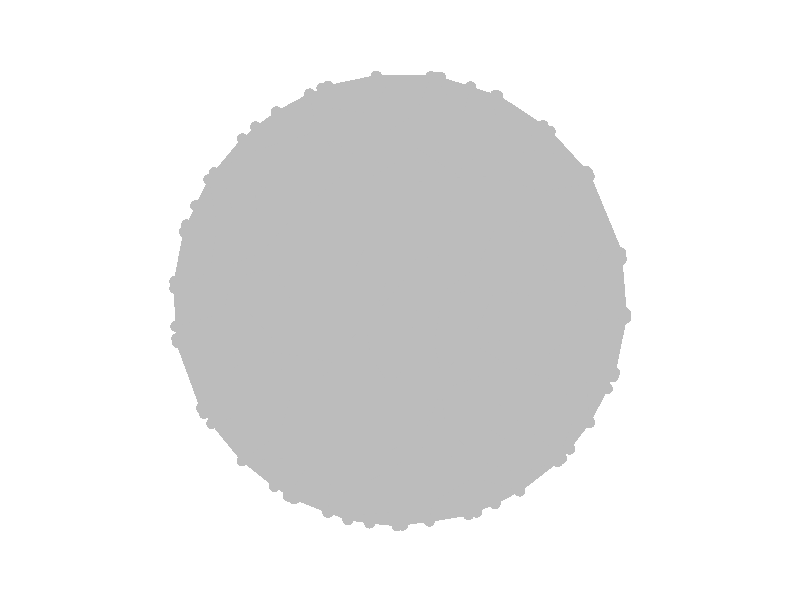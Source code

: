 #include "colors.inc"
background { rgb <1, 1, 1> }
camera {location <0, 0, 10>up <0,1,0> right <-1.33,0,0> angle 20look_at <0, 0, 0> sky <0, 1, 0> }
sphere { <-0.987386, -0.116064, -1.73472e-18>, 0.025 texture {  pigment { rgb <0.5, 0.5, 0.5> } } }
sphere { <-0.992248, 0.0515838, 0>, 0.025 texture {  pigment { rgb <0.5, 0.5, 0.5> } } }
sphere { <-0.959518, 0.0384313, 0>, 0.025 texture {  pigment { rgb <0.5, 0.5, 0.5> } } }
sphere { <-0.992187, 0.0825559, 3.46945e-18>, 0.025 texture {  pigment { rgb <0.5, 0.5, 0.5> } } }
sphere { <-0.874428, -0.476985, 6.93889e-18>, 0.025 texture {  pigment { rgb <0.5, 0.5, 0.5> } } }
sphere { <-0.980347, -0.187282, 3.46945e-18>, 0.025 texture {  pigment { rgb <0.5, 0.5, 0.5> } } }
sphere { <-0.815145, -0.304882, -1.73472e-17>, 0.025 texture {  pigment { rgb <0.5, 0.5, 0.5> } } }
sphere { <-0.949463, 0.301301, -3.46945e-18>, 0.025 texture {  pigment { rgb <0.5, 0.5, 0.5> } } }
sphere { <-0.835001, 0.13736, 0>, 0.025 texture {  pigment { rgb <0.5, 0.5, 0.5> } } }
sphere { <-0.983241, -0.171507, -1.21431e-17>, 0.025 texture {  pigment { rgb <0.5, 0.5, 0.5> } } }
sphere { <-0.953084, -0.164037, 1.73472e-18>, 0.025 texture {  pigment { rgb <0.5, 0.5, 0.5> } } }
sphere { <-0.808127, 0.0819381, 0>, 0.025 texture {  pigment { rgb <0.5, 0.5, 0.5> } } }
sphere { <-0.776843, -0.058088, -6.93889e-18>, 0.025 texture {  pigment { rgb <0.5, 0.5, 0.5> } } }
sphere { <-0.900256, 0.416691, 0>, 0.025 texture {  pigment { rgb <0.5, 0.5, 0.5> } } }
sphere { <-0.806207, 0.326773, 0>, 0.025 texture {  pigment { rgb <0.5, 0.5, 0.5> } } }
sphere { <-0.939207, 0.331677, 0>, 0.025 texture {  pigment { rgb <0.5, 0.5, 0.5> } } }
sphere { <-0.781975, -0.242673, -3.46945e-18>, 0.025 texture {  pigment { rgb <0.5, 0.5, 0.5> } } }
sphere { <-0.788771, -0.292611, 1.38778e-17>, 0.025 texture {  pigment { rgb <0.5, 0.5, 0.5> } } }
sphere { <-0.738606, 0.270506, -5.20417e-18>, 0.025 texture {  pigment { rgb <0.5, 0.5, 0.5> } } }
sphere { <-0.86304, -0.500324, -1.38778e-17>, 0.025 texture {  pigment { rgb <0.5, 0.5, 0.5> } } }
sphere { <-0.800216, -0.333608, -6.93889e-18>, 0.025 texture {  pigment { rgb <0.5, 0.5, 0.5> } } }
sphere { <-0.785047, 0.141859, 6.93889e-18>, 0.025 texture {  pigment { rgb <0.5, 0.5, 0.5> } } }
sphere { <-0.841686, 0.532082, 0>, 0.025 texture {  pigment { rgb <0.5, 0.5, 0.5> } } }
sphere { <-0.725065, 0.342884, 1.04083e-17>, 0.025 texture {  pigment { rgb <0.5, 0.5, 0.5> } } }
sphere { <-0.711162, 0.324827, 3.46945e-18>, 0.025 texture {  pigment { rgb <0.5, 0.5, 0.5> } } }
sphere { <-0.776881, 0.538496, 6.93889e-18>, 0.025 texture {  pigment { rgb <0.5, 0.5, 0.5> } } }
sphere { <-0.818766, 0.561917, 0>, 0.025 texture {  pigment { rgb <0.5, 0.5, 0.5> } } }
sphere { <-0.699186, 0.367413, 3.46945e-18>, 0.025 texture {  pigment { rgb <0.5, 0.5, 0.5> } } }
sphere { <-0.769414, -0.324793, -1.73472e-17>, 0.025 texture {  pigment { rgb <0.5, 0.5, 0.5> } } }
sphere { <-0.837554, -0.490077, -1.73472e-17>, 0.025 texture {  pigment { rgb <0.5, 0.5, 0.5> } } }
sphere { <-0.677672, -0.504979, 1.38778e-17>, 0.025 texture {  pigment { rgb <0.5, 0.5, 0.5> } } }
sphere { <-0.829165, -0.545282, 0>, 0.025 texture {  pigment { rgb <0.5, 0.5, 0.5> } } }
sphere { <-0.663696, -0.569688, -6.93889e-18>, 0.025 texture {  pigment { rgb <0.5, 0.5, 0.5> } } }
sphere { <-0.695132, -0.710087, 6.93889e-18>, 0.025 texture {  pigment { rgb <0.5, 0.5, 0.5> } } }
sphere { <-0.673966, 0.648613, -1.04083e-17>, 0.025 texture {  pigment { rgb <0.5, 0.5, 0.5> } } }
sphere { <-0.693972, 0.71176, 6.93889e-18>, 0.025 texture {  pigment { rgb <0.5, 0.5, 0.5> } } }
sphere { <-0.643869, -0.488951, 2.08167e-17>, 0.025 texture {  pigment { rgb <0.5, 0.5, 0.5> } } }
sphere { <-0.633664, -0.195049, 0>, 0.025 texture {  pigment { rgb <0.5, 0.5, 0.5> } } }
sphere { <-0.618915, -0.225017, -1.73472e-17>, 0.025 texture {  pigment { rgb <0.5, 0.5, 0.5> } } }
sphere { <-0.747064, 0.0945836, -6.93889e-18>, 0.025 texture {  pigment { rgb <0.5, 0.5, 0.5> } } }
sphere { <-0.680778, -0.0398889, 6.93889e-18>, 0.025 texture {  pigment { rgb <0.5, 0.5, 0.5> } } }
sphere { <-0.641121, 0.509377, -1.38778e-17>, 0.025 texture {  pigment { rgb <0.5, 0.5, 0.5> } } }
sphere { <-0.610321, -0.250945, -1.04083e-17>, 0.025 texture {  pigment { rgb <0.5, 0.5, 0.5> } } }
sphere { <-0.560645, 0.126821, 0>, 0.025 texture {  pigment { rgb <0.5, 0.5, 0.5> } } }
sphere { <-0.565633, 0.140719, -1.73472e-18>, 0.025 texture {  pigment { rgb <0.5, 0.5, 0.5> } } }
sphere { <-0.614079, 0.207126, 0>, 0.025 texture {  pigment { rgb <0.5, 0.5, 0.5> } } }
sphere { <-0.528743, -0.588407, 0>, 0.025 texture {  pigment { rgb <0.5, 0.5, 0.5> } } }
sphere { <-0.501261, -0.630165, 0>, 0.025 texture {  pigment { rgb <0.5, 0.5, 0.5> } } }
sphere { <-0.594973, -0.227072, -2.42861e-17>, 0.025 texture {  pigment { rgb <0.5, 0.5, 0.5> } } }
sphere { <-0.635666, 0.764756, 3.46945e-18>, 0.025 texture {  pigment { rgb <0.5, 0.5, 0.5> } } }
sphere { <-0.534079, 0.568168, 6.93889e-18>, 0.025 texture {  pigment { rgb <0.5, 0.5, 0.5> } } }
sphere { <-0.628714, 0.348723, 0>, 0.025 texture {  pigment { rgb <0.5, 0.5, 0.5> } } }
sphere { <-0.497614, 0.397771, 3.46945e-18>, 0.025 texture {  pigment { rgb <0.5, 0.5, 0.5> } } }
sphere { <-0.551693, 0.14875, 0>, 0.025 texture {  pigment { rgb <0.5, 0.5, 0.5> } } }
sphere { <-0.55295, -0.823034, 0>, 0.025 texture {  pigment { rgb <0.5, 0.5, 0.5> } } }
sphere { <-0.484996, -0.698323, 1.73472e-18>, 0.025 texture {  pigment { rgb <0.5, 0.5, 0.5> } } }
sphere { <-0.466508, 0.371086, 0>, 0.025 texture {  pigment { rgb <0.5, 0.5, 0.5> } } }
sphere { <-0.465276, 0.465798, 0>, 0.025 texture {  pigment { rgb <0.5, 0.5, 0.5> } } }
sphere { <-0.479245, -0.621882, -1.73472e-18>, 0.025 texture {  pigment { rgb <0.5, 0.5, 0.5> } } }
sphere { <-0.473919, -0.39989, -6.93889e-18>, 0.025 texture {  pigment { rgb <0.5, 0.5, 0.5> } } }
sphere { <-0.504395, 0.702561, -6.93889e-18>, 0.025 texture {  pigment { rgb <0.5, 0.5, 0.5> } } }
sphere { <-0.60345, -0.205817, -1.73472e-17>, 0.025 texture {  pigment { rgb <0.5, 0.5, 0.5> } } }
sphere { <-0.455459, -0.0595143, 0>, 0.025 texture {  pigment { rgb <0.5, 0.5, 0.5> } } }
sphere { <-0.54857, -0.185103, -3.46945e-18>, 0.025 texture {  pigment { rgb <0.5, 0.5, 0.5> } } }
sphere { <-0.492644, -0.866338, -6.93889e-18>, 0.025 texture {  pigment { rgb <0.5, 0.5, 0.5> } } }
sphere { <-0.442706, -0.358222, 0>, 0.025 texture {  pigment { rgb <0.5, 0.5, 0.5> } } }
sphere { <-0.483242, -0.635227, 0>, 0.025 texture {  pigment { rgb <0.5, 0.5, 0.5> } } }
sphere { <-0.544165, 0.83086, 0>, 0.025 texture {  pigment { rgb <0.5, 0.5, 0.5> } } }
sphere { <-0.46297, 0.607726, 2.77556e-17>, 0.025 texture {  pigment { rgb <0.5, 0.5, 0.5> } } }
sphere { <-0.469511, -0.563295, 1.73472e-18>, 0.025 texture {  pigment { rgb <0.5, 0.5, 0.5> } } }
sphere { <-0.41416, -0.104875, 0>, 0.025 texture {  pigment { rgb <0.5, 0.5, 0.5> } } }
sphere { <-0.541716, 0.131381, 1.73472e-18>, 0.025 texture {  pigment { rgb <0.5, 0.5, 0.5> } } }
sphere { <-0.416112, -0.393839, -1.38778e-17>, 0.025 texture {  pigment { rgb <0.5, 0.5, 0.5> } } }
sphere { <-0.387792, 0.674396, 0>, 0.025 texture {  pigment { rgb <0.5, 0.5, 0.5> } } }
sphere { <-0.386603, -0.0388832, -6.93889e-18>, 0.025 texture {  pigment { rgb <0.5, 0.5, 0.5> } } }
sphere { <-0.368853, 0.742468, 0>, 0.025 texture {  pigment { rgb <0.5, 0.5, 0.5> } } }
sphere { <-0.417336, -0.249824, 0>, 0.025 texture {  pigment { rgb <0.5, 0.5, 0.5> } } }
sphere { <-0.426125, 0.562026, -2.08167e-17>, 0.025 texture {  pigment { rgb <0.5, 0.5, 0.5> } } }
sphere { <-0.339236, 0.851593, -1.73472e-18>, 0.025 texture {  pigment { rgb <0.5, 0.5, 0.5> } } }
sphere { <-0.397423, 0.91016, -3.46945e-18>, 0.025 texture {  pigment { rgb <0.5, 0.5, 0.5> } } }
sphere { <-0.317815, -0.78252, 1.9082e-17>, 0.025 texture {  pigment { rgb <0.5, 0.5, 0.5> } } }
sphere { <-0.3897, -0.703518, -8.67362e-19>, 0.025 texture {  pigment { rgb <0.5, 0.5, 0.5> } } }
sphere { <-0.312221, -0.768981, 5.20417e-18>, 0.025 texture {  pigment { rgb <0.5, 0.5, 0.5> } } }
sphere { <-0.343568, 0.935506, 3.46945e-18>, 0.025 texture {  pigment { rgb <0.5, 0.5, 0.5> } } }
sphere { <-0.331703, 0.724891, 0>, 0.025 texture {  pigment { rgb <0.5, 0.5, 0.5> } } }
sphere { <-0.27076, -0.283197, -5.20417e-18>, 0.025 texture {  pigment { rgb <0.5, 0.5, 0.5> } } }
sphere { <-0.283979, -0.245018, 0>, 0.025 texture {  pigment { rgb <0.5, 0.5, 0.5> } } }
sphere { <-0.43105, 0.399488, 0>, 0.025 texture {  pigment { rgb <0.5, 0.5, 0.5> } } }
sphere { <-0.384277, 0.118647, 2.77556e-17>, 0.025 texture {  pigment { rgb <0.5, 0.5, 0.5> } } }
sphere { <-0.244563, 0.296882, 0>, 0.025 texture {  pigment { rgb <0.5, 0.5, 0.5> } } }
sphere { <-0.260621, -0.295643, 0>, 0.025 texture {  pigment { rgb <0.5, 0.5, 0.5> } } }
sphere { <-0.241385, -0.565175, 1.19262e-18>, 0.025 texture {  pigment { rgb <0.5, 0.5, 0.5> } } }
sphere { <-0.238202, -0.56422, 6.66784e-18>, 0.025 texture {  pigment { rgb <0.5, 0.5, 0.5> } } }
sphere { <-0.259366, 0.0670484, 0>, 0.025 texture {  pigment { rgb <0.5, 0.5, 0.5> } } }
sphere { <-0.242193, 0.287108, -8.67362e-19>, 0.025 texture {  pigment { rgb <0.5, 0.5, 0.5> } } }
sphere { <-0.465636, -0.877836, -6.93889e-18>, 0.025 texture {  pigment { rgb <0.5, 0.5, 0.5> } } }
sphere { <-0.303952, -0.786617, 2.08167e-17>, 0.025 texture {  pigment { rgb <0.5, 0.5, 0.5> } } }
sphere { <-0.238273, -0.564459, 7.26415e-18>, 0.025 texture {  pigment { rgb <0.5, 0.5, 0.5> } } }
sphere { <-0.317296, -0.938282, -1.73472e-18>, 0.025 texture {  pigment { rgb <0.5, 0.5, 0.5> } } }
sphere { <-0.270184, -0.863232, 0>, 0.025 texture {  pigment { rgb <0.5, 0.5, 0.5> } } }
sphere { <-0.238064, 0.301338, -8.67362e-19>, 0.025 texture {  pigment { rgb <0.5, 0.5, 0.5> } } }
sphere { <-0.370544, -0.100841, 6.93889e-18>, 0.025 texture {  pigment { rgb <0.5, 0.5, 0.5> } } }
sphere { <-0.22944, -0.971088, 0>, 0.025 texture {  pigment { rgb <0.5, 0.5, 0.5> } } }
sphere { <-0.247613, 0.558027, 3.46945e-18>, 0.025 texture {  pigment { rgb <0.5, 0.5, 0.5> } } }
sphere { <-0.29931, -0.775134, -2.94903e-17>, 0.025 texture {  pigment { rgb <0.5, 0.5, 0.5> } } }
sphere { <-0.236544, 0.294424, 0>, 0.025 texture {  pigment { rgb <0.5, 0.5, 0.5> } } }
sphere { <-0.249978, -0.28091, -1.04083e-17>, 0.025 texture {  pigment { rgb <0.5, 0.5, 0.5> } } }
sphere { <-0.190548, 0.540353, -3.46945e-18>, 0.025 texture {  pigment { rgb <0.5, 0.5, 0.5> } } }
sphere { <-0.238058, -0.564523, 1.02999e-17>, 0.025 texture {  pigment { rgb <0.5, 0.5, 0.5> } } }
sphere { <-0.191447, 0.561316, 0>, 0.025 texture {  pigment { rgb <0.5, 0.5, 0.5> } } }
sphere { <-0.259763, -0.0829895, -6.93889e-18>, 0.025 texture {  pigment { rgb <0.5, 0.5, 0.5> } } }
sphere { <-0.177489, -0.0122133, 0>, 0.025 texture {  pigment { rgb <0.5, 0.5, 0.5> } } }
sphere { <-0.316886, 0.944381, -2.08167e-17>, 0.025 texture {  pigment { rgb <0.5, 0.5, 0.5> } } }
sphere { <-0.237996, -0.564311, 2.30393e-18>, 0.025 texture {  pigment { rgb <0.5, 0.5, 0.5> } } }
sphere { <-0.238461, 0.756617, 0>, 0.025 texture {  pigment { rgb <0.5, 0.5, 0.5> } } }
sphere { <-0.215094, 0.100697, -6.93889e-18>, 0.025 texture {  pigment { rgb <0.5, 0.5, 0.5> } } }
sphere { <-0.150755, -0.104333, -1.38778e-17>, 0.025 texture {  pigment { rgb <0.5, 0.5, 0.5> } } }
sphere { <-0.166073, 0.620187, -3.46945e-18>, 0.025 texture {  pigment { rgb <0.5, 0.5, 0.5> } } }
sphere { <-0.270281, -0.77173, 1.73472e-18>, 0.025 texture {  pigment { rgb <0.5, 0.5, 0.5> } } }
sphere { <-0.237659, -0.564839, -2.1413e-18>, 0.025 texture {  pigment { rgb <0.5, 0.5, 0.5> } } }
sphere { <-0.133155, 0.824768, 1.38778e-17>, 0.025 texture {  pigment { rgb <0.5, 0.5, 0.5> } } }
sphere { <-0.136443, 0.779991, 6.93889e-18>, 0.025 texture {  pigment { rgb <0.5, 0.5, 0.5> } } }
sphere { <-0.247967, -0.298328, -1.73472e-18>, 0.025 texture {  pigment { rgb <0.5, 0.5, 0.5> } } }
sphere { <-0.237332, -0.563755, 0>, 0.025 texture {  pigment { rgb <0.5, 0.5, 0.5> } } }
sphere { <-0.211292, -0.310625, -5.20417e-18>, 0.025 texture {  pigment { rgb <0.5, 0.5, 0.5> } } }
sphere { <-0.104466, 0.988613, -1.38778e-17>, 0.025 texture {  pigment { rgb <0.5, 0.5, 0.5> } } }
sphere { <-0.202232, -0.951863, 3.46945e-18>, 0.025 texture {  pigment { rgb <0.5, 0.5, 0.5> } } }
sphere { <-0.172314, 0.551848, 0>, 0.025 texture {  pigment { rgb <0.5, 0.5, 0.5> } } }
sphere { <-0.0814384, -0.41319, 0>, 0.025 texture {  pigment { rgb <0.5, 0.5, 0.5> } } }
sphere { <-0.227251, 0.300575, 0>, 0.025 texture {  pigment { rgb <0.5, 0.5, 0.5> } } }
sphere { <-0.160253, 0.525487, -1.73472e-18>, 0.025 texture {  pigment { rgb <0.5, 0.5, 0.5> } } }
sphere { <-0.065893, -0.763727, -6.93889e-18>, 0.025 texture {  pigment { rgb <0.5, 0.5, 0.5> } } }
sphere { <-0.0359749, 0.152144, -1.73472e-18>, 0.025 texture {  pigment { rgb <0.5, 0.5, 0.5> } } }
sphere { <-0.148982, 0.246071, -4.33681e-19>, 0.025 texture {  pigment { rgb <0.5, 0.5, 0.5> } } }
sphere { <-0.0129747, 0.167766, 1.9082e-17>, 0.025 texture {  pigment { rgb <0.5, 0.5, 0.5> } } }
sphere { <-0.11303, -0.067413, 6.93889e-18>, 0.025 texture {  pigment { rgb <0.5, 0.5, 0.5> } } }
sphere { <-0.0742874, 0.733593, 0>, 0.025 texture {  pigment { rgb <0.5, 0.5, 0.5> } } }
sphere { <-0.0401143, -0.444491, 6.93889e-18>, 0.025 texture {  pigment { rgb <0.5, 0.5, 0.5> } } }
sphere { <-0.0449735, -0.37941, 0>, 0.025 texture {  pigment { rgb <0.5, 0.5, 0.5> } } }
sphere { <-0.133548, -0.984895, 0>, 0.025 texture {  pigment { rgb <0.5, 0.5, 0.5> } } }
sphere { <-0.0891809, 0.811187, 1.38778e-17>, 0.025 texture {  pigment { rgb <0.5, 0.5, 0.5> } } }
sphere { <-0.059798, -0.674213, -6.93889e-18>, 0.025 texture {  pigment { rgb <0.5, 0.5, 0.5> } } }
sphere { <-0.00768768, 0.388311, 0>, 0.025 texture {  pigment { rgb <0.5, 0.5, 0.5> } } }
sphere { <-0.1301, -0.248153, -1.73472e-18>, 0.025 texture {  pigment { rgb <0.5, 0.5, 0.5> } } }
sphere { <-0.0120985, -0.160969, 0>, 0.025 texture {  pigment { rgb <0.5, 0.5, 0.5> } } }
sphere { <-0.0256584, -0.93708, 0>, 0.025 texture {  pigment { rgb <0.5, 0.5, 0.5> } } }
sphere { <-0.0500396, 0.961554, 0>, 0.025 texture {  pigment { rgb <0.5, 0.5, 0.5> } } }
sphere { <-0.00662873, 0.17907, 7.80626e-18>, 0.025 texture {  pigment { rgb <0.5, 0.5, 0.5> } } }
sphere { <0.0354553, -0.203244, 0>, 0.025 texture {  pigment { rgb <0.5, 0.5, 0.5> } } }
sphere { <-0.00685062, 0.157619, 6.93889e-18>, 0.025 texture {  pigment { rgb <0.5, 0.5, 0.5> } } }
sphere { <-0.0121629, -0.996893, -1.38778e-17>, 0.025 texture {  pigment { rgb <0.5, 0.5, 0.5> } } }
sphere { <0.00386239, 0.619265, 6.93889e-18>, 0.025 texture {  pigment { rgb <0.5, 0.5, 0.5> } } }
sphere { <-0.00605189, 0.166421, -3.46945e-18>, 0.025 texture {  pigment { rgb <0.5, 0.5, 0.5> } } }
sphere { <0.0060323, 0.527169, -1.38778e-17>, 0.025 texture {  pigment { rgb <0.5, 0.5, 0.5> } } }
sphere { <0.0414655, -0.177647, 0>, 0.025 texture {  pigment { rgb <0.5, 0.5, 0.5> } } }
sphere { <0.111201, -0.620157, -3.46945e-18>, 0.025 texture {  pigment { rgb <0.5, 0.5, 0.5> } } }
sphere { <0.10825, -0.588998, 2.60209e-18>, 0.025 texture {  pigment { rgb <0.5, 0.5, 0.5> } } }
sphere { <0.0290033, -0.96253, 0>, 0.025 texture {  pigment { rgb <0.5, 0.5, 0.5> } } }
sphere { <0.0683119, -0.84331, 6.93889e-18>, 0.025 texture {  pigment { rgb <0.5, 0.5, 0.5> } } }
sphere { <0.0518138, 0.686106, -1.38778e-17>, 0.025 texture {  pigment { rgb <0.5, 0.5, 0.5> } } }
sphere { <0.124159, -0.610177, 1.21431e-17>, 0.025 texture {  pigment { rgb <0.5, 0.5, 0.5> } } }
sphere { <0.0698072, 0.8222, 1.38778e-17>, 0.025 texture {  pigment { rgb <0.5, 0.5, 0.5> } } }
sphere { <0.047187, -0.391082, -3.46945e-18>, 0.025 texture {  pigment { rgb <0.5, 0.5, 0.5> } } }
sphere { <0.0702423, -0.234274, -1.73472e-18>, 0.025 texture {  pigment { rgb <0.5, 0.5, 0.5> } } }
sphere { <0.0803238, -0.0156649, 5.20417e-18>, 0.025 texture {  pigment { rgb <0.5, 0.5, 0.5> } } }
sphere { <0.0463991, 0.123387, 1.73472e-18>, 0.025 texture {  pigment { rgb <0.5, 0.5, 0.5> } } }
sphere { <0.166898, 0.0112143, 0>, 0.025 texture {  pigment { rgb <0.5, 0.5, 0.5> } } }
sphere { <0.167811, 0.968311, -3.46945e-18>, 0.025 texture {  pigment { rgb <0.5, 0.5, 0.5> } } }
sphere { <0.135969, 0.986248, 1.73472e-18>, 0.025 texture {  pigment { rgb <0.5, 0.5, 0.5> } } }
sphere { <0.126676, -0.633045, 3.46945e-18>, 0.025 texture {  pigment { rgb <0.5, 0.5, 0.5> } } }
sphere { <0.191914, 0.305606, 5.20417e-18>, 0.025 texture {  pigment { rgb <0.5, 0.5, 0.5> } } }
sphere { <0.0524545, -0.195093, 3.46945e-18>, 0.025 texture {  pigment { rgb <0.5, 0.5, 0.5> } } }
sphere { <0.168575, 0.984176, 0>, 0.025 texture {  pigment { rgb <0.5, 0.5, 0.5> } } }
sphere { <0.186592, 0.520176, 3.46945e-18>, 0.025 texture {  pigment { rgb <0.5, 0.5, 0.5> } } }
sphere { <0.178409, 0.548826, 3.46945e-18>, 0.025 texture {  pigment { rgb <0.5, 0.5, 0.5> } } }
sphere { <0.129823, -0.604575, 8.67362e-19>, 0.025 texture {  pigment { rgb <0.5, 0.5, 0.5> } } }
sphere { <0.143761, -0.892479, 6.93889e-18>, 0.025 texture {  pigment { rgb <0.5, 0.5, 0.5> } } }
sphere { <0.00240526, 0.167281, 1.56125e-17>, 0.025 texture {  pigment { rgb <0.5, 0.5, 0.5> } } }
sphere { <0.20646, 0.531532, 1.38778e-17>, 0.025 texture {  pigment { rgb <0.5, 0.5, 0.5> } } }
sphere { <0.181934, -0.397415, 6.93889e-18>, 0.025 texture {  pigment { rgb <0.5, 0.5, 0.5> } } }
sphere { <0.209635, 0.293836, 5.20417e-18>, 0.025 texture {  pigment { rgb <0.5, 0.5, 0.5> } } }
sphere { <0.205976, 0.764318, -6.93889e-18>, 0.025 texture {  pigment { rgb <0.5, 0.5, 0.5> } } }
sphere { <0.184919, 0.0324798, 0>, 0.025 texture {  pigment { rgb <0.5, 0.5, 0.5> } } }
sphere { <0.147017, -0.829721, 6.93889e-18>, 0.025 texture {  pigment { rgb <0.5, 0.5, 0.5> } } }
sphere { <0.131198, -0.614171, -1.73472e-18>, 0.025 texture {  pigment { rgb <0.5, 0.5, 0.5> } } }
sphere { <0.207966, 0.307307, 1.38778e-17>, 0.025 texture {  pigment { rgb <0.5, 0.5, 0.5> } } }
sphere { <0.217981, 0.575624, 1.73472e-18>, 0.025 texture {  pigment { rgb <0.5, 0.5, 0.5> } } }
sphere { <0.200108, 0.201783, 8.67362e-19>, 0.025 texture {  pigment { rgb <0.5, 0.5, 0.5> } } }
sphere { <0.180862, -0.329264, 1.38778e-17>, 0.025 texture {  pigment { rgb <0.5, 0.5, 0.5> } } }
sphere { <0.179539, 0.982302, 0>, 0.025 texture {  pigment { rgb <0.5, 0.5, 0.5> } } }
sphere { <0.151077, -0.188659, 0>, 0.025 texture {  pigment { rgb <0.5, 0.5, 0.5> } } }
sphere { <0.182611, -0.00201277, 0>, 0.025 texture {  pigment { rgb <0.5, 0.5, 0.5> } } }
sphere { <0.193854, 0.0137195, 0>, 0.025 texture {  pigment { rgb <0.5, 0.5, 0.5> } } }
sphere { <0.236823, -0.0688285, -1.73472e-18>, 0.025 texture {  pigment { rgb <0.5, 0.5, 0.5> } } }
sphere { <0.295883, -0.183235, 1.04083e-17>, 0.025 texture {  pigment { rgb <0.5, 0.5, 0.5> } } }
sphere { <0.280027, -0.734312, 3.46945e-18>, 0.025 texture {  pigment { rgb <0.5, 0.5, 0.5> } } }
sphere { <0.12889, -0.977005, 0>, 0.025 texture {  pigment { rgb <0.5, 0.5, 0.5> } } }
sphere { <0.302144, -0.948416, -3.46945e-18>, 0.025 texture {  pigment { rgb <0.5, 0.5, 0.5> } } }
sphere { <0.320273, -0.698164, 2.08167e-17>, 0.025 texture {  pigment { rgb <0.5, 0.5, 0.5> } } }
sphere { <0.0112123, -0.993993, 0>, 0.025 texture {  pigment { rgb <0.5, 0.5, 0.5> } } }
sphere { <0.265515, 0.743654, 0>, 0.025 texture {  pigment { rgb <0.5, 0.5, 0.5> } } }
sphere { <0.343287, 0.148335, -4.33681e-19>, 0.025 texture {  pigment { rgb <0.5, 0.5, 0.5> } } }
sphere { <0.386344, 0.0981618, 4.33681e-19>, 0.025 texture {  pigment { rgb <0.5, 0.5, 0.5> } } }
sphere { <0.273791, 0.797387, -6.93889e-18>, 0.025 texture {  pigment { rgb <0.5, 0.5, 0.5> } } }
sphere { <0.325142, -0.783491, 0>, 0.025 texture {  pigment { rgb <0.5, 0.5, 0.5> } } }
sphere { <0.293688, -0.22056, 0>, 0.025 texture {  pigment { rgb <0.5, 0.5, 0.5> } } }
sphere { <0.237467, 0.309047, 0>, 0.025 texture {  pigment { rgb <0.5, 0.5, 0.5> } } }
sphere { <0.242662, 0.506013, -1.73472e-18>, 0.025 texture {  pigment { rgb <0.5, 0.5, 0.5> } } }
sphere { <0.388315, 0.0946014, 4.33681e-19>, 0.025 texture {  pigment { rgb <0.5, 0.5, 0.5> } } }
sphere { <0.31241, -0.669239, -2.08167e-17>, 0.025 texture {  pigment { rgb <0.5, 0.5, 0.5> } } }
sphere { <0.200779, -0.56293, 0>, 0.025 texture {  pigment { rgb <0.5, 0.5, 0.5> } } }
sphere { <0.363271, -0.41473, 1.73472e-18>, 0.025 texture {  pigment { rgb <0.5, 0.5, 0.5> } } }
sphere { <0.221138, 0.539903, 1.04083e-17>, 0.025 texture {  pigment { rgb <0.5, 0.5, 0.5> } } }
sphere { <0.407988, 0.88707, 8.67362e-19>, 0.025 texture {  pigment { rgb <0.5, 0.5, 0.5> } } }
sphere { <0.310656, 0.941217, 0>, 0.025 texture {  pigment { rgb <0.5, 0.5, 0.5> } } }
sphere { <0.406641, -0.430135, -3.46945e-18>, 0.025 texture {  pigment { rgb <0.5, 0.5, 0.5> } } }
sphere { <0.382167, 0.672555, -6.93889e-18>, 0.025 texture {  pigment { rgb <0.5, 0.5, 0.5> } } }
sphere { <0.32567, -0.161115, 1.04083e-17>, 0.025 texture {  pigment { rgb <0.5, 0.5, 0.5> } } }
sphere { <0.372754, -0.32897, -1.73472e-18>, 0.025 texture {  pigment { rgb <0.5, 0.5, 0.5> } } }
sphere { <0.370861, -0.556642, -3.46945e-18>, 0.025 texture {  pigment { rgb <0.5, 0.5, 0.5> } } }
sphere { <0.422236, 0.905026, 5.20417e-18>, 0.025 texture {  pigment { rgb <0.5, 0.5, 0.5> } } }
sphere { <0.336984, -0.936595, 0>, 0.025 texture {  pigment { rgb <0.5, 0.5, 0.5> } } }
sphere { <0.394982, 0.382647, 6.93889e-18>, 0.025 texture {  pigment { rgb <0.5, 0.5, 0.5> } } }
sphere { <0.391635, 0.0993663, -4.33681e-19>, 0.025 texture {  pigment { rgb <0.5, 0.5, 0.5> } } }
sphere { <0.380025, 0.0632589, 8.67362e-19>, 0.025 texture {  pigment { rgb <0.5, 0.5, 0.5> } } }
sphere { <0.437425, 0.628583, 3.46945e-18>, 0.025 texture {  pigment { rgb <0.5, 0.5, 0.5> } } }
sphere { <0.330103, -0.199071, 1.04083e-17>, 0.025 texture {  pigment { rgb <0.5, 0.5, 0.5> } } }
sphere { <0.41751, -0.410612, 0>, 0.025 texture {  pigment { rgb <0.5, 0.5, 0.5> } } }
sphere { <0.423644, 0.326872, 0>, 0.025 texture {  pigment { rgb <0.5, 0.5, 0.5> } } }
sphere { <0.428981, 0.547791, -6.93889e-18>, 0.025 texture {  pigment { rgb <0.5, 0.5, 0.5> } } }
sphere { <0.332586, -0.687279, -3.46945e-18>, 0.025 texture {  pigment { rgb <0.5, 0.5, 0.5> } } }
sphere { <0.364232, -0.682746, 1.73472e-18>, 0.025 texture {  pigment { rgb <0.5, 0.5, 0.5> } } }
sphere { <0.431028, 0.901184, 6.93889e-18>, 0.025 texture {  pigment { rgb <0.5, 0.5, 0.5> } } }
sphere { <0.419022, -0.899959, -3.46945e-18>, 0.025 texture {  pigment { rgb <0.5, 0.5, 0.5> } } }
sphere { <0.340145, -0.708505, 1.73472e-17>, 0.025 texture {  pigment { rgb <0.5, 0.5, 0.5> } } }
sphere { <0.528142, -0.843828, 6.93889e-18>, 0.025 texture {  pigment { rgb <0.5, 0.5, 0.5> } } }
sphere { <0.539982, -0.184732, 1.73472e-18>, 0.025 texture {  pigment { rgb <0.5, 0.5, 0.5> } } }
sphere { <0.536811, -0.160825, -3.46945e-18>, 0.025 texture {  pigment { rgb <0.5, 0.5, 0.5> } } }
sphere { <0.392938, 0.0942092, -4.33681e-19>, 0.025 texture {  pigment { rgb <0.5, 0.5, 0.5> } } }
sphere { <0.419547, -0.444995, 0>, 0.025 texture {  pigment { rgb <0.5, 0.5, 0.5> } } }
sphere { <0.504574, -0.639115, 6.93889e-18>, 0.025 texture {  pigment { rgb <0.5, 0.5, 0.5> } } }
sphere { <0.451525, 0.660694, 0>, 0.025 texture {  pigment { rgb <0.5, 0.5, 0.5> } } }
sphere { <0.526886, -0.765432, -6.93889e-18>, 0.025 texture {  pigment { rgb <0.5, 0.5, 0.5> } } }
sphere { <0.484103, -0.29316, 3.46945e-18>, 0.025 texture {  pigment { rgb <0.5, 0.5, 0.5> } } }
sphere { <0.419258, 0.0462952, 8.67362e-19>, 0.025 texture {  pigment { rgb <0.5, 0.5, 0.5> } } }
sphere { <0.49216, 0.59559, 0>, 0.025 texture {  pigment { rgb <0.5, 0.5, 0.5> } } }
sphere { <0.444523, -0.433281, 1.73472e-18>, 0.025 texture {  pigment { rgb <0.5, 0.5, 0.5> } } }
sphere { <0.584446, 0.230042, -3.46945e-18>, 0.025 texture {  pigment { rgb <0.5, 0.5, 0.5> } } }
sphere { <0.554629, -0.56492, -6.93889e-18>, 0.025 texture {  pigment { rgb <0.5, 0.5, 0.5> } } }
sphere { <0.488371, 0.388297, 6.93889e-18>, 0.025 texture {  pigment { rgb <0.5, 0.5, 0.5> } } }
sphere { <0.61735, 0.479972, 0>, 0.025 texture {  pigment { rgb <0.5, 0.5, 0.5> } } }
sphere { <0.565386, -0.136261, 0>, 0.025 texture {  pigment { rgb <0.5, 0.5, 0.5> } } }
sphere { <0.616725, 0.276355, 0>, 0.025 texture {  pigment { rgb <0.5, 0.5, 0.5> } } }
sphere { <0.617903, 0.0113836, 0>, 0.025 texture {  pigment { rgb <0.5, 0.5, 0.5> } } }
sphere { <0.630031, 0.769795, 0>, 0.025 texture {  pigment { rgb <0.5, 0.5, 0.5> } } }
sphere { <0.630073, -0.259876, 0>, 0.025 texture {  pigment { rgb <0.5, 0.5, 0.5> } } }
sphere { <0.6918, -0.358927, 0>, 0.025 texture {  pigment { rgb <0.5, 0.5, 0.5> } } }
sphere { <0.602902, 0.193969, -6.93889e-18>, 0.025 texture {  pigment { rgb <0.5, 0.5, 0.5> } } }
sphere { <0.61976, -0.471998, 1.38778e-17>, 0.025 texture {  pigment { rgb <0.5, 0.5, 0.5> } } }
sphere { <0.674399, -0.689557, 5.20417e-18>, 0.025 texture {  pigment { rgb <0.5, 0.5, 0.5> } } }
sphere { <0.476666, 0.639522, -1.38778e-17>, 0.025 texture {  pigment { rgb <0.5, 0.5, 0.5> } } }
sphere { <0.559212, -0.174869, 3.46945e-18>, 0.025 texture {  pigment { rgb <0.5, 0.5, 0.5> } } }
sphere { <0.661636, 0.744335, 0>, 0.025 texture {  pigment { rgb <0.5, 0.5, 0.5> } } }
sphere { <0.63725, 0.668655, -6.93889e-18>, 0.025 texture {  pigment { rgb <0.5, 0.5, 0.5> } } }
sphere { <0.705826, -0.335462, 1.73472e-18>, 0.025 texture {  pigment { rgb <0.5, 0.5, 0.5> } } }
sphere { <0.695025, -0.713569, -1.38778e-17>, 0.025 texture {  pigment { rgb <0.5, 0.5, 0.5> } } }
sphere { <0.622076, 0.229395, 0>, 0.025 texture {  pigment { rgb <0.5, 0.5, 0.5> } } }
sphere { <0.65558, 0.201631, -3.46945e-18>, 0.025 texture {  pigment { rgb <0.5, 0.5, 0.5> } } }
sphere { <0.699611, 0.0607501, -6.93889e-18>, 0.025 texture {  pigment { rgb <0.5, 0.5, 0.5> } } }
sphere { <0.7107, -0.700287, 3.46945e-18>, 0.025 texture {  pigment { rgb <0.5, 0.5, 0.5> } } }
sphere { <0.747832, -0.0799092, -6.93889e-18>, 0.025 texture {  pigment { rgb <0.5, 0.5, 0.5> } } }
sphere { <0.767294, 0.357488, 0>, 0.025 texture {  pigment { rgb <0.5, 0.5, 0.5> } } }
sphere { <0.705831, -0.683105, -3.46945e-18>, 0.025 texture {  pigment { rgb <0.5, 0.5, 0.5> } } }
sphere { <0.734011, -0.272472, 3.46945e-18>, 0.025 texture {  pigment { rgb <0.5, 0.5, 0.5> } } }
sphere { <0.783542, -0.136882, -1.73472e-17>, 0.025 texture {  pigment { rgb <0.5, 0.5, 0.5> } } }
sphere { <0.746863, -0.658207, -1.73472e-18>, 0.025 texture {  pigment { rgb <0.5, 0.5, 0.5> } } }
sphere { <0.765838, -0.525643, 3.46945e-18>, 0.025 texture {  pigment { rgb <0.5, 0.5, 0.5> } } }
sphere { <0.793009, 0.553676, 0>, 0.025 texture {  pigment { rgb <0.5, 0.5, 0.5> } } }
sphere { <0.819567, 0.569139, -1.04083e-17>, 0.025 texture {  pigment { rgb <0.5, 0.5, 0.5> } } }
sphere { <0.827455, 0.512778, 5.20417e-18>, 0.025 texture {  pigment { rgb <0.5, 0.5, 0.5> } } }
sphere { <0.810508, 0.260964, 1.38778e-17>, 0.025 texture {  pigment { rgb <0.5, 0.5, 0.5> } } }
sphere { <0.7145, -0.352658, 0>, 0.025 texture {  pigment { rgb <0.5, 0.5, 0.5> } } }
sphere { <0.835687, -0.541185, 0>, 0.025 texture {  pigment { rgb <0.5, 0.5, 0.5> } } }
sphere { <0.828402, 0.557318, -8.67362e-18>, 0.025 texture {  pigment { rgb <0.5, 0.5, 0.5> } } }
sphere { <0.828768, 0.091958, 6.93889e-18>, 0.025 texture {  pigment { rgb <0.5, 0.5, 0.5> } } }
sphere { <0.805818, 0.312618, 0>, 0.025 texture {  pigment { rgb <0.5, 0.5, 0.5> } } }
sphere { <0.840681, 0.345841, 0>, 0.025 texture {  pigment { rgb <0.5, 0.5, 0.5> } } }
sphere { <0.815377, -0.0887474, -3.46945e-18>, 0.025 texture {  pigment { rgb <0.5, 0.5, 0.5> } } }
sphere { <0.820074, -0.336624, 0>, 0.025 texture {  pigment { rgb <0.5, 0.5, 0.5> } } }
sphere { <0.913226, -0.392219, 0>, 0.025 texture {  pigment { rgb <0.5, 0.5, 0.5> } } }
sphere { <0.938671, -0.338168, -1.9082e-17>, 0.025 texture {  pigment { rgb <0.5, 0.5, 0.5> } } }
sphere { <0.820646, -0.133994, -3.46945e-18>, 0.025 texture {  pigment { rgb <0.5, 0.5, 0.5> } } }
sphere { <0.832977, 0.546256, -1.38778e-17>, 0.025 texture {  pigment { rgb <0.5, 0.5, 0.5> } } }
sphere { <0.944609, -0.320796, 1.04083e-17>, 0.025 texture {  pigment { rgb <0.5, 0.5, 0.5> } } }
sphere { <0.959436, 0.165178, -6.93889e-18>, 0.025 texture {  pigment { rgb <0.5, 0.5, 0.5> } } }
sphere { <0.975041, 0.179284, 2.77556e-17>, 0.025 texture {  pigment { rgb <0.5, 0.5, 0.5> } } }
sphere { <0.972487, 0.20772, 2.77556e-17>, 0.025 texture {  pigment { rgb <0.5, 0.5, 0.5> } } }
sphere { <0.909245, 0.258578, 0>, 0.025 texture {  pigment { rgb <0.5, 0.5, 0.5> } } }
sphere { <0.993698, -0.0802378, -1.73472e-17>, 0.025 texture {  pigment { rgb <0.5, 0.5, 0.5> } } }
sphere { <0.981587, -0.0475707, 1.38778e-17>, 0.025 texture {  pigment { rgb <0.5, 0.5, 0.5> } } }
sphere { <0.99356, -0.0609667, -1.73472e-17>, 0.025 texture {  pigment { rgb <0.5, 0.5, 0.5> } } }
cylinder { <-0.987386, -0.116064, -1.73472e-18>, <-0.992248, 0.0515838, 0>, 0.00419295 texture {  pigment { rgb <0.5, 0.5, 0.5> } } }
cylinder { <-0.987386, -0.116064, -1.73472e-18>, <-0.959518, 0.0384313, 0>, 0.00392471 texture {  pigment { rgb <0.5, 0.5, 0.5> } } }
cylinder { <-0.992248, 0.0515838, 0>, <-0.959518, 0.0384313, 0>, 0.000881858 texture {  pigment { rgb <0.5, 0.5, 0.5> } } }
cylinder { <-0.992248, 0.0515838, 0>, <-0.992187, 0.0825559, 3.46945e-18>, 0.000774304 texture {  pigment { rgb <0.5, 0.5, 0.5> } } }
cylinder { <-0.959518, 0.0384313, 0>, <-0.992187, 0.0825559, 3.46945e-18>, 0.00137256 texture {  pigment { rgb <0.5, 0.5, 0.5> } } }
cylinder { <-0.874428, -0.476985, 6.93889e-18>, <-0.980347, -0.187282, 3.46945e-18>, 0.00771146 texture {  pigment { rgb <0.5, 0.5, 0.5> } } }
cylinder { <-0.874428, -0.476985, 6.93889e-18>, <-0.815145, -0.304882, -1.73472e-17>, 0.00455068 texture {  pigment { rgb <0.5, 0.5, 0.5> } } }
cylinder { <-0.980347, -0.187282, 3.46945e-18>, <-0.815145, -0.304882, -1.73472e-17>, 0.0050696 texture {  pigment { rgb <0.5, 0.5, 0.5> } } }
cylinder { <-0.992187, 0.0825559, 3.46945e-18>, <-0.949463, 0.301301, -3.46945e-18>, 0.00557195 texture {  pigment { rgb <0.5, 0.5, 0.5> } } }
cylinder { <-0.992187, 0.0825559, 3.46945e-18>, <-0.835001, 0.13736, 0>, 0.00416163 texture {  pigment { rgb <0.5, 0.5, 0.5> } } }
cylinder { <-0.949463, 0.301301, -3.46945e-18>, <-0.835001, 0.13736, 0>, 0.00499863 texture {  pigment { rgb <0.5, 0.5, 0.5> } } }
cylinder { <-0.987386, -0.116064, -1.73472e-18>, <-0.983241, -0.171507, -1.21431e-17>, 0.00138995 texture {  pigment { rgb <0.5, 0.5, 0.5> } } }
cylinder { <-0.983241, -0.171507, -1.21431e-17>, <-0.953084, -0.164037, 1.73472e-18>, 0.000776718 texture {  pigment { rgb <0.5, 0.5, 0.5> } } }
cylinder { <-0.987386, -0.116064, -1.73472e-18>, <-0.953084, -0.164037, 1.73472e-18>, 0.00147439 texture {  pigment { rgb <0.5, 0.5, 0.5> } } }
cylinder { <-0.959518, 0.0384313, 0>, <-0.808127, 0.0819381, 0>, 0.00393796 texture {  pigment { rgb <0.5, 0.5, 0.5> } } }
cylinder { <-0.835001, 0.13736, 0>, <-0.808127, 0.0819381, 0>, 0.00153985 texture {  pigment { rgb <0.5, 0.5, 0.5> } } }
cylinder { <-0.953084, -0.164037, 1.73472e-18>, <-0.776843, -0.058088, -6.93889e-18>, 0.00514089 texture {  pigment { rgb <0.5, 0.5, 0.5> } } }
cylinder { <-0.959518, 0.0384313, 0>, <-0.776843, -0.058088, -6.93889e-18>, 0.00516515 texture {  pigment { rgb <0.5, 0.5, 0.5> } } }
cylinder { <-0.980347, -0.187282, 3.46945e-18>, <-0.983241, -0.171507, -1.21431e-17>, 0.000400946 texture {  pigment { rgb <0.5, 0.5, 0.5> } } }
cylinder { <-0.980347, -0.187282, 3.46945e-18>, <-0.953084, -0.164037, 1.73472e-18>, 0.000895685 texture {  pigment { rgb <0.5, 0.5, 0.5> } } }
cylinder { <-0.808127, 0.0819381, 0>, <-0.776843, -0.058088, -6.93889e-18>, 0.00358696 texture {  pigment { rgb <0.5, 0.5, 0.5> } } }
cylinder { <-0.900256, 0.416691, 0>, <-0.806207, 0.326773, 0>, 0.00325293 texture {  pigment { rgb <0.5, 0.5, 0.5> } } }
cylinder { <-0.900256, 0.416691, 0>, <-0.939207, 0.331677, 0>, 0.00233781 texture {  pigment { rgb <0.5, 0.5, 0.5> } } }
cylinder { <-0.806207, 0.326773, 0>, <-0.939207, 0.331677, 0>, 0.00332725 texture {  pigment { rgb <0.5, 0.5, 0.5> } } }
cylinder { <-0.815145, -0.304882, -1.73472e-17>, <-0.781975, -0.242673, -3.46945e-18>, 0.00176251 texture {  pigment { rgb <0.5, 0.5, 0.5> } } }
cylinder { <-0.953084, -0.164037, 1.73472e-18>, <-0.781975, -0.242673, -3.46945e-18>, 0.00470783 texture {  pigment { rgb <0.5, 0.5, 0.5> } } }
cylinder { <-0.815145, -0.304882, -1.73472e-17>, <-0.788771, -0.292611, 1.38778e-17>, 0.000727233 texture {  pigment { rgb <0.5, 0.5, 0.5> } } }
cylinder { <-0.781975, -0.242673, -3.46945e-18>, <-0.788771, -0.292611, 1.38778e-17>, 0.00125996 texture {  pigment { rgb <0.5, 0.5, 0.5> } } }
cylinder { <-0.949463, 0.301301, -3.46945e-18>, <-0.806207, 0.326773, 0>, 0.00363755 texture {  pigment { rgb <0.5, 0.5, 0.5> } } }
cylinder { <-0.949463, 0.301301, -3.46945e-18>, <-0.939207, 0.331677, 0>, 0.000801526 texture {  pigment { rgb <0.5, 0.5, 0.5> } } }
cylinder { <-0.776843, -0.058088, -6.93889e-18>, <-0.781975, -0.242673, -3.46945e-18>, 0.0046164 texture {  pigment { rgb <0.5, 0.5, 0.5> } } }
cylinder { <-0.806207, 0.326773, 0>, <-0.738606, 0.270506, -5.20417e-18>, 0.00219885 texture {  pigment { rgb <0.5, 0.5, 0.5> } } }
cylinder { <-0.835001, 0.13736, 0>, <-0.738606, 0.270506, -5.20417e-18>, 0.00410945 texture {  pigment { rgb <0.5, 0.5, 0.5> } } }
cylinder { <-0.874428, -0.476985, 6.93889e-18>, <-0.86304, -0.500324, -1.38778e-17>, 0.00064924 texture {  pigment { rgb <0.5, 0.5, 0.5> } } }
cylinder { <-0.815145, -0.304882, -1.73472e-17>, <-0.800216, -0.333608, -6.93889e-18>, 0.000809345 texture {  pigment { rgb <0.5, 0.5, 0.5> } } }
cylinder { <-0.86304, -0.500324, -1.38778e-17>, <-0.800216, -0.333608, -6.93889e-18>, 0.00445402 texture {  pigment { rgb <0.5, 0.5, 0.5> } } }
cylinder { <-0.808127, 0.0819381, 0>, <-0.785047, 0.141859, 6.93889e-18>, 0.0016053 texture {  pigment { rgb <0.5, 0.5, 0.5> } } }
cylinder { <-0.835001, 0.13736, 0>, <-0.785047, 0.141859, 6.93889e-18>, 0.00125392 texture {  pigment { rgb <0.5, 0.5, 0.5> } } }
cylinder { <-0.738606, 0.270506, -5.20417e-18>, <-0.785047, 0.141859, 6.93889e-18>, 0.00341933 texture {  pigment { rgb <0.5, 0.5, 0.5> } } }
cylinder { <-0.900256, 0.416691, 0>, <-0.841686, 0.532082, 0>, 0.0032351 texture {  pigment { rgb <0.5, 0.5, 0.5> } } }
cylinder { <-0.806207, 0.326773, 0>, <-0.725065, 0.342884, 1.04083e-17>, 0.00206817 texture {  pigment { rgb <0.5, 0.5, 0.5> } } }
cylinder { <-0.841686, 0.532082, 0>, <-0.725065, 0.342884, 1.04083e-17>, 0.00555632 texture {  pigment { rgb <0.5, 0.5, 0.5> } } }
cylinder { <-0.806207, 0.326773, 0>, <-0.711162, 0.324827, 3.46945e-18>, 0.00237662 texture {  pigment { rgb <0.5, 0.5, 0.5> } } }
cylinder { <-0.738606, 0.270506, -5.20417e-18>, <-0.711162, 0.324827, 3.46945e-18>, 0.00152148 texture {  pigment { rgb <0.5, 0.5, 0.5> } } }
cylinder { <-0.725065, 0.342884, 1.04083e-17>, <-0.711162, 0.324827, 3.46945e-18>, 0.000569728 texture {  pigment { rgb <0.5, 0.5, 0.5> } } }
cylinder { <-0.841686, 0.532082, 0>, <-0.776881, 0.538496, 6.93889e-18>, 0.00162803 texture {  pigment { rgb <0.5, 0.5, 0.5> } } }
cylinder { <-0.841686, 0.532082, 0>, <-0.818766, 0.561917, 0>, 0.000940549 texture {  pigment { rgb <0.5, 0.5, 0.5> } } }
cylinder { <-0.776881, 0.538496, 6.93889e-18>, <-0.818766, 0.561917, 0>, 0.00119971 texture {  pigment { rgb <0.5, 0.5, 0.5> } } }
cylinder { <-0.725065, 0.342884, 1.04083e-17>, <-0.699186, 0.367413, 3.46945e-18>, 0.000891411 texture {  pigment { rgb <0.5, 0.5, 0.5> } } }
cylinder { <-0.776881, 0.538496, 6.93889e-18>, <-0.699186, 0.367413, 3.46945e-18>, 0.00469747 texture {  pigment { rgb <0.5, 0.5, 0.5> } } }
cylinder { <-0.800216, -0.333608, -6.93889e-18>, <-0.769414, -0.324793, -1.73472e-17>, 0.000800958 texture {  pigment { rgb <0.5, 0.5, 0.5> } } }
cylinder { <-0.815145, -0.304882, -1.73472e-17>, <-0.769414, -0.324793, -1.73472e-17>, 0.00124696 texture {  pigment { rgb <0.5, 0.5, 0.5> } } }
cylinder { <-0.86304, -0.500324, -1.38778e-17>, <-0.837554, -0.490077, -1.73472e-17>, 0.000686725 texture {  pigment { rgb <0.5, 0.5, 0.5> } } }
cylinder { <-0.769414, -0.324793, -1.73472e-17>, <-0.837554, -0.490077, -1.73472e-17>, 0.00446947 texture {  pigment { rgb <0.5, 0.5, 0.5> } } }
cylinder { <-0.86304, -0.500324, -1.38778e-17>, <-0.829165, -0.545282, 0>, 0.0014073 texture {  pigment { rgb <0.5, 0.5, 0.5> } } }
cylinder { <-0.677672, -0.504979, 1.38778e-17>, <-0.663696, -0.569688, -6.93889e-18>, 0.00165504 texture {  pigment { rgb <0.5, 0.5, 0.5> } } }
cylinder { <-0.86304, -0.500324, -1.38778e-17>, <-0.677672, -0.504979, 1.38778e-17>, 0.00463565 texture {  pigment { rgb <0.5, 0.5, 0.5> } } }
cylinder { <-0.829165, -0.545282, 0>, <-0.663696, -0.569688, -6.93889e-18>, 0.00418146 texture {  pigment { rgb <0.5, 0.5, 0.5> } } }
cylinder { <-0.829165, -0.545282, 0>, <-0.695132, -0.710087, 6.93889e-18>, 0.00531067 texture {  pigment { rgb <0.5, 0.5, 0.5> } } }
cylinder { <-0.663696, -0.569688, -6.93889e-18>, <-0.695132, -0.710087, 6.93889e-18>, 0.00359686 texture {  pigment { rgb <0.5, 0.5, 0.5> } } }
cylinder { <-0.673966, 0.648613, -1.04083e-17>, <-0.693972, 0.71176, 6.93889e-18>, 0.001656 texture {  pigment { rgb <0.5, 0.5, 0.5> } } }
cylinder { <-0.776881, 0.538496, 6.93889e-18>, <-0.673966, 0.648613, -1.04083e-17>, 0.00376807 texture {  pigment { rgb <0.5, 0.5, 0.5> } } }
cylinder { <-0.818766, 0.561917, 0>, <-0.693972, 0.71176, 6.93889e-18>, 0.00487511 texture {  pigment { rgb <0.5, 0.5, 0.5> } } }
cylinder { <-0.677672, -0.504979, 1.38778e-17>, <-0.643869, -0.488951, 2.08167e-17>, 0.000935261 texture {  pigment { rgb <0.5, 0.5, 0.5> } } }
cylinder { <-0.837554, -0.490077, -1.73472e-17>, <-0.643869, -0.488951, 2.08167e-17>, 0.00484219 texture {  pigment { rgb <0.5, 0.5, 0.5> } } }
cylinder { <-0.788771, -0.292611, 1.38778e-17>, <-0.769414, -0.324793, -1.73472e-17>, 0.000938894 texture {  pigment { rgb <0.5, 0.5, 0.5> } } }
cylinder { <-0.769414, -0.324793, -1.73472e-17>, <-0.643869, -0.488951, 2.08167e-17>, 0.00516654 texture {  pigment { rgb <0.5, 0.5, 0.5> } } }
cylinder { <-0.781975, -0.242673, -3.46945e-18>, <-0.633664, -0.195049, 0>, 0.00389423 texture {  pigment { rgb <0.5, 0.5, 0.5> } } }
cylinder { <-0.776843, -0.058088, -6.93889e-18>, <-0.633664, -0.195049, 0>, 0.00495343 texture {  pigment { rgb <0.5, 0.5, 0.5> } } }
cylinder { <-0.711162, 0.324827, 3.46945e-18>, <-0.699186, 0.367413, 3.46945e-18>, 0.00110596 texture {  pigment { rgb <0.5, 0.5, 0.5> } } }
cylinder { <-0.788771, -0.292611, 1.38778e-17>, <-0.618915, -0.225017, -1.73472e-17>, 0.00457028 texture {  pigment { rgb <0.5, 0.5, 0.5> } } }
cylinder { <-0.633664, -0.195049, 0>, <-0.618915, -0.225017, -1.73472e-17>, 0.000835024 texture {  pigment { rgb <0.5, 0.5, 0.5> } } }
cylinder { <-0.808127, 0.0819381, 0>, <-0.747064, 0.0945836, -6.93889e-18>, 0.00155896 texture {  pigment { rgb <0.5, 0.5, 0.5> } } }
cylinder { <-0.785047, 0.141859, 6.93889e-18>, <-0.747064, 0.0945836, -6.93889e-18>, 0.00151609 texture {  pigment { rgb <0.5, 0.5, 0.5> } } }
cylinder { <-0.747064, 0.0945836, -6.93889e-18>, <-0.680778, -0.0398889, 6.93889e-18>, 0.00374806 texture {  pigment { rgb <0.5, 0.5, 0.5> } } }
cylinder { <-0.776843, -0.058088, -6.93889e-18>, <-0.680778, -0.0398889, 6.93889e-18>, 0.00244434 texture {  pigment { rgb <0.5, 0.5, 0.5> } } }
cylinder { <-0.776881, 0.538496, 6.93889e-18>, <-0.641121, 0.509377, -1.38778e-17>, 0.00347119 texture {  pigment { rgb <0.5, 0.5, 0.5> } } }
cylinder { <-0.699186, 0.367413, 3.46945e-18>, <-0.641121, 0.509377, -1.38778e-17>, 0.00383449 texture {  pigment { rgb <0.5, 0.5, 0.5> } } }
cylinder { <-0.663696, -0.569688, -6.93889e-18>, <-0.643869, -0.488951, 2.08167e-17>, 0.00207841 texture {  pigment { rgb <0.5, 0.5, 0.5> } } }
cylinder { <-0.673966, 0.648613, -1.04083e-17>, <-0.641121, 0.509377, -1.38778e-17>, 0.00357644 texture {  pigment { rgb <0.5, 0.5, 0.5> } } }
cylinder { <-0.618915, -0.225017, -1.73472e-17>, <-0.610321, -0.250945, -1.04083e-17>, 0.000682873 texture {  pigment { rgb <0.5, 0.5, 0.5> } } }
cylinder { <-0.769414, -0.324793, -1.73472e-17>, <-0.610321, -0.250945, -1.04083e-17>, 0.00438493 texture {  pigment { rgb <0.5, 0.5, 0.5> } } }
cylinder { <-0.633664, -0.195049, 0>, <-0.680778, -0.0398889, 6.93889e-18>, 0.00405388 texture {  pigment { rgb <0.5, 0.5, 0.5> } } }
cylinder { <-0.747064, 0.0945836, -6.93889e-18>, <-0.560645, 0.126821, 0>, 0.00472964 texture {  pigment { rgb <0.5, 0.5, 0.5> } } }
cylinder { <-0.785047, 0.141859, 6.93889e-18>, <-0.565633, 0.140719, -1.73472e-18>, 0.00548541 texture {  pigment { rgb <0.5, 0.5, 0.5> } } }
cylinder { <-0.560645, 0.126821, 0>, <-0.565633, 0.140719, -1.73472e-18>, 0.000369167 texture {  pigment { rgb <0.5, 0.5, 0.5> } } }
cylinder { <-0.680778, -0.0398889, 6.93889e-18>, <-0.560645, 0.126821, 0>, 0.00513712 texture {  pigment { rgb <0.5, 0.5, 0.5> } } }
cylinder { <-0.711162, 0.324827, 3.46945e-18>, <-0.614079, 0.207126, 0>, 0.00381433 texture {  pigment { rgb <0.5, 0.5, 0.5> } } }
cylinder { <-0.738606, 0.270506, -5.20417e-18>, <-0.614079, 0.207126, 0>, 0.0034932 texture {  pigment { rgb <0.5, 0.5, 0.5> } } }
cylinder { <-0.565633, 0.140719, -1.73472e-18>, <-0.614079, 0.207126, 0>, 0.002055 texture {  pigment { rgb <0.5, 0.5, 0.5> } } }
cylinder { <-0.643869, -0.488951, 2.08167e-17>, <-0.610321, -0.250945, -1.04083e-17>, 0.00600897 texture {  pigment { rgb <0.5, 0.5, 0.5> } } }
cylinder { <-0.663696, -0.569688, -6.93889e-18>, <-0.528743, -0.588407, 0>, 0.00340613 texture {  pigment { rgb <0.5, 0.5, 0.5> } } }
cylinder { <-0.695132, -0.710087, 6.93889e-18>, <-0.501261, -0.630165, 0>, 0.00524247 texture {  pigment { rgb <0.5, 0.5, 0.5> } } }
cylinder { <-0.528743, -0.588407, 0>, <-0.501261, -0.630165, 0>, 0.00124974 texture {  pigment { rgb <0.5, 0.5, 0.5> } } }
cylinder { <-0.610321, -0.250945, -1.04083e-17>, <-0.594973, -0.227072, -2.42861e-17>, 0.00070951 texture {  pigment { rgb <0.5, 0.5, 0.5> } } }
cylinder { <-0.618915, -0.225017, -1.73472e-17>, <-0.594973, -0.227072, -2.42861e-17>, 0.000600756 texture {  pigment { rgb <0.5, 0.5, 0.5> } } }
cylinder { <-0.673966, 0.648613, -1.04083e-17>, <-0.635666, 0.764756, 3.46945e-18>, 0.00305736 texture {  pigment { rgb <0.5, 0.5, 0.5> } } }
cylinder { <-0.693972, 0.71176, 6.93889e-18>, <-0.635666, 0.764756, 3.46945e-18>, 0.00196978 texture {  pigment { rgb <0.5, 0.5, 0.5> } } }
cylinder { <-0.633664, -0.195049, 0>, <-0.594973, -0.227072, -2.42861e-17>, 0.00125562 texture {  pigment { rgb <0.5, 0.5, 0.5> } } }
cylinder { <-0.673966, 0.648613, -1.04083e-17>, <-0.534079, 0.568168, 6.93889e-18>, 0.00403421 texture {  pigment { rgb <0.5, 0.5, 0.5> } } }
cylinder { <-0.641121, 0.509377, -1.38778e-17>, <-0.534079, 0.568168, 6.93889e-18>, 0.00305311 texture {  pigment { rgb <0.5, 0.5, 0.5> } } }
cylinder { <-0.643869, -0.488951, 2.08167e-17>, <-0.528743, -0.588407, 0>, 0.00380342 texture {  pigment { rgb <0.5, 0.5, 0.5> } } }
cylinder { <-0.711162, 0.324827, 3.46945e-18>, <-0.628714, 0.348723, 0>, 0.00214605 texture {  pigment { rgb <0.5, 0.5, 0.5> } } }
cylinder { <-0.699186, 0.367413, 3.46945e-18>, <-0.628714, 0.348723, 0>, 0.00182271 texture {  pigment { rgb <0.5, 0.5, 0.5> } } }
cylinder { <-0.641121, 0.509377, -1.38778e-17>, <-0.497614, 0.397771, 3.46945e-18>, 0.00454493 texture {  pigment { rgb <0.5, 0.5, 0.5> } } }
cylinder { <-0.628714, 0.348723, 0>, <-0.497614, 0.397771, 3.46945e-18>, 0.00349935 texture {  pigment { rgb <0.5, 0.5, 0.5> } } }
cylinder { <-0.614079, 0.207126, 0>, <-0.551693, 0.14875, 0>, 0.00213597 texture {  pigment { rgb <0.5, 0.5, 0.5> } } }
cylinder { <-0.565633, 0.140719, -1.73472e-18>, <-0.551693, 0.14875, 0>, 0.000402184 texture {  pigment { rgb <0.5, 0.5, 0.5> } } }
cylinder { <-0.55295, -0.823034, 0>, <-0.484996, -0.698323, 1.73472e-18>, 0.00355059 texture {  pigment { rgb <0.5, 0.5, 0.5> } } }
cylinder { <-0.695132, -0.710087, 6.93889e-18>, <-0.55295, -0.823034, 0>, 0.00453962 texture {  pigment { rgb <0.5, 0.5, 0.5> } } }
cylinder { <-0.501261, -0.630165, 0>, <-0.484996, -0.698323, 1.73472e-18>, 0.00175179 texture {  pigment { rgb <0.5, 0.5, 0.5> } } }
cylinder { <-0.614079, 0.207126, 0>, <-0.628714, 0.348723, 0>, 0.00355879 texture {  pigment { rgb <0.5, 0.5, 0.5> } } }
cylinder { <-0.628714, 0.348723, 0>, <-0.466508, 0.371086, 0>, 0.00409349 texture {  pigment { rgb <0.5, 0.5, 0.5> } } }
cylinder { <-0.497614, 0.397771, 3.46945e-18>, <-0.466508, 0.371086, 0>, 0.00102459 texture {  pigment { rgb <0.5, 0.5, 0.5> } } }
cylinder { <-0.534079, 0.568168, 6.93889e-18>, <-0.465276, 0.465798, 0>, 0.00308356 texture {  pigment { rgb <0.5, 0.5, 0.5> } } }
cylinder { <-0.497614, 0.397771, 3.46945e-18>, <-0.465276, 0.465798, 0>, 0.00188307 texture {  pigment { rgb <0.5, 0.5, 0.5> } } }
cylinder { <-0.528743, -0.588407, 0>, <-0.479245, -0.621882, -1.73472e-18>, 0.00149387 texture {  pigment { rgb <0.5, 0.5, 0.5> } } }
cylinder { <-0.501261, -0.630165, 0>, <-0.479245, -0.621882, -1.73472e-18>, 0.000588063 texture {  pigment { rgb <0.5, 0.5, 0.5> } } }
cylinder { <-0.643869, -0.488951, 2.08167e-17>, <-0.473919, -0.39989, -6.93889e-18>, 0.00479681 texture {  pigment { rgb <0.5, 0.5, 0.5> } } }
cylinder { <-0.610321, -0.250945, -1.04083e-17>, <-0.473919, -0.39989, -6.93889e-18>, 0.00504916 texture {  pigment { rgb <0.5, 0.5, 0.5> } } }
cylinder { <-0.534079, 0.568168, 6.93889e-18>, <-0.504395, 0.702561, -6.93889e-18>, 0.00344081 texture {  pigment { rgb <0.5, 0.5, 0.5> } } }
cylinder { <-0.635666, 0.764756, 3.46945e-18>, <-0.504395, 0.702561, -6.93889e-18>, 0.00363147 texture {  pigment { rgb <0.5, 0.5, 0.5> } } }
cylinder { <-0.551693, 0.14875, 0>, <-0.466508, 0.371086, 0>, 0.00595241 texture {  pigment { rgb <0.5, 0.5, 0.5> } } }
cylinder { <-0.594973, -0.227072, -2.42861e-17>, <-0.60345, -0.205817, -1.73472e-17>, 0.000572077 texture {  pigment { rgb <0.5, 0.5, 0.5> } } }
cylinder { <-0.633664, -0.195049, 0>, <-0.60345, -0.205817, -1.73472e-17>, 0.000801889 texture {  pigment { rgb <0.5, 0.5, 0.5> } } }
cylinder { <-0.680778, -0.0398889, 6.93889e-18>, <-0.455459, -0.0595143, 0>, 0.00565429 texture {  pigment { rgb <0.5, 0.5, 0.5> } } }
cylinder { <-0.560645, 0.126821, 0>, <-0.455459, -0.0595143, 0>, 0.00534934 texture {  pigment { rgb <0.5, 0.5, 0.5> } } }
cylinder { <-0.633664, -0.195049, 0>, <-0.54857, -0.185103, -3.46945e-18>, 0.00214184 texture {  pigment { rgb <0.5, 0.5, 0.5> } } }
cylinder { <-0.455459, -0.0595143, 0>, <-0.54857, -0.185103, -3.46945e-18>, 0.00390848 texture {  pigment { rgb <0.5, 0.5, 0.5> } } }
cylinder { <-0.60345, -0.205817, -1.73472e-17>, <-0.54857, -0.185103, -3.46945e-18>, 0.00146649 texture {  pigment { rgb <0.5, 0.5, 0.5> } } }
cylinder { <-0.594973, -0.227072, -2.42861e-17>, <-0.54857, -0.185103, -3.46945e-18>, 0.00156419 texture {  pigment { rgb <0.5, 0.5, 0.5> } } }
cylinder { <-0.55295, -0.823034, 0>, <-0.492644, -0.866338, -6.93889e-18>, 0.00185606 texture {  pigment { rgb <0.5, 0.5, 0.5> } } }
cylinder { <-0.484996, -0.698323, 1.73472e-18>, <-0.492644, -0.866338, -6.93889e-18>, 0.00420473 texture {  pigment { rgb <0.5, 0.5, 0.5> } } }
cylinder { <-0.560645, 0.126821, 0>, <-0.551693, 0.14875, 0>, 0.000592139 texture {  pigment { rgb <0.5, 0.5, 0.5> } } }
cylinder { <-0.473919, -0.39989, -6.93889e-18>, <-0.442706, -0.358222, 0>, 0.00130154 texture {  pigment { rgb <0.5, 0.5, 0.5> } } }
cylinder { <-0.594973, -0.227072, -2.42861e-17>, <-0.442706, -0.358222, 0>, 0.00502403 texture {  pigment { rgb <0.5, 0.5, 0.5> } } }
cylinder { <-0.484996, -0.698323, 1.73472e-18>, <-0.483242, -0.635227, 0>, 0.00157799 texture {  pigment { rgb <0.5, 0.5, 0.5> } } }
cylinder { <-0.501261, -0.630165, 0>, <-0.483242, -0.635227, 0>, 0.000467912 texture {  pigment { rgb <0.5, 0.5, 0.5> } } }
cylinder { <-0.635666, 0.764756, 3.46945e-18>, <-0.544165, 0.83086, 0>, 0.00282204 texture {  pigment { rgb <0.5, 0.5, 0.5> } } }
cylinder { <-0.504395, 0.702561, -6.93889e-18>, <-0.544165, 0.83086, 0>, 0.00335804 texture {  pigment { rgb <0.5, 0.5, 0.5> } } }
cylinder { <-0.534079, 0.568168, 6.93889e-18>, <-0.46297, 0.607726, 2.77556e-17>, 0.00203428 texture {  pigment { rgb <0.5, 0.5, 0.5> } } }
cylinder { <-0.504395, 0.702561, -6.93889e-18>, <-0.46297, 0.607726, 2.77556e-17>, 0.00258719 texture {  pigment { rgb <0.5, 0.5, 0.5> } } }
cylinder { <-0.479245, -0.621882, -1.73472e-18>, <-0.483242, -0.635227, 0>, 0.000348287 texture {  pigment { rgb <0.5, 0.5, 0.5> } } }
cylinder { <-0.473919, -0.39989, -6.93889e-18>, <-0.469511, -0.563295, 1.73472e-18>, 0.00408662 texture {  pigment { rgb <0.5, 0.5, 0.5> } } }
cylinder { <-0.528743, -0.588407, 0>, <-0.469511, -0.563295, 1.73472e-18>, 0.00160838 texture {  pigment { rgb <0.5, 0.5, 0.5> } } }
cylinder { <-0.466508, 0.371086, 0>, <-0.465276, 0.465798, 0>, 0.00236801 texture {  pigment { rgb <0.5, 0.5, 0.5> } } }
cylinder { <-0.484996, -0.698323, 1.73472e-18>, <-0.479245, -0.621882, -1.73472e-18>, 0.00191642 texture {  pigment { rgb <0.5, 0.5, 0.5> } } }
cylinder { <-0.479245, -0.621882, -1.73472e-18>, <-0.469511, -0.563295, 1.73472e-18>, 0.00148473 texture {  pigment { rgb <0.5, 0.5, 0.5> } } }
cylinder { <-0.54857, -0.185103, -3.46945e-18>, <-0.41416, -0.104875, 0>, 0.00391332 texture {  pigment { rgb <0.5, 0.5, 0.5> } } }
cylinder { <-0.455459, -0.0595143, 0>, <-0.41416, -0.104875, 0>, 0.00153363 texture {  pigment { rgb <0.5, 0.5, 0.5> } } }
cylinder { <-0.560645, 0.126821, 0>, <-0.541716, 0.131381, 1.73472e-18>, 0.000486755 texture {  pigment { rgb <0.5, 0.5, 0.5> } } }
cylinder { <-0.551693, 0.14875, 0>, <-0.541716, 0.131381, 1.73472e-18>, 0.00050075 texture {  pigment { rgb <0.5, 0.5, 0.5> } } }
cylinder { <-0.473919, -0.39989, -6.93889e-18>, <-0.416112, -0.393839, -1.38778e-17>, 0.00145307 texture {  pigment { rgb <0.5, 0.5, 0.5> } } }
cylinder { <-0.442706, -0.358222, 0>, <-0.416112, -0.393839, -1.38778e-17>, 0.00111126 texture {  pigment { rgb <0.5, 0.5, 0.5> } } }
cylinder { <-0.46297, 0.607726, 2.77556e-17>, <-0.387792, 0.674396, 0>, 0.00251206 texture {  pigment { rgb <0.5, 0.5, 0.5> } } }
cylinder { <-0.504395, 0.702561, -6.93889e-18>, <-0.387792, 0.674396, 0>, 0.00299891 texture {  pigment { rgb <0.5, 0.5, 0.5> } } }
cylinder { <-0.541716, 0.131381, 1.73472e-18>, <-0.386603, -0.0388832, -6.93889e-18>, 0.00575815 texture {  pigment { rgb <0.5, 0.5, 0.5> } } }
cylinder { <-0.455459, -0.0595143, 0>, <-0.386603, -0.0388832, -6.93889e-18>, 0.00179701 texture {  pigment { rgb <0.5, 0.5, 0.5> } } }
cylinder { <-0.465276, 0.465798, 0>, <-0.46297, 0.607726, 2.77556e-17>, 0.00354867 texture {  pigment { rgb <0.5, 0.5, 0.5> } } }
cylinder { <-0.469511, -0.563295, 1.73472e-18>, <-0.416112, -0.393839, -1.38778e-17>, 0.00444177 texture {  pigment { rgb <0.5, 0.5, 0.5> } } }
cylinder { <-0.544165, 0.83086, 0>, <-0.368853, 0.742468, 0>, 0.00490838 texture {  pigment { rgb <0.5, 0.5, 0.5> } } }
cylinder { <-0.387792, 0.674396, 0>, <-0.368853, 0.742468, 0>, 0.00176643 texture {  pigment { rgb <0.5, 0.5, 0.5> } } }
cylinder { <-0.442706, -0.358222, 0>, <-0.417336, -0.249824, 0>, 0.00278318 texture {  pigment { rgb <0.5, 0.5, 0.5> } } }
cylinder { <-0.54857, -0.185103, -3.46945e-18>, <-0.417336, -0.249824, 0>, 0.00365815 texture {  pigment { rgb <0.5, 0.5, 0.5> } } }
cylinder { <-0.41416, -0.104875, 0>, <-0.386603, -0.0388832, -6.93889e-18>, 0.00178786 texture {  pigment { rgb <0.5, 0.5, 0.5> } } }
cylinder { <-0.46297, 0.607726, 2.77556e-17>, <-0.426125, 0.562026, -2.08167e-17>, 0.00146758 texture {  pigment { rgb <0.5, 0.5, 0.5> } } }
cylinder { <-0.465276, 0.465798, 0>, <-0.426125, 0.562026, -2.08167e-17>, 0.00259719 texture {  pigment { rgb <0.5, 0.5, 0.5> } } }
cylinder { <-0.339236, 0.851593, -1.73472e-18>, <-0.397423, 0.91016, -3.46945e-18>, 0.00206397 texture {  pigment { rgb <0.5, 0.5, 0.5> } } }
cylinder { <-0.368853, 0.742468, 0>, <-0.339236, 0.851593, -1.73472e-18>, 0.00282681 texture {  pigment { rgb <0.5, 0.5, 0.5> } } }
cylinder { <-0.544165, 0.83086, 0>, <-0.397423, 0.91016, -3.46945e-18>, 0.00416995 texture {  pigment { rgb <0.5, 0.5, 0.5> } } }
cylinder { <-0.492644, -0.866338, -6.93889e-18>, <-0.317815, -0.78252, 1.9082e-17>, 0.00484709 texture {  pigment { rgb <0.5, 0.5, 0.5> } } }
cylinder { <-0.317815, -0.78252, 1.9082e-17>, <-0.3897, -0.703518, -8.67362e-19>, 0.0026703 texture {  pigment { rgb <0.5, 0.5, 0.5> } } }
cylinder { <-0.484996, -0.698323, 1.73472e-18>, <-0.3897, -0.703518, -8.67362e-19>, 0.00238593 texture {  pigment { rgb <0.5, 0.5, 0.5> } } }
cylinder { <-0.479245, -0.621882, -1.73472e-18>, <-0.3897, -0.703518, -8.67362e-19>, 0.00302931 texture {  pigment { rgb <0.5, 0.5, 0.5> } } }
cylinder { <-0.41416, -0.104875, 0>, <-0.417336, -0.249824, 0>, 0.0036246 texture {  pigment { rgb <0.5, 0.5, 0.5> } } }
cylinder { <-0.317815, -0.78252, 1.9082e-17>, <-0.312221, -0.768981, 5.20417e-18>, 0.000366223 texture {  pigment { rgb <0.5, 0.5, 0.5> } } }
cylinder { <-0.3897, -0.703518, -8.67362e-19>, <-0.312221, -0.768981, 5.20417e-18>, 0.00253578 texture {  pigment { rgb <0.5, 0.5, 0.5> } } }
cylinder { <-0.339236, 0.851593, -1.73472e-18>, <-0.343568, 0.935506, 3.46945e-18>, 0.00210063 texture {  pigment { rgb <0.5, 0.5, 0.5> } } }
cylinder { <-0.397423, 0.91016, -3.46945e-18>, <-0.343568, 0.935506, 3.46945e-18>, 0.00148804 texture {  pigment { rgb <0.5, 0.5, 0.5> } } }
cylinder { <-0.387792, 0.674396, 0>, <-0.426125, 0.562026, -2.08167e-17>, 0.00296821 texture {  pigment { rgb <0.5, 0.5, 0.5> } } }
cylinder { <-0.387792, 0.674396, 0>, <-0.331703, 0.724891, 0>, 0.00188674 texture {  pigment { rgb <0.5, 0.5, 0.5> } } }
cylinder { <-0.368853, 0.742468, 0>, <-0.331703, 0.724891, 0>, 0.00102747 texture {  pigment { rgb <0.5, 0.5, 0.5> } } }
cylinder { <-0.442706, -0.358222, 0>, <-0.27076, -0.283197, -5.20417e-18>, 0.00469004 texture {  pigment { rgb <0.5, 0.5, 0.5> } } }
cylinder { <-0.27076, -0.283197, -5.20417e-18>, <-0.283979, -0.245018, 0>, 0.00101006 texture {  pigment { rgb <0.5, 0.5, 0.5> } } }
cylinder { <-0.417336, -0.249824, 0>, <-0.283979, -0.245018, 0>, 0.00333607 texture {  pigment { rgb <0.5, 0.5, 0.5> } } }
cylinder { <-0.466508, 0.371086, 0>, <-0.43105, 0.399488, 0>, 0.00113578 texture {  pigment { rgb <0.5, 0.5, 0.5> } } }
cylinder { <-0.465276, 0.465798, 0>, <-0.43105, 0.399488, 0>, 0.00186554 texture {  pigment { rgb <0.5, 0.5, 0.5> } } }
cylinder { <-0.41416, -0.104875, 0>, <-0.283979, -0.245018, 0>, 0.00478194 texture {  pigment { rgb <0.5, 0.5, 0.5> } } }
cylinder { <-0.386603, -0.0388832, -6.93889e-18>, <-0.384277, 0.118647, 2.77556e-17>, 0.00393867 texture {  pigment { rgb <0.5, 0.5, 0.5> } } }
cylinder { <-0.541716, 0.131381, 1.73472e-18>, <-0.384277, 0.118647, 2.77556e-17>, 0.00394883 texture {  pigment { rgb <0.5, 0.5, 0.5> } } }
cylinder { <-0.551693, 0.14875, 0>, <-0.244563, 0.296882, 0>, 0.00852468 texture {  pigment { rgb <0.5, 0.5, 0.5> } } }
cylinder { <-0.466508, 0.371086, 0>, <-0.244563, 0.296882, 0>, 0.00585053 texture {  pigment { rgb <0.5, 0.5, 0.5> } } }
cylinder { <-0.27076, -0.283197, -5.20417e-18>, <-0.260621, -0.295643, 0>, 0.00040133 texture {  pigment { rgb <0.5, 0.5, 0.5> } } }
cylinder { <-0.416112, -0.393839, -1.38778e-17>, <-0.260621, -0.295643, 0>, 0.00459753 texture {  pigment { rgb <0.5, 0.5, 0.5> } } }
cylinder { <-0.339236, 0.851593, -1.73472e-18>, <-0.331703, 0.724891, 0>, 0.00317314 texture {  pigment { rgb <0.5, 0.5, 0.5> } } }
cylinder { <-0.469511, -0.563295, 1.73472e-18>, <-0.241385, -0.565175, 1.19262e-18>, 0.00570333 texture {  pigment { rgb <0.5, 0.5, 0.5> } } }
cylinder { <-0.479245, -0.621882, -1.73472e-18>, <-0.241385, -0.565175, 1.19262e-18>, 0.00611314 texture {  pigment { rgb <0.5, 0.5, 0.5> } } }
cylinder { <-0.241385, -0.565175, 1.19262e-18>, <-0.238202, -0.56422, 6.66784e-18>, 8.30819e-05 texture {  pigment { rgb <0.5, 0.5, 0.5> } } }
cylinder { <-0.416112, -0.393839, -1.38778e-17>, <-0.238202, -0.56422, 6.66784e-18>, 0.00615841 texture {  pigment { rgb <0.5, 0.5, 0.5> } } }
cylinder { <-0.384277, 0.118647, 2.77556e-17>, <-0.259366, 0.0670484, 0>, 0.00337872 texture {  pigment { rgb <0.5, 0.5, 0.5> } } }
cylinder { <-0.386603, -0.0388832, -6.93889e-18>, <-0.259366, 0.0670484, 0>, 0.00413905 texture {  pigment { rgb <0.5, 0.5, 0.5> } } }
cylinder { <-0.541716, 0.131381, 1.73472e-18>, <-0.242193, 0.287108, -8.67362e-19>, 0.00843968 texture {  pigment { rgb <0.5, 0.5, 0.5> } } }
cylinder { <-0.244563, 0.296882, 0>, <-0.242193, 0.287108, -8.67362e-19>, 0.000251436 texture {  pigment { rgb <0.5, 0.5, 0.5> } } }
cylinder { <-0.492644, -0.866338, -6.93889e-18>, <-0.465636, -0.877836, -6.93889e-18>, 0.000733844 texture {  pigment { rgb <0.5, 0.5, 0.5> } } }
cylinder { <-0.317815, -0.78252, 1.9082e-17>, <-0.303952, -0.786617, 2.08167e-17>, 0.000361387 texture {  pigment { rgb <0.5, 0.5, 0.5> } } }
cylinder { <-0.465636, -0.877836, -6.93889e-18>, <-0.303952, -0.786617, 2.08167e-17>, 0.00464105 texture {  pigment { rgb <0.5, 0.5, 0.5> } } }
cylinder { <-0.238202, -0.56422, 6.66784e-18>, <-0.238273, -0.564459, 7.26415e-18>, 6.22654e-06 texture {  pigment { rgb <0.5, 0.5, 0.5> } } }
cylinder { <-0.241385, -0.565175, 1.19262e-18>, <-0.238273, -0.564459, 7.26415e-18>, 7.98456e-05 texture {  pigment { rgb <0.5, 0.5, 0.5> } } }
cylinder { <-0.384277, 0.118647, 2.77556e-17>, <-0.242193, 0.287108, -8.67362e-19>, 0.0055095 texture {  pigment { rgb <0.5, 0.5, 0.5> } } }
cylinder { <-0.465636, -0.877836, -6.93889e-18>, <-0.317296, -0.938282, -1.73472e-18>, 0.00400458 texture {  pigment { rgb <0.5, 0.5, 0.5> } } }
cylinder { <-0.303952, -0.786617, 2.08167e-17>, <-0.270184, -0.863232, 0>, 0.00209317 texture {  pigment { rgb <0.5, 0.5, 0.5> } } }
cylinder { <-0.317296, -0.938282, -1.73472e-18>, <-0.270184, -0.863232, 0>, 0.00221528 texture {  pigment { rgb <0.5, 0.5, 0.5> } } }
cylinder { <-0.3897, -0.703518, -8.67362e-19>, <-0.241385, -0.565175, 1.19262e-18>, 0.00507052 texture {  pigment { rgb <0.5, 0.5, 0.5> } } }
cylinder { <-0.43105, 0.399488, 0>, <-0.238064, 0.301338, -8.67362e-19>, 0.00541279 texture {  pigment { rgb <0.5, 0.5, 0.5> } } }
cylinder { <-0.244563, 0.296882, 0>, <-0.238064, 0.301338, -8.67362e-19>, 0.00019701 texture {  pigment { rgb <0.5, 0.5, 0.5> } } }
cylinder { <-0.41416, -0.104875, 0>, <-0.370544, -0.100841, 6.93889e-18>, 0.00109505 texture {  pigment { rgb <0.5, 0.5, 0.5> } } }
cylinder { <-0.386603, -0.0388832, -6.93889e-18>, <-0.370544, -0.100841, 6.93889e-18>, 0.00160013 texture {  pigment { rgb <0.5, 0.5, 0.5> } } }
cylinder { <-0.312221, -0.768981, 5.20417e-18>, <-0.238273, -0.564459, 7.26415e-18>, 0.00543699 texture {  pigment { rgb <0.5, 0.5, 0.5> } } }
cylinder { <-0.317296, -0.938282, -1.73472e-18>, <-0.22944, -0.971088, 0>, 0.00234451 texture {  pigment { rgb <0.5, 0.5, 0.5> } } }
cylinder { <-0.270184, -0.863232, 0>, <-0.22944, -0.971088, 0>, 0.00288236 texture {  pigment { rgb <0.5, 0.5, 0.5> } } }
cylinder { <-0.259366, 0.0670484, 0>, <-0.242193, 0.287108, -8.67362e-19>, 0.00551822 texture {  pigment { rgb <0.5, 0.5, 0.5> } } }
cylinder { <-0.426125, 0.562026, -2.08167e-17>, <-0.247613, 0.558027, 3.46945e-18>, 0.00446392 texture {  pigment { rgb <0.5, 0.5, 0.5> } } }
cylinder { <-0.387792, 0.674396, 0>, <-0.247613, 0.558027, 3.46945e-18>, 0.00455467 texture {  pigment { rgb <0.5, 0.5, 0.5> } } }
cylinder { <-0.317815, -0.78252, 1.9082e-17>, <-0.29931, -0.775134, -2.94903e-17>, 0.000498098 texture {  pigment { rgb <0.5, 0.5, 0.5> } } }
cylinder { <-0.312221, -0.768981, 5.20417e-18>, <-0.29931, -0.775134, -2.94903e-17>, 0.00035756 texture {  pigment { rgb <0.5, 0.5, 0.5> } } }
cylinder { <-0.465276, 0.465798, 0>, <-0.247613, 0.558027, 3.46945e-18>, 0.00590991 texture {  pigment { rgb <0.5, 0.5, 0.5> } } }
cylinder { <-0.283979, -0.245018, 0>, <-0.370544, -0.100841, 6.93889e-18>, 0.00420421 texture {  pigment { rgb <0.5, 0.5, 0.5> } } }
cylinder { <-0.303952, -0.786617, 2.08167e-17>, <-0.29931, -0.775134, -2.94903e-17>, 0.000309636 texture {  pigment { rgb <0.5, 0.5, 0.5> } } }
cylinder { <-0.242193, 0.287108, -8.67362e-19>, <-0.236544, 0.294424, 0>, 0.000231075 texture {  pigment { rgb <0.5, 0.5, 0.5> } } }
cylinder { <-0.244563, 0.296882, 0>, <-0.236544, 0.294424, 0>, 0.000209688 texture {  pigment { rgb <0.5, 0.5, 0.5> } } }
cylinder { <-0.27076, -0.283197, -5.20417e-18>, <-0.249978, -0.28091, -1.04083e-17>, 0.00052268 texture {  pigment { rgb <0.5, 0.5, 0.5> } } }
cylinder { <-0.283979, -0.245018, 0>, <-0.249978, -0.28091, -1.04083e-17>, 0.001236 texture {  pigment { rgb <0.5, 0.5, 0.5> } } }
cylinder { <-0.260621, -0.295643, 0>, <-0.249978, -0.28091, -1.04083e-17>, 0.000454378 texture {  pigment { rgb <0.5, 0.5, 0.5> } } }
cylinder { <-0.43105, 0.399488, 0>, <-0.190548, 0.540353, -3.46945e-18>, 0.00696797 texture {  pigment { rgb <0.5, 0.5, 0.5> } } }
cylinder { <-0.247613, 0.558027, 3.46945e-18>, <-0.190548, 0.540353, -3.46945e-18>, 0.00149349 texture {  pigment { rgb <0.5, 0.5, 0.5> } } }
cylinder { <-0.260621, -0.295643, 0>, <-0.238202, -0.56422, 6.66784e-18>, 0.00673778 texture {  pigment { rgb <0.5, 0.5, 0.5> } } }
cylinder { <-0.238064, 0.301338, -8.67362e-19>, <-0.236544, 0.294424, 0>, 0.000176985 texture {  pigment { rgb <0.5, 0.5, 0.5> } } }
cylinder { <-0.238064, 0.301338, -8.67362e-19>, <-0.190548, 0.540353, -3.46945e-18>, 0.0060923 texture {  pigment { rgb <0.5, 0.5, 0.5> } } }
cylinder { <-0.238273, -0.564459, 7.26415e-18>, <-0.238058, -0.564523, 1.02999e-17>, 5.60599e-06 texture {  pigment { rgb <0.5, 0.5, 0.5> } } }
cylinder { <-0.29931, -0.775134, -2.94903e-17>, <-0.238058, -0.564523, 1.02999e-17>, 0.00548343 texture {  pigment { rgb <0.5, 0.5, 0.5> } } }
cylinder { <-0.190548, 0.540353, -3.46945e-18>, <-0.191447, 0.561316, 0>, 0.000524564 texture {  pigment { rgb <0.5, 0.5, 0.5> } } }
cylinder { <-0.247613, 0.558027, 3.46945e-18>, <-0.191447, 0.561316, 0>, 0.00140655 texture {  pigment { rgb <0.5, 0.5, 0.5> } } }
cylinder { <-0.331703, 0.724891, 0>, <-0.191447, 0.561316, 0>, 0.0053868 texture {  pigment { rgb <0.5, 0.5, 0.5> } } }
cylinder { <-0.283979, -0.245018, 0>, <-0.259763, -0.0829895, -6.93889e-18>, 0.00409571 texture {  pigment { rgb <0.5, 0.5, 0.5> } } }
cylinder { <-0.370544, -0.100841, 6.93889e-18>, <-0.259763, -0.0829895, -6.93889e-18>, 0.00280525 texture {  pigment { rgb <0.5, 0.5, 0.5> } } }
cylinder { <-0.259763, -0.0829895, -6.93889e-18>, <-0.177489, -0.0122133, 0>, 0.0027132 texture {  pigment { rgb <0.5, 0.5, 0.5> } } }
cylinder { <-0.386603, -0.0388832, -6.93889e-18>, <-0.259763, -0.0829895, -6.93889e-18>, 0.00335725 texture {  pigment { rgb <0.5, 0.5, 0.5> } } }
cylinder { <-0.259366, 0.0670484, 0>, <-0.177489, -0.0122133, 0>, 0.00284894 texture {  pigment { rgb <0.5, 0.5, 0.5> } } }
cylinder { <-0.343568, 0.935506, 3.46945e-18>, <-0.316886, 0.944381, -2.08167e-17>, 0.000702974 texture {  pigment { rgb <0.5, 0.5, 0.5> } } }
cylinder { <-0.339236, 0.851593, -1.73472e-18>, <-0.316886, 0.944381, -2.08167e-17>, 0.00238606 texture {  pigment { rgb <0.5, 0.5, 0.5> } } }
cylinder { <-0.238273, -0.564459, 7.26415e-18>, <-0.237996, -0.564311, 2.30393e-18>, 7.84955e-06 texture {  pigment { rgb <0.5, 0.5, 0.5> } } }
cylinder { <-0.238202, -0.56422, 6.66784e-18>, <-0.237996, -0.564311, 2.30393e-18>, 5.63146e-06 texture {  pigment { rgb <0.5, 0.5, 0.5> } } }
cylinder { <-0.339236, 0.851593, -1.73472e-18>, <-0.238461, 0.756617, 0>, 0.00346192 texture {  pigment { rgb <0.5, 0.5, 0.5> } } }
cylinder { <-0.331703, 0.724891, 0>, <-0.238461, 0.756617, 0>, 0.00246228 texture {  pigment { rgb <0.5, 0.5, 0.5> } } }
cylinder { <-0.236544, 0.294424, 0>, <-0.215094, 0.100697, -6.93889e-18>, 0.00487277 texture {  pigment { rgb <0.5, 0.5, 0.5> } } }
cylinder { <-0.259366, 0.0670484, 0>, <-0.215094, 0.100697, -6.93889e-18>, 0.00139021 texture {  pigment { rgb <0.5, 0.5, 0.5> } } }
cylinder { <-0.238058, -0.564523, 1.02999e-17>, <-0.237996, -0.564311, 2.30393e-18>, 5.51846e-06 texture {  pigment { rgb <0.5, 0.5, 0.5> } } }
cylinder { <-0.249978, -0.28091, -1.04083e-17>, <-0.150755, -0.104333, -1.38778e-17>, 0.00506365 texture {  pigment { rgb <0.5, 0.5, 0.5> } } }
cylinder { <-0.259763, -0.0829895, -6.93889e-18>, <-0.150755, -0.104333, -1.38778e-17>, 0.00277696 texture {  pigment { rgb <0.5, 0.5, 0.5> } } }
cylinder { <-0.177489, -0.0122133, 0>, <-0.150755, -0.104333, -1.38778e-17>, 0.00239802 texture {  pigment { rgb <0.5, 0.5, 0.5> } } }
cylinder { <-0.238461, 0.756617, 0>, <-0.166073, 0.620187, -3.46945e-18>, 0.00386112 texture {  pigment { rgb <0.5, 0.5, 0.5> } } }
cylinder { <-0.191447, 0.561316, 0>, <-0.166073, 0.620187, -3.46945e-18>, 0.00160266 texture {  pigment { rgb <0.5, 0.5, 0.5> } } }
cylinder { <-0.29931, -0.775134, -2.94903e-17>, <-0.270281, -0.77173, 1.73472e-18>, 0.000730714 texture {  pigment { rgb <0.5, 0.5, 0.5> } } }
cylinder { <-0.238058, -0.564523, 1.02999e-17>, <-0.237659, -0.564839, -2.1413e-18>, 1.27113e-05 texture {  pigment { rgb <0.5, 0.5, 0.5> } } }
cylinder { <-0.270281, -0.77173, 1.73472e-18>, <-0.237659, -0.564839, -2.1413e-18>, 0.00523618 texture {  pigment { rgb <0.5, 0.5, 0.5> } } }
cylinder { <-0.238461, 0.756617, 0>, <-0.133155, 0.824768, 1.38778e-17>, 0.00313589 texture {  pigment { rgb <0.5, 0.5, 0.5> } } }
cylinder { <-0.316886, 0.944381, -2.08167e-17>, <-0.133155, 0.824768, 1.38778e-17>, 0.00548091 texture {  pigment { rgb <0.5, 0.5, 0.5> } } }
cylinder { <-0.133155, 0.824768, 1.38778e-17>, <-0.136443, 0.779991, 6.93889e-18>, 0.00112245 texture {  pigment { rgb <0.5, 0.5, 0.5> } } }
cylinder { <-0.238461, 0.756617, 0>, <-0.136443, 0.779991, 6.93889e-18>, 0.00261653 texture {  pigment { rgb <0.5, 0.5, 0.5> } } }
cylinder { <-0.260621, -0.295643, 0>, <-0.247967, -0.298328, -1.73472e-18>, 0.000323393 texture {  pigment { rgb <0.5, 0.5, 0.5> } } }
cylinder { <-0.237996, -0.564311, 2.30393e-18>, <-0.247967, -0.298328, -1.73472e-18>, 0.00665425 texture {  pigment { rgb <0.5, 0.5, 0.5> } } }
cylinder { <-0.303952, -0.786617, 2.08167e-17>, <-0.270281, -0.77173, 1.73472e-18>, 0.000920381 texture {  pigment { rgb <0.5, 0.5, 0.5> } } }
cylinder { <-0.270184, -0.863232, 0>, <-0.270281, -0.77173, 1.73472e-18>, 0.00228755 texture {  pigment { rgb <0.5, 0.5, 0.5> } } }
cylinder { <-0.237996, -0.564311, 2.30393e-18>, <-0.237332, -0.563755, 0>, 2.16437e-05 texture {  pigment { rgb <0.5, 0.5, 0.5> } } }
cylinder { <-0.247967, -0.298328, -1.73472e-18>, <-0.211292, -0.310625, -5.20417e-18>, 0.000967041 texture {  pigment { rgb <0.5, 0.5, 0.5> } } }
cylinder { <-0.237332, -0.563755, 0>, <-0.211292, -0.310625, -5.20417e-18>, 0.00636166 texture {  pigment { rgb <0.5, 0.5, 0.5> } } }
cylinder { <-0.249978, -0.28091, -1.04083e-17>, <-0.247967, -0.298328, -1.73472e-18>, 0.000438332 texture {  pigment { rgb <0.5, 0.5, 0.5> } } }
cylinder { <-0.166073, 0.620187, -3.46945e-18>, <-0.136443, 0.779991, 6.93889e-18>, 0.00406318 texture {  pigment { rgb <0.5, 0.5, 0.5> } } }
cylinder { <-0.133155, 0.824768, 1.38778e-17>, <-0.104466, 0.988613, -1.38778e-17>, 0.00415844 texture {  pigment { rgb <0.5, 0.5, 0.5> } } }
cylinder { <-0.316886, 0.944381, -2.08167e-17>, <-0.104466, 0.988613, -1.38778e-17>, 0.00542441 texture {  pigment { rgb <0.5, 0.5, 0.5> } } }
cylinder { <-0.270184, -0.863232, 0>, <-0.202232, -0.951863, 3.46945e-18>, 0.00279205 texture {  pigment { rgb <0.5, 0.5, 0.5> } } }
cylinder { <-0.22944, -0.971088, 0>, <-0.202232, -0.951863, 3.46945e-18>, 0.000832876 texture {  pigment { rgb <0.5, 0.5, 0.5> } } }
cylinder { <-0.249978, -0.28091, -1.04083e-17>, <-0.211292, -0.310625, -5.20417e-18>, 0.00121951 texture {  pigment { rgb <0.5, 0.5, 0.5> } } }
cylinder { <-0.190548, 0.540353, -3.46945e-18>, <-0.172314, 0.551848, 0>, 0.000538868 texture {  pigment { rgb <0.5, 0.5, 0.5> } } }
cylinder { <-0.191447, 0.561316, 0>, <-0.172314, 0.551848, 0>, 0.0005337 texture {  pigment { rgb <0.5, 0.5, 0.5> } } }
cylinder { <-0.237996, -0.564311, 2.30393e-18>, <-0.237659, -0.564839, -2.1413e-18>, 1.56509e-05 texture {  pigment { rgb <0.5, 0.5, 0.5> } } }
cylinder { <-0.237332, -0.563755, 0>, <-0.0814384, -0.41319, 0>, 0.0054183 texture {  pigment { rgb <0.5, 0.5, 0.5> } } }
cylinder { <-0.211292, -0.310625, -5.20417e-18>, <-0.0814384, -0.41319, 0>, 0.00413685 texture {  pigment { rgb <0.5, 0.5, 0.5> } } }
cylinder { <-0.236544, 0.294424, 0>, <-0.227251, 0.300575, 0>, 0.000278606 texture {  pigment { rgb <0.5, 0.5, 0.5> } } }
cylinder { <-0.238064, 0.301338, -8.67362e-19>, <-0.227251, 0.300575, 0>, 0.000270987 texture {  pigment { rgb <0.5, 0.5, 0.5> } } }
cylinder { <-0.166073, 0.620187, -3.46945e-18>, <-0.172314, 0.551848, 0>, 0.00171559 texture {  pigment { rgb <0.5, 0.5, 0.5> } } }
cylinder { <-0.177489, -0.0122133, 0>, <-0.215094, 0.100697, -6.93889e-18>, 0.0029752 texture {  pigment { rgb <0.5, 0.5, 0.5> } } }
cylinder { <-0.227251, 0.300575, 0>, <-0.160253, 0.525487, -1.73472e-18>, 0.00586696 texture {  pigment { rgb <0.5, 0.5, 0.5> } } }
cylinder { <-0.190548, 0.540353, -3.46945e-18>, <-0.160253, 0.525487, -1.73472e-18>, 0.000843639 texture {  pigment { rgb <0.5, 0.5, 0.5> } } }
cylinder { <-0.202232, -0.951863, 3.46945e-18>, <-0.065893, -0.763727, -6.93889e-18>, 0.00580858 texture {  pigment { rgb <0.5, 0.5, 0.5> } } }
cylinder { <-0.270281, -0.77173, 1.73472e-18>, <-0.065893, -0.763727, -6.93889e-18>, 0.0051136 texture {  pigment { rgb <0.5, 0.5, 0.5> } } }
cylinder { <-0.0359749, 0.152144, -1.73472e-18>, <-0.148982, 0.246071, -4.33681e-19>, 0.00367364 texture {  pigment { rgb <0.5, 0.5, 0.5> } } }
cylinder { <-0.215094, 0.100697, -6.93889e-18>, <-0.0359749, 0.152144, -1.73472e-18>, 0.00465901 texture {  pigment { rgb <0.5, 0.5, 0.5> } } }
cylinder { <-0.236544, 0.294424, 0>, <-0.148982, 0.246071, -4.33681e-19>, 0.00250063 texture {  pigment { rgb <0.5, 0.5, 0.5> } } }
cylinder { <-0.237659, -0.564839, -2.1413e-18>, <-0.065893, -0.763727, -6.93889e-18>, 0.00656982 texture {  pigment { rgb <0.5, 0.5, 0.5> } } }
cylinder { <-0.0359749, 0.152144, -1.73472e-18>, <-0.0129747, 0.167766, 1.9082e-17>, 0.000695092 texture {  pigment { rgb <0.5, 0.5, 0.5> } } }
cylinder { <-0.148982, 0.246071, -4.33681e-19>, <-0.0129747, 0.167766, 1.9082e-17>, 0.00392347 texture {  pigment { rgb <0.5, 0.5, 0.5> } } }
cylinder { <-0.150755, -0.104333, -1.38778e-17>, <-0.11303, -0.067413, 6.93889e-18>, 0.00131962 texture {  pigment { rgb <0.5, 0.5, 0.5> } } }
cylinder { <-0.177489, -0.0122133, 0>, <-0.11303, -0.067413, 6.93889e-18>, 0.0021216 texture {  pigment { rgb <0.5, 0.5, 0.5> } } }
cylinder { <-0.136443, 0.779991, 6.93889e-18>, <-0.0742874, 0.733593, 0>, 0.00193909 texture {  pigment { rgb <0.5, 0.5, 0.5> } } }
cylinder { <-0.166073, 0.620187, -3.46945e-18>, <-0.0742874, 0.733593, 0>, 0.00364738 texture {  pigment { rgb <0.5, 0.5, 0.5> } } }
cylinder { <-0.237332, -0.563755, 0>, <-0.0401143, -0.444491, 6.93889e-18>, 0.00576188 texture {  pigment { rgb <0.5, 0.5, 0.5> } } }
cylinder { <-0.0814384, -0.41319, 0>, <-0.0401143, -0.444491, 6.93889e-18>, 0.00129602 texture {  pigment { rgb <0.5, 0.5, 0.5> } } }
cylinder { <-0.211292, -0.310625, -5.20417e-18>, <-0.0449735, -0.37941, 0>, 0.00449954 texture {  pigment { rgb <0.5, 0.5, 0.5> } } }
cylinder { <-0.0814384, -0.41319, 0>, <-0.0449735, -0.37941, 0>, 0.00124267 texture {  pigment { rgb <0.5, 0.5, 0.5> } } }
cylinder { <-0.22944, -0.971088, 0>, <-0.133548, -0.984895, 0>, 0.00242203 texture {  pigment { rgb <0.5, 0.5, 0.5> } } }
cylinder { <-0.202232, -0.951863, 3.46945e-18>, <-0.133548, -0.984895, 0>, 0.00190536 texture {  pigment { rgb <0.5, 0.5, 0.5> } } }
cylinder { <-0.172314, 0.551848, 0>, <-0.160253, 0.525487, -1.73472e-18>, 0.000724731 texture {  pigment { rgb <0.5, 0.5, 0.5> } } }
cylinder { <-0.136443, 0.779991, 6.93889e-18>, <-0.0891809, 0.811187, 1.38778e-17>, 0.00141575 texture {  pigment { rgb <0.5, 0.5, 0.5> } } }
cylinder { <-0.133155, 0.824768, 1.38778e-17>, <-0.0891809, 0.811187, 1.38778e-17>, 0.00115058 texture {  pigment { rgb <0.5, 0.5, 0.5> } } }
cylinder { <-0.237659, -0.564839, -2.1413e-18>, <-0.059798, -0.674213, -6.93889e-18>, 0.00522 texture {  pigment { rgb <0.5, 0.5, 0.5> } } }
cylinder { <-0.065893, -0.763727, -6.93889e-18>, <-0.059798, -0.674213, -6.93889e-18>, 0.00224302 texture {  pigment { rgb <0.5, 0.5, 0.5> } } }
cylinder { <-0.177489, -0.0122133, 0>, <-0.0359749, 0.152144, -1.73472e-18>, 0.00542215 texture {  pigment { rgb <0.5, 0.5, 0.5> } } }
cylinder { <-0.227251, 0.300575, 0>, <-0.00768768, 0.388311, 0>, 0.00591109 texture {  pigment { rgb <0.5, 0.5, 0.5> } } }
cylinder { <-0.160253, 0.525487, -1.73472e-18>, <-0.00768768, 0.388311, 0>, 0.00512918 texture {  pigment { rgb <0.5, 0.5, 0.5> } } }
cylinder { <-0.249978, -0.28091, -1.04083e-17>, <-0.1301, -0.248153, -1.73472e-18>, 0.00310683 texture {  pigment { rgb <0.5, 0.5, 0.5> } } }
cylinder { <-0.150755, -0.104333, -1.38778e-17>, <-0.0120985, -0.160969, 0>, 0.00374442 texture {  pigment { rgb <0.5, 0.5, 0.5> } } }
cylinder { <-0.1301, -0.248153, -1.73472e-18>, <-0.0120985, -0.160969, 0>, 0.00366789 texture {  pigment { rgb <0.5, 0.5, 0.5> } } }
cylinder { <-0.133548, -0.984895, 0>, <-0.0256584, -0.93708, 0>, 0.00295027 texture {  pigment { rgb <0.5, 0.5, 0.5> } } }
cylinder { <-0.065893, -0.763727, -6.93889e-18>, <-0.0256584, -0.93708, 0>, 0.00444902 texture {  pigment { rgb <0.5, 0.5, 0.5> } } }
cylinder { <-0.227251, 0.300575, 0>, <-0.148982, 0.246071, -4.33681e-19>, 0.00238441 texture {  pigment { rgb <0.5, 0.5, 0.5> } } }
cylinder { <-0.104466, 0.988613, -1.38778e-17>, <-0.0500396, 0.961554, 0>, 0.00151954 texture {  pigment { rgb <0.5, 0.5, 0.5> } } }
cylinder { <-0.0891809, 0.811187, 1.38778e-17>, <-0.0500396, 0.961554, 0>, 0.00388446 texture {  pigment { rgb <0.5, 0.5, 0.5> } } }
cylinder { <-0.211292, -0.310625, -5.20417e-18>, <-0.1301, -0.248153, -1.73472e-18>, 0.00256111 texture {  pigment { rgb <0.5, 0.5, 0.5> } } }
cylinder { <-0.0129747, 0.167766, 1.9082e-17>, <-0.00662873, 0.17907, 7.80626e-18>, 0.000324093 texture {  pigment { rgb <0.5, 0.5, 0.5> } } }
cylinder { <-0.148982, 0.246071, -4.33681e-19>, <-0.00662873, 0.17907, 7.80626e-18>, 0.00393333 texture {  pigment { rgb <0.5, 0.5, 0.5> } } }
cylinder { <-0.1301, -0.248153, -1.73472e-18>, <0.0354553, -0.203244, 0>, 0.00428846 texture {  pigment { rgb <0.5, 0.5, 0.5> } } }
cylinder { <-0.0120985, -0.160969, 0>, <0.0354553, -0.203244, 0>, 0.0015907 texture {  pigment { rgb <0.5, 0.5, 0.5> } } }
cylinder { <-0.0401143, -0.444491, 6.93889e-18>, <-0.0449735, -0.37941, 0>, 0.00163156 texture {  pigment { rgb <0.5, 0.5, 0.5> } } }
cylinder { <-0.0129747, 0.167766, 1.9082e-17>, <-0.00685062, 0.157619, 6.93889e-18>, 0.000296283 texture {  pigment { rgb <0.5, 0.5, 0.5> } } }
cylinder { <-0.0359749, 0.152144, -1.73472e-18>, <-0.00685062, 0.157619, 6.93889e-18>, 0.000740862 texture {  pigment { rgb <0.5, 0.5, 0.5> } } }
cylinder { <-0.0449735, -0.37941, 0>, <0.0354553, -0.203244, 0>, 0.00484145 texture {  pigment { rgb <0.5, 0.5, 0.5> } } }
cylinder { <-0.237659, -0.564839, -2.1413e-18>, <-0.237332, -0.563755, 0>, 2.83106e-05 texture {  pigment { rgb <0.5, 0.5, 0.5> } } }
cylinder { <-0.133548, -0.984895, 0>, <-0.0121629, -0.996893, -1.38778e-17>, 0.00304942 texture {  pigment { rgb <0.5, 0.5, 0.5> } } }
cylinder { <-0.0256584, -0.93708, 0>, <-0.0121629, -0.996893, -1.38778e-17>, 0.00153293 texture {  pigment { rgb <0.5, 0.5, 0.5> } } }
cylinder { <-0.00768768, 0.388311, 0>, <-0.00662873, 0.17907, 7.80626e-18>, 0.00523108 texture {  pigment { rgb <0.5, 0.5, 0.5> } } }
cylinder { <-0.172314, 0.551848, 0>, <0.00386239, 0.619265, 6.93889e-18>, 0.00471587 texture {  pigment { rgb <0.5, 0.5, 0.5> } } }
cylinder { <-0.0742874, 0.733593, 0>, <0.00386239, 0.619265, 6.93889e-18>, 0.00346214 texture {  pigment { rgb <0.5, 0.5, 0.5> } } }
cylinder { <-0.11303, -0.067413, 6.93889e-18>, <-0.0120985, -0.160969, 0>, 0.00344055 texture {  pigment { rgb <0.5, 0.5, 0.5> } } }
cylinder { <-0.11303, -0.067413, 6.93889e-18>, <-0.00685062, 0.157619, 6.93889e-18>, 0.00622061 texture {  pigment { rgb <0.5, 0.5, 0.5> } } }
cylinder { <-0.0742874, 0.733593, 0>, <-0.0891809, 0.811187, 1.38778e-17>, 0.00197526 texture {  pigment { rgb <0.5, 0.5, 0.5> } } }
cylinder { <-0.0401143, -0.444491, 6.93889e-18>, <-0.059798, -0.674213, -6.93889e-18>, 0.00576409 texture {  pigment { rgb <0.5, 0.5, 0.5> } } }
cylinder { <-0.00685062, 0.157619, 6.93889e-18>, <-0.00605189, 0.166421, -3.46945e-18>, 0.000220939 texture {  pigment { rgb <0.5, 0.5, 0.5> } } }
cylinder { <-0.0129747, 0.167766, 1.9082e-17>, <-0.00605189, 0.166421, -3.46945e-18>, 0.000176307 texture {  pigment { rgb <0.5, 0.5, 0.5> } } }
cylinder { <-0.00768768, 0.388311, 0>, <0.0060323, 0.527169, -1.38778e-17>, 0.00348837 texture {  pigment { rgb <0.5, 0.5, 0.5> } } }
cylinder { <-0.160253, 0.525487, -1.73472e-18>, <0.0060323, 0.527169, -1.38778e-17>, 0.00415735 texture {  pigment { rgb <0.5, 0.5, 0.5> } } }
cylinder { <0.00386239, 0.619265, 6.93889e-18>, <0.0060323, 0.527169, -1.38778e-17>, 0.00230303 texture {  pigment { rgb <0.5, 0.5, 0.5> } } }
cylinder { <-0.00662873, 0.17907, 7.80626e-18>, <-0.00605189, 0.166421, -3.46945e-18>, 0.000316561 texture {  pigment { rgb <0.5, 0.5, 0.5> } } }
cylinder { <-0.0120985, -0.160969, 0>, <0.0414655, -0.177647, 0>, 0.00140252 texture {  pigment { rgb <0.5, 0.5, 0.5> } } }
cylinder { <0.0354553, -0.203244, 0>, <0.0414655, -0.177647, 0>, 0.000657308 texture {  pigment { rgb <0.5, 0.5, 0.5> } } }
cylinder { <0.111201, -0.620157, -3.46945e-18>, <0.10825, -0.588998, 2.60209e-18>, 0.000782464 texture {  pigment { rgb <0.5, 0.5, 0.5> } } }
cylinder { <-0.059798, -0.674213, -6.93889e-18>, <0.111201, -0.620157, -3.46945e-18>, 0.00448349 texture {  pigment { rgb <0.5, 0.5, 0.5> } } }
cylinder { <-0.0401143, -0.444491, 6.93889e-18>, <0.10825, -0.588998, 2.60209e-18>, 0.00517772 texture {  pigment { rgb <0.5, 0.5, 0.5> } } }
cylinder { <-0.0121629, -0.996893, -1.38778e-17>, <0.0290033, -0.96253, 0>, 0.00134058 texture {  pigment { rgb <0.5, 0.5, 0.5> } } }
cylinder { <-0.0256584, -0.93708, 0>, <0.0290033, -0.96253, 0>, 0.0015074 texture {  pigment { rgb <0.5, 0.5, 0.5> } } }
cylinder { <0.0290033, -0.96253, 0>, <0.0683119, -0.84331, 6.93889e-18>, 0.00313833 texture {  pigment { rgb <0.5, 0.5, 0.5> } } }
cylinder { <-0.065893, -0.763727, -6.93889e-18>, <0.0683119, -0.84331, 6.93889e-18>, 0.00390068 texture {  pigment { rgb <0.5, 0.5, 0.5> } } }
cylinder { <-0.0742874, 0.733593, 0>, <0.0518138, 0.686106, -1.38778e-17>, 0.00336865 texture {  pigment { rgb <0.5, 0.5, 0.5> } } }
cylinder { <0.00386239, 0.619265, 6.93889e-18>, <0.0518138, 0.686106, -1.38778e-17>, 0.00205656 texture {  pigment { rgb <0.5, 0.5, 0.5> } } }
cylinder { <-0.065893, -0.763727, -6.93889e-18>, <0.111201, -0.620157, -3.46945e-18>, 0.00569948 texture {  pigment { rgb <0.5, 0.5, 0.5> } } }
cylinder { <0.111201, -0.620157, -3.46945e-18>, <0.124159, -0.610177, 1.21431e-17>, 0.000408893 texture {  pigment { rgb <0.5, 0.5, 0.5> } } }
cylinder { <0.10825, -0.588998, 2.60209e-18>, <0.124159, -0.610177, 1.21431e-17>, 0.000662209 texture {  pigment { rgb <0.5, 0.5, 0.5> } } }
cylinder { <-0.0891809, 0.811187, 1.38778e-17>, <0.0698072, 0.8222, 1.38778e-17>, 0.00398423 texture {  pigment { rgb <0.5, 0.5, 0.5> } } }
cylinder { <-0.0500396, 0.961554, 0>, <0.0698072, 0.8222, 1.38778e-17>, 0.00459504 texture {  pigment { rgb <0.5, 0.5, 0.5> } } }
cylinder { <-0.0401143, -0.444491, 6.93889e-18>, <0.047187, -0.391082, -3.46945e-18>, 0.00255858 texture {  pigment { rgb <0.5, 0.5, 0.5> } } }
cylinder { <-0.0449735, -0.37941, 0>, <0.047187, -0.391082, -3.46945e-18>, 0.00232242 texture {  pigment { rgb <0.5, 0.5, 0.5> } } }
cylinder { <0.047187, -0.391082, -3.46945e-18>, <0.0702423, -0.234274, -1.73472e-18>, 0.00396233 texture {  pigment { rgb <0.5, 0.5, 0.5> } } }
cylinder { <0.0354553, -0.203244, 0>, <0.0702423, -0.234274, -1.73472e-18>, 0.0011654 texture {  pigment { rgb <0.5, 0.5, 0.5> } } }
cylinder { <0.0518138, 0.686106, -1.38778e-17>, <0.0698072, 0.8222, 1.38778e-17>, 0.00343195 texture {  pigment { rgb <0.5, 0.5, 0.5> } } }
cylinder { <-0.11303, -0.067413, 6.93889e-18>, <0.0803238, -0.0156649, 5.20417e-18>, 0.00500397 texture {  pigment { rgb <0.5, 0.5, 0.5> } } }
cylinder { <-0.00685062, 0.157619, 6.93889e-18>, <0.0463991, 0.123387, 1.73472e-18>, 0.0015826 texture {  pigment { rgb <0.5, 0.5, 0.5> } } }
cylinder { <0.0803238, -0.0156649, 5.20417e-18>, <0.0463991, 0.123387, 1.73472e-18>, 0.00357825 texture {  pigment { rgb <0.5, 0.5, 0.5> } } }
cylinder { <-0.0120985, -0.160969, 0>, <0.0803238, -0.0156649, 5.20417e-18>, 0.00430516 texture {  pigment { rgb <0.5, 0.5, 0.5> } } }
cylinder { <0.0414655, -0.177647, 0>, <0.166898, 0.0112143, 0>, 0.005668 texture {  pigment { rgb <0.5, 0.5, 0.5> } } }
cylinder { <0.0803238, -0.0156649, 5.20417e-18>, <0.166898, 0.0112143, 0>, 0.00226626 texture {  pigment { rgb <0.5, 0.5, 0.5> } } }
cylinder { <0.0463991, 0.123387, 1.73472e-18>, <0.166898, 0.0112143, 0>, 0.00411571 texture {  pigment { rgb <0.5, 0.5, 0.5> } } }
cylinder { <0.0698072, 0.8222, 1.38778e-17>, <0.167811, 0.968311, -3.46945e-18>, 0.00439838 texture {  pigment { rgb <0.5, 0.5, 0.5> } } }
cylinder { <-0.0500396, 0.961554, 0>, <0.135969, 0.986248, 1.73472e-18>, 0.00469102 texture {  pigment { rgb <0.5, 0.5, 0.5> } } }
cylinder { <0.167811, 0.968311, -3.46945e-18>, <0.135969, 0.986248, 1.73472e-18>, 0.000913654 texture {  pigment { rgb <0.5, 0.5, 0.5> } } }
cylinder { <0.111201, -0.620157, -3.46945e-18>, <0.126676, -0.633045, 3.46945e-18>, 0.000503459 texture {  pigment { rgb <0.5, 0.5, 0.5> } } }
cylinder { <0.0683119, -0.84331, 6.93889e-18>, <0.126676, -0.633045, 3.46945e-18>, 0.00545538 texture {  pigment { rgb <0.5, 0.5, 0.5> } } }
cylinder { <0.10825, -0.588998, 2.60209e-18>, <0.047187, -0.391082, -3.46945e-18>, 0.00517805 texture {  pigment { rgb <0.5, 0.5, 0.5> } } }
cylinder { <-0.00662873, 0.17907, 7.80626e-18>, <0.191914, 0.305606, 5.20417e-18>, 0.00588593 texture {  pigment { rgb <0.5, 0.5, 0.5> } } }
cylinder { <-0.00768768, 0.388311, 0>, <0.191914, 0.305606, 5.20417e-18>, 0.00540144 texture {  pigment { rgb <0.5, 0.5, 0.5> } } }
cylinder { <0.0354553, -0.203244, 0>, <0.0524545, -0.195093, 3.46945e-18>, 0.0004713 texture {  pigment { rgb <0.5, 0.5, 0.5> } } }
cylinder { <0.0414655, -0.177647, 0>, <0.0524545, -0.195093, 3.46945e-18>, 0.00051546 texture {  pigment { rgb <0.5, 0.5, 0.5> } } }
cylinder { <0.167811, 0.968311, -3.46945e-18>, <0.168575, 0.984176, 0>, 0.000397076 texture {  pigment { rgb <0.5, 0.5, 0.5> } } }
cylinder { <0.135969, 0.986248, 1.73472e-18>, <0.168575, 0.984176, 0>, 0.000816781 texture {  pigment { rgb <0.5, 0.5, 0.5> } } }
cylinder { <0.186592, 0.520176, 3.46945e-18>, <0.178409, 0.548826, 3.46945e-18>, 0.000744872 texture {  pigment { rgb <0.5, 0.5, 0.5> } } }
cylinder { <-0.00768768, 0.388311, 0>, <0.186592, 0.520176, 3.46945e-18>, 0.00587011 texture {  pigment { rgb <0.5, 0.5, 0.5> } } }
cylinder { <0.0060323, 0.527169, -1.38778e-17>, <0.178409, 0.548826, 3.46945e-18>, 0.0043433 texture {  pigment { rgb <0.5, 0.5, 0.5> } } }
cylinder { <0.00386239, 0.619265, 6.93889e-18>, <0.178409, 0.548826, 3.46945e-18>, 0.0047056 texture {  pigment { rgb <0.5, 0.5, 0.5> } } }
cylinder { <0.124159, -0.610177, 1.21431e-17>, <0.129823, -0.604575, 8.67362e-19>, 0.000199173 texture {  pigment { rgb <0.5, 0.5, 0.5> } } }
cylinder { <0.10825, -0.588998, 2.60209e-18>, <0.129823, -0.604575, 8.67362e-19>, 0.000665233 texture {  pigment { rgb <0.5, 0.5, 0.5> } } }
cylinder { <0.0290033, -0.96253, 0>, <0.143761, -0.892479, 6.93889e-18>, 0.00336122 texture {  pigment { rgb <0.5, 0.5, 0.5> } } }
cylinder { <0.0683119, -0.84331, 6.93889e-18>, <0.143761, -0.892479, 6.93889e-18>, 0.0022514 texture {  pigment { rgb <0.5, 0.5, 0.5> } } }
cylinder { <-0.00605189, 0.166421, -3.46945e-18>, <0.00240526, 0.167281, 1.56125e-17>, 0.00021252 texture {  pigment { rgb <0.5, 0.5, 0.5> } } }
cylinder { <-0.00662873, 0.17907, 7.80626e-18>, <0.00240526, 0.167281, 1.56125e-17>, 0.000371306 texture {  pigment { rgb <0.5, 0.5, 0.5> } } }
cylinder { <0.124159, -0.610177, 1.21431e-17>, <0.126676, -0.633045, 3.46945e-18>, 0.00057515 texture {  pigment { rgb <0.5, 0.5, 0.5> } } }
cylinder { <0.0702423, -0.234274, -1.73472e-18>, <0.0524545, -0.195093, 3.46945e-18>, 0.00107574 texture {  pigment { rgb <0.5, 0.5, 0.5> } } }
cylinder { <0.0518138, 0.686106, -1.38778e-17>, <0.178409, 0.548826, 3.46945e-18>, 0.00466854 texture {  pigment { rgb <0.5, 0.5, 0.5> } } }
cylinder { <-0.00685062, 0.157619, 6.93889e-18>, <0.00240526, 0.167281, 1.56125e-17>, 0.000334499 texture {  pigment { rgb <0.5, 0.5, 0.5> } } }
cylinder { <-0.104466, 0.988613, -1.38778e-17>, <0.135969, 0.986248, 1.73472e-18>, 0.00601118 texture {  pigment { rgb <0.5, 0.5, 0.5> } } }
cylinder { <0.186592, 0.520176, 3.46945e-18>, <0.20646, 0.531532, 1.38778e-17>, 0.000572102 texture {  pigment { rgb <0.5, 0.5, 0.5> } } }
cylinder { <0.178409, 0.548826, 3.46945e-18>, <0.20646, 0.531532, 1.38778e-17>, 0.000823828 texture {  pigment { rgb <0.5, 0.5, 0.5> } } }
cylinder { <0.191914, 0.305606, 5.20417e-18>, <0.186592, 0.520176, 3.46945e-18>, 0.0053659 texture {  pigment { rgb <0.5, 0.5, 0.5> } } }
cylinder { <0.047187, -0.391082, -3.46945e-18>, <0.181934, -0.397415, 6.93889e-18>, 0.00337239 texture {  pigment { rgb <0.5, 0.5, 0.5> } } }
cylinder { <0.129823, -0.604575, 8.67362e-19>, <0.181934, -0.397415, 6.93889e-18>, 0.00534032 texture {  pigment { rgb <0.5, 0.5, 0.5> } } }
cylinder { <0.191914, 0.305606, 5.20417e-18>, <0.209635, 0.293836, 5.20417e-18>, 0.000531851 texture {  pigment { rgb <0.5, 0.5, 0.5> } } }
cylinder { <0.00240526, 0.167281, 1.56125e-17>, <0.209635, 0.293836, 5.20417e-18>, 0.00607043 texture {  pigment { rgb <0.5, 0.5, 0.5> } } }
cylinder { <0.0518138, 0.686106, -1.38778e-17>, <0.205976, 0.764318, -6.93889e-18>, 0.00432169 texture {  pigment { rgb <0.5, 0.5, 0.5> } } }
cylinder { <0.0698072, 0.8222, 1.38778e-17>, <0.205976, 0.764318, -6.93889e-18>, 0.00369901 texture {  pigment { rgb <0.5, 0.5, 0.5> } } }
cylinder { <0.0463991, 0.123387, 1.73472e-18>, <0.00240526, 0.167281, 1.56125e-17>, 0.00155366 texture {  pigment { rgb <0.5, 0.5, 0.5> } } }
cylinder { <0.0463991, 0.123387, 1.73472e-18>, <0.184919, 0.0324798, 0>, 0.00414216 texture {  pigment { rgb <0.5, 0.5, 0.5> } } }
cylinder { <0.166898, 0.0112143, 0>, <0.184919, 0.0324798, 0>, 0.00069687 texture {  pigment { rgb <0.5, 0.5, 0.5> } } }
cylinder { <0.0702423, -0.234274, -1.73472e-18>, <0.181934, -0.397415, 6.93889e-18>, 0.0049428 texture {  pigment { rgb <0.5, 0.5, 0.5> } } }
cylinder { <0.167811, 0.968311, -3.46945e-18>, <0.205976, 0.764318, -6.93889e-18>, 0.00518831 texture {  pigment { rgb <0.5, 0.5, 0.5> } } }
cylinder { <0.126676, -0.633045, 3.46945e-18>, <0.147017, -0.829721, 6.93889e-18>, 0.00494313 texture {  pigment { rgb <0.5, 0.5, 0.5> } } }
cylinder { <0.0683119, -0.84331, 6.93889e-18>, <0.147017, -0.829721, 6.93889e-18>, 0.00199675 texture {  pigment { rgb <0.5, 0.5, 0.5> } } }
cylinder { <0.124159, -0.610177, 1.21431e-17>, <0.131198, -0.614171, -1.73472e-18>, 0.000202334 texture {  pigment { rgb <0.5, 0.5, 0.5> } } }
cylinder { <0.126676, -0.633045, 3.46945e-18>, <0.131198, -0.614171, -1.73472e-18>, 0.00048519 texture {  pigment { rgb <0.5, 0.5, 0.5> } } }
cylinder { <0.143761, -0.892479, 6.93889e-18>, <0.147017, -0.829721, 6.93889e-18>, 0.00157106 texture {  pigment { rgb <0.5, 0.5, 0.5> } } }
cylinder { <0.191914, 0.305606, 5.20417e-18>, <0.207966, 0.307307, 1.38778e-17>, 0.000403556 texture {  pigment { rgb <0.5, 0.5, 0.5> } } }
cylinder { <0.20646, 0.531532, 1.38778e-17>, <0.207966, 0.307307, 1.38778e-17>, 0.00560574 texture {  pigment { rgb <0.5, 0.5, 0.5> } } }
cylinder { <0.178409, 0.548826, 3.46945e-18>, <0.217981, 0.575624, 1.73472e-18>, 0.0011948 texture {  pigment { rgb <0.5, 0.5, 0.5> } } }
cylinder { <0.205976, 0.764318, -6.93889e-18>, <0.217981, 0.575624, 1.73472e-18>, 0.00472688 texture {  pigment { rgb <0.5, 0.5, 0.5> } } }
cylinder { <0.0463991, 0.123387, 1.73472e-18>, <0.200108, 0.201783, 8.67362e-19>, 0.00431366 texture {  pigment { rgb <0.5, 0.5, 0.5> } } }
cylinder { <0.184919, 0.0324798, 0>, <0.200108, 0.201783, 8.67362e-19>, 0.00424957 texture {  pigment { rgb <0.5, 0.5, 0.5> } } }
cylinder { <0.181934, -0.397415, 6.93889e-18>, <0.180862, -0.329264, 1.38778e-17>, 0.00170399 texture {  pigment { rgb <0.5, 0.5, 0.5> } } }
cylinder { <0.0702423, -0.234274, -1.73472e-18>, <0.180862, -0.329264, 1.38778e-17>, 0.00364517 texture {  pigment { rgb <0.5, 0.5, 0.5> } } }
cylinder { <0.209635, 0.293836, 5.20417e-18>, <0.200108, 0.201783, 8.67362e-19>, 0.00231362 texture {  pigment { rgb <0.5, 0.5, 0.5> } } }
cylinder { <0.209635, 0.293836, 5.20417e-18>, <0.207966, 0.307307, 1.38778e-17>, 0.000339372 texture {  pigment { rgb <0.5, 0.5, 0.5> } } }
cylinder { <0.167811, 0.968311, -3.46945e-18>, <0.179539, 0.982302, 0>, 0.000456402 texture {  pigment { rgb <0.5, 0.5, 0.5> } } }
cylinder { <0.168575, 0.984176, 0>, <0.179539, 0.982302, 0>, 0.000278082 texture {  pigment { rgb <0.5, 0.5, 0.5> } } }
cylinder { <0.0702423, -0.234274, -1.73472e-18>, <0.151077, -0.188659, 0>, 0.00232042 texture {  pigment { rgb <0.5, 0.5, 0.5> } } }
cylinder { <0.0524545, -0.195093, 3.46945e-18>, <0.151077, -0.188659, 0>, 0.0024708 texture {  pigment { rgb <0.5, 0.5, 0.5> } } }
cylinder { <0.0524545, -0.195093, 3.46945e-18>, <0.182611, -0.00201277, 0>, 0.00582134 texture {  pigment { rgb <0.5, 0.5, 0.5> } } }
cylinder { <0.166898, 0.0112143, 0>, <0.182611, -0.00201277, 0>, 0.000513482 texture {  pigment { rgb <0.5, 0.5, 0.5> } } }
cylinder { <0.166898, 0.0112143, 0>, <0.193854, 0.0137195, 0>, 0.000676826 texture {  pigment { rgb <0.5, 0.5, 0.5> } } }
cylinder { <0.184919, 0.0324798, 0>, <0.193854, 0.0137195, 0>, 0.000519484 texture {  pigment { rgb <0.5, 0.5, 0.5> } } }
cylinder { <0.151077, -0.188659, 0>, <0.236823, -0.0688285, -1.73472e-18>, 0.00368373 texture {  pigment { rgb <0.5, 0.5, 0.5> } } }
cylinder { <0.182611, -0.00201277, 0>, <0.236823, -0.0688285, -1.73472e-18>, 0.00215107 texture {  pigment { rgb <0.5, 0.5, 0.5> } } }
cylinder { <0.129823, -0.604575, 8.67362e-19>, <0.131198, -0.614171, -1.73472e-18>, 0.00024236 texture {  pigment { rgb <0.5, 0.5, 0.5> } } }
cylinder { <0.151077, -0.188659, 0>, <0.295883, -0.183235, 1.04083e-17>, 0.00362268 texture {  pigment { rgb <0.5, 0.5, 0.5> } } }
cylinder { <0.236823, -0.0688285, -1.73472e-18>, <0.295883, -0.183235, 1.04083e-17>, 0.00321876 texture {  pigment { rgb <0.5, 0.5, 0.5> } } }
cylinder { <0.126676, -0.633045, 3.46945e-18>, <0.280027, -0.734312, 3.46945e-18>, 0.00459427 texture {  pigment { rgb <0.5, 0.5, 0.5> } } }
cylinder { <0.147017, -0.829721, 6.93889e-18>, <0.280027, -0.734312, 3.46945e-18>, 0.00409225 texture {  pigment { rgb <0.5, 0.5, 0.5> } } }
cylinder { <0.180862, -0.329264, 1.38778e-17>, <0.295883, -0.183235, 1.04083e-17>, 0.00464721 texture {  pigment { rgb <0.5, 0.5, 0.5> } } }
cylinder { <0.0290033, -0.96253, 0>, <0.12889, -0.977005, 0>, 0.00252326 texture {  pigment { rgb <0.5, 0.5, 0.5> } } }
cylinder { <0.12889, -0.977005, 0>, <0.302144, -0.948416, -3.46945e-18>, 0.00438991 texture {  pigment { rgb <0.5, 0.5, 0.5> } } }
cylinder { <0.143761, -0.892479, 6.93889e-18>, <0.302144, -0.948416, -3.46945e-18>, 0.00419927 texture {  pigment { rgb <0.5, 0.5, 0.5> } } }
cylinder { <0.20646, 0.531532, 1.38778e-17>, <0.217981, 0.575624, 1.73472e-18>, 0.00113931 texture {  pigment { rgb <0.5, 0.5, 0.5> } } }
cylinder { <0.182611, -0.00201277, 0>, <0.193854, 0.0137195, 0>, 0.000483427 texture {  pigment { rgb <0.5, 0.5, 0.5> } } }
cylinder { <0.280027, -0.734312, 3.46945e-18>, <0.320273, -0.698164, 2.08167e-17>, 0.0013524 texture {  pigment { rgb <0.5, 0.5, 0.5> } } }
cylinder { <0.131198, -0.614171, -1.73472e-18>, <0.320273, -0.698164, 2.08167e-17>, 0.0051723 texture {  pigment { rgb <0.5, 0.5, 0.5> } } }
cylinder { <-0.0121629, -0.996893, -1.38778e-17>, <0.0112123, -0.993993, 0>, 0.000588861 texture {  pigment { rgb <0.5, 0.5, 0.5> } } }
cylinder { <0.0290033, -0.96253, 0>, <0.0112123, -0.993993, 0>, 0.000903606 texture {  pigment { rgb <0.5, 0.5, 0.5> } } }
cylinder { <0.193854, 0.0137195, 0>, <0.236823, -0.0688285, -1.73472e-18>, 0.00232655 texture {  pigment { rgb <0.5, 0.5, 0.5> } } }
cylinder { <0.217981, 0.575624, 1.73472e-18>, <0.265515, 0.743654, 0>, 0.00436561 texture {  pigment { rgb <0.5, 0.5, 0.5> } } }
cylinder { <0.205976, 0.764318, -6.93889e-18>, <0.265515, 0.743654, 0>, 0.00157557 texture {  pigment { rgb <0.5, 0.5, 0.5> } } }
cylinder { <0.143761, -0.892479, 6.93889e-18>, <0.280027, -0.734312, 3.46945e-18>, 0.00521928 texture {  pigment { rgb <0.5, 0.5, 0.5> } } }
cylinder { <0.12889, -0.977005, 0>, <0.0112123, -0.993993, 0>, 0.00297244 texture {  pigment { rgb <0.5, 0.5, 0.5> } } }
cylinder { <0.209635, 0.293836, 5.20417e-18>, <0.343287, 0.148335, -4.33681e-19>, 0.0049392 texture {  pigment { rgb <0.5, 0.5, 0.5> } } }
cylinder { <0.200108, 0.201783, 8.67362e-19>, <0.343287, 0.148335, -4.33681e-19>, 0.00382073 texture {  pigment { rgb <0.5, 0.5, 0.5> } } }
cylinder { <0.184919, 0.0324798, 0>, <0.386344, 0.0981618, 4.33681e-19>, 0.00529657 texture {  pigment { rgb <0.5, 0.5, 0.5> } } }
cylinder { <0.343287, 0.148335, -4.33681e-19>, <0.386344, 0.0981618, 4.33681e-19>, 0.00165289 texture {  pigment { rgb <0.5, 0.5, 0.5> } } }
cylinder { <0.205976, 0.764318, -6.93889e-18>, <0.273791, 0.797387, -6.93889e-18>, 0.0018862 texture {  pigment { rgb <0.5, 0.5, 0.5> } } }
cylinder { <0.179539, 0.982302, 0>, <0.273791, 0.797387, -6.93889e-18>, 0.00518874 texture {  pigment { rgb <0.5, 0.5, 0.5> } } }
cylinder { <0.280027, -0.734312, 3.46945e-18>, <0.325142, -0.783491, 0>, 0.00166846 texture {  pigment { rgb <0.5, 0.5, 0.5> } } }
cylinder { <0.302144, -0.948416, -3.46945e-18>, <0.325142, -0.783491, 0>, 0.00416301 texture {  pigment { rgb <0.5, 0.5, 0.5> } } }
cylinder { <0.295883, -0.183235, 1.04083e-17>, <0.293688, -0.22056, 0>, 0.000934739 texture {  pigment { rgb <0.5, 0.5, 0.5> } } }
cylinder { <0.181934, -0.397415, 6.93889e-18>, <0.293688, -0.22056, 0>, 0.00523014 texture {  pigment { rgb <0.5, 0.5, 0.5> } } }
cylinder { <0.207966, 0.307307, 1.38778e-17>, <0.237467, 0.309047, 0>, 0.00073879 texture {  pigment { rgb <0.5, 0.5, 0.5> } } }
cylinder { <0.20646, 0.531532, 1.38778e-17>, <0.242662, 0.506013, -1.73472e-18>, 0.00110732 texture {  pigment { rgb <0.5, 0.5, 0.5> } } }
cylinder { <0.237467, 0.309047, 0>, <0.242662, 0.506013, -1.73472e-18>, 0.00492586 texture {  pigment { rgb <0.5, 0.5, 0.5> } } }
cylinder { <0.320273, -0.698164, 2.08167e-17>, <0.325142, -0.783491, 0>, 0.00213666 texture {  pigment { rgb <0.5, 0.5, 0.5> } } }
cylinder { <0.193854, 0.0137195, 0>, <0.388315, 0.0946014, 4.33681e-19>, 0.00526527 texture {  pigment { rgb <0.5, 0.5, 0.5> } } }
cylinder { <0.386344, 0.0981618, 4.33681e-19>, <0.388315, 0.0946014, 4.33681e-19>, 0.000101748 texture {  pigment { rgb <0.5, 0.5, 0.5> } } }
cylinder { <0.209635, 0.293836, 5.20417e-18>, <0.237467, 0.309047, 0>, 0.000792928 texture {  pigment { rgb <0.5, 0.5, 0.5> } } }
cylinder { <0.320273, -0.698164, 2.08167e-17>, <0.31241, -0.669239, -2.08167e-17>, 0.000749356 texture {  pigment { rgb <0.5, 0.5, 0.5> } } }
cylinder { <0.129823, -0.604575, 8.67362e-19>, <0.31241, -0.669239, -2.08167e-17>, 0.00484248 texture {  pigment { rgb <0.5, 0.5, 0.5> } } }
cylinder { <0.265515, 0.743654, 0>, <0.273791, 0.797387, -6.93889e-18>, 0.00135915 texture {  pigment { rgb <0.5, 0.5, 0.5> } } }
cylinder { <0.129823, -0.604575, 8.67362e-19>, <0.200779, -0.56293, 0>, 0.00205685 texture {  pigment { rgb <0.5, 0.5, 0.5> } } }
cylinder { <0.181934, -0.397415, 6.93889e-18>, <0.363271, -0.41473, 1.73472e-18>, 0.00455405 texture {  pigment { rgb <0.5, 0.5, 0.5> } } }
cylinder { <0.200779, -0.56293, 0>, <0.363271, -0.41473, 1.73472e-18>, 0.00549811 texture {  pigment { rgb <0.5, 0.5, 0.5> } } }
cylinder { <0.20646, 0.531532, 1.38778e-17>, <0.221138, 0.539903, 1.04083e-17>, 0.000422441 texture {  pigment { rgb <0.5, 0.5, 0.5> } } }
cylinder { <0.217981, 0.575624, 1.73472e-18>, <0.221138, 0.539903, 1.04083e-17>, 0.000896518 texture {  pigment { rgb <0.5, 0.5, 0.5> } } }
cylinder { <0.407988, 0.88707, 8.67362e-19>, <0.310656, 0.941217, 0>, 0.0027845 texture {  pigment { rgb <0.5, 0.5, 0.5> } } }
cylinder { <0.273791, 0.797387, -6.93889e-18>, <0.407988, 0.88707, 8.67362e-19>, 0.00403515 texture {  pigment { rgb <0.5, 0.5, 0.5> } } }
cylinder { <0.179539, 0.982302, 0>, <0.310656, 0.941217, 0>, 0.00343508 texture {  pigment { rgb <0.5, 0.5, 0.5> } } }
cylinder { <0.200779, -0.56293, 0>, <0.406641, -0.430135, -3.46945e-18>, 0.00612443 texture {  pigment { rgb <0.5, 0.5, 0.5> } } }
cylinder { <0.363271, -0.41473, 1.73472e-18>, <0.406641, -0.430135, -3.46945e-18>, 0.00115061 texture {  pigment { rgb <0.5, 0.5, 0.5> } } }
cylinder { <0.217981, 0.575624, 1.73472e-18>, <0.382167, 0.672555, -6.93889e-18>, 0.00476659 texture {  pigment { rgb <0.5, 0.5, 0.5> } } }
cylinder { <0.265515, 0.743654, 0>, <0.382167, 0.672555, -6.93889e-18>, 0.00341529 texture {  pigment { rgb <0.5, 0.5, 0.5> } } }
cylinder { <0.295883, -0.183235, 1.04083e-17>, <0.32567, -0.161115, 1.04083e-17>, 0.000927549 texture {  pigment { rgb <0.5, 0.5, 0.5> } } }
cylinder { <0.236823, -0.0688285, -1.73472e-18>, <0.32567, -0.161115, 1.04083e-17>, 0.0032026 texture {  pigment { rgb <0.5, 0.5, 0.5> } } }
cylinder { <0.293688, -0.22056, 0>, <0.372754, -0.32897, -1.73472e-18>, 0.00335449 texture {  pigment { rgb <0.5, 0.5, 0.5> } } }
cylinder { <0.363271, -0.41473, 1.73472e-18>, <0.372754, -0.32897, -1.73472e-18>, 0.00215707 texture {  pigment { rgb <0.5, 0.5, 0.5> } } }
cylinder { <0.200779, -0.56293, 0>, <0.370861, -0.556642, -3.46945e-18>, 0.00425495 texture {  pigment { rgb <0.5, 0.5, 0.5> } } }
cylinder { <0.406641, -0.430135, -3.46945e-18>, <0.370861, -0.556642, -3.46945e-18>, 0.00328675 texture {  pigment { rgb <0.5, 0.5, 0.5> } } }
cylinder { <0.31241, -0.669239, -2.08167e-17>, <0.370861, -0.556642, -3.46945e-18>, 0.00317162 texture {  pigment { rgb <0.5, 0.5, 0.5> } } }
cylinder { <0.407988, 0.88707, 8.67362e-19>, <0.422236, 0.905026, 5.20417e-18>, 0.000573047 texture {  pigment { rgb <0.5, 0.5, 0.5> } } }
cylinder { <0.310656, 0.941217, 0>, <0.422236, 0.905026, 5.20417e-18>, 0.00293255 texture {  pigment { rgb <0.5, 0.5, 0.5> } } }
cylinder { <0.325142, -0.783491, 0>, <0.336984, -0.936595, 0>, 0.00383901 texture {  pigment { rgb <0.5, 0.5, 0.5> } } }
cylinder { <0.302144, -0.948416, -3.46945e-18>, <0.336984, -0.936595, 0>, 0.000919782 texture {  pigment { rgb <0.5, 0.5, 0.5> } } }
cylinder { <0.237467, 0.309047, 0>, <0.394982, 0.382647, 6.93889e-18>, 0.00434655 texture {  pigment { rgb <0.5, 0.5, 0.5> } } }
cylinder { <0.242662, 0.506013, -1.73472e-18>, <0.394982, 0.382647, 6.93889e-18>, 0.00490028 texture {  pigment { rgb <0.5, 0.5, 0.5> } } }
cylinder { <0.343287, 0.148335, -4.33681e-19>, <0.237467, 0.309047, 0>, 0.00481054 texture {  pigment { rgb <0.5, 0.5, 0.5> } } }
cylinder { <0.295883, -0.183235, 1.04083e-17>, <0.372754, -0.32897, -1.73472e-18>, 0.00411917 texture {  pigment { rgb <0.5, 0.5, 0.5> } } }
cylinder { <0.343287, 0.148335, -4.33681e-19>, <0.391635, 0.0993663, -4.33681e-19>, 0.00172038 texture {  pigment { rgb <0.5, 0.5, 0.5> } } }
cylinder { <0.386344, 0.0981618, 4.33681e-19>, <0.391635, 0.0993663, -4.33681e-19>, 0.000135672 texture {  pigment { rgb <0.5, 0.5, 0.5> } } }
cylinder { <0.236823, -0.0688285, -1.73472e-18>, <0.380025, 0.0632589, 8.67362e-19>, 0.00487043 texture {  pigment { rgb <0.5, 0.5, 0.5> } } }
cylinder { <0.388315, 0.0946014, 4.33681e-19>, <0.380025, 0.0632589, 8.67362e-19>, 0.000810509 texture {  pigment { rgb <0.5, 0.5, 0.5> } } }
cylinder { <0.406641, -0.430135, -3.46945e-18>, <0.372754, -0.32897, -1.73472e-18>, 0.00266724 texture {  pigment { rgb <0.5, 0.5, 0.5> } } }
cylinder { <0.242662, 0.506013, -1.73472e-18>, <0.221138, 0.539903, 1.04083e-17>, 0.00100369 texture {  pigment { rgb <0.5, 0.5, 0.5> } } }
cylinder { <0.265515, 0.743654, 0>, <0.407988, 0.88707, 8.67362e-19>, 0.00505387 texture {  pigment { rgb <0.5, 0.5, 0.5> } } }
cylinder { <0.32567, -0.161115, 1.04083e-17>, <0.380025, 0.0632589, 8.67362e-19>, 0.00577161 texture {  pigment { rgb <0.5, 0.5, 0.5> } } }
cylinder { <0.221138, 0.539903, 1.04083e-17>, <0.437425, 0.628583, 3.46945e-18>, 0.00584402 texture {  pigment { rgb <0.5, 0.5, 0.5> } } }
cylinder { <0.382167, 0.672555, -6.93889e-18>, <0.437425, 0.628583, 3.46945e-18>, 0.00176545 texture {  pigment { rgb <0.5, 0.5, 0.5> } } }
cylinder { <0.388315, 0.0946014, 4.33681e-19>, <0.391635, 0.0993663, -4.33681e-19>, 0.000145185 texture {  pigment { rgb <0.5, 0.5, 0.5> } } }
cylinder { <0.295883, -0.183235, 1.04083e-17>, <0.330103, -0.199071, 1.04083e-17>, 0.000942681 texture {  pigment { rgb <0.5, 0.5, 0.5> } } }
cylinder { <0.372754, -0.32897, -1.73472e-18>, <0.330103, -0.199071, 1.04083e-17>, 0.00341804 texture {  pigment { rgb <0.5, 0.5, 0.5> } } }
cylinder { <0.372754, -0.32897, -1.73472e-18>, <0.41751, -0.410612, 0>, 0.00232763 texture {  pigment { rgb <0.5, 0.5, 0.5> } } }
cylinder { <0.406641, -0.430135, -3.46945e-18>, <0.41751, -0.410612, 0>, 0.000558605 texture {  pigment { rgb <0.5, 0.5, 0.5> } } }
cylinder { <0.391635, 0.0993663, -4.33681e-19>, <0.423644, 0.326872, 0>, 0.00574366 texture {  pigment { rgb <0.5, 0.5, 0.5> } } }
cylinder { <0.237467, 0.309047, 0>, <0.423644, 0.326872, 0>, 0.00467571 texture {  pigment { rgb <0.5, 0.5, 0.5> } } }
cylinder { <0.394982, 0.382647, 6.93889e-18>, <0.423644, 0.326872, 0>, 0.00156771 texture {  pigment { rgb <0.5, 0.5, 0.5> } } }
cylinder { <0.437425, 0.628583, 3.46945e-18>, <0.428981, 0.547791, -6.93889e-18>, 0.0020308 texture {  pigment { rgb <0.5, 0.5, 0.5> } } }
cylinder { <0.242662, 0.506013, -1.73472e-18>, <0.428981, 0.547791, -6.93889e-18>, 0.00477364 texture {  pigment { rgb <0.5, 0.5, 0.5> } } }
cylinder { <0.32567, -0.161115, 1.04083e-17>, <0.330103, -0.199071, 1.04083e-17>, 0.000955347 texture {  pigment { rgb <0.5, 0.5, 0.5> } } }
cylinder { <0.407988, 0.88707, 8.67362e-19>, <0.382167, 0.672555, -6.93889e-18>, 0.00540159 texture {  pigment { rgb <0.5, 0.5, 0.5> } } }
cylinder { <0.394982, 0.382647, 6.93889e-18>, <0.428981, 0.547791, -6.93889e-18>, 0.0042152 texture {  pigment { rgb <0.5, 0.5, 0.5> } } }
cylinder { <0.320273, -0.698164, 2.08167e-17>, <0.332586, -0.687279, -3.46945e-18>, 0.000410869 texture {  pigment { rgb <0.5, 0.5, 0.5> } } }
cylinder { <0.31241, -0.669239, -2.08167e-17>, <0.332586, -0.687279, -3.46945e-18>, 0.000676616 texture {  pigment { rgb <0.5, 0.5, 0.5> } } }
cylinder { <0.370861, -0.556642, -3.46945e-18>, <0.332586, -0.687279, -3.46945e-18>, 0.00340321 texture {  pigment { rgb <0.5, 0.5, 0.5> } } }
cylinder { <0.332586, -0.687279, -3.46945e-18>, <0.364232, -0.682746, 1.73472e-18>, 0.000799221 texture {  pigment { rgb <0.5, 0.5, 0.5> } } }
cylinder { <0.320273, -0.698164, 2.08167e-17>, <0.364232, -0.682746, 1.73472e-18>, 0.00116461 texture {  pigment { rgb <0.5, 0.5, 0.5> } } }
cylinder { <0.370861, -0.556642, -3.46945e-18>, <0.364232, -0.682746, 1.73472e-18>, 0.00315695 texture {  pigment { rgb <0.5, 0.5, 0.5> } } }
cylinder { <0.422236, 0.905026, 5.20417e-18>, <0.431028, 0.901184, 6.93889e-18>, 0.000239894 texture {  pigment { rgb <0.5, 0.5, 0.5> } } }
cylinder { <0.407988, 0.88707, 8.67362e-19>, <0.431028, 0.901184, 6.93889e-18>, 0.000675481 texture {  pigment { rgb <0.5, 0.5, 0.5> } } }
cylinder { <0.325142, -0.783491, 0>, <0.419022, -0.899959, -3.46945e-18>, 0.00373982 texture {  pigment { rgb <0.5, 0.5, 0.5> } } }
cylinder { <0.336984, -0.936595, 0>, <0.419022, -0.899959, -3.46945e-18>, 0.00224616 texture {  pigment { rgb <0.5, 0.5, 0.5> } } }
cylinder { <0.320273, -0.698164, 2.08167e-17>, <0.340145, -0.708505, 1.73472e-17>, 0.000560043 texture {  pigment { rgb <0.5, 0.5, 0.5> } } }
cylinder { <0.325142, -0.783491, 0>, <0.340145, -0.708505, 1.73472e-17>, 0.00191182 texture {  pigment { rgb <0.5, 0.5, 0.5> } } }
cylinder { <0.364232, -0.682746, 1.73472e-18>, <0.340145, -0.708505, 1.73472e-17>, 0.000881657 texture {  pigment { rgb <0.5, 0.5, 0.5> } } }
cylinder { <0.419022, -0.899959, -3.46945e-18>, <0.528142, -0.843828, 6.93889e-18>, 0.00306777 texture {  pigment { rgb <0.5, 0.5, 0.5> } } }
cylinder { <0.340145, -0.708505, 1.73472e-17>, <0.528142, -0.843828, 6.93889e-18>, 0.0057909 texture {  pigment { rgb <0.5, 0.5, 0.5> } } }
cylinder { <0.539982, -0.184732, 1.73472e-18>, <0.536811, -0.160825, -3.46945e-18>, 0.000602899 texture {  pigment { rgb <0.5, 0.5, 0.5> } } }
cylinder { <0.330103, -0.199071, 1.04083e-17>, <0.539982, -0.184732, 1.73472e-18>, 0.00525922 texture {  pigment { rgb <0.5, 0.5, 0.5> } } }
cylinder { <0.32567, -0.161115, 1.04083e-17>, <0.536811, -0.160825, -3.46945e-18>, 0.00527852 texture {  pigment { rgb <0.5, 0.5, 0.5> } } }
cylinder { <0.388315, 0.0946014, 4.33681e-19>, <0.392938, 0.0942092, -4.33681e-19>, 0.000115994 texture {  pigment { rgb <0.5, 0.5, 0.5> } } }
cylinder { <0.391635, 0.0993663, -4.33681e-19>, <0.392938, 0.0942092, -4.33681e-19>, 0.000132981 texture {  pigment { rgb <0.5, 0.5, 0.5> } } }
cylinder { <0.370861, -0.556642, -3.46945e-18>, <0.419547, -0.444995, 0>, 0.00304503 texture {  pigment { rgb <0.5, 0.5, 0.5> } } }
cylinder { <0.406641, -0.430135, -3.46945e-18>, <0.419547, -0.444995, 0>, 0.000492053 texture {  pigment { rgb <0.5, 0.5, 0.5> } } }
cylinder { <0.364232, -0.682746, 1.73472e-18>, <0.504574, -0.639115, 6.93889e-18>, 0.0036742 texture {  pigment { rgb <0.5, 0.5, 0.5> } } }
cylinder { <0.419547, -0.444995, 0>, <0.504574, -0.639115, 6.93889e-18>, 0.00529814 texture {  pigment { rgb <0.5, 0.5, 0.5> } } }
cylinder { <0.437425, 0.628583, 3.46945e-18>, <0.451525, 0.660694, 0>, 0.000876743 texture {  pigment { rgb <0.5, 0.5, 0.5> } } }
cylinder { <0.382167, 0.672555, -6.93889e-18>, <0.451525, 0.660694, 0>, 0.00175913 texture {  pigment { rgb <0.5, 0.5, 0.5> } } }
cylinder { <0.431028, 0.901184, 6.93889e-18>, <0.451525, 0.660694, 0>, 0.00603405 texture {  pigment { rgb <0.5, 0.5, 0.5> } } }
cylinder { <0.528142, -0.843828, 6.93889e-18>, <0.526886, -0.765432, -6.93889e-18>, 0.00196014 texture {  pigment { rgb <0.5, 0.5, 0.5> } } }
cylinder { <0.364232, -0.682746, 1.73472e-18>, <0.526886, -0.765432, -6.93889e-18>, 0.00456163 texture {  pigment { rgb <0.5, 0.5, 0.5> } } }
cylinder { <0.372754, -0.32897, -1.73472e-18>, <0.484103, -0.29316, 3.46945e-18>, 0.00292416 texture {  pigment { rgb <0.5, 0.5, 0.5> } } }
cylinder { <0.41751, -0.410612, 0>, <0.484103, -0.29316, 3.46945e-18>, 0.00337543 texture {  pigment { rgb <0.5, 0.5, 0.5> } } }
cylinder { <0.536811, -0.160825, -3.46945e-18>, <0.419258, 0.0462952, 8.67362e-19>, 0.00595386 texture {  pigment { rgb <0.5, 0.5, 0.5> } } }
cylinder { <0.380025, 0.0632589, 8.67362e-19>, <0.419258, 0.0462952, 8.67362e-19>, 0.00106859 texture {  pigment { rgb <0.5, 0.5, 0.5> } } }
cylinder { <0.539982, -0.184732, 1.73472e-18>, <0.484103, -0.29316, 3.46945e-18>, 0.00304951 texture {  pigment { rgb <0.5, 0.5, 0.5> } } }
cylinder { <0.380025, 0.0632589, 8.67362e-19>, <0.392938, 0.0942092, -4.33681e-19>, 0.000838406 texture {  pigment { rgb <0.5, 0.5, 0.5> } } }
cylinder { <0.392938, 0.0942092, -4.33681e-19>, <0.419258, 0.0462952, 8.67362e-19>, 0.00136668 texture {  pigment { rgb <0.5, 0.5, 0.5> } } }
cylinder { <0.437425, 0.628583, 3.46945e-18>, <0.49216, 0.59559, 0>, 0.00159776 texture {  pigment { rgb <0.5, 0.5, 0.5> } } }
cylinder { <0.428981, 0.547791, -6.93889e-18>, <0.49216, 0.59559, 0>, 0.00198057 texture {  pigment { rgb <0.5, 0.5, 0.5> } } }
cylinder { <0.419547, -0.444995, 0>, <0.444523, -0.433281, 1.73472e-18>, 0.000689654 texture {  pigment { rgb <0.5, 0.5, 0.5> } } }
cylinder { <0.406641, -0.430135, -3.46945e-18>, <0.444523, -0.433281, 1.73472e-18>, 0.000950312 texture {  pigment { rgb <0.5, 0.5, 0.5> } } }
cylinder { <0.391635, 0.0993663, -4.33681e-19>, <0.584446, 0.230042, -3.46945e-18>, 0.00582303 texture {  pigment { rgb <0.5, 0.5, 0.5> } } }
cylinder { <0.423644, 0.326872, 0>, <0.584446, 0.230042, -3.46945e-18>, 0.00469264 texture {  pigment { rgb <0.5, 0.5, 0.5> } } }
cylinder { <0.504574, -0.639115, 6.93889e-18>, <0.526886, -0.765432, -6.93889e-18>, 0.00320681 texture {  pigment { rgb <0.5, 0.5, 0.5> } } }
cylinder { <0.444523, -0.433281, 1.73472e-18>, <0.554629, -0.56492, -6.93889e-18>, 0.0042904 texture {  pigment { rgb <0.5, 0.5, 0.5> } } }
cylinder { <0.504574, -0.639115, 6.93889e-18>, <0.554629, -0.56492, -6.93889e-18>, 0.00223751 texture {  pigment { rgb <0.5, 0.5, 0.5> } } }
cylinder { <0.41751, -0.410612, 0>, <0.444523, -0.433281, 1.73472e-18>, 0.000881619 texture {  pigment { rgb <0.5, 0.5, 0.5> } } }
cylinder { <0.423644, 0.326872, 0>, <0.488371, 0.388297, 6.93889e-18>, 0.00223084 texture {  pigment { rgb <0.5, 0.5, 0.5> } } }
cylinder { <0.394982, 0.382647, 6.93889e-18>, <0.488371, 0.388297, 6.93889e-18>, 0.00233901 texture {  pigment { rgb <0.5, 0.5, 0.5> } } }
cylinder { <0.428981, 0.547791, -6.93889e-18>, <0.488371, 0.388297, 6.93889e-18>, 0.00425484 texture {  pigment { rgb <0.5, 0.5, 0.5> } } }
cylinder { <0.488371, 0.388297, 6.93889e-18>, <0.61735, 0.479972, 0>, 0.003956 texture {  pigment { rgb <0.5, 0.5, 0.5> } } }
cylinder { <0.49216, 0.59559, 0>, <0.61735, 0.479972, 0>, 0.00426027 texture {  pigment { rgb <0.5, 0.5, 0.5> } } }
cylinder { <0.536811, -0.160825, -3.46945e-18>, <0.565386, -0.136261, 0>, 0.000942049 texture {  pigment { rgb <0.5, 0.5, 0.5> } } }
cylinder { <0.419258, 0.0462952, 8.67362e-19>, <0.565386, -0.136261, 0>, 0.00584594 texture {  pigment { rgb <0.5, 0.5, 0.5> } } }
cylinder { <0.488371, 0.388297, 6.93889e-18>, <0.616725, 0.276355, 0>, 0.00425776 texture {  pigment { rgb <0.5, 0.5, 0.5> } } }
cylinder { <0.584446, 0.230042, -3.46945e-18>, <0.616725, 0.276355, 0>, 0.0014113 texture {  pigment { rgb <0.5, 0.5, 0.5> } } }
cylinder { <0.565386, -0.136261, 0>, <0.617903, 0.0113836, 0>, 0.00391766 texture {  pigment { rgb <0.5, 0.5, 0.5> } } }
cylinder { <0.392938, 0.0942092, -4.33681e-19>, <0.617903, 0.0113836, 0>, 0.00599318 texture {  pigment { rgb <0.5, 0.5, 0.5> } } }
cylinder { <0.451525, 0.660694, 0>, <0.630031, 0.769795, 0>, 0.00523016 texture {  pigment { rgb <0.5, 0.5, 0.5> } } }
cylinder { <0.431028, 0.901184, 6.93889e-18>, <0.630031, 0.769795, 0>, 0.0059616 texture {  pigment { rgb <0.5, 0.5, 0.5> } } }
cylinder { <0.484103, -0.29316, 3.46945e-18>, <0.444523, -0.433281, 1.73472e-18>, 0.0036401 texture {  pigment { rgb <0.5, 0.5, 0.5> } } }
cylinder { <0.539982, -0.184732, 1.73472e-18>, <0.630073, -0.259876, 0>, 0.00293288 texture {  pigment { rgb <0.5, 0.5, 0.5> } } }
cylinder { <0.484103, -0.29316, 3.46945e-18>, <0.630073, -0.259876, 0>, 0.0037429 texture {  pigment { rgb <0.5, 0.5, 0.5> } } }
cylinder { <0.444523, -0.433281, 1.73472e-18>, <0.6918, -0.358927, 0>, 0.00645534 texture {  pigment { rgb <0.5, 0.5, 0.5> } } }
cylinder { <0.630073, -0.259876, 0>, <0.6918, -0.358927, 0>, 0.00291778 texture {  pigment { rgb <0.5, 0.5, 0.5> } } }
cylinder { <0.451525, 0.660694, 0>, <0.49216, 0.59559, 0>, 0.00191861 texture {  pigment { rgb <0.5, 0.5, 0.5> } } }
cylinder { <0.392938, 0.0942092, -4.33681e-19>, <0.602902, 0.193969, -6.93889e-18>, 0.00581144 texture {  pigment { rgb <0.5, 0.5, 0.5> } } }
cylinder { <0.584446, 0.230042, -3.46945e-18>, <0.602902, 0.193969, -6.93889e-18>, 0.00101302 texture {  pigment { rgb <0.5, 0.5, 0.5> } } }
cylinder { <0.61735, 0.479972, 0>, <0.616725, 0.276355, 0>, 0.00509046 texture {  pigment { rgb <0.5, 0.5, 0.5> } } }
cylinder { <0.554629, -0.56492, -6.93889e-18>, <0.61976, -0.471998, 1.38778e-17>, 0.00283688 texture {  pigment { rgb <0.5, 0.5, 0.5> } } }
cylinder { <0.444523, -0.433281, 1.73472e-18>, <0.61976, -0.471998, 1.38778e-17>, 0.00448658 texture {  pigment { rgb <0.5, 0.5, 0.5> } } }
cylinder { <0.526886, -0.765432, -6.93889e-18>, <0.674399, -0.689557, 5.20417e-18>, 0.00414707 texture {  pigment { rgb <0.5, 0.5, 0.5> } } }
cylinder { <0.504574, -0.639115, 6.93889e-18>, <0.674399, -0.689557, 5.20417e-18>, 0.00442895 texture {  pigment { rgb <0.5, 0.5, 0.5> } } }
cylinder { <0.617903, 0.0113836, 0>, <0.602902, 0.193969, -6.93889e-18>, 0.00458 texture {  pigment { rgb <0.5, 0.5, 0.5> } } }
cylinder { <0.451525, 0.660694, 0>, <0.476666, 0.639522, -1.38778e-17>, 0.000821706 texture {  pigment { rgb <0.5, 0.5, 0.5> } } }
cylinder { <0.49216, 0.59559, 0>, <0.476666, 0.639522, -1.38778e-17>, 0.0011646 texture {  pigment { rgb <0.5, 0.5, 0.5> } } }
cylinder { <0.539982, -0.184732, 1.73472e-18>, <0.559212, -0.174869, 3.46945e-18>, 0.000540286 texture {  pigment { rgb <0.5, 0.5, 0.5> } } }
cylinder { <0.536811, -0.160825, -3.46945e-18>, <0.559212, -0.174869, 3.46945e-18>, 0.000660987 texture {  pigment { rgb <0.5, 0.5, 0.5> } } }
cylinder { <0.661636, 0.744335, 0>, <0.63725, 0.668655, -6.93889e-18>, 0.0019878 texture {  pigment { rgb <0.5, 0.5, 0.5> } } }
cylinder { <0.476666, 0.639522, -1.38778e-17>, <0.661636, 0.744335, 0>, 0.00531505 texture {  pigment { rgb <0.5, 0.5, 0.5> } } }
cylinder { <0.49216, 0.59559, 0>, <0.63725, 0.668655, -6.93889e-18>, 0.00406121 texture {  pigment { rgb <0.5, 0.5, 0.5> } } }
cylinder { <0.630031, 0.769795, 0>, <0.661636, 0.744335, 0>, 0.0010146 texture {  pigment { rgb <0.5, 0.5, 0.5> } } }
cylinder { <0.6918, -0.358927, 0>, <0.61976, -0.471998, 1.38778e-17>, 0.00335175 texture {  pigment { rgb <0.5, 0.5, 0.5> } } }
cylinder { <0.554629, -0.56492, -6.93889e-18>, <0.674399, -0.689557, 5.20417e-18>, 0.00432141 texture {  pigment { rgb <0.5, 0.5, 0.5> } } }
cylinder { <0.565386, -0.136261, 0>, <0.559212, -0.174869, 3.46945e-18>, 0.000977468 texture {  pigment { rgb <0.5, 0.5, 0.5> } } }
cylinder { <0.630073, -0.259876, 0>, <0.559212, -0.174869, 3.46945e-18>, 0.00276669 texture {  pigment { rgb <0.5, 0.5, 0.5> } } }
cylinder { <0.630073, -0.259876, 0>, <0.705826, -0.335462, 1.73472e-18>, 0.00267535 texture {  pigment { rgb <0.5, 0.5, 0.5> } } }
cylinder { <0.6918, -0.358927, 0>, <0.705826, -0.335462, 1.73472e-18>, 0.000683436 texture {  pigment { rgb <0.5, 0.5, 0.5> } } }
cylinder { <0.674399, -0.689557, 5.20417e-18>, <0.695025, -0.713569, -1.38778e-17>, 0.000791359 texture {  pigment { rgb <0.5, 0.5, 0.5> } } }
cylinder { <0.528142, -0.843828, 6.93889e-18>, <0.695025, -0.713569, -1.38778e-17>, 0.00529252 texture {  pigment { rgb <0.5, 0.5, 0.5> } } }
cylinder { <0.61735, 0.479972, 0>, <0.63725, 0.668655, -6.93889e-18>, 0.00474322 texture {  pigment { rgb <0.5, 0.5, 0.5> } } }
cylinder { <0.584446, 0.230042, -3.46945e-18>, <0.622076, 0.229395, 0>, 0.000940895 texture {  pigment { rgb <0.5, 0.5, 0.5> } } }
cylinder { <0.616725, 0.276355, 0>, <0.622076, 0.229395, 0>, 0.0011816 texture {  pigment { rgb <0.5, 0.5, 0.5> } } }
cylinder { <0.602902, 0.193969, -6.93889e-18>, <0.65558, 0.201631, -3.46945e-18>, 0.00133082 texture {  pigment { rgb <0.5, 0.5, 0.5> } } }
cylinder { <0.584446, 0.230042, -3.46945e-18>, <0.65558, 0.201631, -3.46945e-18>, 0.00191496 texture {  pigment { rgb <0.5, 0.5, 0.5> } } }
cylinder { <0.65558, 0.201631, -3.46945e-18>, <0.699611, 0.0607501, -6.93889e-18>, 0.00369003 texture {  pigment { rgb <0.5, 0.5, 0.5> } } }
cylinder { <0.617903, 0.0113836, 0>, <0.699611, 0.0607501, -6.93889e-18>, 0.00238659 texture {  pigment { rgb <0.5, 0.5, 0.5> } } }
cylinder { <0.622076, 0.229395, 0>, <0.65558, 0.201631, -3.46945e-18>, 0.00108782 texture {  pigment { rgb <0.5, 0.5, 0.5> } } }
cylinder { <0.695025, -0.713569, -1.38778e-17>, <0.7107, -0.700287, 3.46945e-18>, 0.000513629 texture {  pigment { rgb <0.5, 0.5, 0.5> } } }
cylinder { <0.674399, -0.689557, 5.20417e-18>, <0.7107, -0.700287, 3.46945e-18>, 0.000946324 texture {  pigment { rgb <0.5, 0.5, 0.5> } } }
cylinder { <0.565386, -0.136261, 0>, <0.747832, -0.0799092, -6.93889e-18>, 0.00477377 texture {  pigment { rgb <0.5, 0.5, 0.5> } } }
cylinder { <0.617903, 0.0113836, 0>, <0.747832, -0.0799092, -6.93889e-18>, 0.00396989 texture {  pigment { rgb <0.5, 0.5, 0.5> } } }
cylinder { <0.616725, 0.276355, 0>, <0.767294, 0.357488, 0>, 0.00427592 texture {  pigment { rgb <0.5, 0.5, 0.5> } } }
cylinder { <0.61735, 0.479972, 0>, <0.767294, 0.357488, 0>, 0.00484031 texture {  pigment { rgb <0.5, 0.5, 0.5> } } }
cylinder { <0.674399, -0.689557, 5.20417e-18>, <0.705831, -0.683105, -3.46945e-18>, 0.000802172 texture {  pigment { rgb <0.5, 0.5, 0.5> } } }
cylinder { <0.61976, -0.471998, 1.38778e-17>, <0.705831, -0.683105, -3.46945e-18>, 0.00569947 texture {  pigment { rgb <0.5, 0.5, 0.5> } } }
cylinder { <0.630073, -0.259876, 0>, <0.734011, -0.272472, 3.46945e-18>, 0.00261747 texture {  pigment { rgb <0.5, 0.5, 0.5> } } }
cylinder { <0.705826, -0.335462, 1.73472e-18>, <0.734011, -0.272472, 3.46945e-18>, 0.00172521 texture {  pigment { rgb <0.5, 0.5, 0.5> } } }
cylinder { <0.747832, -0.0799092, -6.93889e-18>, <0.783542, -0.136882, -1.73472e-17>, 0.00168097 texture {  pigment { rgb <0.5, 0.5, 0.5> } } }
cylinder { <0.559212, -0.174869, 3.46945e-18>, <0.783542, -0.136882, -1.73472e-17>, 0.0056881 texture {  pigment { rgb <0.5, 0.5, 0.5> } } }
cylinder { <0.705831, -0.683105, -3.46945e-18>, <0.746863, -0.658207, -1.73472e-18>, 0.00119988 texture {  pigment { rgb <0.5, 0.5, 0.5> } } }
cylinder { <0.61976, -0.471998, 1.38778e-17>, <0.765838, -0.525643, 3.46945e-18>, 0.00389041 texture {  pigment { rgb <0.5, 0.5, 0.5> } } }
cylinder { <0.746863, -0.658207, -1.73472e-18>, <0.765838, -0.525643, 3.46945e-18>, 0.00334789 texture {  pigment { rgb <0.5, 0.5, 0.5> } } }
cylinder { <0.7107, -0.700287, 3.46945e-18>, <0.705831, -0.683105, -3.46945e-18>, 0.000446463 texture {  pigment { rgb <0.5, 0.5, 0.5> } } }
cylinder { <0.734011, -0.272472, 3.46945e-18>, <0.783542, -0.136882, -1.73472e-17>, 0.00360885 texture {  pigment { rgb <0.5, 0.5, 0.5> } } }
cylinder { <0.63725, 0.668655, -6.93889e-18>, <0.793009, 0.553676, 0>, 0.00484002 texture {  pigment { rgb <0.5, 0.5, 0.5> } } }
cylinder { <0.61735, 0.479972, 0>, <0.793009, 0.553676, 0>, 0.00476239 texture {  pigment { rgb <0.5, 0.5, 0.5> } } }
cylinder { <0.699611, 0.0607501, -6.93889e-18>, <0.747832, -0.0799092, -6.93889e-18>, 0.00371738 texture {  pigment { rgb <0.5, 0.5, 0.5> } } }
cylinder { <0.6918, -0.358927, 0>, <0.765838, -0.525643, 3.46945e-18>, 0.00456041 texture {  pigment { rgb <0.5, 0.5, 0.5> } } }
cylinder { <0.793009, 0.553676, 0>, <0.819567, 0.569139, -1.04083e-17>, 0.000768271 texture {  pigment { rgb <0.5, 0.5, 0.5> } } }
cylinder { <0.661636, 0.744335, 0>, <0.819567, 0.569139, -1.04083e-17>, 0.00589682 texture {  pigment { rgb <0.5, 0.5, 0.5> } } }
cylinder { <0.7107, -0.700287, 3.46945e-18>, <0.746863, -0.658207, -1.73472e-18>, 0.00138711 texture {  pigment { rgb <0.5, 0.5, 0.5> } } }
cylinder { <0.616725, 0.276355, 0>, <0.65558, 0.201631, -3.46945e-18>, 0.00210556 texture {  pigment { rgb <0.5, 0.5, 0.5> } } }
cylinder { <0.793009, 0.553676, 0>, <0.827455, 0.512778, 5.20417e-18>, 0.00133679 texture {  pigment { rgb <0.5, 0.5, 0.5> } } }
cylinder { <0.767294, 0.357488, 0>, <0.827455, 0.512778, 5.20417e-18>, 0.0041634 texture {  pigment { rgb <0.5, 0.5, 0.5> } } }
cylinder { <0.65558, 0.201631, -3.46945e-18>, <0.810508, 0.260964, 1.38778e-17>, 0.00414751 texture {  pigment { rgb <0.5, 0.5, 0.5> } } }
cylinder { <0.767294, 0.357488, 0>, <0.810508, 0.260964, 1.38778e-17>, 0.0026439 texture {  pigment { rgb <0.5, 0.5, 0.5> } } }
cylinder { <0.6918, -0.358927, 0>, <0.7145, -0.352658, 0>, 0.000588735 texture {  pigment { rgb <0.5, 0.5, 0.5> } } }
cylinder { <0.705826, -0.335462, 1.73472e-18>, <0.7145, -0.352658, 0>, 0.000481471 texture {  pigment { rgb <0.5, 0.5, 0.5> } } }
cylinder { <0.746863, -0.658207, -1.73472e-18>, <0.835687, -0.541185, 0>, 0.00367286 texture {  pigment { rgb <0.5, 0.5, 0.5> } } }
cylinder { <0.765838, -0.525643, 3.46945e-18>, <0.835687, -0.541185, 0>, 0.00178892 texture {  pigment { rgb <0.5, 0.5, 0.5> } } }
cylinder { <0.7145, -0.352658, 0>, <0.835687, -0.541185, 0>, 0.00560294 texture {  pigment { rgb <0.5, 0.5, 0.5> } } }
cylinder { <0.819567, 0.569139, -1.04083e-17>, <0.828402, 0.557318, -8.67362e-18>, 0.000368945 texture {  pigment { rgb <0.5, 0.5, 0.5> } } }
cylinder { <0.793009, 0.553676, 0>, <0.828402, 0.557318, -8.67362e-18>, 0.000889497 texture {  pigment { rgb <0.5, 0.5, 0.5> } } }
cylinder { <0.827455, 0.512778, 5.20417e-18>, <0.828402, 0.557318, -8.67362e-18>, 0.00111375 texture {  pigment { rgb <0.5, 0.5, 0.5> } } }
cylinder { <0.699611, 0.0607501, -6.93889e-18>, <0.828768, 0.091958, 6.93889e-18>, 0.00332185 texture {  pigment { rgb <0.5, 0.5, 0.5> } } }
cylinder { <0.65558, 0.201631, -3.46945e-18>, <0.828768, 0.091958, 6.93889e-18>, 0.00512483 texture {  pigment { rgb <0.5, 0.5, 0.5> } } }
cylinder { <0.810508, 0.260964, 1.38778e-17>, <0.805818, 0.312618, 0>, 0.00129667 texture {  pigment { rgb <0.5, 0.5, 0.5> } } }
cylinder { <0.767294, 0.357488, 0>, <0.805818, 0.312618, 0>, 0.00147846 texture {  pigment { rgb <0.5, 0.5, 0.5> } } }
cylinder { <0.827455, 0.512778, 5.20417e-18>, <0.840681, 0.345841, 0>, 0.0041865 texture {  pigment { rgb <0.5, 0.5, 0.5> } } }
cylinder { <0.767294, 0.357488, 0>, <0.840681, 0.345841, 0>, 0.00185763 texture {  pigment { rgb <0.5, 0.5, 0.5> } } }
cylinder { <0.747832, -0.0799092, -6.93889e-18>, <0.815377, -0.0887474, -3.46945e-18>, 0.00170301 texture {  pigment { rgb <0.5, 0.5, 0.5> } } }
cylinder { <0.828768, 0.091958, 6.93889e-18>, <0.815377, -0.0887474, -3.46945e-18>, 0.00453002 texture {  pigment { rgb <0.5, 0.5, 0.5> } } }
cylinder { <0.783542, -0.136882, -1.73472e-17>, <0.815377, -0.0887474, -3.46945e-18>, 0.00144273 texture {  pigment { rgb <0.5, 0.5, 0.5> } } }
cylinder { <0.810508, 0.260964, 1.38778e-17>, <0.828768, 0.091958, 6.93889e-18>, 0.00424974 texture {  pigment { rgb <0.5, 0.5, 0.5> } } }
cylinder { <0.810508, 0.260964, 1.38778e-17>, <0.840681, 0.345841, 0>, 0.00225201 texture {  pigment { rgb <0.5, 0.5, 0.5> } } }
cylinder { <0.805818, 0.312618, 0>, <0.840681, 0.345841, 0>, 0.00120395 texture {  pigment { rgb <0.5, 0.5, 0.5> } } }
cylinder { <0.734011, -0.272472, 3.46945e-18>, <0.820074, -0.336624, 0>, 0.00268354 texture {  pigment { rgb <0.5, 0.5, 0.5> } } }
cylinder { <0.705826, -0.335462, 1.73472e-18>, <0.820074, -0.336624, 0>, 0.00285633 texture {  pigment { rgb <0.5, 0.5, 0.5> } } }
cylinder { <0.820074, -0.336624, 0>, <0.913226, -0.392219, 0>, 0.00271204 texture {  pigment { rgb <0.5, 0.5, 0.5> } } }
cylinder { <0.7145, -0.352658, 0>, <0.820074, -0.336624, 0>, 0.00266962 texture {  pigment { rgb <0.5, 0.5, 0.5> } } }
cylinder { <0.835687, -0.541185, 0>, <0.913226, -0.392219, 0>, 0.00419844 texture {  pigment { rgb <0.5, 0.5, 0.5> } } }
cylinder { <0.820074, -0.336624, 0>, <0.938671, -0.338168, -1.9082e-17>, 0.00296519 texture {  pigment { rgb <0.5, 0.5, 0.5> } } }
cylinder { <0.913226, -0.392219, 0>, <0.938671, -0.338168, -1.9082e-17>, 0.00149353 texture {  pigment { rgb <0.5, 0.5, 0.5> } } }
cylinder { <0.783542, -0.136882, -1.73472e-17>, <0.820646, -0.133994, -3.46945e-18>, 0.000930408 texture {  pigment { rgb <0.5, 0.5, 0.5> } } }
cylinder { <0.815377, -0.0887474, -3.46945e-18>, <0.820646, -0.133994, -3.46945e-18>, 0.0011388 texture {  pigment { rgb <0.5, 0.5, 0.5> } } }
cylinder { <0.828402, 0.557318, -8.67362e-18>, <0.832977, 0.546256, -1.38778e-17>, 0.000299266 texture {  pigment { rgb <0.5, 0.5, 0.5> } } }
cylinder { <0.827455, 0.512778, 5.20417e-18>, <0.832977, 0.546256, -1.38778e-17>, 0.000848258 texture {  pigment { rgb <0.5, 0.5, 0.5> } } }
cylinder { <0.734011, -0.272472, 3.46945e-18>, <0.820646, -0.133994, -3.46945e-18>, 0.00408365 texture {  pigment { rgb <0.5, 0.5, 0.5> } } }
cylinder { <0.820074, -0.336624, 0>, <0.944609, -0.320796, 1.04083e-17>, 0.00313842 texture {  pigment { rgb <0.5, 0.5, 0.5> } } }
cylinder { <0.820646, -0.133994, -3.46945e-18>, <0.944609, -0.320796, 1.04083e-17>, 0.00560479 texture {  pigment { rgb <0.5, 0.5, 0.5> } } }
cylinder { <0.938671, -0.338168, -1.9082e-17>, <0.944609, -0.320796, 1.04083e-17>, 0.000458955 texture {  pigment { rgb <0.5, 0.5, 0.5> } } }
cylinder { <0.959436, 0.165178, -6.93889e-18>, <0.975041, 0.179284, 2.77556e-17>, 0.000525899 texture {  pigment { rgb <0.5, 0.5, 0.5> } } }
cylinder { <0.959436, 0.165178, -6.93889e-18>, <0.972487, 0.20772, 2.77556e-17>, 0.00111246 texture {  pigment { rgb <0.5, 0.5, 0.5> } } }
cylinder { <0.975041, 0.179284, 2.77556e-17>, <0.972487, 0.20772, 2.77556e-17>, 0.000713761 texture {  pigment { rgb <0.5, 0.5, 0.5> } } }
cylinder { <0.810508, 0.260964, 1.38778e-17>, <0.909245, 0.258578, 0>, 0.00246915 texture {  pigment { rgb <0.5, 0.5, 0.5> } } }
cylinder { <0.840681, 0.345841, 0>, <0.909245, 0.258578, 0>, 0.00277443 texture {  pigment { rgb <0.5, 0.5, 0.5> } } }
cylinder { <0.828768, 0.091958, 6.93889e-18>, <0.959436, 0.165178, -6.93889e-18>, 0.0037446 texture {  pigment { rgb <0.5, 0.5, 0.5> } } }
cylinder { <0.959436, 0.165178, -6.93889e-18>, <0.909245, 0.258578, 0>, 0.00265077 texture {  pigment { rgb <0.5, 0.5, 0.5> } } }
cylinder { <0.972487, 0.20772, 2.77556e-17>, <0.909245, 0.258578, 0>, 0.00202885 texture {  pigment { rgb <0.5, 0.5, 0.5> } } }
cylinder { <0.827455, 0.512778, 5.20417e-18>, <0.909245, 0.258578, 0>, 0.00667586 texture {  pigment { rgb <0.5, 0.5, 0.5> } } }
cylinder { <0.832977, 0.546256, -1.38778e-17>, <0.972487, 0.20772, 2.77556e-17>, 0.00915387 texture {  pigment { rgb <0.5, 0.5, 0.5> } } }
cylinder { <0.993698, -0.0802378, -1.73472e-17>, <0.981587, -0.0475707, 1.38778e-17>, 0.000871002 texture {  pigment { rgb <0.5, 0.5, 0.5> } } }
cylinder { <0.820646, -0.133994, -3.46945e-18>, <0.993698, -0.0802378, -1.73472e-17>, 0.00453022 texture {  pigment { rgb <0.5, 0.5, 0.5> } } }
cylinder { <0.815377, -0.0887474, -3.46945e-18>, <0.981587, -0.0475707, 1.38778e-17>, 0.00428086 texture {  pigment { rgb <0.5, 0.5, 0.5> } } }
cylinder { <0.981587, -0.0475707, 1.38778e-17>, <0.99356, -0.0609667, -1.73472e-17>, 0.000449177 texture {  pigment { rgb <0.5, 0.5, 0.5> } } }
cylinder { <0.959436, 0.165178, -6.93889e-18>, <0.981587, -0.0475707, 1.38778e-17>, 0.00534748 texture {  pigment { rgb <0.5, 0.5, 0.5> } } }
cylinder { <0.975041, 0.179284, 2.77556e-17>, <0.99356, -0.0609667, -1.73472e-17>, 0.00602409 texture {  pigment { rgb <0.5, 0.5, 0.5> } } }
cylinder { <0.828768, 0.091958, 6.93889e-18>, <0.981587, -0.0475707, 1.38778e-17>, 0.00517336 texture {  pigment { rgb <0.5, 0.5, 0.5> } } }
cylinder { <0.993698, -0.0802378, -1.73472e-17>, <0.99356, -0.0609667, -1.73472e-17>, 0.000481789 texture {  pigment { rgb <0.5, 0.5, 0.5> } } }
cylinder { <0.944609, -0.320796, 1.04083e-17>, <0.993698, -0.0802378, -1.73472e-17>, 0.00613791 texture {  pigment { rgb <0.5, 0.5, 0.5> } } }
mesh2 {
vertex_vectors { 1632, 
<-0.987386, -0.116064, -1.73472e-18>, 
<-0.992248, 0.0515838, 0>, 
<-0.959518, 0.0384313, 0>, 
<-0.992248, 0.0515838, 0>, 
<-0.959518, 0.0384313, 0>, 
<-0.992187, 0.0825559, 3.46945e-18>, 
<-0.874428, -0.476985, 6.93889e-18>, 
<-0.980347, -0.187282, 3.46945e-18>, 
<-0.815145, -0.304882, -1.73472e-17>, 
<-0.992187, 0.0825559, 3.46945e-18>, 
<-0.949463, 0.301301, -3.46945e-18>, 
<-0.835001, 0.13736, 0>, 
<-0.987386, -0.116064, -1.73472e-18>, 
<-0.983241, -0.171507, -1.21431e-17>, 
<-0.953084, -0.164037, 1.73472e-18>, 
<-0.959518, 0.0384313, 0>, 
<-0.992187, 0.0825559, 3.46945e-18>, 
<-0.835001, 0.13736, 0>, 
<-0.959518, 0.0384313, 0>, 
<-0.835001, 0.13736, 0>, 
<-0.808127, 0.0819381, 0>, 
<-0.987386, -0.116064, -1.73472e-18>, 
<-0.959518, 0.0384313, 0>, 
<-0.776843, -0.058088, -6.93889e-18>, 
<-0.987386, -0.116064, -1.73472e-18>, 
<-0.953084, -0.164037, 1.73472e-18>, 
<-0.776843, -0.058088, -6.93889e-18>, 
<-0.980347, -0.187282, 3.46945e-18>, 
<-0.983241, -0.171507, -1.21431e-17>, 
<-0.953084, -0.164037, 1.73472e-18>, 
<-0.959518, 0.0384313, 0>, 
<-0.808127, 0.0819381, 0>, 
<-0.776843, -0.058088, -6.93889e-18>, 
<-0.900256, 0.416691, 0>, 
<-0.806207, 0.326773, 0>, 
<-0.939207, 0.331677, 0>, 
<-0.980347, -0.187282, 3.46945e-18>, 
<-0.815145, -0.304882, -1.73472e-17>, 
<-0.953084, -0.164037, 1.73472e-18>, 
<-0.815145, -0.304882, -1.73472e-17>, 
<-0.953084, -0.164037, 1.73472e-18>, 
<-0.781975, -0.242673, -3.46945e-18>, 
<-0.815145, -0.304882, -1.73472e-17>, 
<-0.781975, -0.242673, -3.46945e-18>, 
<-0.788771, -0.292611, 1.38778e-17>, 
<-0.949463, 0.301301, -3.46945e-18>, 
<-0.806207, 0.326773, 0>, 
<-0.939207, 0.331677, 0>, 
<-0.953084, -0.164037, 1.73472e-18>, 
<-0.776843, -0.058088, -6.93889e-18>, 
<-0.781975, -0.242673, -3.46945e-18>, 
<-0.949463, 0.301301, -3.46945e-18>, 
<-0.835001, 0.13736, 0>, 
<-0.806207, 0.326773, 0>, 
<-0.835001, 0.13736, 0>, 
<-0.806207, 0.326773, 0>, 
<-0.738606, 0.270506, -5.20417e-18>, 
<-0.874428, -0.476985, 6.93889e-18>, 
<-0.86304, -0.500324, -1.38778e-17>, 
<-0.800216, -0.333608, -6.93889e-18>, 
<-0.874428, -0.476985, 6.93889e-18>, 
<-0.815145, -0.304882, -1.73472e-17>, 
<-0.800216, -0.333608, -6.93889e-18>, 
<-0.835001, 0.13736, 0>, 
<-0.808127, 0.0819381, 0>, 
<-0.785047, 0.141859, 6.93889e-18>, 
<-0.835001, 0.13736, 0>, 
<-0.738606, 0.270506, -5.20417e-18>, 
<-0.785047, 0.141859, 6.93889e-18>, 
<-0.806207, 0.326773, 0>, 
<-0.841686, 0.532082, 0>, 
<-0.725065, 0.342884, 1.04083e-17>, 
<-0.900256, 0.416691, 0>, 
<-0.806207, 0.326773, 0>, 
<-0.841686, 0.532082, 0>, 
<-0.806207, 0.326773, 0>, 
<-0.738606, 0.270506, -5.20417e-18>, 
<-0.711162, 0.324827, 3.46945e-18>, 
<-0.806207, 0.326773, 0>, 
<-0.725065, 0.342884, 1.04083e-17>, 
<-0.711162, 0.324827, 3.46945e-18>, 
<-0.841686, 0.532082, 0>, 
<-0.776881, 0.538496, 6.93889e-18>, 
<-0.818766, 0.561917, 0>, 
<-0.841686, 0.532082, 0>, 
<-0.725065, 0.342884, 1.04083e-17>, 
<-0.776881, 0.538496, 6.93889e-18>, 
<-0.725065, 0.342884, 1.04083e-17>, 
<-0.776881, 0.538496, 6.93889e-18>, 
<-0.699186, 0.367413, 3.46945e-18>, 
<-0.815145, -0.304882, -1.73472e-17>, 
<-0.800216, -0.333608, -6.93889e-18>, 
<-0.769414, -0.324793, -1.73472e-17>, 
<-0.86304, -0.500324, -1.38778e-17>, 
<-0.800216, -0.333608, -6.93889e-18>, 
<-0.837554, -0.490077, -1.73472e-17>, 
<-0.800216, -0.333608, -6.93889e-18>, 
<-0.769414, -0.324793, -1.73472e-17>, 
<-0.837554, -0.490077, -1.73472e-17>, 
<-0.86304, -0.500324, -1.38778e-17>, 
<-0.677672, -0.504979, 1.38778e-17>, 
<-0.829165, -0.545282, 0>, 
<-0.677672, -0.504979, 1.38778e-17>, 
<-0.829165, -0.545282, 0>, 
<-0.663696, -0.569688, -6.93889e-18>, 
<-0.829165, -0.545282, 0>, 
<-0.663696, -0.569688, -6.93889e-18>, 
<-0.695132, -0.710087, 6.93889e-18>, 
<-0.776881, 0.538496, 6.93889e-18>, 
<-0.818766, 0.561917, 0>, 
<-0.673966, 0.648613, -1.04083e-17>, 
<-0.818766, 0.561917, 0>, 
<-0.673966, 0.648613, -1.04083e-17>, 
<-0.693972, 0.71176, 6.93889e-18>, 
<-0.86304, -0.500324, -1.38778e-17>, 
<-0.837554, -0.490077, -1.73472e-17>, 
<-0.677672, -0.504979, 1.38778e-17>, 
<-0.837554, -0.490077, -1.73472e-17>, 
<-0.677672, -0.504979, 1.38778e-17>, 
<-0.643869, -0.488951, 2.08167e-17>, 
<-0.815145, -0.304882, -1.73472e-17>, 
<-0.788771, -0.292611, 1.38778e-17>, 
<-0.769414, -0.324793, -1.73472e-17>, 
<-0.769414, -0.324793, -1.73472e-17>, 
<-0.837554, -0.490077, -1.73472e-17>, 
<-0.643869, -0.488951, 2.08167e-17>, 
<-0.776843, -0.058088, -6.93889e-18>, 
<-0.781975, -0.242673, -3.46945e-18>, 
<-0.633664, -0.195049, 0>, 
<-0.725065, 0.342884, 1.04083e-17>, 
<-0.711162, 0.324827, 3.46945e-18>, 
<-0.699186, 0.367413, 3.46945e-18>, 
<-0.781975, -0.242673, -3.46945e-18>, 
<-0.788771, -0.292611, 1.38778e-17>, 
<-0.618915, -0.225017, -1.73472e-17>, 
<-0.781975, -0.242673, -3.46945e-18>, 
<-0.633664, -0.195049, 0>, 
<-0.618915, -0.225017, -1.73472e-17>, 
<-0.808127, 0.0819381, 0>, 
<-0.785047, 0.141859, 6.93889e-18>, 
<-0.747064, 0.0945836, -6.93889e-18>, 
<-0.808127, 0.0819381, 0>, 
<-0.776843, -0.058088, -6.93889e-18>, 
<-0.747064, 0.0945836, -6.93889e-18>, 
<-0.776843, -0.058088, -6.93889e-18>, 
<-0.747064, 0.0945836, -6.93889e-18>, 
<-0.680778, -0.0398889, 6.93889e-18>, 
<-0.776881, 0.538496, 6.93889e-18>, 
<-0.699186, 0.367413, 3.46945e-18>, 
<-0.641121, 0.509377, -1.38778e-17>, 
<-0.677672, -0.504979, 1.38778e-17>, 
<-0.663696, -0.569688, -6.93889e-18>, 
<-0.643869, -0.488951, 2.08167e-17>, 
<-0.776881, 0.538496, 6.93889e-18>, 
<-0.673966, 0.648613, -1.04083e-17>, 
<-0.641121, 0.509377, -1.38778e-17>, 
<-0.788771, -0.292611, 1.38778e-17>, 
<-0.769414, -0.324793, -1.73472e-17>, 
<-0.618915, -0.225017, -1.73472e-17>, 
<-0.769414, -0.324793, -1.73472e-17>, 
<-0.618915, -0.225017, -1.73472e-17>, 
<-0.610321, -0.250945, -1.04083e-17>, 
<-0.776843, -0.058088, -6.93889e-18>, 
<-0.633664, -0.195049, 0>, 
<-0.680778, -0.0398889, 6.93889e-18>, 
<-0.785047, 0.141859, 6.93889e-18>, 
<-0.747064, 0.0945836, -6.93889e-18>, 
<-0.565633, 0.140719, -1.73472e-18>, 
<-0.747064, 0.0945836, -6.93889e-18>, 
<-0.560645, 0.126821, 0>, 
<-0.565633, 0.140719, -1.73472e-18>, 
<-0.747064, 0.0945836, -6.93889e-18>, 
<-0.680778, -0.0398889, 6.93889e-18>, 
<-0.560645, 0.126821, 0>, 
<-0.738606, 0.270506, -5.20417e-18>, 
<-0.711162, 0.324827, 3.46945e-18>, 
<-0.614079, 0.207126, 0>, 
<-0.738606, 0.270506, -5.20417e-18>, 
<-0.785047, 0.141859, 6.93889e-18>, 
<-0.614079, 0.207126, 0>, 
<-0.785047, 0.141859, 6.93889e-18>, 
<-0.565633, 0.140719, -1.73472e-18>, 
<-0.614079, 0.207126, 0>, 
<-0.769414, -0.324793, -1.73472e-17>, 
<-0.643869, -0.488951, 2.08167e-17>, 
<-0.610321, -0.250945, -1.04083e-17>, 
<-0.663696, -0.569688, -6.93889e-18>, 
<-0.695132, -0.710087, 6.93889e-18>, 
<-0.528743, -0.588407, 0>, 
<-0.695132, -0.710087, 6.93889e-18>, 
<-0.528743, -0.588407, 0>, 
<-0.501261, -0.630165, 0>, 
<-0.618915, -0.225017, -1.73472e-17>, 
<-0.610321, -0.250945, -1.04083e-17>, 
<-0.594973, -0.227072, -2.42861e-17>, 
<-0.673966, 0.648613, -1.04083e-17>, 
<-0.693972, 0.71176, 6.93889e-18>, 
<-0.635666, 0.764756, 3.46945e-18>, 
<-0.633664, -0.195049, 0>, 
<-0.618915, -0.225017, -1.73472e-17>, 
<-0.594973, -0.227072, -2.42861e-17>, 
<-0.673966, 0.648613, -1.04083e-17>, 
<-0.641121, 0.509377, -1.38778e-17>, 
<-0.534079, 0.568168, 6.93889e-18>, 
<-0.663696, -0.569688, -6.93889e-18>, 
<-0.643869, -0.488951, 2.08167e-17>, 
<-0.528743, -0.588407, 0>, 
<-0.711162, 0.324827, 3.46945e-18>, 
<-0.699186, 0.367413, 3.46945e-18>, 
<-0.628714, 0.348723, 0>, 
<-0.699186, 0.367413, 3.46945e-18>, 
<-0.641121, 0.509377, -1.38778e-17>, 
<-0.628714, 0.348723, 0>, 
<-0.641121, 0.509377, -1.38778e-17>, 
<-0.628714, 0.348723, 0>, 
<-0.497614, 0.397771, 3.46945e-18>, 
<-0.565633, 0.140719, -1.73472e-18>, 
<-0.614079, 0.207126, 0>, 
<-0.551693, 0.14875, 0>, 
<-0.695132, -0.710087, 6.93889e-18>, 
<-0.55295, -0.823034, 0>, 
<-0.484996, -0.698323, 1.73472e-18>, 
<-0.695132, -0.710087, 6.93889e-18>, 
<-0.501261, -0.630165, 0>, 
<-0.484996, -0.698323, 1.73472e-18>, 
<-0.711162, 0.324827, 3.46945e-18>, 
<-0.614079, 0.207126, 0>, 
<-0.628714, 0.348723, 0>, 
<-0.628714, 0.348723, 0>, 
<-0.497614, 0.397771, 3.46945e-18>, 
<-0.466508, 0.371086, 0>, 
<-0.641121, 0.509377, -1.38778e-17>, 
<-0.497614, 0.397771, 3.46945e-18>, 
<-0.465276, 0.465798, 0>, 
<-0.641121, 0.509377, -1.38778e-17>, 
<-0.534079, 0.568168, 6.93889e-18>, 
<-0.465276, 0.465798, 0>, 
<-0.528743, -0.588407, 0>, 
<-0.501261, -0.630165, 0>, 
<-0.479245, -0.621882, -1.73472e-18>, 
<-0.643869, -0.488951, 2.08167e-17>, 
<-0.610321, -0.250945, -1.04083e-17>, 
<-0.473919, -0.39989, -6.93889e-18>, 
<-0.673966, 0.648613, -1.04083e-17>, 
<-0.534079, 0.568168, 6.93889e-18>, 
<-0.504395, 0.702561, -6.93889e-18>, 
<-0.673966, 0.648613, -1.04083e-17>, 
<-0.635666, 0.764756, 3.46945e-18>, 
<-0.504395, 0.702561, -6.93889e-18>, 
<-0.614079, 0.207126, 0>, 
<-0.551693, 0.14875, 0>, 
<-0.466508, 0.371086, 0>, 
<-0.614079, 0.207126, 0>, 
<-0.628714, 0.348723, 0>, 
<-0.466508, 0.371086, 0>, 
<-0.633664, -0.195049, 0>, 
<-0.594973, -0.227072, -2.42861e-17>, 
<-0.60345, -0.205817, -1.73472e-17>, 
<-0.680778, -0.0398889, 6.93889e-18>, 
<-0.560645, 0.126821, 0>, 
<-0.455459, -0.0595143, 0>, 
<-0.633664, -0.195049, 0>, 
<-0.680778, -0.0398889, 6.93889e-18>, 
<-0.54857, -0.185103, -3.46945e-18>, 
<-0.680778, -0.0398889, 6.93889e-18>, 
<-0.455459, -0.0595143, 0>, 
<-0.54857, -0.185103, -3.46945e-18>, 
<-0.633664, -0.195049, 0>, 
<-0.60345, -0.205817, -1.73472e-17>, 
<-0.54857, -0.185103, -3.46945e-18>, 
<-0.594973, -0.227072, -2.42861e-17>, 
<-0.60345, -0.205817, -1.73472e-17>, 
<-0.54857, -0.185103, -3.46945e-18>, 
<-0.55295, -0.823034, 0>, 
<-0.484996, -0.698323, 1.73472e-18>, 
<-0.492644, -0.866338, -6.93889e-18>, 
<-0.560645, 0.126821, 0>, 
<-0.565633, 0.140719, -1.73472e-18>, 
<-0.551693, 0.14875, 0>, 
<-0.610321, -0.250945, -1.04083e-17>, 
<-0.473919, -0.39989, -6.93889e-18>, 
<-0.442706, -0.358222, 0>, 
<-0.610321, -0.250945, -1.04083e-17>, 
<-0.594973, -0.227072, -2.42861e-17>, 
<-0.442706, -0.358222, 0>, 
<-0.501261, -0.630165, 0>, 
<-0.484996, -0.698323, 1.73472e-18>, 
<-0.483242, -0.635227, 0>, 
<-0.635666, 0.764756, 3.46945e-18>, 
<-0.504395, 0.702561, -6.93889e-18>, 
<-0.544165, 0.83086, 0>, 
<-0.534079, 0.568168, 6.93889e-18>, 
<-0.504395, 0.702561, -6.93889e-18>, 
<-0.46297, 0.607726, 2.77556e-17>, 
<-0.501261, -0.630165, 0>, 
<-0.479245, -0.621882, -1.73472e-18>, 
<-0.483242, -0.635227, 0>, 
<-0.643869, -0.488951, 2.08167e-17>, 
<-0.528743, -0.588407, 0>, 
<-0.473919, -0.39989, -6.93889e-18>, 
<-0.528743, -0.588407, 0>, 
<-0.473919, -0.39989, -6.93889e-18>, 
<-0.469511, -0.563295, 1.73472e-18>, 
<-0.497614, 0.397771, 3.46945e-18>, 
<-0.466508, 0.371086, 0>, 
<-0.465276, 0.465798, 0>, 
<-0.484996, -0.698323, 1.73472e-18>, 
<-0.479245, -0.621882, -1.73472e-18>, 
<-0.483242, -0.635227, 0>, 
<-0.528743, -0.588407, 0>, 
<-0.479245, -0.621882, -1.73472e-18>, 
<-0.469511, -0.563295, 1.73472e-18>, 
<-0.455459, -0.0595143, 0>, 
<-0.54857, -0.185103, -3.46945e-18>, 
<-0.41416, -0.104875, 0>, 
<-0.560645, 0.126821, 0>, 
<-0.551693, 0.14875, 0>, 
<-0.541716, 0.131381, 1.73472e-18>, 
<-0.473919, -0.39989, -6.93889e-18>, 
<-0.442706, -0.358222, 0>, 
<-0.416112, -0.393839, -1.38778e-17>, 
<-0.504395, 0.702561, -6.93889e-18>, 
<-0.46297, 0.607726, 2.77556e-17>, 
<-0.387792, 0.674396, 0>, 
<-0.560645, 0.126821, 0>, 
<-0.455459, -0.0595143, 0>, 
<-0.541716, 0.131381, 1.73472e-18>, 
<-0.455459, -0.0595143, 0>, 
<-0.541716, 0.131381, 1.73472e-18>, 
<-0.386603, -0.0388832, -6.93889e-18>, 
<-0.534079, 0.568168, 6.93889e-18>, 
<-0.465276, 0.465798, 0>, 
<-0.46297, 0.607726, 2.77556e-17>, 
<-0.473919, -0.39989, -6.93889e-18>, 
<-0.469511, -0.563295, 1.73472e-18>, 
<-0.416112, -0.393839, -1.38778e-17>, 
<-0.504395, 0.702561, -6.93889e-18>, 
<-0.387792, 0.674396, 0>, 
<-0.368853, 0.742468, 0>, 
<-0.504395, 0.702561, -6.93889e-18>, 
<-0.544165, 0.83086, 0>, 
<-0.368853, 0.742468, 0>, 
<-0.594973, -0.227072, -2.42861e-17>, 
<-0.442706, -0.358222, 0>, 
<-0.417336, -0.249824, 0>, 
<-0.594973, -0.227072, -2.42861e-17>, 
<-0.54857, -0.185103, -3.46945e-18>, 
<-0.417336, -0.249824, 0>, 
<-0.455459, -0.0595143, 0>, 
<-0.41416, -0.104875, 0>, 
<-0.386603, -0.0388832, -6.93889e-18>, 
<-0.465276, 0.465798, 0>, 
<-0.46297, 0.607726, 2.77556e-17>, 
<-0.426125, 0.562026, -2.08167e-17>, 
<-0.544165, 0.83086, 0>, 
<-0.368853, 0.742468, 0>, 
<-0.397423, 0.91016, -3.46945e-18>, 
<-0.368853, 0.742468, 0>, 
<-0.339236, 0.851593, -1.73472e-18>, 
<-0.397423, 0.91016, -3.46945e-18>, 
<-0.484996, -0.698323, 1.73472e-18>, 
<-0.492644, -0.866338, -6.93889e-18>, 
<-0.3897, -0.703518, -8.67362e-19>, 
<-0.492644, -0.866338, -6.93889e-18>, 
<-0.317815, -0.78252, 1.9082e-17>, 
<-0.3897, -0.703518, -8.67362e-19>, 
<-0.484996, -0.698323, 1.73472e-18>, 
<-0.479245, -0.621882, -1.73472e-18>, 
<-0.3897, -0.703518, -8.67362e-19>, 
<-0.54857, -0.185103, -3.46945e-18>, 
<-0.41416, -0.104875, 0>, 
<-0.417336, -0.249824, 0>, 
<-0.317815, -0.78252, 1.9082e-17>, 
<-0.3897, -0.703518, -8.67362e-19>, 
<-0.312221, -0.768981, 5.20417e-18>, 
<-0.339236, 0.851593, -1.73472e-18>, 
<-0.397423, 0.91016, -3.46945e-18>, 
<-0.343568, 0.935506, 3.46945e-18>, 
<-0.46297, 0.607726, 2.77556e-17>, 
<-0.387792, 0.674396, 0>, 
<-0.426125, 0.562026, -2.08167e-17>, 
<-0.387792, 0.674396, 0>, 
<-0.368853, 0.742468, 0>, 
<-0.331703, 0.724891, 0>, 
<-0.442706, -0.358222, 0>, 
<-0.417336, -0.249824, 0>, 
<-0.27076, -0.283197, -5.20417e-18>, 
<-0.417336, -0.249824, 0>, 
<-0.27076, -0.283197, -5.20417e-18>, 
<-0.283979, -0.245018, 0>, 
<-0.466508, 0.371086, 0>, 
<-0.465276, 0.465798, 0>, 
<-0.43105, 0.399488, 0>, 
<-0.41416, -0.104875, 0>, 
<-0.417336, -0.249824, 0>, 
<-0.283979, -0.245018, 0>, 
<-0.541716, 0.131381, 1.73472e-18>, 
<-0.386603, -0.0388832, -6.93889e-18>, 
<-0.384277, 0.118647, 2.77556e-17>, 
<-0.551693, 0.14875, 0>, 
<-0.466508, 0.371086, 0>, 
<-0.244563, 0.296882, 0>, 
<-0.442706, -0.358222, 0>, 
<-0.416112, -0.393839, -1.38778e-17>, 
<-0.27076, -0.283197, -5.20417e-18>, 
<-0.416112, -0.393839, -1.38778e-17>, 
<-0.27076, -0.283197, -5.20417e-18>, 
<-0.260621, -0.295643, 0>, 
<-0.368853, 0.742468, 0>, 
<-0.339236, 0.851593, -1.73472e-18>, 
<-0.331703, 0.724891, 0>, 
<-0.479245, -0.621882, -1.73472e-18>, 
<-0.469511, -0.563295, 1.73472e-18>, 
<-0.241385, -0.565175, 1.19262e-18>, 
<-0.469511, -0.563295, 1.73472e-18>, 
<-0.416112, -0.393839, -1.38778e-17>, 
<-0.241385, -0.565175, 1.19262e-18>, 
<-0.416112, -0.393839, -1.38778e-17>, 
<-0.241385, -0.565175, 1.19262e-18>, 
<-0.238202, -0.56422, 6.66784e-18>, 
<-0.386603, -0.0388832, -6.93889e-18>, 
<-0.384277, 0.118647, 2.77556e-17>, 
<-0.259366, 0.0670484, 0>, 
<-0.551693, 0.14875, 0>, 
<-0.541716, 0.131381, 1.73472e-18>, 
<-0.242193, 0.287108, -8.67362e-19>, 
<-0.551693, 0.14875, 0>, 
<-0.244563, 0.296882, 0>, 
<-0.242193, 0.287108, -8.67362e-19>, 
<-0.492644, -0.866338, -6.93889e-18>, 
<-0.317815, -0.78252, 1.9082e-17>, 
<-0.465636, -0.877836, -6.93889e-18>, 
<-0.317815, -0.78252, 1.9082e-17>, 
<-0.465636, -0.877836, -6.93889e-18>, 
<-0.303952, -0.786617, 2.08167e-17>, 
<-0.241385, -0.565175, 1.19262e-18>, 
<-0.238202, -0.56422, 6.66784e-18>, 
<-0.238273, -0.564459, 7.26415e-18>, 
<-0.541716, 0.131381, 1.73472e-18>, 
<-0.384277, 0.118647, 2.77556e-17>, 
<-0.242193, 0.287108, -8.67362e-19>, 
<-0.465636, -0.877836, -6.93889e-18>, 
<-0.303952, -0.786617, 2.08167e-17>, 
<-0.317296, -0.938282, -1.73472e-18>, 
<-0.303952, -0.786617, 2.08167e-17>, 
<-0.317296, -0.938282, -1.73472e-18>, 
<-0.270184, -0.863232, 0>, 
<-0.479245, -0.621882, -1.73472e-18>, 
<-0.3897, -0.703518, -8.67362e-19>, 
<-0.241385, -0.565175, 1.19262e-18>, 
<-0.466508, 0.371086, 0>, 
<-0.43105, 0.399488, 0>, 
<-0.244563, 0.296882, 0>, 
<-0.43105, 0.399488, 0>, 
<-0.244563, 0.296882, 0>, 
<-0.238064, 0.301338, -8.67362e-19>, 
<-0.41416, -0.104875, 0>, 
<-0.386603, -0.0388832, -6.93889e-18>, 
<-0.370544, -0.100841, 6.93889e-18>, 
<-0.3897, -0.703518, -8.67362e-19>, 
<-0.312221, -0.768981, 5.20417e-18>, 
<-0.241385, -0.565175, 1.19262e-18>, 
<-0.312221, -0.768981, 5.20417e-18>, 
<-0.241385, -0.565175, 1.19262e-18>, 
<-0.238273, -0.564459, 7.26415e-18>, 
<-0.317296, -0.938282, -1.73472e-18>, 
<-0.270184, -0.863232, 0>, 
<-0.22944, -0.971088, 0>, 
<-0.384277, 0.118647, 2.77556e-17>, 
<-0.259366, 0.0670484, 0>, 
<-0.242193, 0.287108, -8.67362e-19>, 
<-0.387792, 0.674396, 0>, 
<-0.426125, 0.562026, -2.08167e-17>, 
<-0.247613, 0.558027, 3.46945e-18>, 
<-0.317815, -0.78252, 1.9082e-17>, 
<-0.312221, -0.768981, 5.20417e-18>, 
<-0.29931, -0.775134, -2.94903e-17>, 
<-0.465276, 0.465798, 0>, 
<-0.426125, 0.562026, -2.08167e-17>, 
<-0.247613, 0.558027, 3.46945e-18>, 
<-0.41416, -0.104875, 0>, 
<-0.283979, -0.245018, 0>, 
<-0.370544, -0.100841, 6.93889e-18>, 
<-0.317815, -0.78252, 1.9082e-17>, 
<-0.303952, -0.786617, 2.08167e-17>, 
<-0.29931, -0.775134, -2.94903e-17>, 
<-0.244563, 0.296882, 0>, 
<-0.242193, 0.287108, -8.67362e-19>, 
<-0.236544, 0.294424, 0>, 
<-0.27076, -0.283197, -5.20417e-18>, 
<-0.283979, -0.245018, 0>, 
<-0.249978, -0.28091, -1.04083e-17>, 
<-0.27076, -0.283197, -5.20417e-18>, 
<-0.260621, -0.295643, 0>, 
<-0.249978, -0.28091, -1.04083e-17>, 
<-0.465276, 0.465798, 0>, 
<-0.43105, 0.399488, 0>, 
<-0.247613, 0.558027, 3.46945e-18>, 
<-0.43105, 0.399488, 0>, 
<-0.247613, 0.558027, 3.46945e-18>, 
<-0.190548, 0.540353, -3.46945e-18>, 
<-0.416112, -0.393839, -1.38778e-17>, 
<-0.260621, -0.295643, 0>, 
<-0.238202, -0.56422, 6.66784e-18>, 
<-0.244563, 0.296882, 0>, 
<-0.238064, 0.301338, -8.67362e-19>, 
<-0.236544, 0.294424, 0>, 
<-0.43105, 0.399488, 0>, 
<-0.238064, 0.301338, -8.67362e-19>, 
<-0.190548, 0.540353, -3.46945e-18>, 
<-0.312221, -0.768981, 5.20417e-18>, 
<-0.29931, -0.775134, -2.94903e-17>, 
<-0.238058, -0.564523, 1.02999e-17>, 
<-0.312221, -0.768981, 5.20417e-18>, 
<-0.238273, -0.564459, 7.26415e-18>, 
<-0.238058, -0.564523, 1.02999e-17>, 
<-0.247613, 0.558027, 3.46945e-18>, 
<-0.190548, 0.540353, -3.46945e-18>, 
<-0.191447, 0.561316, 0>, 
<-0.387792, 0.674396, 0>, 
<-0.331703, 0.724891, 0>, 
<-0.247613, 0.558027, 3.46945e-18>, 
<-0.331703, 0.724891, 0>, 
<-0.247613, 0.558027, 3.46945e-18>, 
<-0.191447, 0.561316, 0>, 
<-0.283979, -0.245018, 0>, 
<-0.370544, -0.100841, 6.93889e-18>, 
<-0.259763, -0.0829895, -6.93889e-18>, 
<-0.386603, -0.0388832, -6.93889e-18>, 
<-0.259366, 0.0670484, 0>, 
<-0.259763, -0.0829895, -6.93889e-18>, 
<-0.259366, 0.0670484, 0>, 
<-0.259763, -0.0829895, -6.93889e-18>, 
<-0.177489, -0.0122133, 0>, 
<-0.386603, -0.0388832, -6.93889e-18>, 
<-0.370544, -0.100841, 6.93889e-18>, 
<-0.259763, -0.0829895, -6.93889e-18>, 
<-0.339236, 0.851593, -1.73472e-18>, 
<-0.343568, 0.935506, 3.46945e-18>, 
<-0.316886, 0.944381, -2.08167e-17>, 
<-0.238202, -0.56422, 6.66784e-18>, 
<-0.238273, -0.564459, 7.26415e-18>, 
<-0.237996, -0.564311, 2.30393e-18>, 
<-0.339236, 0.851593, -1.73472e-18>, 
<-0.331703, 0.724891, 0>, 
<-0.238461, 0.756617, 0>, 
<-0.259366, 0.0670484, 0>, 
<-0.242193, 0.287108, -8.67362e-19>, 
<-0.215094, 0.100697, -6.93889e-18>, 
<-0.242193, 0.287108, -8.67362e-19>, 
<-0.236544, 0.294424, 0>, 
<-0.215094, 0.100697, -6.93889e-18>, 
<-0.238273, -0.564459, 7.26415e-18>, 
<-0.238058, -0.564523, 1.02999e-17>, 
<-0.237996, -0.564311, 2.30393e-18>, 
<-0.283979, -0.245018, 0>, 
<-0.249978, -0.28091, -1.04083e-17>, 
<-0.150755, -0.104333, -1.38778e-17>, 
<-0.283979, -0.245018, 0>, 
<-0.259763, -0.0829895, -6.93889e-18>, 
<-0.150755, -0.104333, -1.38778e-17>, 
<-0.259763, -0.0829895, -6.93889e-18>, 
<-0.177489, -0.0122133, 0>, 
<-0.150755, -0.104333, -1.38778e-17>, 
<-0.331703, 0.724891, 0>, 
<-0.191447, 0.561316, 0>, 
<-0.166073, 0.620187, -3.46945e-18>, 
<-0.331703, 0.724891, 0>, 
<-0.238461, 0.756617, 0>, 
<-0.166073, 0.620187, -3.46945e-18>, 
<-0.29931, -0.775134, -2.94903e-17>, 
<-0.270281, -0.77173, 1.73472e-18>, 
<-0.237659, -0.564839, -2.1413e-18>, 
<-0.29931, -0.775134, -2.94903e-17>, 
<-0.238058, -0.564523, 1.02999e-17>, 
<-0.237659, -0.564839, -2.1413e-18>, 
<-0.339236, 0.851593, -1.73472e-18>, 
<-0.316886, 0.944381, -2.08167e-17>, 
<-0.133155, 0.824768, 1.38778e-17>, 
<-0.339236, 0.851593, -1.73472e-18>, 
<-0.238461, 0.756617, 0>, 
<-0.133155, 0.824768, 1.38778e-17>, 
<-0.238461, 0.756617, 0>, 
<-0.133155, 0.824768, 1.38778e-17>, 
<-0.136443, 0.779991, 6.93889e-18>, 
<-0.238202, -0.56422, 6.66784e-18>, 
<-0.237996, -0.564311, 2.30393e-18>, 
<-0.247967, -0.298328, -1.73472e-18>, 
<-0.260621, -0.295643, 0>, 
<-0.238202, -0.56422, 6.66784e-18>, 
<-0.247967, -0.298328, -1.73472e-18>, 
<-0.303952, -0.786617, 2.08167e-17>, 
<-0.29931, -0.775134, -2.94903e-17>, 
<-0.270281, -0.77173, 1.73472e-18>, 
<-0.303952, -0.786617, 2.08167e-17>, 
<-0.270184, -0.863232, 0>, 
<-0.270281, -0.77173, 1.73472e-18>, 
<-0.237996, -0.564311, 2.30393e-18>, 
<-0.247967, -0.298328, -1.73472e-18>, 
<-0.237332, -0.563755, 0>, 
<-0.247967, -0.298328, -1.73472e-18>, 
<-0.237332, -0.563755, 0>, 
<-0.211292, -0.310625, -5.20417e-18>, 
<-0.260621, -0.295643, 0>, 
<-0.249978, -0.28091, -1.04083e-17>, 
<-0.247967, -0.298328, -1.73472e-18>, 
<-0.238461, 0.756617, 0>, 
<-0.166073, 0.620187, -3.46945e-18>, 
<-0.136443, 0.779991, 6.93889e-18>, 
<-0.316886, 0.944381, -2.08167e-17>, 
<-0.133155, 0.824768, 1.38778e-17>, 
<-0.104466, 0.988613, -1.38778e-17>, 
<-0.270184, -0.863232, 0>, 
<-0.22944, -0.971088, 0>, 
<-0.202232, -0.951863, 3.46945e-18>, 
<-0.249978, -0.28091, -1.04083e-17>, 
<-0.247967, -0.298328, -1.73472e-18>, 
<-0.211292, -0.310625, -5.20417e-18>, 
<-0.190548, 0.540353, -3.46945e-18>, 
<-0.191447, 0.561316, 0>, 
<-0.172314, 0.551848, 0>, 
<-0.238058, -0.564523, 1.02999e-17>, 
<-0.237996, -0.564311, 2.30393e-18>, 
<-0.237659, -0.564839, -2.1413e-18>, 
<-0.237332, -0.563755, 0>, 
<-0.211292, -0.310625, -5.20417e-18>, 
<-0.0814384, -0.41319, 0>, 
<-0.238064, 0.301338, -8.67362e-19>, 
<-0.236544, 0.294424, 0>, 
<-0.227251, 0.300575, 0>, 
<-0.191447, 0.561316, 0>, 
<-0.166073, 0.620187, -3.46945e-18>, 
<-0.172314, 0.551848, 0>, 
<-0.259366, 0.0670484, 0>, 
<-0.177489, -0.0122133, 0>, 
<-0.215094, 0.100697, -6.93889e-18>, 
<-0.238064, 0.301338, -8.67362e-19>, 
<-0.227251, 0.300575, 0>, 
<-0.160253, 0.525487, -1.73472e-18>, 
<-0.238064, 0.301338, -8.67362e-19>, 
<-0.190548, 0.540353, -3.46945e-18>, 
<-0.160253, 0.525487, -1.73472e-18>, 
<-0.270184, -0.863232, 0>, 
<-0.202232, -0.951863, 3.46945e-18>, 
<-0.065893, -0.763727, -6.93889e-18>, 
<-0.270184, -0.863232, 0>, 
<-0.270281, -0.77173, 1.73472e-18>, 
<-0.065893, -0.763727, -6.93889e-18>, 
<-0.236544, 0.294424, 0>, 
<-0.215094, 0.100697, -6.93889e-18>, 
<-0.148982, 0.246071, -4.33681e-19>, 
<-0.215094, 0.100697, -6.93889e-18>, 
<-0.0359749, 0.152144, -1.73472e-18>, 
<-0.148982, 0.246071, -4.33681e-19>, 
<-0.270281, -0.77173, 1.73472e-18>, 
<-0.237659, -0.564839, -2.1413e-18>, 
<-0.065893, -0.763727, -6.93889e-18>, 
<-0.0359749, 0.152144, -1.73472e-18>, 
<-0.148982, 0.246071, -4.33681e-19>, 
<-0.0129747, 0.167766, 1.9082e-17>, 
<-0.177489, -0.0122133, 0>, 
<-0.150755, -0.104333, -1.38778e-17>, 
<-0.11303, -0.067413, 6.93889e-18>, 
<-0.166073, 0.620187, -3.46945e-18>, 
<-0.136443, 0.779991, 6.93889e-18>, 
<-0.0742874, 0.733593, 0>, 
<-0.237332, -0.563755, 0>, 
<-0.0814384, -0.41319, 0>, 
<-0.0401143, -0.444491, 6.93889e-18>, 
<-0.211292, -0.310625, -5.20417e-18>, 
<-0.0814384, -0.41319, 0>, 
<-0.0449735, -0.37941, 0>, 
<-0.22944, -0.971088, 0>, 
<-0.202232, -0.951863, 3.46945e-18>, 
<-0.133548, -0.984895, 0>, 
<-0.190548, 0.540353, -3.46945e-18>, 
<-0.172314, 0.551848, 0>, 
<-0.160253, 0.525487, -1.73472e-18>, 
<-0.133155, 0.824768, 1.38778e-17>, 
<-0.136443, 0.779991, 6.93889e-18>, 
<-0.0891809, 0.811187, 1.38778e-17>, 
<-0.237659, -0.564839, -2.1413e-18>, 
<-0.065893, -0.763727, -6.93889e-18>, 
<-0.059798, -0.674213, -6.93889e-18>, 
<-0.177489, -0.0122133, 0>, 
<-0.215094, 0.100697, -6.93889e-18>, 
<-0.0359749, 0.152144, -1.73472e-18>, 
<-0.227251, 0.300575, 0>, 
<-0.160253, 0.525487, -1.73472e-18>, 
<-0.00768768, 0.388311, 0>, 
<-0.249978, -0.28091, -1.04083e-17>, 
<-0.150755, -0.104333, -1.38778e-17>, 
<-0.1301, -0.248153, -1.73472e-18>, 
<-0.150755, -0.104333, -1.38778e-17>, 
<-0.1301, -0.248153, -1.73472e-18>, 
<-0.0120985, -0.160969, 0>, 
<-0.202232, -0.951863, 3.46945e-18>, 
<-0.133548, -0.984895, 0>, 
<-0.0256584, -0.93708, 0>, 
<-0.202232, -0.951863, 3.46945e-18>, 
<-0.065893, -0.763727, -6.93889e-18>, 
<-0.0256584, -0.93708, 0>, 
<-0.236544, 0.294424, 0>, 
<-0.227251, 0.300575, 0>, 
<-0.148982, 0.246071, -4.33681e-19>, 
<-0.133155, 0.824768, 1.38778e-17>, 
<-0.0891809, 0.811187, 1.38778e-17>, 
<-0.0500396, 0.961554, 0>, 
<-0.133155, 0.824768, 1.38778e-17>, 
<-0.104466, 0.988613, -1.38778e-17>, 
<-0.0500396, 0.961554, 0>, 
<-0.249978, -0.28091, -1.04083e-17>, 
<-0.211292, -0.310625, -5.20417e-18>, 
<-0.1301, -0.248153, -1.73472e-18>, 
<-0.148982, 0.246071, -4.33681e-19>, 
<-0.0129747, 0.167766, 1.9082e-17>, 
<-0.00662873, 0.17907, 7.80626e-18>, 
<-0.1301, -0.248153, -1.73472e-18>, 
<-0.0120985, -0.160969, 0>, 
<0.0354553, -0.203244, 0>, 
<-0.0814384, -0.41319, 0>, 
<-0.0401143, -0.444491, 6.93889e-18>, 
<-0.0449735, -0.37941, 0>, 
<-0.0359749, 0.152144, -1.73472e-18>, 
<-0.0129747, 0.167766, 1.9082e-17>, 
<-0.00685062, 0.157619, 6.93889e-18>, 
<-0.211292, -0.310625, -5.20417e-18>, 
<-0.0449735, -0.37941, 0>, 
<-0.1301, -0.248153, -1.73472e-18>, 
<-0.0449735, -0.37941, 0>, 
<-0.1301, -0.248153, -1.73472e-18>, 
<0.0354553, -0.203244, 0>, 
<-0.237996, -0.564311, 2.30393e-18>, 
<-0.237659, -0.564839, -2.1413e-18>, 
<-0.237332, -0.563755, 0>, 
<-0.133548, -0.984895, 0>, 
<-0.0256584, -0.93708, 0>, 
<-0.0121629, -0.996893, -1.38778e-17>, 
<-0.227251, 0.300575, 0>, 
<-0.148982, 0.246071, -4.33681e-19>, 
<-0.00768768, 0.388311, 0>, 
<-0.148982, 0.246071, -4.33681e-19>, 
<-0.00768768, 0.388311, 0>, 
<-0.00662873, 0.17907, 7.80626e-18>, 
<-0.166073, 0.620187, -3.46945e-18>, 
<-0.172314, 0.551848, 0>, 
<0.00386239, 0.619265, 6.93889e-18>, 
<-0.166073, 0.620187, -3.46945e-18>, 
<-0.0742874, 0.733593, 0>, 
<0.00386239, 0.619265, 6.93889e-18>, 
<-0.150755, -0.104333, -1.38778e-17>, 
<-0.11303, -0.067413, 6.93889e-18>, 
<-0.0120985, -0.160969, 0>, 
<-0.177489, -0.0122133, 0>, 
<-0.0359749, 0.152144, -1.73472e-18>, 
<-0.11303, -0.067413, 6.93889e-18>, 
<-0.0359749, 0.152144, -1.73472e-18>, 
<-0.11303, -0.067413, 6.93889e-18>, 
<-0.00685062, 0.157619, 6.93889e-18>, 
<-0.136443, 0.779991, 6.93889e-18>, 
<-0.0742874, 0.733593, 0>, 
<-0.0891809, 0.811187, 1.38778e-17>, 
<-0.237659, -0.564839, -2.1413e-18>, 
<-0.237332, -0.563755, 0>, 
<-0.059798, -0.674213, -6.93889e-18>, 
<-0.237332, -0.563755, 0>, 
<-0.0401143, -0.444491, 6.93889e-18>, 
<-0.059798, -0.674213, -6.93889e-18>, 
<-0.0129747, 0.167766, 1.9082e-17>, 
<-0.00685062, 0.157619, 6.93889e-18>, 
<-0.00605189, 0.166421, -3.46945e-18>, 
<-0.160253, 0.525487, -1.73472e-18>, 
<-0.00768768, 0.388311, 0>, 
<0.0060323, 0.527169, -1.38778e-17>, 
<-0.172314, 0.551848, 0>, 
<-0.160253, 0.525487, -1.73472e-18>, 
<0.00386239, 0.619265, 6.93889e-18>, 
<-0.160253, 0.525487, -1.73472e-18>, 
<0.00386239, 0.619265, 6.93889e-18>, 
<0.0060323, 0.527169, -1.38778e-17>, 
<-0.0129747, 0.167766, 1.9082e-17>, 
<-0.00662873, 0.17907, 7.80626e-18>, 
<-0.00605189, 0.166421, -3.46945e-18>, 
<-0.0120985, -0.160969, 0>, 
<0.0354553, -0.203244, 0>, 
<0.0414655, -0.177647, 0>, 
<-0.059798, -0.674213, -6.93889e-18>, 
<0.111201, -0.620157, -3.46945e-18>, 
<0.10825, -0.588998, 2.60209e-18>, 
<-0.0401143, -0.444491, 6.93889e-18>, 
<-0.059798, -0.674213, -6.93889e-18>, 
<0.10825, -0.588998, 2.60209e-18>, 
<-0.0256584, -0.93708, 0>, 
<-0.0121629, -0.996893, -1.38778e-17>, 
<0.0290033, -0.96253, 0>, 
<-0.0256584, -0.93708, 0>, 
<0.0290033, -0.96253, 0>, 
<0.0683119, -0.84331, 6.93889e-18>, 
<-0.065893, -0.763727, -6.93889e-18>, 
<-0.0256584, -0.93708, 0>, 
<0.0683119, -0.84331, 6.93889e-18>, 
<-0.0742874, 0.733593, 0>, 
<0.00386239, 0.619265, 6.93889e-18>, 
<0.0518138, 0.686106, -1.38778e-17>, 
<-0.065893, -0.763727, -6.93889e-18>, 
<-0.059798, -0.674213, -6.93889e-18>, 
<0.111201, -0.620157, -3.46945e-18>, 
<0.111201, -0.620157, -3.46945e-18>, 
<0.10825, -0.588998, 2.60209e-18>, 
<0.124159, -0.610177, 1.21431e-17>, 
<-0.0891809, 0.811187, 1.38778e-17>, 
<-0.0500396, 0.961554, 0>, 
<0.0698072, 0.8222, 1.38778e-17>, 
<-0.0401143, -0.444491, 6.93889e-18>, 
<-0.0449735, -0.37941, 0>, 
<0.047187, -0.391082, -3.46945e-18>, 
<-0.0449735, -0.37941, 0>, 
<0.047187, -0.391082, -3.46945e-18>, 
<0.0702423, -0.234274, -1.73472e-18>, 
<-0.0449735, -0.37941, 0>, 
<0.0354553, -0.203244, 0>, 
<0.0702423, -0.234274, -1.73472e-18>, 
<-0.0742874, 0.733593, 0>, 
<0.0518138, 0.686106, -1.38778e-17>, 
<0.0698072, 0.8222, 1.38778e-17>, 
<-0.0742874, 0.733593, 0>, 
<-0.0891809, 0.811187, 1.38778e-17>, 
<0.0698072, 0.8222, 1.38778e-17>, 
<-0.11303, -0.067413, 6.93889e-18>, 
<0.0803238, -0.0156649, 5.20417e-18>, 
<0.0463991, 0.123387, 1.73472e-18>, 
<-0.11303, -0.067413, 6.93889e-18>, 
<-0.00685062, 0.157619, 6.93889e-18>, 
<0.0463991, 0.123387, 1.73472e-18>, 
<-0.0120985, -0.160969, 0>, 
<0.0414655, -0.177647, 0>, 
<0.0803238, -0.0156649, 5.20417e-18>, 
<0.0414655, -0.177647, 0>, 
<0.0803238, -0.0156649, 5.20417e-18>, 
<0.166898, 0.0112143, 0>, 
<0.0803238, -0.0156649, 5.20417e-18>, 
<0.0463991, 0.123387, 1.73472e-18>, 
<0.166898, 0.0112143, 0>, 
<-0.11303, -0.067413, 6.93889e-18>, 
<-0.0120985, -0.160969, 0>, 
<0.0803238, -0.0156649, 5.20417e-18>, 
<-0.0500396, 0.961554, 0>, 
<0.0698072, 0.8222, 1.38778e-17>, 
<0.135969, 0.986248, 1.73472e-18>, 
<0.0698072, 0.8222, 1.38778e-17>, 
<0.167811, 0.968311, -3.46945e-18>, 
<0.135969, 0.986248, 1.73472e-18>, 
<-0.065893, -0.763727, -6.93889e-18>, 
<0.0683119, -0.84331, 6.93889e-18>, 
<0.126676, -0.633045, 3.46945e-18>, 
<-0.065893, -0.763727, -6.93889e-18>, 
<0.111201, -0.620157, -3.46945e-18>, 
<0.126676, -0.633045, 3.46945e-18>, 
<-0.0401143, -0.444491, 6.93889e-18>, 
<0.10825, -0.588998, 2.60209e-18>, 
<0.047187, -0.391082, -3.46945e-18>, 
<-0.00768768, 0.388311, 0>, 
<-0.00662873, 0.17907, 7.80626e-18>, 
<0.191914, 0.305606, 5.20417e-18>, 
<0.0354553, -0.203244, 0>, 
<0.0414655, -0.177647, 0>, 
<0.0524545, -0.195093, 3.46945e-18>, 
<0.167811, 0.968311, -3.46945e-18>, 
<0.135969, 0.986248, 1.73472e-18>, 
<0.168575, 0.984176, 0>, 
<-0.00768768, 0.388311, 0>, 
<0.0060323, 0.527169, -1.38778e-17>, 
<0.186592, 0.520176, 3.46945e-18>, 
<0.0060323, 0.527169, -1.38778e-17>, 
<0.186592, 0.520176, 3.46945e-18>, 
<0.178409, 0.548826, 3.46945e-18>, 
<0.00386239, 0.619265, 6.93889e-18>, 
<0.0060323, 0.527169, -1.38778e-17>, 
<0.178409, 0.548826, 3.46945e-18>, 
<0.10825, -0.588998, 2.60209e-18>, 
<0.124159, -0.610177, 1.21431e-17>, 
<0.129823, -0.604575, 8.67362e-19>, 
<0.0290033, -0.96253, 0>, 
<0.0683119, -0.84331, 6.93889e-18>, 
<0.143761, -0.892479, 6.93889e-18>, 
<-0.00662873, 0.17907, 7.80626e-18>, 
<-0.00605189, 0.166421, -3.46945e-18>, 
<0.00240526, 0.167281, 1.56125e-17>, 
<0.111201, -0.620157, -3.46945e-18>, 
<0.124159, -0.610177, 1.21431e-17>, 
<0.126676, -0.633045, 3.46945e-18>, 
<0.0354553, -0.203244, 0>, 
<0.0702423, -0.234274, -1.73472e-18>, 
<0.0524545, -0.195093, 3.46945e-18>, 
<0.00386239, 0.619265, 6.93889e-18>, 
<0.0518138, 0.686106, -1.38778e-17>, 
<0.178409, 0.548826, 3.46945e-18>, 
<-0.00685062, 0.157619, 6.93889e-18>, 
<-0.00605189, 0.166421, -3.46945e-18>, 
<0.00240526, 0.167281, 1.56125e-17>, 
<-0.104466, 0.988613, -1.38778e-17>, 
<-0.0500396, 0.961554, 0>, 
<0.135969, 0.986248, 1.73472e-18>, 
<0.186592, 0.520176, 3.46945e-18>, 
<0.178409, 0.548826, 3.46945e-18>, 
<0.20646, 0.531532, 1.38778e-17>, 
<-0.00768768, 0.388311, 0>, 
<0.191914, 0.305606, 5.20417e-18>, 
<0.186592, 0.520176, 3.46945e-18>, 
<0.10825, -0.588998, 2.60209e-18>, 
<0.129823, -0.604575, 8.67362e-19>, 
<0.181934, -0.397415, 6.93889e-18>, 
<0.10825, -0.588998, 2.60209e-18>, 
<0.047187, -0.391082, -3.46945e-18>, 
<0.181934, -0.397415, 6.93889e-18>, 
<-0.00662873, 0.17907, 7.80626e-18>, 
<0.191914, 0.305606, 5.20417e-18>, 
<0.00240526, 0.167281, 1.56125e-17>, 
<0.191914, 0.305606, 5.20417e-18>, 
<0.00240526, 0.167281, 1.56125e-17>, 
<0.209635, 0.293836, 5.20417e-18>, 
<0.0518138, 0.686106, -1.38778e-17>, 
<0.0698072, 0.8222, 1.38778e-17>, 
<0.205976, 0.764318, -6.93889e-18>, 
<-0.00685062, 0.157619, 6.93889e-18>, 
<0.0463991, 0.123387, 1.73472e-18>, 
<0.00240526, 0.167281, 1.56125e-17>, 
<0.0463991, 0.123387, 1.73472e-18>, 
<0.166898, 0.0112143, 0>, 
<0.184919, 0.0324798, 0>, 
<0.047187, -0.391082, -3.46945e-18>, 
<0.0702423, -0.234274, -1.73472e-18>, 
<0.181934, -0.397415, 6.93889e-18>, 
<0.0698072, 0.8222, 1.38778e-17>, 
<0.167811, 0.968311, -3.46945e-18>, 
<0.205976, 0.764318, -6.93889e-18>, 
<0.0683119, -0.84331, 6.93889e-18>, 
<0.126676, -0.633045, 3.46945e-18>, 
<0.147017, -0.829721, 6.93889e-18>, 
<0.124159, -0.610177, 1.21431e-17>, 
<0.126676, -0.633045, 3.46945e-18>, 
<0.131198, -0.614171, -1.73472e-18>, 
<0.0683119, -0.84331, 6.93889e-18>, 
<0.143761, -0.892479, 6.93889e-18>, 
<0.147017, -0.829721, 6.93889e-18>, 
<0.191914, 0.305606, 5.20417e-18>, 
<0.186592, 0.520176, 3.46945e-18>, 
<0.207966, 0.307307, 1.38778e-17>, 
<0.186592, 0.520176, 3.46945e-18>, 
<0.20646, 0.531532, 1.38778e-17>, 
<0.207966, 0.307307, 1.38778e-17>, 
<0.0518138, 0.686106, -1.38778e-17>, 
<0.178409, 0.548826, 3.46945e-18>, 
<0.217981, 0.575624, 1.73472e-18>, 
<0.0518138, 0.686106, -1.38778e-17>, 
<0.205976, 0.764318, -6.93889e-18>, 
<0.217981, 0.575624, 1.73472e-18>, 
<0.0463991, 0.123387, 1.73472e-18>, 
<0.184919, 0.0324798, 0>, 
<0.200108, 0.201783, 8.67362e-19>, 
<0.0702423, -0.234274, -1.73472e-18>, 
<0.181934, -0.397415, 6.93889e-18>, 
<0.180862, -0.329264, 1.38778e-17>, 
<0.0463991, 0.123387, 1.73472e-18>, 
<0.00240526, 0.167281, 1.56125e-17>, 
<0.200108, 0.201783, 8.67362e-19>, 
<0.00240526, 0.167281, 1.56125e-17>, 
<0.209635, 0.293836, 5.20417e-18>, 
<0.200108, 0.201783, 8.67362e-19>, 
<0.191914, 0.305606, 5.20417e-18>, 
<0.209635, 0.293836, 5.20417e-18>, 
<0.207966, 0.307307, 1.38778e-17>, 
<0.167811, 0.968311, -3.46945e-18>, 
<0.168575, 0.984176, 0>, 
<0.179539, 0.982302, 0>, 
<0.0702423, -0.234274, -1.73472e-18>, 
<0.0524545, -0.195093, 3.46945e-18>, 
<0.151077, -0.188659, 0>, 
<0.0414655, -0.177647, 0>, 
<0.0524545, -0.195093, 3.46945e-18>, 
<0.182611, -0.00201277, 0>, 
<0.0414655, -0.177647, 0>, 
<0.166898, 0.0112143, 0>, 
<0.182611, -0.00201277, 0>, 
<0.166898, 0.0112143, 0>, 
<0.184919, 0.0324798, 0>, 
<0.193854, 0.0137195, 0>, 
<0.0524545, -0.195093, 3.46945e-18>, 
<0.151077, -0.188659, 0>, 
<0.182611, -0.00201277, 0>, 
<0.151077, -0.188659, 0>, 
<0.182611, -0.00201277, 0>, 
<0.236823, -0.0688285, -1.73472e-18>, 
<0.124159, -0.610177, 1.21431e-17>, 
<0.129823, -0.604575, 8.67362e-19>, 
<0.131198, -0.614171, -1.73472e-18>, 
<0.151077, -0.188659, 0>, 
<0.236823, -0.0688285, -1.73472e-18>, 
<0.295883, -0.183235, 1.04083e-17>, 
<0.126676, -0.633045, 3.46945e-18>, 
<0.147017, -0.829721, 6.93889e-18>, 
<0.280027, -0.734312, 3.46945e-18>, 
<0.0702423, -0.234274, -1.73472e-18>, 
<0.180862, -0.329264, 1.38778e-17>, 
<0.151077, -0.188659, 0>, 
<0.180862, -0.329264, 1.38778e-17>, 
<0.151077, -0.188659, 0>, 
<0.295883, -0.183235, 1.04083e-17>, 
<0.0290033, -0.96253, 0>, 
<0.143761, -0.892479, 6.93889e-18>, 
<0.12889, -0.977005, 0>, 
<0.143761, -0.892479, 6.93889e-18>, 
<0.12889, -0.977005, 0>, 
<0.302144, -0.948416, -3.46945e-18>, 
<0.178409, 0.548826, 3.46945e-18>, 
<0.20646, 0.531532, 1.38778e-17>, 
<0.217981, 0.575624, 1.73472e-18>, 
<0.166898, 0.0112143, 0>, 
<0.182611, -0.00201277, 0>, 
<0.193854, 0.0137195, 0>, 
<0.126676, -0.633045, 3.46945e-18>, 
<0.131198, -0.614171, -1.73472e-18>, 
<0.280027, -0.734312, 3.46945e-18>, 
<0.131198, -0.614171, -1.73472e-18>, 
<0.280027, -0.734312, 3.46945e-18>, 
<0.320273, -0.698164, 2.08167e-17>, 
<-0.0121629, -0.996893, -1.38778e-17>, 
<0.0290033, -0.96253, 0>, 
<0.0112123, -0.993993, 0>, 
<0.182611, -0.00201277, 0>, 
<0.193854, 0.0137195, 0>, 
<0.236823, -0.0688285, -1.73472e-18>, 
<0.205976, 0.764318, -6.93889e-18>, 
<0.217981, 0.575624, 1.73472e-18>, 
<0.265515, 0.743654, 0>, 
<0.143761, -0.892479, 6.93889e-18>, 
<0.147017, -0.829721, 6.93889e-18>, 
<0.280027, -0.734312, 3.46945e-18>, 
<0.0290033, -0.96253, 0>, 
<0.12889, -0.977005, 0>, 
<0.0112123, -0.993993, 0>, 
<0.209635, 0.293836, 5.20417e-18>, 
<0.200108, 0.201783, 8.67362e-19>, 
<0.343287, 0.148335, -4.33681e-19>, 
<0.184919, 0.0324798, 0>, 
<0.200108, 0.201783, 8.67362e-19>, 
<0.343287, 0.148335, -4.33681e-19>, 
<0.184919, 0.0324798, 0>, 
<0.343287, 0.148335, -4.33681e-19>, 
<0.386344, 0.0981618, 4.33681e-19>, 
<0.167811, 0.968311, -3.46945e-18>, 
<0.205976, 0.764318, -6.93889e-18>, 
<0.273791, 0.797387, -6.93889e-18>, 
<0.167811, 0.968311, -3.46945e-18>, 
<0.179539, 0.982302, 0>, 
<0.273791, 0.797387, -6.93889e-18>, 
<0.143761, -0.892479, 6.93889e-18>, 
<0.302144, -0.948416, -3.46945e-18>, 
<0.325142, -0.783491, 0>, 
<0.143761, -0.892479, 6.93889e-18>, 
<0.280027, -0.734312, 3.46945e-18>, 
<0.325142, -0.783491, 0>, 
<0.181934, -0.397415, 6.93889e-18>, 
<0.180862, -0.329264, 1.38778e-17>, 
<0.293688, -0.22056, 0>, 
<0.180862, -0.329264, 1.38778e-17>, 
<0.295883, -0.183235, 1.04083e-17>, 
<0.293688, -0.22056, 0>, 
<0.207966, 0.307307, 1.38778e-17>, 
<0.237467, 0.309047, 0>, 
<0.242662, 0.506013, -1.73472e-18>, 
<0.20646, 0.531532, 1.38778e-17>, 
<0.207966, 0.307307, 1.38778e-17>, 
<0.242662, 0.506013, -1.73472e-18>, 
<0.280027, -0.734312, 3.46945e-18>, 
<0.320273, -0.698164, 2.08167e-17>, 
<0.325142, -0.783491, 0>, 
<0.184919, 0.0324798, 0>, 
<0.193854, 0.0137195, 0>, 
<0.386344, 0.0981618, 4.33681e-19>, 
<0.193854, 0.0137195, 0>, 
<0.386344, 0.0981618, 4.33681e-19>, 
<0.388315, 0.0946014, 4.33681e-19>, 
<0.209635, 0.293836, 5.20417e-18>, 
<0.207966, 0.307307, 1.38778e-17>, 
<0.237467, 0.309047, 0>, 
<0.129823, -0.604575, 8.67362e-19>, 
<0.131198, -0.614171, -1.73472e-18>, 
<0.31241, -0.669239, -2.08167e-17>, 
<0.131198, -0.614171, -1.73472e-18>, 
<0.320273, -0.698164, 2.08167e-17>, 
<0.31241, -0.669239, -2.08167e-17>, 
<0.205976, 0.764318, -6.93889e-18>, 
<0.265515, 0.743654, 0>, 
<0.273791, 0.797387, -6.93889e-18>, 
<0.129823, -0.604575, 8.67362e-19>, 
<0.181934, -0.397415, 6.93889e-18>, 
<0.200779, -0.56293, 0>, 
<0.181934, -0.397415, 6.93889e-18>, 
<0.200779, -0.56293, 0>, 
<0.363271, -0.41473, 1.73472e-18>, 
<0.20646, 0.531532, 1.38778e-17>, 
<0.217981, 0.575624, 1.73472e-18>, 
<0.221138, 0.539903, 1.04083e-17>, 
<0.179539, 0.982302, 0>, 
<0.273791, 0.797387, -6.93889e-18>, 
<0.310656, 0.941217, 0>, 
<0.273791, 0.797387, -6.93889e-18>, 
<0.407988, 0.88707, 8.67362e-19>, 
<0.310656, 0.941217, 0>, 
<0.200779, -0.56293, 0>, 
<0.363271, -0.41473, 1.73472e-18>, 
<0.406641, -0.430135, -3.46945e-18>, 
<0.217981, 0.575624, 1.73472e-18>, 
<0.265515, 0.743654, 0>, 
<0.382167, 0.672555, -6.93889e-18>, 
<0.236823, -0.0688285, -1.73472e-18>, 
<0.295883, -0.183235, 1.04083e-17>, 
<0.32567, -0.161115, 1.04083e-17>, 
<0.181934, -0.397415, 6.93889e-18>, 
<0.363271, -0.41473, 1.73472e-18>, 
<0.372754, -0.32897, -1.73472e-18>, 
<0.181934, -0.397415, 6.93889e-18>, 
<0.293688, -0.22056, 0>, 
<0.372754, -0.32897, -1.73472e-18>, 
<0.200779, -0.56293, 0>, 
<0.406641, -0.430135, -3.46945e-18>, 
<0.370861, -0.556642, -3.46945e-18>, 
<0.129823, -0.604575, 8.67362e-19>, 
<0.31241, -0.669239, -2.08167e-17>, 
<0.200779, -0.56293, 0>, 
<0.31241, -0.669239, -2.08167e-17>, 
<0.200779, -0.56293, 0>, 
<0.370861, -0.556642, -3.46945e-18>, 
<0.407988, 0.88707, 8.67362e-19>, 
<0.310656, 0.941217, 0>, 
<0.422236, 0.905026, 5.20417e-18>, 
<0.302144, -0.948416, -3.46945e-18>, 
<0.325142, -0.783491, 0>, 
<0.336984, -0.936595, 0>, 
<0.237467, 0.309047, 0>, 
<0.242662, 0.506013, -1.73472e-18>, 
<0.394982, 0.382647, 6.93889e-18>, 
<0.209635, 0.293836, 5.20417e-18>, 
<0.343287, 0.148335, -4.33681e-19>, 
<0.237467, 0.309047, 0>, 
<0.295883, -0.183235, 1.04083e-17>, 
<0.293688, -0.22056, 0>, 
<0.372754, -0.32897, -1.73472e-18>, 
<0.343287, 0.148335, -4.33681e-19>, 
<0.386344, 0.0981618, 4.33681e-19>, 
<0.391635, 0.0993663, -4.33681e-19>, 
<0.193854, 0.0137195, 0>, 
<0.236823, -0.0688285, -1.73472e-18>, 
<0.380025, 0.0632589, 8.67362e-19>, 
<0.193854, 0.0137195, 0>, 
<0.388315, 0.0946014, 4.33681e-19>, 
<0.380025, 0.0632589, 8.67362e-19>, 
<0.363271, -0.41473, 1.73472e-18>, 
<0.406641, -0.430135, -3.46945e-18>, 
<0.372754, -0.32897, -1.73472e-18>, 
<0.20646, 0.531532, 1.38778e-17>, 
<0.242662, 0.506013, -1.73472e-18>, 
<0.221138, 0.539903, 1.04083e-17>, 
<0.265515, 0.743654, 0>, 
<0.273791, 0.797387, -6.93889e-18>, 
<0.407988, 0.88707, 8.67362e-19>, 
<0.236823, -0.0688285, -1.73472e-18>, 
<0.32567, -0.161115, 1.04083e-17>, 
<0.380025, 0.0632589, 8.67362e-19>, 
<0.217981, 0.575624, 1.73472e-18>, 
<0.221138, 0.539903, 1.04083e-17>, 
<0.382167, 0.672555, -6.93889e-18>, 
<0.221138, 0.539903, 1.04083e-17>, 
<0.382167, 0.672555, -6.93889e-18>, 
<0.437425, 0.628583, 3.46945e-18>, 
<0.386344, 0.0981618, 4.33681e-19>, 
<0.388315, 0.0946014, 4.33681e-19>, 
<0.391635, 0.0993663, -4.33681e-19>, 
<0.295883, -0.183235, 1.04083e-17>, 
<0.372754, -0.32897, -1.73472e-18>, 
<0.330103, -0.199071, 1.04083e-17>, 
<0.406641, -0.430135, -3.46945e-18>, 
<0.372754, -0.32897, -1.73472e-18>, 
<0.41751, -0.410612, 0>, 
<0.343287, 0.148335, -4.33681e-19>, 
<0.391635, 0.0993663, -4.33681e-19>, 
<0.423644, 0.326872, 0>, 
<0.343287, 0.148335, -4.33681e-19>, 
<0.237467, 0.309047, 0>, 
<0.423644, 0.326872, 0>, 
<0.237467, 0.309047, 0>, 
<0.394982, 0.382647, 6.93889e-18>, 
<0.423644, 0.326872, 0>, 
<0.242662, 0.506013, -1.73472e-18>, 
<0.221138, 0.539903, 1.04083e-17>, 
<0.428981, 0.547791, -6.93889e-18>, 
<0.221138, 0.539903, 1.04083e-17>, 
<0.437425, 0.628583, 3.46945e-18>, 
<0.428981, 0.547791, -6.93889e-18>, 
<0.295883, -0.183235, 1.04083e-17>, 
<0.32567, -0.161115, 1.04083e-17>, 
<0.330103, -0.199071, 1.04083e-17>, 
<0.265515, 0.743654, 0>, 
<0.407988, 0.88707, 8.67362e-19>, 
<0.382167, 0.672555, -6.93889e-18>, 
<0.242662, 0.506013, -1.73472e-18>, 
<0.394982, 0.382647, 6.93889e-18>, 
<0.428981, 0.547791, -6.93889e-18>, 
<0.320273, -0.698164, 2.08167e-17>, 
<0.31241, -0.669239, -2.08167e-17>, 
<0.332586, -0.687279, -3.46945e-18>, 
<0.31241, -0.669239, -2.08167e-17>, 
<0.370861, -0.556642, -3.46945e-18>, 
<0.332586, -0.687279, -3.46945e-18>, 
<0.320273, -0.698164, 2.08167e-17>, 
<0.332586, -0.687279, -3.46945e-18>, 
<0.364232, -0.682746, 1.73472e-18>, 
<0.370861, -0.556642, -3.46945e-18>, 
<0.332586, -0.687279, -3.46945e-18>, 
<0.364232, -0.682746, 1.73472e-18>, 
<0.407988, 0.88707, 8.67362e-19>, 
<0.422236, 0.905026, 5.20417e-18>, 
<0.431028, 0.901184, 6.93889e-18>, 
<0.325142, -0.783491, 0>, 
<0.336984, -0.936595, 0>, 
<0.419022, -0.899959, -3.46945e-18>, 
<0.320273, -0.698164, 2.08167e-17>, 
<0.325142, -0.783491, 0>, 
<0.340145, -0.708505, 1.73472e-17>, 
<0.320273, -0.698164, 2.08167e-17>, 
<0.364232, -0.682746, 1.73472e-18>, 
<0.340145, -0.708505, 1.73472e-17>, 
<0.325142, -0.783491, 0>, 
<0.340145, -0.708505, 1.73472e-17>, 
<0.528142, -0.843828, 6.93889e-18>, 
<0.325142, -0.783491, 0>, 
<0.419022, -0.899959, -3.46945e-18>, 
<0.528142, -0.843828, 6.93889e-18>, 
<0.32567, -0.161115, 1.04083e-17>, 
<0.330103, -0.199071, 1.04083e-17>, 
<0.536811, -0.160825, -3.46945e-18>, 
<0.330103, -0.199071, 1.04083e-17>, 
<0.539982, -0.184732, 1.73472e-18>, 
<0.536811, -0.160825, -3.46945e-18>, 
<0.388315, 0.0946014, 4.33681e-19>, 
<0.391635, 0.0993663, -4.33681e-19>, 
<0.392938, 0.0942092, -4.33681e-19>, 
<0.406641, -0.430135, -3.46945e-18>, 
<0.370861, -0.556642, -3.46945e-18>, 
<0.419547, -0.444995, 0>, 
<0.370861, -0.556642, -3.46945e-18>, 
<0.364232, -0.682746, 1.73472e-18>, 
<0.504574, -0.639115, 6.93889e-18>, 
<0.370861, -0.556642, -3.46945e-18>, 
<0.419547, -0.444995, 0>, 
<0.504574, -0.639115, 6.93889e-18>, 
<0.382167, 0.672555, -6.93889e-18>, 
<0.437425, 0.628583, 3.46945e-18>, 
<0.451525, 0.660694, 0>, 
<0.407988, 0.88707, 8.67362e-19>, 
<0.382167, 0.672555, -6.93889e-18>, 
<0.451525, 0.660694, 0>, 
<0.407988, 0.88707, 8.67362e-19>, 
<0.431028, 0.901184, 6.93889e-18>, 
<0.451525, 0.660694, 0>, 
<0.364232, -0.682746, 1.73472e-18>, 
<0.340145, -0.708505, 1.73472e-17>, 
<0.526886, -0.765432, -6.93889e-18>, 
<0.340145, -0.708505, 1.73472e-17>, 
<0.528142, -0.843828, 6.93889e-18>, 
<0.526886, -0.765432, -6.93889e-18>, 
<0.372754, -0.32897, -1.73472e-18>, 
<0.41751, -0.410612, 0>, 
<0.484103, -0.29316, 3.46945e-18>, 
<0.32567, -0.161115, 1.04083e-17>, 
<0.536811, -0.160825, -3.46945e-18>, 
<0.419258, 0.0462952, 8.67362e-19>, 
<0.32567, -0.161115, 1.04083e-17>, 
<0.380025, 0.0632589, 8.67362e-19>, 
<0.419258, 0.0462952, 8.67362e-19>, 
<0.372754, -0.32897, -1.73472e-18>, 
<0.330103, -0.199071, 1.04083e-17>, 
<0.484103, -0.29316, 3.46945e-18>, 
<0.330103, -0.199071, 1.04083e-17>, 
<0.539982, -0.184732, 1.73472e-18>, 
<0.484103, -0.29316, 3.46945e-18>, 
<0.388315, 0.0946014, 4.33681e-19>, 
<0.380025, 0.0632589, 8.67362e-19>, 
<0.392938, 0.0942092, -4.33681e-19>, 
<0.380025, 0.0632589, 8.67362e-19>, 
<0.392938, 0.0942092, -4.33681e-19>, 
<0.419258, 0.0462952, 8.67362e-19>, 
<0.437425, 0.628583, 3.46945e-18>, 
<0.428981, 0.547791, -6.93889e-18>, 
<0.49216, 0.59559, 0>, 
<0.406641, -0.430135, -3.46945e-18>, 
<0.419547, -0.444995, 0>, 
<0.444523, -0.433281, 1.73472e-18>, 
<0.391635, 0.0993663, -4.33681e-19>, 
<0.423644, 0.326872, 0>, 
<0.584446, 0.230042, -3.46945e-18>, 
<0.364232, -0.682746, 1.73472e-18>, 
<0.504574, -0.639115, 6.93889e-18>, 
<0.526886, -0.765432, -6.93889e-18>, 
<0.419547, -0.444995, 0>, 
<0.504574, -0.639115, 6.93889e-18>, 
<0.554629, -0.56492, -6.93889e-18>, 
<0.419547, -0.444995, 0>, 
<0.444523, -0.433281, 1.73472e-18>, 
<0.554629, -0.56492, -6.93889e-18>, 
<0.406641, -0.430135, -3.46945e-18>, 
<0.41751, -0.410612, 0>, 
<0.444523, -0.433281, 1.73472e-18>, 
<0.394982, 0.382647, 6.93889e-18>, 
<0.423644, 0.326872, 0>, 
<0.488371, 0.388297, 6.93889e-18>, 
<0.394982, 0.382647, 6.93889e-18>, 
<0.428981, 0.547791, -6.93889e-18>, 
<0.488371, 0.388297, 6.93889e-18>, 
<0.428981, 0.547791, -6.93889e-18>, 
<0.488371, 0.388297, 6.93889e-18>, 
<0.61735, 0.479972, 0>, 
<0.428981, 0.547791, -6.93889e-18>, 
<0.49216, 0.59559, 0>, 
<0.61735, 0.479972, 0>, 
<0.536811, -0.160825, -3.46945e-18>, 
<0.419258, 0.0462952, 8.67362e-19>, 
<0.565386, -0.136261, 0>, 
<0.423644, 0.326872, 0>, 
<0.584446, 0.230042, -3.46945e-18>, 
<0.488371, 0.388297, 6.93889e-18>, 
<0.584446, 0.230042, -3.46945e-18>, 
<0.488371, 0.388297, 6.93889e-18>, 
<0.616725, 0.276355, 0>, 
<0.419258, 0.0462952, 8.67362e-19>, 
<0.565386, -0.136261, 0>, 
<0.617903, 0.0113836, 0>, 
<0.392938, 0.0942092, -4.33681e-19>, 
<0.419258, 0.0462952, 8.67362e-19>, 
<0.617903, 0.0113836, 0>, 
<0.431028, 0.901184, 6.93889e-18>, 
<0.451525, 0.660694, 0>, 
<0.630031, 0.769795, 0>, 
<0.41751, -0.410612, 0>, 
<0.484103, -0.29316, 3.46945e-18>, 
<0.444523, -0.433281, 1.73472e-18>, 
<0.539982, -0.184732, 1.73472e-18>, 
<0.484103, -0.29316, 3.46945e-18>, 
<0.630073, -0.259876, 0>, 
<0.484103, -0.29316, 3.46945e-18>, 
<0.630073, -0.259876, 0>, 
<0.6918, -0.358927, 0>, 
<0.484103, -0.29316, 3.46945e-18>, 
<0.444523, -0.433281, 1.73472e-18>, 
<0.6918, -0.358927, 0>, 
<0.437425, 0.628583, 3.46945e-18>, 
<0.451525, 0.660694, 0>, 
<0.49216, 0.59559, 0>, 
<0.391635, 0.0993663, -4.33681e-19>, 
<0.392938, 0.0942092, -4.33681e-19>, 
<0.602902, 0.193969, -6.93889e-18>, 
<0.391635, 0.0993663, -4.33681e-19>, 
<0.584446, 0.230042, -3.46945e-18>, 
<0.602902, 0.193969, -6.93889e-18>, 
<0.488371, 0.388297, 6.93889e-18>, 
<0.61735, 0.479972, 0>, 
<0.616725, 0.276355, 0>, 
<0.444523, -0.433281, 1.73472e-18>, 
<0.554629, -0.56492, -6.93889e-18>, 
<0.61976, -0.471998, 1.38778e-17>, 
<0.504574, -0.639115, 6.93889e-18>, 
<0.526886, -0.765432, -6.93889e-18>, 
<0.674399, -0.689557, 5.20417e-18>, 
<0.392938, 0.0942092, -4.33681e-19>, 
<0.617903, 0.0113836, 0>, 
<0.602902, 0.193969, -6.93889e-18>, 
<0.451525, 0.660694, 0>, 
<0.49216, 0.59559, 0>, 
<0.476666, 0.639522, -1.38778e-17>, 
<0.539982, -0.184732, 1.73472e-18>, 
<0.536811, -0.160825, -3.46945e-18>, 
<0.559212, -0.174869, 3.46945e-18>, 
<0.49216, 0.59559, 0>, 
<0.476666, 0.639522, -1.38778e-17>, 
<0.63725, 0.668655, -6.93889e-18>, 
<0.476666, 0.639522, -1.38778e-17>, 
<0.661636, 0.744335, 0>, 
<0.63725, 0.668655, -6.93889e-18>, 
<0.451525, 0.660694, 0>, 
<0.630031, 0.769795, 0>, 
<0.476666, 0.639522, -1.38778e-17>, 
<0.630031, 0.769795, 0>, 
<0.476666, 0.639522, -1.38778e-17>, 
<0.661636, 0.744335, 0>, 
<0.444523, -0.433281, 1.73472e-18>, 
<0.6918, -0.358927, 0>, 
<0.61976, -0.471998, 1.38778e-17>, 
<0.504574, -0.639115, 6.93889e-18>, 
<0.554629, -0.56492, -6.93889e-18>, 
<0.674399, -0.689557, 5.20417e-18>, 
<0.536811, -0.160825, -3.46945e-18>, 
<0.565386, -0.136261, 0>, 
<0.559212, -0.174869, 3.46945e-18>, 
<0.539982, -0.184732, 1.73472e-18>, 
<0.630073, -0.259876, 0>, 
<0.559212, -0.174869, 3.46945e-18>, 
<0.630073, -0.259876, 0>, 
<0.6918, -0.358927, 0>, 
<0.705826, -0.335462, 1.73472e-18>, 
<0.528142, -0.843828, 6.93889e-18>, 
<0.526886, -0.765432, -6.93889e-18>, 
<0.695025, -0.713569, -1.38778e-17>, 
<0.526886, -0.765432, -6.93889e-18>, 
<0.674399, -0.689557, 5.20417e-18>, 
<0.695025, -0.713569, -1.38778e-17>, 
<0.49216, 0.59559, 0>, 
<0.61735, 0.479972, 0>, 
<0.63725, 0.668655, -6.93889e-18>, 
<0.584446, 0.230042, -3.46945e-18>, 
<0.616725, 0.276355, 0>, 
<0.622076, 0.229395, 0>, 
<0.584446, 0.230042, -3.46945e-18>, 
<0.602902, 0.193969, -6.93889e-18>, 
<0.65558, 0.201631, -3.46945e-18>, 
<0.617903, 0.0113836, 0>, 
<0.602902, 0.193969, -6.93889e-18>, 
<0.699611, 0.0607501, -6.93889e-18>, 
<0.602902, 0.193969, -6.93889e-18>, 
<0.65558, 0.201631, -3.46945e-18>, 
<0.699611, 0.0607501, -6.93889e-18>, 
<0.584446, 0.230042, -3.46945e-18>, 
<0.622076, 0.229395, 0>, 
<0.65558, 0.201631, -3.46945e-18>, 
<0.674399, -0.689557, 5.20417e-18>, 
<0.695025, -0.713569, -1.38778e-17>, 
<0.7107, -0.700287, 3.46945e-18>, 
<0.565386, -0.136261, 0>, 
<0.617903, 0.0113836, 0>, 
<0.747832, -0.0799092, -6.93889e-18>, 
<0.61735, 0.479972, 0>, 
<0.616725, 0.276355, 0>, 
<0.767294, 0.357488, 0>, 
<0.554629, -0.56492, -6.93889e-18>, 
<0.674399, -0.689557, 5.20417e-18>, 
<0.705831, -0.683105, -3.46945e-18>, 
<0.554629, -0.56492, -6.93889e-18>, 
<0.61976, -0.471998, 1.38778e-17>, 
<0.705831, -0.683105, -3.46945e-18>, 
<0.630073, -0.259876, 0>, 
<0.705826, -0.335462, 1.73472e-18>, 
<0.734011, -0.272472, 3.46945e-18>, 
<0.565386, -0.136261, 0>, 
<0.559212, -0.174869, 3.46945e-18>, 
<0.783542, -0.136882, -1.73472e-17>, 
<0.565386, -0.136261, 0>, 
<0.747832, -0.0799092, -6.93889e-18>, 
<0.783542, -0.136882, -1.73472e-17>, 
<0.705831, -0.683105, -3.46945e-18>, 
<0.746863, -0.658207, -1.73472e-18>, 
<0.765838, -0.525643, 3.46945e-18>, 
<0.61976, -0.471998, 1.38778e-17>, 
<0.705831, -0.683105, -3.46945e-18>, 
<0.765838, -0.525643, 3.46945e-18>, 
<0.674399, -0.689557, 5.20417e-18>, 
<0.7107, -0.700287, 3.46945e-18>, 
<0.705831, -0.683105, -3.46945e-18>, 
<0.630073, -0.259876, 0>, 
<0.559212, -0.174869, 3.46945e-18>, 
<0.783542, -0.136882, -1.73472e-17>, 
<0.630073, -0.259876, 0>, 
<0.734011, -0.272472, 3.46945e-18>, 
<0.783542, -0.136882, -1.73472e-17>, 
<0.61735, 0.479972, 0>, 
<0.63725, 0.668655, -6.93889e-18>, 
<0.793009, 0.553676, 0>, 
<0.617903, 0.0113836, 0>, 
<0.699611, 0.0607501, -6.93889e-18>, 
<0.747832, -0.0799092, -6.93889e-18>, 
<0.6918, -0.358927, 0>, 
<0.61976, -0.471998, 1.38778e-17>, 
<0.765838, -0.525643, 3.46945e-18>, 
<0.63725, 0.668655, -6.93889e-18>, 
<0.793009, 0.553676, 0>, 
<0.819567, 0.569139, -1.04083e-17>, 
<0.661636, 0.744335, 0>, 
<0.63725, 0.668655, -6.93889e-18>, 
<0.819567, 0.569139, -1.04083e-17>, 
<0.7107, -0.700287, 3.46945e-18>, 
<0.705831, -0.683105, -3.46945e-18>, 
<0.746863, -0.658207, -1.73472e-18>, 
<0.616725, 0.276355, 0>, 
<0.622076, 0.229395, 0>, 
<0.65558, 0.201631, -3.46945e-18>, 
<0.61735, 0.479972, 0>, 
<0.767294, 0.357488, 0>, 
<0.827455, 0.512778, 5.20417e-18>, 
<0.61735, 0.479972, 0>, 
<0.793009, 0.553676, 0>, 
<0.827455, 0.512778, 5.20417e-18>, 
<0.616725, 0.276355, 0>, 
<0.65558, 0.201631, -3.46945e-18>, 
<0.767294, 0.357488, 0>, 
<0.65558, 0.201631, -3.46945e-18>, 
<0.767294, 0.357488, 0>, 
<0.810508, 0.260964, 1.38778e-17>, 
<0.6918, -0.358927, 0>, 
<0.705826, -0.335462, 1.73472e-18>, 
<0.7145, -0.352658, 0>, 
<0.746863, -0.658207, -1.73472e-18>, 
<0.765838, -0.525643, 3.46945e-18>, 
<0.835687, -0.541185, 0>, 
<0.6918, -0.358927, 0>, 
<0.765838, -0.525643, 3.46945e-18>, 
<0.7145, -0.352658, 0>, 
<0.765838, -0.525643, 3.46945e-18>, 
<0.7145, -0.352658, 0>, 
<0.835687, -0.541185, 0>, 
<0.793009, 0.553676, 0>, 
<0.819567, 0.569139, -1.04083e-17>, 
<0.828402, 0.557318, -8.67362e-18>, 
<0.793009, 0.553676, 0>, 
<0.827455, 0.512778, 5.20417e-18>, 
<0.828402, 0.557318, -8.67362e-18>, 
<0.65558, 0.201631, -3.46945e-18>, 
<0.699611, 0.0607501, -6.93889e-18>, 
<0.828768, 0.091958, 6.93889e-18>, 
<0.767294, 0.357488, 0>, 
<0.810508, 0.260964, 1.38778e-17>, 
<0.805818, 0.312618, 0>, 
<0.767294, 0.357488, 0>, 
<0.827455, 0.512778, 5.20417e-18>, 
<0.840681, 0.345841, 0>, 
<0.747832, -0.0799092, -6.93889e-18>, 
<0.828768, 0.091958, 6.93889e-18>, 
<0.815377, -0.0887474, -3.46945e-18>, 
<0.699611, 0.0607501, -6.93889e-18>, 
<0.747832, -0.0799092, -6.93889e-18>, 
<0.828768, 0.091958, 6.93889e-18>, 
<0.747832, -0.0799092, -6.93889e-18>, 
<0.783542, -0.136882, -1.73472e-17>, 
<0.815377, -0.0887474, -3.46945e-18>, 
<0.65558, 0.201631, -3.46945e-18>, 
<0.810508, 0.260964, 1.38778e-17>, 
<0.828768, 0.091958, 6.93889e-18>, 
<0.810508, 0.260964, 1.38778e-17>, 
<0.805818, 0.312618, 0>, 
<0.840681, 0.345841, 0>, 
<0.767294, 0.357488, 0>, 
<0.805818, 0.312618, 0>, 
<0.840681, 0.345841, 0>, 
<0.705826, -0.335462, 1.73472e-18>, 
<0.734011, -0.272472, 3.46945e-18>, 
<0.820074, -0.336624, 0>, 
<0.7145, -0.352658, 0>, 
<0.835687, -0.541185, 0>, 
<0.820074, -0.336624, 0>, 
<0.835687, -0.541185, 0>, 
<0.820074, -0.336624, 0>, 
<0.913226, -0.392219, 0>, 
<0.820074, -0.336624, 0>, 
<0.913226, -0.392219, 0>, 
<0.938671, -0.338168, -1.9082e-17>, 
<0.705826, -0.335462, 1.73472e-18>, 
<0.7145, -0.352658, 0>, 
<0.820074, -0.336624, 0>, 
<0.783542, -0.136882, -1.73472e-17>, 
<0.815377, -0.0887474, -3.46945e-18>, 
<0.820646, -0.133994, -3.46945e-18>, 
<0.827455, 0.512778, 5.20417e-18>, 
<0.828402, 0.557318, -8.67362e-18>, 
<0.832977, 0.546256, -1.38778e-17>, 
<0.734011, -0.272472, 3.46945e-18>, 
<0.820074, -0.336624, 0>, 
<0.820646, -0.133994, -3.46945e-18>, 
<0.820074, -0.336624, 0>, 
<0.820646, -0.133994, -3.46945e-18>, 
<0.944609, -0.320796, 1.04083e-17>, 
<0.820074, -0.336624, 0>, 
<0.938671, -0.338168, -1.9082e-17>, 
<0.944609, -0.320796, 1.04083e-17>, 
<0.734011, -0.272472, 3.46945e-18>, 
<0.783542, -0.136882, -1.73472e-17>, 
<0.820646, -0.133994, -3.46945e-18>, 
<0.959436, 0.165178, -6.93889e-18>, 
<0.975041, 0.179284, 2.77556e-17>, 
<0.972487, 0.20772, 2.77556e-17>, 
<0.810508, 0.260964, 1.38778e-17>, 
<0.840681, 0.345841, 0>, 
<0.909245, 0.258578, 0>, 
<0.828768, 0.091958, 6.93889e-18>, 
<0.959436, 0.165178, -6.93889e-18>, 
<0.909245, 0.258578, 0>, 
<0.810508, 0.260964, 1.38778e-17>, 
<0.828768, 0.091958, 6.93889e-18>, 
<0.909245, 0.258578, 0>, 
<0.959436, 0.165178, -6.93889e-18>, 
<0.972487, 0.20772, 2.77556e-17>, 
<0.909245, 0.258578, 0>, 
<0.827455, 0.512778, 5.20417e-18>, 
<0.840681, 0.345841, 0>, 
<0.909245, 0.258578, 0>, 
<0.827455, 0.512778, 5.20417e-18>, 
<0.972487, 0.20772, 2.77556e-17>, 
<0.909245, 0.258578, 0>, 
<0.827455, 0.512778, 5.20417e-18>, 
<0.832977, 0.546256, -1.38778e-17>, 
<0.972487, 0.20772, 2.77556e-17>, 
<0.815377, -0.0887474, -3.46945e-18>, 
<0.820646, -0.133994, -3.46945e-18>, 
<0.993698, -0.0802378, -1.73472e-17>, 
<0.815377, -0.0887474, -3.46945e-18>, 
<0.993698, -0.0802378, -1.73472e-17>, 
<0.981587, -0.0475707, 1.38778e-17>, 
<0.975041, 0.179284, 2.77556e-17>, 
<0.981587, -0.0475707, 1.38778e-17>, 
<0.99356, -0.0609667, -1.73472e-17>, 
<0.959436, 0.165178, -6.93889e-18>, 
<0.975041, 0.179284, 2.77556e-17>, 
<0.981587, -0.0475707, 1.38778e-17>, 
<0.828768, 0.091958, 6.93889e-18>, 
<0.959436, 0.165178, -6.93889e-18>, 
<0.981587, -0.0475707, 1.38778e-17>, 
<0.993698, -0.0802378, -1.73472e-17>, 
<0.981587, -0.0475707, 1.38778e-17>, 
<0.99356, -0.0609667, -1.73472e-17>, 
<0.820646, -0.133994, -3.46945e-18>, 
<0.944609, -0.320796, 1.04083e-17>, 
<0.993698, -0.0802378, -1.73472e-17>, 
<0.828768, 0.091958, 6.93889e-18>, 
<0.815377, -0.0887474, -3.46945e-18>, 
<0.981587, -0.0475707, 1.38778e-17>
}
normal_vectors { 1632, 
<0, 0, 1>, 
<0, 0, 1>, 
<0, 0, 1>, 
<0, 0, 1>, 
<0, 0, 1>, 
<0, 0, 1>, 
<0, 0, 1>, 
<0, 0, 1>, 
<0, 0, 1>, 
<0, 0, 1>, 
<0, 0, 1>, 
<0, 0, 1>, 
<0, 0, 1>, 
<0, 0, 1>, 
<0, 0, 1>, 
<0, 0, 1>, 
<0, 0, 1>, 
<0, 0, 1>, 
<0, 0, 1>, 
<0, 0, 1>, 
<0, 0, 1>, 
<0, 0, 1>, 
<0, 0, 1>, 
<0, 0, 1>, 
<0, 0, 1>, 
<0, 0, 1>, 
<0, 0, 1>, 
<0, 0, 1>, 
<0, 0, 1>, 
<0, 0, 1>, 
<0, 0, 1>, 
<0, 0, 1>, 
<0, 0, 1>, 
<0, 0, 1>, 
<0, 0, 1>, 
<0, 0, 1>, 
<0, 0, 1>, 
<0, 0, 1>, 
<0, 0, 1>, 
<0, 0, 1>, 
<0, 0, 1>, 
<0, 0, 1>, 
<0, 0, 1>, 
<0, 0, 1>, 
<0, 0, 1>, 
<0, 0, 1>, 
<0, 0, 1>, 
<0, 0, 1>, 
<0, 0, 1>, 
<0, 0, 1>, 
<0, 0, 1>, 
<0, 0, 1>, 
<0, 0, 1>, 
<0, 0, 1>, 
<0, 0, 1>, 
<0, 0, 1>, 
<0, 0, 1>, 
<0, 0, 1>, 
<0, 0, 1>, 
<0, 0, 1>, 
<0, 0, 1>, 
<0, 0, 1>, 
<0, 0, 1>, 
<0, 0, 1>, 
<0, 0, 1>, 
<0, 0, 1>, 
<0, 0, 1>, 
<0, 0, 1>, 
<0, 0, 1>, 
<0, 0, 1>, 
<0, 0, 1>, 
<0, 0, 1>, 
<0, 0, 1>, 
<0, 0, 1>, 
<0, 0, 1>, 
<0, 0, 1>, 
<0, 0, 1>, 
<0, 0, 1>, 
<0, 0, 1>, 
<0, 0, 1>, 
<0, 0, 1>, 
<0, 0, 1>, 
<0, 0, 1>, 
<0, 0, 1>, 
<0, 0, 1>, 
<0, 0, 1>, 
<0, 0, 1>, 
<0, 0, 1>, 
<0, 0, 1>, 
<0, 0, 1>, 
<0, 0, 1>, 
<0, 0, 1>, 
<0, 0, 1>, 
<0, 0, 1>, 
<0, 0, 1>, 
<0, 0, 1>, 
<0, 0, 1>, 
<0, 0, 1>, 
<0, 0, 1>, 
<0, 0, 1>, 
<0, 0, 1>, 
<0, 0, 1>, 
<0, 0, 1>, 
<0, 0, 1>, 
<0, 0, 1>, 
<0, 0, 1>, 
<0, 0, 1>, 
<0, 0, 1>, 
<0, 0, 1>, 
<0, 0, 1>, 
<0, 0, 1>, 
<0, 0, 1>, 
<0, 0, 1>, 
<0, 0, 1>, 
<0, 0, 1>, 
<0, 0, 1>, 
<0, 0, 1>, 
<0, 0, 1>, 
<0, 0, 1>, 
<0, 0, 1>, 
<0, 0, 1>, 
<0, 0, 1>, 
<0, 0, 1>, 
<0, 0, 1>, 
<0, 0, 1>, 
<0, 0, 1>, 
<0, 0, 1>, 
<0, 0, 1>, 
<0, 0, 1>, 
<0, 0, 1>, 
<0, 0, 1>, 
<0, 0, 1>, 
<0, 0, 1>, 
<0, 0, 1>, 
<0, 0, 1>, 
<0, 0, 1>, 
<0, 0, 1>, 
<0, 0, 1>, 
<0, 0, 1>, 
<0, 0, 1>, 
<0, 0, 1>, 
<0, 0, 1>, 
<0, 0, 1>, 
<0, 0, 1>, 
<0, 0, 1>, 
<0, 0, 1>, 
<0, 0, 1>, 
<0, 0, 1>, 
<0, 0, 1>, 
<0, 0, 1>, 
<0, 0, 1>, 
<0, 0, 1>, 
<0, 0, 1>, 
<0, 0, 1>, 
<0, 0, 1>, 
<0, 0, 1>, 
<0, 0, 1>, 
<0, 0, 1>, 
<0, 0, 1>, 
<0, 0, 1>, 
<0, 0, 1>, 
<0, 0, 1>, 
<0, 0, 1>, 
<0, 0, 1>, 
<0, 0, 1>, 
<0, 0, 1>, 
<0, 0, 1>, 
<0, 0, 1>, 
<0, 0, 1>, 
<0, 0, 1>, 
<0, 0, 1>, 
<0, 0, 1>, 
<0, 0, 1>, 
<0, 0, 1>, 
<0, 0, 1>, 
<0, 0, 1>, 
<0, 0, 1>, 
<0, 0, 1>, 
<0, 0, 1>, 
<0, 0, 1>, 
<0, 0, 1>, 
<0, 0, 1>, 
<0, 0, 1>, 
<0, 0, 1>, 
<0, 0, 1>, 
<0, 0, 1>, 
<0, 0, 1>, 
<0, 0, 1>, 
<0, 0, 1>, 
<0, 0, 1>, 
<0, 0, 1>, 
<0, 0, 1>, 
<0, 0, 1>, 
<0, 0, 1>, 
<0, 0, 1>, 
<0, 0, 1>, 
<0, 0, 1>, 
<0, 0, 1>, 
<0, 0, 1>, 
<0, 0, 1>, 
<0, 0, 1>, 
<0, 0, 1>, 
<0, 0, 1>, 
<0, 0, 1>, 
<0, 0, 1>, 
<0, 0, 1>, 
<0, 0, 1>, 
<0, 0, 1>, 
<0, 0, 1>, 
<0, 0, 1>, 
<0, 0, 1>, 
<0, 0, 1>, 
<0, 0, 1>, 
<0, 0, 1>, 
<0, 0, 1>, 
<0, 0, 1>, 
<0, 0, 1>, 
<0, 0, 1>, 
<0, 0, 1>, 
<0, 0, 1>, 
<0, 0, 1>, 
<0, 0, 1>, 
<0, 0, 1>, 
<0, 0, 1>, 
<0, 0, 1>, 
<0, 0, 1>, 
<0, 0, 1>, 
<0, 0, 1>, 
<0, 0, 1>, 
<0, 0, 1>, 
<0, 0, 1>, 
<0, 0, 1>, 
<0, 0, 1>, 
<0, 0, 1>, 
<0, 0, 1>, 
<0, 0, 1>, 
<0, 0, 1>, 
<0, 0, 1>, 
<0, 0, 1>, 
<0, 0, 1>, 
<0, 0, 1>, 
<0, 0, 1>, 
<0, 0, 1>, 
<0, 0, 1>, 
<0, 0, 1>, 
<0, 0, 1>, 
<0, 0, 1>, 
<0, 0, 1>, 
<0, 0, 1>, 
<0, 0, 1>, 
<0, 0, 1>, 
<0, 0, 1>, 
<0, 0, 1>, 
<0, 0, 1>, 
<0, 0, 1>, 
<0, 0, 1>, 
<0, 0, 1>, 
<0, 0, 1>, 
<0, 0, 1>, 
<0, 0, 1>, 
<0, 0, 1>, 
<0, 0, 1>, 
<0, 0, 1>, 
<0, 0, 1>, 
<0, 0, 1>, 
<0, 0, 1>, 
<0, 0, 1>, 
<0, 0, 1>, 
<0, 0, 1>, 
<0, 0, 1>, 
<0, 0, 1>, 
<0, 0, 1>, 
<0, 0, 1>, 
<0, 0, 1>, 
<0, 0, 1>, 
<0, 0, 1>, 
<0, 0, 1>, 
<0, 0, 1>, 
<0, 0, 1>, 
<0, 0, 1>, 
<0, 0, 1>, 
<0, 0, 1>, 
<0, 0, 1>, 
<0, 0, 1>, 
<0, 0, 1>, 
<0, 0, 1>, 
<0, 0, 1>, 
<0, 0, 1>, 
<0, 0, 1>, 
<0, 0, 1>, 
<0, 0, 1>, 
<0, 0, 1>, 
<0, 0, 1>, 
<0, 0, 1>, 
<0, 0, 1>, 
<0, 0, 1>, 
<0, 0, 1>, 
<0, 0, 1>, 
<0, 0, 1>, 
<0, 0, 1>, 
<0, 0, 1>, 
<0, 0, 1>, 
<0, 0, 1>, 
<0, 0, 1>, 
<0, 0, 1>, 
<0, 0, 1>, 
<0, 0, 1>, 
<0, 0, 1>, 
<0, 0, 1>, 
<0, 0, 1>, 
<0, 0, 1>, 
<0, 0, 1>, 
<0, 0, 1>, 
<0, 0, 1>, 
<0, 0, 1>, 
<0, 0, 1>, 
<0, 0, 1>, 
<0, 0, 1>, 
<0, 0, 1>, 
<0, 0, 1>, 
<0, 0, 1>, 
<0, 0, 1>, 
<0, 0, 1>, 
<0, 0, 1>, 
<0, 0, 1>, 
<0, 0, 1>, 
<0, 0, 1>, 
<0, 0, 1>, 
<0, 0, 1>, 
<0, 0, 1>, 
<0, 0, 1>, 
<0, 0, 1>, 
<0, 0, 1>, 
<0, 0, 1>, 
<0, 0, 1>, 
<0, 0, 1>, 
<0, 0, 1>, 
<0, 0, 1>, 
<0, 0, 1>, 
<0, 0, 1>, 
<0, 0, 1>, 
<0, 0, 1>, 
<0, 0, 1>, 
<0, 0, 1>, 
<0, 0, 1>, 
<0, 0, 1>, 
<0, 0, 1>, 
<0, 0, 1>, 
<0, 0, 1>, 
<0, 0, 1>, 
<0, 0, 1>, 
<0, 0, 1>, 
<0, 0, 1>, 
<0, 0, 1>, 
<0, 0, 1>, 
<0, 0, 1>, 
<0, 0, 1>, 
<0, 0, 1>, 
<0, 0, 1>, 
<0, 0, 1>, 
<0, 0, 1>, 
<0, 0, 1>, 
<0, 0, 1>, 
<0, 0, 1>, 
<0, 0, 1>, 
<0, 0, 1>, 
<0, 0, 1>, 
<0, 0, 1>, 
<0, 0, 1>, 
<0, 0, 1>, 
<0, 0, 1>, 
<0, 0, 1>, 
<0, 0, 1>, 
<0, 0, 1>, 
<0, 0, 1>, 
<0, 0, 1>, 
<0, 0, 1>, 
<0, 0, 1>, 
<0, 0, 1>, 
<0, 0, 1>, 
<0, 0, 1>, 
<0, 0, 1>, 
<0, 0, 1>, 
<0, 0, 1>, 
<0, 0, 1>, 
<0, 0, 1>, 
<0, 0, 1>, 
<0, 0, 1>, 
<0, 0, 1>, 
<0, 0, 1>, 
<0, 0, 1>, 
<0, 0, 1>, 
<0, 0, 1>, 
<0, 0, 1>, 
<0, 0, 1>, 
<0, 0, 1>, 
<0, 0, 1>, 
<0, 0, 1>, 
<0, 0, 1>, 
<0, 0, 1>, 
<0, 0, 1>, 
<0, 0, 1>, 
<0, 0, 1>, 
<0, 0, 1>, 
<0, 0, 1>, 
<0, 0, 1>, 
<0, 0, 1>, 
<0, 0, 1>, 
<0, 0, 1>, 
<0, 0, 1>, 
<0, 0, 1>, 
<0, 0, 1>, 
<0, 0, 1>, 
<0, 0, 1>, 
<0, 0, 1>, 
<0, 0, 1>, 
<0, 0, 1>, 
<0, 0, 1>, 
<0, 0, 1>, 
<0, 0, 1>, 
<0, 0, 1>, 
<0, 0, 1>, 
<0, 0, 1>, 
<0, 0, 1>, 
<0, 0, 1>, 
<0, 0, 1>, 
<0, 0, 1>, 
<0, 0, 1>, 
<0, 0, 1>, 
<0, 0, 1>, 
<0, 0, 1>, 
<0, 0, 1>, 
<0, 0, 1>, 
<0, 0, 1>, 
<0, 0, 1>, 
<0, 0, 1>, 
<0, 0, 1>, 
<0, 0, 1>, 
<0, 0, 1>, 
<0, 0, 1>, 
<0, 0, 1>, 
<0, 0, 1>, 
<0, 0, 1>, 
<0, 0, 1>, 
<0, 0, 1>, 
<0, 0, 1>, 
<0, 0, 1>, 
<0, 0, 1>, 
<0, 0, 1>, 
<0, 0, 1>, 
<0, 0, 1>, 
<0, 0, 1>, 
<0, 0, 1>, 
<0, 0, 1>, 
<0, 0, 1>, 
<0, 0, 1>, 
<0, 0, 1>, 
<0, 0, 1>, 
<0, 0, 1>, 
<0, 0, 1>, 
<0, 0, 1>, 
<0, 0, 1>, 
<0, 0, 1>, 
<0, 0, 1>, 
<0, 0, 1>, 
<0, 0, 1>, 
<0, 0, 1>, 
<0, 0, 1>, 
<0, 0, 1>, 
<0, 0, 1>, 
<0, 0, 1>, 
<0, 0, 1>, 
<0, 0, 1>, 
<0, 0, 1>, 
<0, 0, 1>, 
<0, 0, 1>, 
<0, 0, 1>, 
<0, 0, 1>, 
<0, 0, 1>, 
<0, 0, 1>, 
<0, 0, 1>, 
<0, 0, 1>, 
<0, 0, 1>, 
<0, 0, 1>, 
<0, 0, 1>, 
<0, 0, 1>, 
<0, 0, 1>, 
<0, 0, 1>, 
<0, 0, 1>, 
<0, 0, 1>, 
<0, 0, 1>, 
<0, 0, 1>, 
<0, 0, 1>, 
<0, 0, 1>, 
<0, 0, 1>, 
<0, 0, 1>, 
<0, 0, 1>, 
<0, 0, 1>, 
<0, 0, 1>, 
<0, 0, 1>, 
<0, 0, 1>, 
<0, 0, 1>, 
<0, 0, 1>, 
<0, 0, 1>, 
<0, 0, 1>, 
<0, 0, 1>, 
<0, 0, 1>, 
<0, 0, 1>, 
<0, 0, 1>, 
<0, 0, 1>, 
<0, 0, 1>, 
<0, 0, 1>, 
<0, 0, 1>, 
<0, 0, 1>, 
<0, 0, 1>, 
<0, 0, 1>, 
<0, 0, 1>, 
<0, 0, 1>, 
<0, 0, 1>, 
<0, 0, 1>, 
<0, 0, 1>, 
<0, 0, 1>, 
<0, 0, 1>, 
<0, 0, 1>, 
<0, 0, 1>, 
<0, 0, 1>, 
<0, 0, 1>, 
<0, 0, 1>, 
<0, 0, 1>, 
<0, 0, 1>, 
<0, 0, 1>, 
<0, 0, 1>, 
<0, 0, 1>, 
<0, 0, 1>, 
<0, 0, 1>, 
<0, 0, 1>, 
<0, 0, 1>, 
<0, 0, 1>, 
<0, 0, 1>, 
<0, 0, 1>, 
<0, 0, 1>, 
<0, 0, 1>, 
<0, 0, 1>, 
<0, 0, 1>, 
<0, 0, 1>, 
<0, 0, 1>, 
<0, 0, 1>, 
<0, 0, 1>, 
<0, 0, 1>, 
<0, 0, 1>, 
<0, 0, 1>, 
<0, 0, 1>, 
<0, 0, 1>, 
<0, 0, 1>, 
<0, 0, 1>, 
<0, 0, 1>, 
<0, 0, 1>, 
<0, 0, 1>, 
<0, 0, 1>, 
<0, 0, 1>, 
<0, 0, 1>, 
<0, 0, 1>, 
<0, 0, 1>, 
<0, 0, 1>, 
<0, 0, 1>, 
<0, 0, 1>, 
<0, 0, 1>, 
<0, 0, 1>, 
<0, 0, 1>, 
<0, 0, 1>, 
<0, 0, 1>, 
<0, 0, 1>, 
<0, 0, 1>, 
<0, 0, 1>, 
<0, 0, 1>, 
<0, 0, 1>, 
<0, 0, 1>, 
<0, 0, 1>, 
<0, 0, 1>, 
<0, 0, 1>, 
<0, 0, 1>, 
<0, 0, 1>, 
<0, 0, 1>, 
<0, 0, 1>, 
<0, 0, 1>, 
<0, 0, 1>, 
<0, 0, 1>, 
<0, 0, 1>, 
<0, 0, 1>, 
<0, 0, 1>, 
<0, 0, 1>, 
<0, 0, 1>, 
<0, 0, 1>, 
<0, 0, 1>, 
<0, 0, 1>, 
<0, 0, 1>, 
<0, 0, 1>, 
<0, 0, 1>, 
<0, 0, 1>, 
<0, 0, 1>, 
<0, 0, 1>, 
<0, 0, 1>, 
<0, 0, 1>, 
<0, 0, 1>, 
<0, 0, 1>, 
<0, 0, 1>, 
<0, 0, 1>, 
<0, 0, 1>, 
<0, 0, 1>, 
<0, 0, 1>, 
<0, 0, 1>, 
<0, 0, 1>, 
<0, 0, 1>, 
<0, 0, 1>, 
<0, 0, 1>, 
<0, 0, 1>, 
<0, 0, 1>, 
<0, 0, 1>, 
<0, 0, 1>, 
<0, 0, 1>, 
<0, 0, 1>, 
<0, 0, 1>, 
<0, 0, 1>, 
<0, 0, 1>, 
<0, 0, 1>, 
<0, 0, 1>, 
<0, 0, 1>, 
<0, 0, 1>, 
<0, 0, 1>, 
<0, 0, 1>, 
<0, 0, 1>, 
<0, 0, 1>, 
<0, 0, 1>, 
<0, 0, 1>, 
<0, 0, 1>, 
<0, 0, 1>, 
<0, 0, 1>, 
<0, 0, 1>, 
<0, 0, 1>, 
<0, 0, 1>, 
<0, 0, 1>, 
<0, 0, 1>, 
<0, 0, 1>, 
<0, 0, 1>, 
<0, 0, 1>, 
<0, 0, 1>, 
<0, 0, 1>, 
<0, 0, 1>, 
<0, 0, 1>, 
<0, 0, 1>, 
<0, 0, 1>, 
<0, 0, 1>, 
<0, 0, 1>, 
<0, 0, 1>, 
<0, 0, 1>, 
<0, 0, 1>, 
<0, 0, 1>, 
<0, 0, 1>, 
<0, 0, 1>, 
<0, 0, 1>, 
<0, 0, 1>, 
<0, 0, 1>, 
<0, 0, 1>, 
<0, 0, 1>, 
<0, 0, 1>, 
<0, 0, 1>, 
<0, 0, 1>, 
<0, 0, 1>, 
<0, 0, 1>, 
<0, 0, 1>, 
<0, 0, 1>, 
<0, 0, 1>, 
<0, 0, 1>, 
<0, 0, 1>, 
<0, 0, 1>, 
<0, 0, 1>, 
<0, 0, 1>, 
<0, 0, 1>, 
<0, 0, 1>, 
<0, 0, 1>, 
<0, 0, 1>, 
<0, 0, 1>, 
<0, 0, 1>, 
<0, 0, 1>, 
<0, 0, 1>, 
<0, 0, 1>, 
<0, 0, 1>, 
<0, 0, 1>, 
<0, 0, 1>, 
<0, 0, 1>, 
<0, 0, 1>, 
<0, 0, 1>, 
<0, 0, 1>, 
<0, 0, 1>, 
<0, 0, 1>, 
<0, 0, 1>, 
<0, 0, 1>, 
<0, 0, 1>, 
<0, 0, 1>, 
<0, 0, 1>, 
<0, 0, 1>, 
<0, 0, 1>, 
<0, 0, 1>, 
<0, 0, 1>, 
<0, 0, 1>, 
<0, 0, 1>, 
<0, 0, 1>, 
<0, 0, 1>, 
<0, 0, 1>, 
<0, 0, 1>, 
<0, 0, 1>, 
<0, 0, 1>, 
<0, 0, 1>, 
<0, 0, 1>, 
<0, 0, 1>, 
<0, 0, 1>, 
<0, 0, 1>, 
<0, 0, 1>, 
<0, 0, 1>, 
<0, 0, 1>, 
<0, 0, 1>, 
<0, 0, 1>, 
<0, 0, 1>, 
<0, 0, 1>, 
<0, 0, 1>, 
<0, 0, 1>, 
<0, 0, 1>, 
<0, 0, 1>, 
<0, 0, 1>, 
<0, 0, 1>, 
<0, 0, 1>, 
<0, 0, 1>, 
<0, 0, 1>, 
<0, 0, 1>, 
<0, 0, 1>, 
<0, 0, 1>, 
<0, 0, 1>, 
<0, 0, 1>, 
<0, 0, 1>, 
<0, 0, 1>, 
<0, 0, 1>, 
<0, 0, 1>, 
<0, 0, 1>, 
<0, 0, 1>, 
<0, 0, 1>, 
<0, 0, 1>, 
<0, 0, 1>, 
<0, 0, 1>, 
<0, 0, 1>, 
<0, 0, 1>, 
<0, 0, 1>, 
<0, 0, 1>, 
<0, 0, 1>, 
<0, 0, 1>, 
<0, 0, 1>, 
<0, 0, 1>, 
<0, 0, 1>, 
<0, 0, 1>, 
<0, 0, 1>, 
<0, 0, 1>, 
<0, 0, 1>, 
<0, 0, 1>, 
<0, 0, 1>, 
<0, 0, 1>, 
<0, 0, 1>, 
<0, 0, 1>, 
<0, 0, 1>, 
<0, 0, 1>, 
<0, 0, 1>, 
<0, 0, 1>, 
<0, 0, 1>, 
<0, 0, 1>, 
<0, 0, 1>, 
<0, 0, 1>, 
<0, 0, 1>, 
<0, 0, 1>, 
<0, 0, 1>, 
<0, 0, 1>, 
<0, 0, 1>, 
<0, 0, 1>, 
<0, 0, 1>, 
<0, 0, 1>, 
<0, 0, 1>, 
<0, 0, 1>, 
<0, 0, 1>, 
<0, 0, 1>, 
<0, 0, 1>, 
<0, 0, 1>, 
<0, 0, 1>, 
<0, 0, 1>, 
<0, 0, 1>, 
<0, 0, 1>, 
<0, 0, 1>, 
<0, 0, 1>, 
<0, 0, 1>, 
<0, 0, 1>, 
<0, 0, 1>, 
<0, 0, 1>, 
<0, 0, 1>, 
<0, 0, 1>, 
<0, 0, 1>, 
<0, 0, 1>, 
<0, 0, 1>, 
<0, 0, 1>, 
<0, 0, 1>, 
<0, 0, 1>, 
<0, 0, 1>, 
<0, 0, 1>, 
<0, 0, 1>, 
<0, 0, 1>, 
<0, 0, 1>, 
<0, 0, 1>, 
<0, 0, 1>, 
<0, 0, 1>, 
<0, 0, 1>, 
<0, 0, 1>, 
<0, 0, 1>, 
<0, 0, 1>, 
<0, 0, 1>, 
<0, 0, 1>, 
<0, 0, 1>, 
<0, 0, 1>, 
<0, 0, 1>, 
<0, 0, 1>, 
<0, 0, 1>, 
<0, 0, 1>, 
<0, 0, 1>, 
<0, 0, 1>, 
<0, 0, 1>, 
<0, 0, 1>, 
<0, 0, 1>, 
<0, 0, 1>, 
<0, 0, 1>, 
<0, 0, 1>, 
<0, 0, 1>, 
<0, 0, 1>, 
<0, 0, 1>, 
<0, 0, 1>, 
<0, 0, 1>, 
<0, 0, 1>, 
<0, 0, 1>, 
<0, 0, 1>, 
<0, 0, 1>, 
<0, 0, 1>, 
<0, 0, 1>, 
<0, 0, 1>, 
<0, 0, 1>, 
<0, 0, 1>, 
<0, 0, 1>, 
<0, 0, 1>, 
<0, 0, 1>, 
<0, 0, 1>, 
<0, 0, 1>, 
<0, 0, 1>, 
<0, 0, 1>, 
<0, 0, 1>, 
<0, 0, 1>, 
<0, 0, 1>, 
<0, 0, 1>, 
<0, 0, 1>, 
<0, 0, 1>, 
<0, 0, 1>, 
<0, 0, 1>, 
<0, 0, 1>, 
<0, 0, 1>, 
<0, 0, 1>, 
<0, 0, 1>, 
<0, 0, 1>, 
<0, 0, 1>, 
<0, 0, 1>, 
<0, 0, 1>, 
<0, 0, 1>, 
<0, 0, 1>, 
<0, 0, 1>, 
<0, 0, 1>, 
<0, 0, 1>, 
<0, 0, 1>, 
<0, 0, 1>, 
<0, 0, 1>, 
<0, 0, 1>, 
<0, 0, 1>, 
<0, 0, 1>, 
<0, 0, 1>, 
<0, 0, 1>, 
<0, 0, 1>, 
<0, 0, 1>, 
<0, 0, 1>, 
<0, 0, 1>, 
<0, 0, 1>, 
<0, 0, 1>, 
<0, 0, 1>, 
<0, 0, 1>, 
<0, 0, 1>, 
<0, 0, 1>, 
<0, 0, 1>, 
<0, 0, 1>, 
<0, 0, 1>, 
<0, 0, 1>, 
<0, 0, 1>, 
<0, 0, 1>, 
<0, 0, 1>, 
<0, 0, 1>, 
<0, 0, 1>, 
<0, 0, 1>, 
<0, 0, 1>, 
<0, 0, 1>, 
<0, 0, 1>, 
<0, 0, 1>, 
<0, 0, 1>, 
<0, 0, 1>, 
<0, 0, 1>, 
<0, 0, 1>, 
<0, 0, 1>, 
<0, 0, 1>, 
<0, 0, 1>, 
<0, 0, 1>, 
<0, 0, 1>, 
<0, 0, 1>, 
<0, 0, 1>, 
<0, 0, 1>, 
<0, 0, 1>, 
<0, 0, 1>, 
<0, 0, 1>, 
<0, 0, 1>, 
<0, 0, 1>, 
<0, 0, 1>, 
<0, 0, 1>, 
<0, 0, 1>, 
<0, 0, 1>, 
<0, 0, 1>, 
<0, 0, 1>, 
<0, 0, 1>, 
<0, 0, 1>, 
<0, 0, 1>, 
<0, 0, 1>, 
<0, 0, 1>, 
<0, 0, 1>, 
<0, 0, 1>, 
<0, 0, 1>, 
<0, 0, 1>, 
<0, 0, 1>, 
<0, 0, 1>, 
<0, 0, 1>, 
<0, 0, 1>, 
<0, 0, 1>, 
<0, 0, 1>, 
<0, 0, 1>, 
<0, 0, 1>, 
<0, 0, 1>, 
<0, 0, 1>, 
<0, 0, 1>, 
<0, 0, 1>, 
<0, 0, 1>, 
<0, 0, 1>, 
<0, 0, 1>, 
<0, 0, 1>, 
<0, 0, 1>, 
<0, 0, 1>, 
<0, 0, 1>, 
<0, 0, 1>, 
<0, 0, 1>, 
<0, 0, 1>, 
<0, 0, 1>, 
<0, 0, 1>, 
<0, 0, 1>, 
<0, 0, 1>, 
<0, 0, 1>, 
<0, 0, 1>, 
<0, 0, 1>, 
<0, 0, 1>, 
<0, 0, 1>, 
<0, 0, 1>, 
<0, 0, 1>, 
<0, 0, 1>, 
<0, 0, 1>, 
<0, 0, 1>, 
<0, 0, 1>, 
<0, 0, 1>, 
<0, 0, 1>, 
<0, 0, 1>, 
<0, 0, 1>, 
<0, 0, 1>, 
<0, 0, 1>, 
<0, 0, 1>, 
<0, 0, 1>, 
<0, 0, 1>, 
<0, 0, 1>, 
<0, 0, 1>, 
<0, 0, 1>, 
<0, 0, 1>, 
<0, 0, 1>, 
<0, 0, 1>, 
<0, 0, 1>, 
<0, 0, 1>, 
<0, 0, 1>, 
<0, 0, 1>, 
<0, 0, 1>, 
<0, 0, 1>, 
<0, 0, 1>, 
<0, 0, 1>, 
<0, 0, 1>, 
<0, 0, 1>, 
<0, 0, 1>, 
<0, 0, 1>, 
<0, 0, 1>, 
<0, 0, 1>, 
<0, 0, 1>, 
<0, 0, 1>, 
<0, 0, 1>, 
<0, 0, 1>, 
<0, 0, 1>, 
<0, 0, 1>, 
<0, 0, 1>, 
<0, 0, 1>, 
<0, 0, 1>, 
<0, 0, 1>, 
<0, 0, 1>, 
<0, 0, 1>, 
<0, 0, 1>, 
<0, 0, 1>, 
<0, 0, 1>, 
<0, 0, 1>, 
<0, 0, 1>, 
<0, 0, 1>, 
<0, 0, 1>, 
<0, 0, 1>, 
<0, 0, 1>, 
<0, 0, 1>, 
<0, 0, 1>, 
<0, 0, 1>, 
<0, 0, 1>, 
<0, 0, 1>, 
<0, 0, 1>, 
<0, 0, 1>, 
<0, 0, 1>, 
<0, 0, 1>, 
<0, 0, 1>, 
<0, 0, 1>, 
<0, 0, 1>, 
<0, 0, 1>, 
<0, 0, 1>, 
<0, 0, 1>, 
<0, 0, 1>, 
<0, 0, 1>, 
<0, 0, 1>, 
<0, 0, 1>, 
<0, 0, 1>, 
<0, 0, 1>, 
<0, 0, 1>, 
<0, 0, 1>, 
<0, 0, 1>, 
<0, 0, 1>, 
<0, 0, 1>, 
<0, 0, 1>, 
<0, 0, 1>, 
<0, 0, 1>, 
<0, 0, 1>, 
<0, 0, 1>, 
<0, 0, 1>, 
<0, 0, 1>, 
<0, 0, 1>, 
<0, 0, 1>, 
<0, 0, 1>, 
<0, 0, 1>, 
<0, 0, 1>, 
<0, 0, 1>, 
<0, 0, 1>, 
<0, 0, 1>, 
<0, 0, 1>, 
<0, 0, 1>, 
<0, 0, 1>, 
<0, 0, 1>, 
<0, 0, 1>, 
<0, 0, 1>, 
<0, 0, 1>, 
<0, 0, 1>, 
<0, 0, 1>, 
<0, 0, 1>, 
<0, 0, 1>, 
<0, 0, 1>, 
<0, 0, 1>, 
<0, 0, 1>, 
<0, 0, 1>, 
<0, 0, 1>, 
<0, 0, 1>, 
<0, 0, 1>, 
<0, 0, 1>, 
<0, 0, 1>, 
<0, 0, 1>, 
<0, 0, 1>, 
<0, 0, 1>, 
<0, 0, 1>, 
<0, 0, 1>, 
<0, 0, 1>, 
<0, 0, 1>, 
<0, 0, 1>, 
<0, 0, 1>, 
<0, 0, 1>, 
<0, 0, 1>, 
<0, 0, 1>, 
<0, 0, 1>, 
<0, 0, 1>, 
<0, 0, 1>, 
<0, 0, 1>, 
<0, 0, 1>, 
<0, 0, 1>, 
<0, 0, 1>, 
<0, 0, 1>, 
<0, 0, 1>, 
<0, 0, 1>, 
<0, 0, 1>, 
<0, 0, 1>, 
<0, 0, 1>, 
<0, 0, 1>, 
<0, 0, 1>, 
<0, 0, 1>, 
<0, 0, 1>, 
<0, 0, 1>, 
<0, 0, 1>, 
<0, 0, 1>, 
<0, 0, 1>, 
<0, 0, 1>, 
<0, 0, 1>, 
<0, 0, 1>, 
<0, 0, 1>, 
<0, 0, 1>, 
<0, 0, 1>, 
<0, 0, 1>, 
<0, 0, 1>, 
<0, 0, 1>, 
<0, 0, 1>, 
<0, 0, 1>, 
<0, 0, 1>, 
<0, 0, 1>, 
<0, 0, 1>, 
<0, 0, 1>, 
<0, 0, 1>, 
<0, 0, 1>, 
<0, 0, 1>, 
<0, 0, 1>, 
<0, 0, 1>, 
<0, 0, 1>, 
<0, 0, 1>, 
<0, 0, 1>, 
<0, 0, 1>, 
<0, 0, 1>, 
<0, 0, 1>, 
<0, 0, 1>, 
<0, 0, 1>, 
<0, 0, 1>, 
<0, 0, 1>, 
<0, 0, 1>, 
<0, 0, 1>, 
<0, 0, 1>, 
<0, 0, 1>, 
<0, 0, 1>, 
<0, 0, 1>, 
<0, 0, 1>, 
<0, 0, 1>, 
<0, 0, 1>, 
<0, 0, 1>, 
<0, 0, 1>, 
<0, 0, 1>, 
<0, 0, 1>, 
<0, 0, 1>, 
<0, 0, 1>, 
<0, 0, 1>, 
<0, 0, 1>, 
<0, 0, 1>, 
<0, 0, 1>, 
<0, 0, 1>, 
<0, 0, 1>, 
<0, 0, 1>, 
<0, 0, 1>, 
<0, 0, 1>, 
<0, 0, 1>, 
<0, 0, 1>, 
<0, 0, 1>, 
<0, 0, 1>, 
<0, 0, 1>, 
<0, 0, 1>, 
<0, 0, 1>, 
<0, 0, 1>, 
<0, 0, 1>, 
<0, 0, 1>, 
<0, 0, 1>, 
<0, 0, 1>, 
<0, 0, 1>, 
<0, 0, 1>, 
<0, 0, 1>, 
<0, 0, 1>, 
<0, 0, 1>, 
<0, 0, 1>, 
<0, 0, 1>, 
<0, 0, 1>, 
<0, 0, 1>, 
<0, 0, 1>, 
<0, 0, 1>, 
<0, 0, 1>, 
<0, 0, 1>, 
<0, 0, 1>, 
<0, 0, 1>, 
<0, 0, 1>, 
<0, 0, 1>, 
<0, 0, 1>, 
<0, 0, 1>, 
<0, 0, 1>, 
<0, 0, 1>, 
<0, 0, 1>, 
<0, 0, 1>, 
<0, 0, 1>, 
<0, 0, 1>, 
<0, 0, 1>, 
<0, 0, 1>, 
<0, 0, 1>, 
<0, 0, 1>, 
<0, 0, 1>, 
<0, 0, 1>, 
<0, 0, 1>, 
<0, 0, 1>, 
<0, 0, 1>, 
<0, 0, 1>, 
<0, 0, 1>, 
<0, 0, 1>, 
<0, 0, 1>, 
<0, 0, 1>, 
<0, 0, 1>, 
<0, 0, 1>, 
<0, 0, 1>, 
<0, 0, 1>, 
<0, 0, 1>, 
<0, 0, 1>, 
<0, 0, 1>, 
<0, 0, 1>, 
<0, 0, 1>, 
<0, 0, 1>, 
<0, 0, 1>, 
<0, 0, 1>, 
<0, 0, 1>, 
<0, 0, 1>, 
<0, 0, 1>, 
<0, 0, 1>, 
<0, 0, 1>, 
<0, 0, 1>, 
<0, 0, 1>, 
<0, 0, 1>, 
<0, 0, 1>, 
<0, 0, 1>, 
<0, 0, 1>, 
<0, 0, 1>, 
<0, 0, 1>, 
<0, 0, 1>, 
<0, 0, 1>, 
<0, 0, 1>, 
<0, 0, 1>, 
<0, 0, 1>, 
<0, 0, 1>, 
<0, 0, 1>, 
<0, 0, 1>, 
<0, 0, 1>, 
<0, 0, 1>, 
<0, 0, 1>, 
<0, 0, 1>, 
<0, 0, 1>, 
<0, 0, 1>, 
<0, 0, 1>, 
<0, 0, 1>, 
<0, 0, 1>, 
<0, 0, 1>, 
<0, 0, 1>, 
<0, 0, 1>, 
<0, 0, 1>, 
<0, 0, 1>, 
<0, 0, 1>, 
<0, 0, 1>, 
<0, 0, 1>, 
<0, 0, 1>, 
<0, 0, 1>, 
<0, 0, 1>, 
<0, 0, 1>, 
<0, 0, 1>, 
<0, 0, 1>, 
<0, 0, 1>, 
<0, 0, 1>, 
<0, 0, 1>, 
<0, 0, 1>, 
<0, 0, 1>, 
<0, 0, 1>, 
<0, 0, 1>, 
<0, 0, 1>, 
<0, 0, 1>, 
<0, 0, 1>, 
<0, 0, 1>, 
<0, 0, 1>, 
<0, 0, 1>, 
<0, 0, 1>, 
<0, 0, 1>, 
<0, 0, 1>, 
<0, 0, 1>, 
<0, 0, 1>, 
<0, 0, 1>, 
<0, 0, 1>, 
<0, 0, 1>, 
<0, 0, 1>, 
<0, 0, 1>, 
<0, 0, 1>, 
<0, 0, 1>, 
<0, 0, 1>, 
<0, 0, 1>, 
<0, 0, 1>, 
<0, 0, 1>, 
<0, 0, 1>, 
<0, 0, 1>, 
<0, 0, 1>, 
<0, 0, 1>, 
<0, 0, 1>, 
<0, 0, 1>, 
<0, 0, 1>, 
<0, 0, 1>, 
<0, 0, 1>, 
<0, 0, 1>, 
<0, 0, 1>, 
<0, 0, 1>, 
<0, 0, 1>, 
<0, 0, 1>, 
<0, 0, 1>, 
<0, 0, 1>, 
<0, 0, 1>, 
<0, 0, 1>, 
<0, 0, 1>, 
<0, 0, 1>, 
<0, 0, 1>, 
<0, 0, 1>, 
<0, 0, 1>, 
<0, 0, 1>, 
<0, 0, 1>, 
<0, 0, 1>, 
<0, 0, 1>, 
<0, 0, 1>, 
<0, 0, 1>, 
<0, 0, 1>, 
<0, 0, 1>, 
<0, 0, 1>, 
<0, 0, 1>, 
<0, 0, 1>, 
<0, 0, 1>, 
<0, 0, 1>, 
<0, 0, 1>, 
<0, 0, 1>, 
<0, 0, 1>, 
<0, 0, 1>, 
<0, 0, 1>, 
<0, 0, 1>, 
<0, 0, 1>, 
<0, 0, 1>, 
<0, 0, 1>, 
<0, 0, 1>, 
<0, 0, 1>, 
<0, 0, 1>, 
<0, 0, 1>, 
<0, 0, 1>, 
<0, 0, 1>, 
<0, 0, 1>, 
<0, 0, 1>, 
<0, 0, 1>, 
<0, 0, 1>, 
<0, 0, 1>, 
<0, 0, 1>, 
<0, 0, 1>, 
<0, 0, 1>, 
<0, 0, 1>, 
<0, 0, 1>, 
<0, 0, 1>, 
<0, 0, 1>, 
<0, 0, 1>, 
<0, 0, 1>, 
<0, 0, 1>, 
<0, 0, 1>, 
<0, 0, 1>, 
<0, 0, 1>, 
<0, 0, 1>, 
<0, 0, 1>, 
<0, 0, 1>, 
<0, 0, 1>, 
<0, 0, 1>, 
<0, 0, 1>, 
<0, 0, 1>, 
<0, 0, 1>, 
<0, 0, 1>, 
<0, 0, 1>, 
<0, 0, 1>, 
<0, 0, 1>, 
<0, 0, 1>, 
<0, 0, 1>, 
<0, 0, 1>, 
<0, 0, 1>, 
<0, 0, 1>, 
<0, 0, 1>, 
<0, 0, 1>, 
<0, 0, 1>, 
<0, 0, 1>, 
<0, 0, 1>, 
<0, 0, 1>, 
<0, 0, 1>, 
<0, 0, 1>, 
<0, 0, 1>, 
<0, 0, 1>, 
<0, 0, 1>, 
<0, 0, 1>, 
<0, 0, 1>, 
<0, 0, 1>, 
<0, 0, 1>, 
<0, 0, 1>, 
<0, 0, 1>, 
<0, 0, 1>, 
<0, 0, 1>, 
<0, 0, 1>, 
<0, 0, 1>, 
<0, 0, 1>, 
<0, 0, 1>, 
<0, 0, 1>, 
<0, 0, 1>, 
<0, 0, 1>, 
<0, 0, 1>, 
<0, 0, 1>, 
<0, 0, 1>, 
<0, 0, 1>, 
<0, 0, 1>, 
<0, 0, 1>, 
<0, 0, 1>, 
<0, 0, 1>, 
<0, 0, 1>, 
<0, 0, 1>, 
<0, 0, 1>, 
<0, 0, 1>, 
<0, 0, 1>, 
<0, 0, 1>, 
<0, 0, 1>, 
<0, 0, 1>, 
<0, 0, 1>, 
<0, 0, 1>, 
<0, 0, 1>, 
<0, 0, 1>, 
<0, 0, 1>, 
<0, 0, 1>, 
<0, 0, 1>, 
<0, 0, 1>, 
<0, 0, 1>, 
<0, 0, 1>, 
<0, 0, 1>, 
<0, 0, 1>, 
<0, 0, 1>, 
<0, 0, 1>, 
<0, 0, 1>, 
<0, 0, 1>, 
<0, 0, 1>, 
<0, 0, 1>, 
<0, 0, 1>, 
<0, 0, 1>, 
<0, 0, 1>, 
<0, 0, 1>, 
<0, 0, 1>, 
<0, 0, 1>, 
<0, 0, 1>, 
<0, 0, 1>, 
<0, 0, 1>, 
<0, 0, 1>, 
<0, 0, 1>, 
<0, 0, 1>, 
<0, 0, 1>, 
<0, 0, 1>, 
<0, 0, 1>, 
<0, 0, 1>, 
<0, 0, 1>, 
<0, 0, 1>, 
<0, 0, 1>, 
<0, 0, 1>, 
<0, 0, 1>, 
<0, 0, 1>, 
<0, 0, 1>, 
<0, 0, 1>, 
<0, 0, 1>, 
<0, 0, 1>, 
<0, 0, 1>, 
<0, 0, 1>, 
<0, 0, 1>, 
<0, 0, 1>, 
<0, 0, 1>, 
<0, 0, 1>, 
<0, 0, 1>, 
<0, 0, 1>, 
<0, 0, 1>, 
<0, 0, 1>, 
<0, 0, 1>, 
<0, 0, 1>, 
<0, 0, 1>, 
<0, 0, 1>, 
<0, 0, 1>, 
<0, 0, 1>, 
<0, 0, 1>, 
<0, 0, 1>, 
<0, 0, 1>, 
<0, 0, 1>, 
<0, 0, 1>, 
<0, 0, 1>, 
<0, 0, 1>, 
<0, 0, 1>, 
<0, 0, 1>, 
<0, 0, 1>, 
<0, 0, 1>, 
<0, 0, 1>, 
<0, 0, 1>, 
<0, 0, 1>, 
<0, 0, 1>, 
<0, 0, 1>, 
<0, 0, 1>, 
<0, 0, 1>, 
<0, 0, 1>, 
<0, 0, 1>, 
<0, 0, 1>, 
<0, 0, 1>, 
<0, 0, 1>, 
<0, 0, 1>, 
<0, 0, 1>, 
<0, 0, 1>, 
<0, 0, 1>, 
<0, 0, 1>, 
<0, 0, 1>, 
<0, 0, 1>, 
<0, 0, 1>, 
<0, 0, 1>, 
<0, 0, 1>, 
<0, 0, 1>, 
<0, 0, 1>, 
<0, 0, 1>, 
<0, 0, 1>, 
<0, 0, 1>, 
<0, 0, 1>, 
<0, 0, 1>, 
<0, 0, 1>, 
<0, 0, 1>, 
<0, 0, 1>, 
<0, 0, 1>, 
<0, 0, 1>, 
<0, 0, 1>, 
<0, 0, 1>, 
<0, 0, 1>, 
<0, 0, 1>, 
<0, 0, 1>, 
<0, 0, 1>, 
<0, 0, 1>, 
<0, 0, 1>, 
<0, 0, 1>, 
<0, 0, 1>, 
<0, 0, 1>, 
<0, 0, 1>, 
<0, 0, 1>, 
<0, 0, 1>, 
<0, 0, 1>, 
<0, 0, 1>, 
<0, 0, 1>, 
<0, 0, 1>, 
<0, 0, 1>, 
<0, 0, 1>, 
<0, 0, 1>, 
<0, 0, 1>, 
<0, 0, 1>, 
<0, 0, 1>, 
<0, 0, 1>, 
<0, 0, 1>, 
<0, 0, 1>, 
<0, 0, 1>, 
<0, 0, 1>, 
<0, 0, 1>, 
<0, 0, 1>, 
<0, 0, 1>, 
<0, 0, 1>, 
<0, 0, 1>, 
<0, 0, 1>, 
<0, 0, 1>, 
<0, 0, 1>, 
<0, 0, 1>, 
<0, 0, 1>, 
<0, 0, 1>, 
<0, 0, 1>, 
<0, 0, 1>, 
<0, 0, 1>, 
<0, 0, 1>, 
<0, 0, 1>, 
<0, 0, 1>, 
<0, 0, 1>, 
<0, 0, 1>, 
<0, 0, 1>, 
<0, 0, 1>, 
<0, 0, 1>, 
<0, 0, 1>, 
<0, 0, 1>, 
<0, 0, 1>, 
<0, 0, 1>, 
<0, 0, 1>, 
<0, 0, 1>, 
<0, 0, 1>, 
<0, 0, 1>, 
<0, 0, 1>, 
<0, 0, 1>, 
<0, 0, 1>, 
<0, 0, 1>, 
<0, 0, 1>, 
<0, 0, 1>, 
<0, 0, 1>, 
<0, 0, 1>, 
<0, 0, 1>, 
<0, 0, 1>, 
<0, 0, 1>, 
<0, 0, 1>, 
<0, 0, 1>, 
<0, 0, 1>, 
<0, 0, 1>, 
<0, 0, 1>, 
<0, 0, 1>, 
<0, 0, 1>, 
<0, 0, 1>, 
<0, 0, 1>, 
<0, 0, 1>, 
<0, 0, 1>, 
<0, 0, 1>, 
<0, 0, 1>, 
<0, 0, 1>, 
<0, 0, 1>, 
<0, 0, 1>, 
<0, 0, 1>, 
<0, 0, 1>
}
texture_list { 1632, 
texture{ pigment{ rgb <0.5, 0.5, 0.5>  } }, 
texture{ pigment{ rgb <0.5, 0.5, 0.5>  } }, 
texture{ pigment{ rgb <0.5, 0.5, 0.5>  } }, 
texture{ pigment{ rgb <0.5, 0.5, 0.5>  } }, 
texture{ pigment{ rgb <0.5, 0.5, 0.5>  } }, 
texture{ pigment{ rgb <0.5, 0.5, 0.5>  } }, 
texture{ pigment{ rgb <0.5, 0.5, 0.5>  } }, 
texture{ pigment{ rgb <0.5, 0.5, 0.5>  } }, 
texture{ pigment{ rgb <0.5, 0.5, 0.5>  } }, 
texture{ pigment{ rgb <0.5, 0.5, 0.5>  } }, 
texture{ pigment{ rgb <0.5, 0.5, 0.5>  } }, 
texture{ pigment{ rgb <0.5, 0.5, 0.5>  } }, 
texture{ pigment{ rgb <0.5, 0.5, 0.5>  } }, 
texture{ pigment{ rgb <0.5, 0.5, 0.5>  } }, 
texture{ pigment{ rgb <0.5, 0.5, 0.5>  } }, 
texture{ pigment{ rgb <0.5, 0.5, 0.5>  } }, 
texture{ pigment{ rgb <0.5, 0.5, 0.5>  } }, 
texture{ pigment{ rgb <0.5, 0.5, 0.5>  } }, 
texture{ pigment{ rgb <0.5, 0.5, 0.5>  } }, 
texture{ pigment{ rgb <0.5, 0.5, 0.5>  } }, 
texture{ pigment{ rgb <0.5, 0.5, 0.5>  } }, 
texture{ pigment{ rgb <0.5, 0.5, 0.5>  } }, 
texture{ pigment{ rgb <0.5, 0.5, 0.5>  } }, 
texture{ pigment{ rgb <0.5, 0.5, 0.5>  } }, 
texture{ pigment{ rgb <0.5, 0.5, 0.5>  } }, 
texture{ pigment{ rgb <0.5, 0.5, 0.5>  } }, 
texture{ pigment{ rgb <0.5, 0.5, 0.5>  } }, 
texture{ pigment{ rgb <0.5, 0.5, 0.5>  } }, 
texture{ pigment{ rgb <0.5, 0.5, 0.5>  } }, 
texture{ pigment{ rgb <0.5, 0.5, 0.5>  } }, 
texture{ pigment{ rgb <0.5, 0.5, 0.5>  } }, 
texture{ pigment{ rgb <0.5, 0.5, 0.5>  } }, 
texture{ pigment{ rgb <0.5, 0.5, 0.5>  } }, 
texture{ pigment{ rgb <0.5, 0.5, 0.5>  } }, 
texture{ pigment{ rgb <0.5, 0.5, 0.5>  } }, 
texture{ pigment{ rgb <0.5, 0.5, 0.5>  } }, 
texture{ pigment{ rgb <0.5, 0.5, 0.5>  } }, 
texture{ pigment{ rgb <0.5, 0.5, 0.5>  } }, 
texture{ pigment{ rgb <0.5, 0.5, 0.5>  } }, 
texture{ pigment{ rgb <0.5, 0.5, 0.5>  } }, 
texture{ pigment{ rgb <0.5, 0.5, 0.5>  } }, 
texture{ pigment{ rgb <0.5, 0.5, 0.5>  } }, 
texture{ pigment{ rgb <0.5, 0.5, 0.5>  } }, 
texture{ pigment{ rgb <0.5, 0.5, 0.5>  } }, 
texture{ pigment{ rgb <0.5, 0.5, 0.5>  } }, 
texture{ pigment{ rgb <0.5, 0.5, 0.5>  } }, 
texture{ pigment{ rgb <0.5, 0.5, 0.5>  } }, 
texture{ pigment{ rgb <0.5, 0.5, 0.5>  } }, 
texture{ pigment{ rgb <0.5, 0.5, 0.5>  } }, 
texture{ pigment{ rgb <0.5, 0.5, 0.5>  } }, 
texture{ pigment{ rgb <0.5, 0.5, 0.5>  } }, 
texture{ pigment{ rgb <0.5, 0.5, 0.5>  } }, 
texture{ pigment{ rgb <0.5, 0.5, 0.5>  } }, 
texture{ pigment{ rgb <0.5, 0.5, 0.5>  } }, 
texture{ pigment{ rgb <0.5, 0.5, 0.5>  } }, 
texture{ pigment{ rgb <0.5, 0.5, 0.5>  } }, 
texture{ pigment{ rgb <0.5, 0.5, 0.5>  } }, 
texture{ pigment{ rgb <0.5, 0.5, 0.5>  } }, 
texture{ pigment{ rgb <0.5, 0.5, 0.5>  } }, 
texture{ pigment{ rgb <0.5, 0.5, 0.5>  } }, 
texture{ pigment{ rgb <0.5, 0.5, 0.5>  } }, 
texture{ pigment{ rgb <0.5, 0.5, 0.5>  } }, 
texture{ pigment{ rgb <0.5, 0.5, 0.5>  } }, 
texture{ pigment{ rgb <0.5, 0.5, 0.5>  } }, 
texture{ pigment{ rgb <0.5, 0.5, 0.5>  } }, 
texture{ pigment{ rgb <0.5, 0.5, 0.5>  } }, 
texture{ pigment{ rgb <0.5, 0.5, 0.5>  } }, 
texture{ pigment{ rgb <0.5, 0.5, 0.5>  } }, 
texture{ pigment{ rgb <0.5, 0.5, 0.5>  } }, 
texture{ pigment{ rgb <0.5, 0.5, 0.5>  } }, 
texture{ pigment{ rgb <0.5, 0.5, 0.5>  } }, 
texture{ pigment{ rgb <0.5, 0.5, 0.5>  } }, 
texture{ pigment{ rgb <0.5, 0.5, 0.5>  } }, 
texture{ pigment{ rgb <0.5, 0.5, 0.5>  } }, 
texture{ pigment{ rgb <0.5, 0.5, 0.5>  } }, 
texture{ pigment{ rgb <0.5, 0.5, 0.5>  } }, 
texture{ pigment{ rgb <0.5, 0.5, 0.5>  } }, 
texture{ pigment{ rgb <0.5, 0.5, 0.5>  } }, 
texture{ pigment{ rgb <0.5, 0.5, 0.5>  } }, 
texture{ pigment{ rgb <0.5, 0.5, 0.5>  } }, 
texture{ pigment{ rgb <0.5, 0.5, 0.5>  } }, 
texture{ pigment{ rgb <0.5, 0.5, 0.5>  } }, 
texture{ pigment{ rgb <0.5, 0.5, 0.5>  } }, 
texture{ pigment{ rgb <0.5, 0.5, 0.5>  } }, 
texture{ pigment{ rgb <0.5, 0.5, 0.5>  } }, 
texture{ pigment{ rgb <0.5, 0.5, 0.5>  } }, 
texture{ pigment{ rgb <0.5, 0.5, 0.5>  } }, 
texture{ pigment{ rgb <0.5, 0.5, 0.5>  } }, 
texture{ pigment{ rgb <0.5, 0.5, 0.5>  } }, 
texture{ pigment{ rgb <0.5, 0.5, 0.5>  } }, 
texture{ pigment{ rgb <0.5, 0.5, 0.5>  } }, 
texture{ pigment{ rgb <0.5, 0.5, 0.5>  } }, 
texture{ pigment{ rgb <0.5, 0.5, 0.5>  } }, 
texture{ pigment{ rgb <0.5, 0.5, 0.5>  } }, 
texture{ pigment{ rgb <0.5, 0.5, 0.5>  } }, 
texture{ pigment{ rgb <0.5, 0.5, 0.5>  } }, 
texture{ pigment{ rgb <0.5, 0.5, 0.5>  } }, 
texture{ pigment{ rgb <0.5, 0.5, 0.5>  } }, 
texture{ pigment{ rgb <0.5, 0.5, 0.5>  } }, 
texture{ pigment{ rgb <0.5, 0.5, 0.5>  } }, 
texture{ pigment{ rgb <0.5, 0.5, 0.5>  } }, 
texture{ pigment{ rgb <0.5, 0.5, 0.5>  } }, 
texture{ pigment{ rgb <0.5, 0.5, 0.5>  } }, 
texture{ pigment{ rgb <0.5, 0.5, 0.5>  } }, 
texture{ pigment{ rgb <0.5, 0.5, 0.5>  } }, 
texture{ pigment{ rgb <0.5, 0.5, 0.5>  } }, 
texture{ pigment{ rgb <0.5, 0.5, 0.5>  } }, 
texture{ pigment{ rgb <0.5, 0.5, 0.5>  } }, 
texture{ pigment{ rgb <0.5, 0.5, 0.5>  } }, 
texture{ pigment{ rgb <0.5, 0.5, 0.5>  } }, 
texture{ pigment{ rgb <0.5, 0.5, 0.5>  } }, 
texture{ pigment{ rgb <0.5, 0.5, 0.5>  } }, 
texture{ pigment{ rgb <0.5, 0.5, 0.5>  } }, 
texture{ pigment{ rgb <0.5, 0.5, 0.5>  } }, 
texture{ pigment{ rgb <0.5, 0.5, 0.5>  } }, 
texture{ pigment{ rgb <0.5, 0.5, 0.5>  } }, 
texture{ pigment{ rgb <0.5, 0.5, 0.5>  } }, 
texture{ pigment{ rgb <0.5, 0.5, 0.5>  } }, 
texture{ pigment{ rgb <0.5, 0.5, 0.5>  } }, 
texture{ pigment{ rgb <0.5, 0.5, 0.5>  } }, 
texture{ pigment{ rgb <0.5, 0.5, 0.5>  } }, 
texture{ pigment{ rgb <0.5, 0.5, 0.5>  } }, 
texture{ pigment{ rgb <0.5, 0.5, 0.5>  } }, 
texture{ pigment{ rgb <0.5, 0.5, 0.5>  } }, 
texture{ pigment{ rgb <0.5, 0.5, 0.5>  } }, 
texture{ pigment{ rgb <0.5, 0.5, 0.5>  } }, 
texture{ pigment{ rgb <0.5, 0.5, 0.5>  } }, 
texture{ pigment{ rgb <0.5, 0.5, 0.5>  } }, 
texture{ pigment{ rgb <0.5, 0.5, 0.5>  } }, 
texture{ pigment{ rgb <0.5, 0.5, 0.5>  } }, 
texture{ pigment{ rgb <0.5, 0.5, 0.5>  } }, 
texture{ pigment{ rgb <0.5, 0.5, 0.5>  } }, 
texture{ pigment{ rgb <0.5, 0.5, 0.5>  } }, 
texture{ pigment{ rgb <0.5, 0.5, 0.5>  } }, 
texture{ pigment{ rgb <0.5, 0.5, 0.5>  } }, 
texture{ pigment{ rgb <0.5, 0.5, 0.5>  } }, 
texture{ pigment{ rgb <0.5, 0.5, 0.5>  } }, 
texture{ pigment{ rgb <0.5, 0.5, 0.5>  } }, 
texture{ pigment{ rgb <0.5, 0.5, 0.5>  } }, 
texture{ pigment{ rgb <0.5, 0.5, 0.5>  } }, 
texture{ pigment{ rgb <0.5, 0.5, 0.5>  } }, 
texture{ pigment{ rgb <0.5, 0.5, 0.5>  } }, 
texture{ pigment{ rgb <0.5, 0.5, 0.5>  } }, 
texture{ pigment{ rgb <0.5, 0.5, 0.5>  } }, 
texture{ pigment{ rgb <0.5, 0.5, 0.5>  } }, 
texture{ pigment{ rgb <0.5, 0.5, 0.5>  } }, 
texture{ pigment{ rgb <0.5, 0.5, 0.5>  } }, 
texture{ pigment{ rgb <0.5, 0.5, 0.5>  } }, 
texture{ pigment{ rgb <0.5, 0.5, 0.5>  } }, 
texture{ pigment{ rgb <0.5, 0.5, 0.5>  } }, 
texture{ pigment{ rgb <0.5, 0.5, 0.5>  } }, 
texture{ pigment{ rgb <0.5, 0.5, 0.5>  } }, 
texture{ pigment{ rgb <0.5, 0.5, 0.5>  } }, 
texture{ pigment{ rgb <0.5, 0.5, 0.5>  } }, 
texture{ pigment{ rgb <0.5, 0.5, 0.5>  } }, 
texture{ pigment{ rgb <0.5, 0.5, 0.5>  } }, 
texture{ pigment{ rgb <0.5, 0.5, 0.5>  } }, 
texture{ pigment{ rgb <0.5, 0.5, 0.5>  } }, 
texture{ pigment{ rgb <0.5, 0.5, 0.5>  } }, 
texture{ pigment{ rgb <0.5, 0.5, 0.5>  } }, 
texture{ pigment{ rgb <0.5, 0.5, 0.5>  } }, 
texture{ pigment{ rgb <0.5, 0.5, 0.5>  } }, 
texture{ pigment{ rgb <0.5, 0.5, 0.5>  } }, 
texture{ pigment{ rgb <0.5, 0.5, 0.5>  } }, 
texture{ pigment{ rgb <0.5, 0.5, 0.5>  } }, 
texture{ pigment{ rgb <0.5, 0.5, 0.5>  } }, 
texture{ pigment{ rgb <0.5, 0.5, 0.5>  } }, 
texture{ pigment{ rgb <0.5, 0.5, 0.5>  } }, 
texture{ pigment{ rgb <0.5, 0.5, 0.5>  } }, 
texture{ pigment{ rgb <0.5, 0.5, 0.5>  } }, 
texture{ pigment{ rgb <0.5, 0.5, 0.5>  } }, 
texture{ pigment{ rgb <0.5, 0.5, 0.5>  } }, 
texture{ pigment{ rgb <0.5, 0.5, 0.5>  } }, 
texture{ pigment{ rgb <0.5, 0.5, 0.5>  } }, 
texture{ pigment{ rgb <0.5, 0.5, 0.5>  } }, 
texture{ pigment{ rgb <0.5, 0.5, 0.5>  } }, 
texture{ pigment{ rgb <0.5, 0.5, 0.5>  } }, 
texture{ pigment{ rgb <0.5, 0.5, 0.5>  } }, 
texture{ pigment{ rgb <0.5, 0.5, 0.5>  } }, 
texture{ pigment{ rgb <0.5, 0.5, 0.5>  } }, 
texture{ pigment{ rgb <0.5, 0.5, 0.5>  } }, 
texture{ pigment{ rgb <0.5, 0.5, 0.5>  } }, 
texture{ pigment{ rgb <0.5, 0.5, 0.5>  } }, 
texture{ pigment{ rgb <0.5, 0.5, 0.5>  } }, 
texture{ pigment{ rgb <0.5, 0.5, 0.5>  } }, 
texture{ pigment{ rgb <0.5, 0.5, 0.5>  } }, 
texture{ pigment{ rgb <0.5, 0.5, 0.5>  } }, 
texture{ pigment{ rgb <0.5, 0.5, 0.5>  } }, 
texture{ pigment{ rgb <0.5, 0.5, 0.5>  } }, 
texture{ pigment{ rgb <0.5, 0.5, 0.5>  } }, 
texture{ pigment{ rgb <0.5, 0.5, 0.5>  } }, 
texture{ pigment{ rgb <0.5, 0.5, 0.5>  } }, 
texture{ pigment{ rgb <0.5, 0.5, 0.5>  } }, 
texture{ pigment{ rgb <0.5, 0.5, 0.5>  } }, 
texture{ pigment{ rgb <0.5, 0.5, 0.5>  } }, 
texture{ pigment{ rgb <0.5, 0.5, 0.5>  } }, 
texture{ pigment{ rgb <0.5, 0.5, 0.5>  } }, 
texture{ pigment{ rgb <0.5, 0.5, 0.5>  } }, 
texture{ pigment{ rgb <0.5, 0.5, 0.5>  } }, 
texture{ pigment{ rgb <0.5, 0.5, 0.5>  } }, 
texture{ pigment{ rgb <0.5, 0.5, 0.5>  } }, 
texture{ pigment{ rgb <0.5, 0.5, 0.5>  } }, 
texture{ pigment{ rgb <0.5, 0.5, 0.5>  } }, 
texture{ pigment{ rgb <0.5, 0.5, 0.5>  } }, 
texture{ pigment{ rgb <0.5, 0.5, 0.5>  } }, 
texture{ pigment{ rgb <0.5, 0.5, 0.5>  } }, 
texture{ pigment{ rgb <0.5, 0.5, 0.5>  } }, 
texture{ pigment{ rgb <0.5, 0.5, 0.5>  } }, 
texture{ pigment{ rgb <0.5, 0.5, 0.5>  } }, 
texture{ pigment{ rgb <0.5, 0.5, 0.5>  } }, 
texture{ pigment{ rgb <0.5, 0.5, 0.5>  } }, 
texture{ pigment{ rgb <0.5, 0.5, 0.5>  } }, 
texture{ pigment{ rgb <0.5, 0.5, 0.5>  } }, 
texture{ pigment{ rgb <0.5, 0.5, 0.5>  } }, 
texture{ pigment{ rgb <0.5, 0.5, 0.5>  } }, 
texture{ pigment{ rgb <0.5, 0.5, 0.5>  } }, 
texture{ pigment{ rgb <0.5, 0.5, 0.5>  } }, 
texture{ pigment{ rgb <0.5, 0.5, 0.5>  } }, 
texture{ pigment{ rgb <0.5, 0.5, 0.5>  } }, 
texture{ pigment{ rgb <0.5, 0.5, 0.5>  } }, 
texture{ pigment{ rgb <0.5, 0.5, 0.5>  } }, 
texture{ pigment{ rgb <0.5, 0.5, 0.5>  } }, 
texture{ pigment{ rgb <0.5, 0.5, 0.5>  } }, 
texture{ pigment{ rgb <0.5, 0.5, 0.5>  } }, 
texture{ pigment{ rgb <0.5, 0.5, 0.5>  } }, 
texture{ pigment{ rgb <0.5, 0.5, 0.5>  } }, 
texture{ pigment{ rgb <0.5, 0.5, 0.5>  } }, 
texture{ pigment{ rgb <0.5, 0.5, 0.5>  } }, 
texture{ pigment{ rgb <0.5, 0.5, 0.5>  } }, 
texture{ pigment{ rgb <0.5, 0.5, 0.5>  } }, 
texture{ pigment{ rgb <0.5, 0.5, 0.5>  } }, 
texture{ pigment{ rgb <0.5, 0.5, 0.5>  } }, 
texture{ pigment{ rgb <0.5, 0.5, 0.5>  } }, 
texture{ pigment{ rgb <0.5, 0.5, 0.5>  } }, 
texture{ pigment{ rgb <0.5, 0.5, 0.5>  } }, 
texture{ pigment{ rgb <0.5, 0.5, 0.5>  } }, 
texture{ pigment{ rgb <0.5, 0.5, 0.5>  } }, 
texture{ pigment{ rgb <0.5, 0.5, 0.5>  } }, 
texture{ pigment{ rgb <0.5, 0.5, 0.5>  } }, 
texture{ pigment{ rgb <0.5, 0.5, 0.5>  } }, 
texture{ pigment{ rgb <0.5, 0.5, 0.5>  } }, 
texture{ pigment{ rgb <0.5, 0.5, 0.5>  } }, 
texture{ pigment{ rgb <0.5, 0.5, 0.5>  } }, 
texture{ pigment{ rgb <0.5, 0.5, 0.5>  } }, 
texture{ pigment{ rgb <0.5, 0.5, 0.5>  } }, 
texture{ pigment{ rgb <0.5, 0.5, 0.5>  } }, 
texture{ pigment{ rgb <0.5, 0.5, 0.5>  } }, 
texture{ pigment{ rgb <0.5, 0.5, 0.5>  } }, 
texture{ pigment{ rgb <0.5, 0.5, 0.5>  } }, 
texture{ pigment{ rgb <0.5, 0.5, 0.5>  } }, 
texture{ pigment{ rgb <0.5, 0.5, 0.5>  } }, 
texture{ pigment{ rgb <0.5, 0.5, 0.5>  } }, 
texture{ pigment{ rgb <0.5, 0.5, 0.5>  } }, 
texture{ pigment{ rgb <0.5, 0.5, 0.5>  } }, 
texture{ pigment{ rgb <0.5, 0.5, 0.5>  } }, 
texture{ pigment{ rgb <0.5, 0.5, 0.5>  } }, 
texture{ pigment{ rgb <0.5, 0.5, 0.5>  } }, 
texture{ pigment{ rgb <0.5, 0.5, 0.5>  } }, 
texture{ pigment{ rgb <0.5, 0.5, 0.5>  } }, 
texture{ pigment{ rgb <0.5, 0.5, 0.5>  } }, 
texture{ pigment{ rgb <0.5, 0.5, 0.5>  } }, 
texture{ pigment{ rgb <0.5, 0.5, 0.5>  } }, 
texture{ pigment{ rgb <0.5, 0.5, 0.5>  } }, 
texture{ pigment{ rgb <0.5, 0.5, 0.5>  } }, 
texture{ pigment{ rgb <0.5, 0.5, 0.5>  } }, 
texture{ pigment{ rgb <0.5, 0.5, 0.5>  } }, 
texture{ pigment{ rgb <0.5, 0.5, 0.5>  } }, 
texture{ pigment{ rgb <0.5, 0.5, 0.5>  } }, 
texture{ pigment{ rgb <0.5, 0.5, 0.5>  } }, 
texture{ pigment{ rgb <0.5, 0.5, 0.5>  } }, 
texture{ pigment{ rgb <0.5, 0.5, 0.5>  } }, 
texture{ pigment{ rgb <0.5, 0.5, 0.5>  } }, 
texture{ pigment{ rgb <0.5, 0.5, 0.5>  } }, 
texture{ pigment{ rgb <0.5, 0.5, 0.5>  } }, 
texture{ pigment{ rgb <0.5, 0.5, 0.5>  } }, 
texture{ pigment{ rgb <0.5, 0.5, 0.5>  } }, 
texture{ pigment{ rgb <0.5, 0.5, 0.5>  } }, 
texture{ pigment{ rgb <0.5, 0.5, 0.5>  } }, 
texture{ pigment{ rgb <0.5, 0.5, 0.5>  } }, 
texture{ pigment{ rgb <0.5, 0.5, 0.5>  } }, 
texture{ pigment{ rgb <0.5, 0.5, 0.5>  } }, 
texture{ pigment{ rgb <0.5, 0.5, 0.5>  } }, 
texture{ pigment{ rgb <0.5, 0.5, 0.5>  } }, 
texture{ pigment{ rgb <0.5, 0.5, 0.5>  } }, 
texture{ pigment{ rgb <0.5, 0.5, 0.5>  } }, 
texture{ pigment{ rgb <0.5, 0.5, 0.5>  } }, 
texture{ pigment{ rgb <0.5, 0.5, 0.5>  } }, 
texture{ pigment{ rgb <0.5, 0.5, 0.5>  } }, 
texture{ pigment{ rgb <0.5, 0.5, 0.5>  } }, 
texture{ pigment{ rgb <0.5, 0.5, 0.5>  } }, 
texture{ pigment{ rgb <0.5, 0.5, 0.5>  } }, 
texture{ pigment{ rgb <0.5, 0.5, 0.5>  } }, 
texture{ pigment{ rgb <0.5, 0.5, 0.5>  } }, 
texture{ pigment{ rgb <0.5, 0.5, 0.5>  } }, 
texture{ pigment{ rgb <0.5, 0.5, 0.5>  } }, 
texture{ pigment{ rgb <0.5, 0.5, 0.5>  } }, 
texture{ pigment{ rgb <0.5, 0.5, 0.5>  } }, 
texture{ pigment{ rgb <0.5, 0.5, 0.5>  } }, 
texture{ pigment{ rgb <0.5, 0.5, 0.5>  } }, 
texture{ pigment{ rgb <0.5, 0.5, 0.5>  } }, 
texture{ pigment{ rgb <0.5, 0.5, 0.5>  } }, 
texture{ pigment{ rgb <0.5, 0.5, 0.5>  } }, 
texture{ pigment{ rgb <0.5, 0.5, 0.5>  } }, 
texture{ pigment{ rgb <0.5, 0.5, 0.5>  } }, 
texture{ pigment{ rgb <0.5, 0.5, 0.5>  } }, 
texture{ pigment{ rgb <0.5, 0.5, 0.5>  } }, 
texture{ pigment{ rgb <0.5, 0.5, 0.5>  } }, 
texture{ pigment{ rgb <0.5, 0.5, 0.5>  } }, 
texture{ pigment{ rgb <0.5, 0.5, 0.5>  } }, 
texture{ pigment{ rgb <0.5, 0.5, 0.5>  } }, 
texture{ pigment{ rgb <0.5, 0.5, 0.5>  } }, 
texture{ pigment{ rgb <0.5, 0.5, 0.5>  } }, 
texture{ pigment{ rgb <0.5, 0.5, 0.5>  } }, 
texture{ pigment{ rgb <0.5, 0.5, 0.5>  } }, 
texture{ pigment{ rgb <0.5, 0.5, 0.5>  } }, 
texture{ pigment{ rgb <0.5, 0.5, 0.5>  } }, 
texture{ pigment{ rgb <0.5, 0.5, 0.5>  } }, 
texture{ pigment{ rgb <0.5, 0.5, 0.5>  } }, 
texture{ pigment{ rgb <0.5, 0.5, 0.5>  } }, 
texture{ pigment{ rgb <0.5, 0.5, 0.5>  } }, 
texture{ pigment{ rgb <0.5, 0.5, 0.5>  } }, 
texture{ pigment{ rgb <0.5, 0.5, 0.5>  } }, 
texture{ pigment{ rgb <0.5, 0.5, 0.5>  } }, 
texture{ pigment{ rgb <0.5, 0.5, 0.5>  } }, 
texture{ pigment{ rgb <0.5, 0.5, 0.5>  } }, 
texture{ pigment{ rgb <0.5, 0.5, 0.5>  } }, 
texture{ pigment{ rgb <0.5, 0.5, 0.5>  } }, 
texture{ pigment{ rgb <0.5, 0.5, 0.5>  } }, 
texture{ pigment{ rgb <0.5, 0.5, 0.5>  } }, 
texture{ pigment{ rgb <0.5, 0.5, 0.5>  } }, 
texture{ pigment{ rgb <0.5, 0.5, 0.5>  } }, 
texture{ pigment{ rgb <0.5, 0.5, 0.5>  } }, 
texture{ pigment{ rgb <0.5, 0.5, 0.5>  } }, 
texture{ pigment{ rgb <0.5, 0.5, 0.5>  } }, 
texture{ pigment{ rgb <0.5, 0.5, 0.5>  } }, 
texture{ pigment{ rgb <0.5, 0.5, 0.5>  } }, 
texture{ pigment{ rgb <0.5, 0.5, 0.5>  } }, 
texture{ pigment{ rgb <0.5, 0.5, 0.5>  } }, 
texture{ pigment{ rgb <0.5, 0.5, 0.5>  } }, 
texture{ pigment{ rgb <0.5, 0.5, 0.5>  } }, 
texture{ pigment{ rgb <0.5, 0.5, 0.5>  } }, 
texture{ pigment{ rgb <0.5, 0.5, 0.5>  } }, 
texture{ pigment{ rgb <0.5, 0.5, 0.5>  } }, 
texture{ pigment{ rgb <0.5, 0.5, 0.5>  } }, 
texture{ pigment{ rgb <0.5, 0.5, 0.5>  } }, 
texture{ pigment{ rgb <0.5, 0.5, 0.5>  } }, 
texture{ pigment{ rgb <0.5, 0.5, 0.5>  } }, 
texture{ pigment{ rgb <0.5, 0.5, 0.5>  } }, 
texture{ pigment{ rgb <0.5, 0.5, 0.5>  } }, 
texture{ pigment{ rgb <0.5, 0.5, 0.5>  } }, 
texture{ pigment{ rgb <0.5, 0.5, 0.5>  } }, 
texture{ pigment{ rgb <0.5, 0.5, 0.5>  } }, 
texture{ pigment{ rgb <0.5, 0.5, 0.5>  } }, 
texture{ pigment{ rgb <0.5, 0.5, 0.5>  } }, 
texture{ pigment{ rgb <0.5, 0.5, 0.5>  } }, 
texture{ pigment{ rgb <0.5, 0.5, 0.5>  } }, 
texture{ pigment{ rgb <0.5, 0.5, 0.5>  } }, 
texture{ pigment{ rgb <0.5, 0.5, 0.5>  } }, 
texture{ pigment{ rgb <0.5, 0.5, 0.5>  } }, 
texture{ pigment{ rgb <0.5, 0.5, 0.5>  } }, 
texture{ pigment{ rgb <0.5, 0.5, 0.5>  } }, 
texture{ pigment{ rgb <0.5, 0.5, 0.5>  } }, 
texture{ pigment{ rgb <0.5, 0.5, 0.5>  } }, 
texture{ pigment{ rgb <0.5, 0.5, 0.5>  } }, 
texture{ pigment{ rgb <0.5, 0.5, 0.5>  } }, 
texture{ pigment{ rgb <0.5, 0.5, 0.5>  } }, 
texture{ pigment{ rgb <0.5, 0.5, 0.5>  } }, 
texture{ pigment{ rgb <0.5, 0.5, 0.5>  } }, 
texture{ pigment{ rgb <0.5, 0.5, 0.5>  } }, 
texture{ pigment{ rgb <0.5, 0.5, 0.5>  } }, 
texture{ pigment{ rgb <0.5, 0.5, 0.5>  } }, 
texture{ pigment{ rgb <0.5, 0.5, 0.5>  } }, 
texture{ pigment{ rgb <0.5, 0.5, 0.5>  } }, 
texture{ pigment{ rgb <0.5, 0.5, 0.5>  } }, 
texture{ pigment{ rgb <0.5, 0.5, 0.5>  } }, 
texture{ pigment{ rgb <0.5, 0.5, 0.5>  } }, 
texture{ pigment{ rgb <0.5, 0.5, 0.5>  } }, 
texture{ pigment{ rgb <0.5, 0.5, 0.5>  } }, 
texture{ pigment{ rgb <0.5, 0.5, 0.5>  } }, 
texture{ pigment{ rgb <0.5, 0.5, 0.5>  } }, 
texture{ pigment{ rgb <0.5, 0.5, 0.5>  } }, 
texture{ pigment{ rgb <0.5, 0.5, 0.5>  } }, 
texture{ pigment{ rgb <0.5, 0.5, 0.5>  } }, 
texture{ pigment{ rgb <0.5, 0.5, 0.5>  } }, 
texture{ pigment{ rgb <0.5, 0.5, 0.5>  } }, 
texture{ pigment{ rgb <0.5, 0.5, 0.5>  } }, 
texture{ pigment{ rgb <0.5, 0.5, 0.5>  } }, 
texture{ pigment{ rgb <0.5, 0.5, 0.5>  } }, 
texture{ pigment{ rgb <0.5, 0.5, 0.5>  } }, 
texture{ pigment{ rgb <0.5, 0.5, 0.5>  } }, 
texture{ pigment{ rgb <0.5, 0.5, 0.5>  } }, 
texture{ pigment{ rgb <0.5, 0.5, 0.5>  } }, 
texture{ pigment{ rgb <0.5, 0.5, 0.5>  } }, 
texture{ pigment{ rgb <0.5, 0.5, 0.5>  } }, 
texture{ pigment{ rgb <0.5, 0.5, 0.5>  } }, 
texture{ pigment{ rgb <0.5, 0.5, 0.5>  } }, 
texture{ pigment{ rgb <0.5, 0.5, 0.5>  } }, 
texture{ pigment{ rgb <0.5, 0.5, 0.5>  } }, 
texture{ pigment{ rgb <0.5, 0.5, 0.5>  } }, 
texture{ pigment{ rgb <0.5, 0.5, 0.5>  } }, 
texture{ pigment{ rgb <0.5, 0.5, 0.5>  } }, 
texture{ pigment{ rgb <0.5, 0.5, 0.5>  } }, 
texture{ pigment{ rgb <0.5, 0.5, 0.5>  } }, 
texture{ pigment{ rgb <0.5, 0.5, 0.5>  } }, 
texture{ pigment{ rgb <0.5, 0.5, 0.5>  } }, 
texture{ pigment{ rgb <0.5, 0.5, 0.5>  } }, 
texture{ pigment{ rgb <0.5, 0.5, 0.5>  } }, 
texture{ pigment{ rgb <0.5, 0.5, 0.5>  } }, 
texture{ pigment{ rgb <0.5, 0.5, 0.5>  } }, 
texture{ pigment{ rgb <0.5, 0.5, 0.5>  } }, 
texture{ pigment{ rgb <0.5, 0.5, 0.5>  } }, 
texture{ pigment{ rgb <0.5, 0.5, 0.5>  } }, 
texture{ pigment{ rgb <0.5, 0.5, 0.5>  } }, 
texture{ pigment{ rgb <0.5, 0.5, 0.5>  } }, 
texture{ pigment{ rgb <0.5, 0.5, 0.5>  } }, 
texture{ pigment{ rgb <0.5, 0.5, 0.5>  } }, 
texture{ pigment{ rgb <0.5, 0.5, 0.5>  } }, 
texture{ pigment{ rgb <0.5, 0.5, 0.5>  } }, 
texture{ pigment{ rgb <0.5, 0.5, 0.5>  } }, 
texture{ pigment{ rgb <0.5, 0.5, 0.5>  } }, 
texture{ pigment{ rgb <0.5, 0.5, 0.5>  } }, 
texture{ pigment{ rgb <0.5, 0.5, 0.5>  } }, 
texture{ pigment{ rgb <0.5, 0.5, 0.5>  } }, 
texture{ pigment{ rgb <0.5, 0.5, 0.5>  } }, 
texture{ pigment{ rgb <0.5, 0.5, 0.5>  } }, 
texture{ pigment{ rgb <0.5, 0.5, 0.5>  } }, 
texture{ pigment{ rgb <0.5, 0.5, 0.5>  } }, 
texture{ pigment{ rgb <0.5, 0.5, 0.5>  } }, 
texture{ pigment{ rgb <0.5, 0.5, 0.5>  } }, 
texture{ pigment{ rgb <0.5, 0.5, 0.5>  } }, 
texture{ pigment{ rgb <0.5, 0.5, 0.5>  } }, 
texture{ pigment{ rgb <0.5, 0.5, 0.5>  } }, 
texture{ pigment{ rgb <0.5, 0.5, 0.5>  } }, 
texture{ pigment{ rgb <0.5, 0.5, 0.5>  } }, 
texture{ pigment{ rgb <0.5, 0.5, 0.5>  } }, 
texture{ pigment{ rgb <0.5, 0.5, 0.5>  } }, 
texture{ pigment{ rgb <0.5, 0.5, 0.5>  } }, 
texture{ pigment{ rgb <0.5, 0.5, 0.5>  } }, 
texture{ pigment{ rgb <0.5, 0.5, 0.5>  } }, 
texture{ pigment{ rgb <0.5, 0.5, 0.5>  } }, 
texture{ pigment{ rgb <0.5, 0.5, 0.5>  } }, 
texture{ pigment{ rgb <0.5, 0.5, 0.5>  } }, 
texture{ pigment{ rgb <0.5, 0.5, 0.5>  } }, 
texture{ pigment{ rgb <0.5, 0.5, 0.5>  } }, 
texture{ pigment{ rgb <0.5, 0.5, 0.5>  } }, 
texture{ pigment{ rgb <0.5, 0.5, 0.5>  } }, 
texture{ pigment{ rgb <0.5, 0.5, 0.5>  } }, 
texture{ pigment{ rgb <0.5, 0.5, 0.5>  } }, 
texture{ pigment{ rgb <0.5, 0.5, 0.5>  } }, 
texture{ pigment{ rgb <0.5, 0.5, 0.5>  } }, 
texture{ pigment{ rgb <0.5, 0.5, 0.5>  } }, 
texture{ pigment{ rgb <0.5, 0.5, 0.5>  } }, 
texture{ pigment{ rgb <0.5, 0.5, 0.5>  } }, 
texture{ pigment{ rgb <0.5, 0.5, 0.5>  } }, 
texture{ pigment{ rgb <0.5, 0.5, 0.5>  } }, 
texture{ pigment{ rgb <0.5, 0.5, 0.5>  } }, 
texture{ pigment{ rgb <0.5, 0.5, 0.5>  } }, 
texture{ pigment{ rgb <0.5, 0.5, 0.5>  } }, 
texture{ pigment{ rgb <0.5, 0.5, 0.5>  } }, 
texture{ pigment{ rgb <0.5, 0.5, 0.5>  } }, 
texture{ pigment{ rgb <0.5, 0.5, 0.5>  } }, 
texture{ pigment{ rgb <0.5, 0.5, 0.5>  } }, 
texture{ pigment{ rgb <0.5, 0.5, 0.5>  } }, 
texture{ pigment{ rgb <0.5, 0.5, 0.5>  } }, 
texture{ pigment{ rgb <0.5, 0.5, 0.5>  } }, 
texture{ pigment{ rgb <0.5, 0.5, 0.5>  } }, 
texture{ pigment{ rgb <0.5, 0.5, 0.5>  } }, 
texture{ pigment{ rgb <0.5, 0.5, 0.5>  } }, 
texture{ pigment{ rgb <0.5, 0.5, 0.5>  } }, 
texture{ pigment{ rgb <0.5, 0.5, 0.5>  } }, 
texture{ pigment{ rgb <0.5, 0.5, 0.5>  } }, 
texture{ pigment{ rgb <0.5, 0.5, 0.5>  } }, 
texture{ pigment{ rgb <0.5, 0.5, 0.5>  } }, 
texture{ pigment{ rgb <0.5, 0.5, 0.5>  } }, 
texture{ pigment{ rgb <0.5, 0.5, 0.5>  } }, 
texture{ pigment{ rgb <0.5, 0.5, 0.5>  } }, 
texture{ pigment{ rgb <0.5, 0.5, 0.5>  } }, 
texture{ pigment{ rgb <0.5, 0.5, 0.5>  } }, 
texture{ pigment{ rgb <0.5, 0.5, 0.5>  } }, 
texture{ pigment{ rgb <0.5, 0.5, 0.5>  } }, 
texture{ pigment{ rgb <0.5, 0.5, 0.5>  } }, 
texture{ pigment{ rgb <0.5, 0.5, 0.5>  } }, 
texture{ pigment{ rgb <0.5, 0.5, 0.5>  } }, 
texture{ pigment{ rgb <0.5, 0.5, 0.5>  } }, 
texture{ pigment{ rgb <0.5, 0.5, 0.5>  } }, 
texture{ pigment{ rgb <0.5, 0.5, 0.5>  } }, 
texture{ pigment{ rgb <0.5, 0.5, 0.5>  } }, 
texture{ pigment{ rgb <0.5, 0.5, 0.5>  } }, 
texture{ pigment{ rgb <0.5, 0.5, 0.5>  } }, 
texture{ pigment{ rgb <0.5, 0.5, 0.5>  } }, 
texture{ pigment{ rgb <0.5, 0.5, 0.5>  } }, 
texture{ pigment{ rgb <0.5, 0.5, 0.5>  } }, 
texture{ pigment{ rgb <0.5, 0.5, 0.5>  } }, 
texture{ pigment{ rgb <0.5, 0.5, 0.5>  } }, 
texture{ pigment{ rgb <0.5, 0.5, 0.5>  } }, 
texture{ pigment{ rgb <0.5, 0.5, 0.5>  } }, 
texture{ pigment{ rgb <0.5, 0.5, 0.5>  } }, 
texture{ pigment{ rgb <0.5, 0.5, 0.5>  } }, 
texture{ pigment{ rgb <0.5, 0.5, 0.5>  } }, 
texture{ pigment{ rgb <0.5, 0.5, 0.5>  } }, 
texture{ pigment{ rgb <0.5, 0.5, 0.5>  } }, 
texture{ pigment{ rgb <0.5, 0.5, 0.5>  } }, 
texture{ pigment{ rgb <0.5, 0.5, 0.5>  } }, 
texture{ pigment{ rgb <0.5, 0.5, 0.5>  } }, 
texture{ pigment{ rgb <0.5, 0.5, 0.5>  } }, 
texture{ pigment{ rgb <0.5, 0.5, 0.5>  } }, 
texture{ pigment{ rgb <0.5, 0.5, 0.5>  } }, 
texture{ pigment{ rgb <0.5, 0.5, 0.5>  } }, 
texture{ pigment{ rgb <0.5, 0.5, 0.5>  } }, 
texture{ pigment{ rgb <0.5, 0.5, 0.5>  } }, 
texture{ pigment{ rgb <0.5, 0.5, 0.5>  } }, 
texture{ pigment{ rgb <0.5, 0.5, 0.5>  } }, 
texture{ pigment{ rgb <0.5, 0.5, 0.5>  } }, 
texture{ pigment{ rgb <0.5, 0.5, 0.5>  } }, 
texture{ pigment{ rgb <0.5, 0.5, 0.5>  } }, 
texture{ pigment{ rgb <0.5, 0.5, 0.5>  } }, 
texture{ pigment{ rgb <0.5, 0.5, 0.5>  } }, 
texture{ pigment{ rgb <0.5, 0.5, 0.5>  } }, 
texture{ pigment{ rgb <0.5, 0.5, 0.5>  } }, 
texture{ pigment{ rgb <0.5, 0.5, 0.5>  } }, 
texture{ pigment{ rgb <0.5, 0.5, 0.5>  } }, 
texture{ pigment{ rgb <0.5, 0.5, 0.5>  } }, 
texture{ pigment{ rgb <0.5, 0.5, 0.5>  } }, 
texture{ pigment{ rgb <0.5, 0.5, 0.5>  } }, 
texture{ pigment{ rgb <0.5, 0.5, 0.5>  } }, 
texture{ pigment{ rgb <0.5, 0.5, 0.5>  } }, 
texture{ pigment{ rgb <0.5, 0.5, 0.5>  } }, 
texture{ pigment{ rgb <0.5, 0.5, 0.5>  } }, 
texture{ pigment{ rgb <0.5, 0.5, 0.5>  } }, 
texture{ pigment{ rgb <0.5, 0.5, 0.5>  } }, 
texture{ pigment{ rgb <0.5, 0.5, 0.5>  } }, 
texture{ pigment{ rgb <0.5, 0.5, 0.5>  } }, 
texture{ pigment{ rgb <0.5, 0.5, 0.5>  } }, 
texture{ pigment{ rgb <0.5, 0.5, 0.5>  } }, 
texture{ pigment{ rgb <0.5, 0.5, 0.5>  } }, 
texture{ pigment{ rgb <0.5, 0.5, 0.5>  } }, 
texture{ pigment{ rgb <0.5, 0.5, 0.5>  } }, 
texture{ pigment{ rgb <0.5, 0.5, 0.5>  } }, 
texture{ pigment{ rgb <0.5, 0.5, 0.5>  } }, 
texture{ pigment{ rgb <0.5, 0.5, 0.5>  } }, 
texture{ pigment{ rgb <0.5, 0.5, 0.5>  } }, 
texture{ pigment{ rgb <0.5, 0.5, 0.5>  } }, 
texture{ pigment{ rgb <0.5, 0.5, 0.5>  } }, 
texture{ pigment{ rgb <0.5, 0.5, 0.5>  } }, 
texture{ pigment{ rgb <0.5, 0.5, 0.5>  } }, 
texture{ pigment{ rgb <0.5, 0.5, 0.5>  } }, 
texture{ pigment{ rgb <0.5, 0.5, 0.5>  } }, 
texture{ pigment{ rgb <0.5, 0.5, 0.5>  } }, 
texture{ pigment{ rgb <0.5, 0.5, 0.5>  } }, 
texture{ pigment{ rgb <0.5, 0.5, 0.5>  } }, 
texture{ pigment{ rgb <0.5, 0.5, 0.5>  } }, 
texture{ pigment{ rgb <0.5, 0.5, 0.5>  } }, 
texture{ pigment{ rgb <0.5, 0.5, 0.5>  } }, 
texture{ pigment{ rgb <0.5, 0.5, 0.5>  } }, 
texture{ pigment{ rgb <0.5, 0.5, 0.5>  } }, 
texture{ pigment{ rgb <0.5, 0.5, 0.5>  } }, 
texture{ pigment{ rgb <0.5, 0.5, 0.5>  } }, 
texture{ pigment{ rgb <0.5, 0.5, 0.5>  } }, 
texture{ pigment{ rgb <0.5, 0.5, 0.5>  } }, 
texture{ pigment{ rgb <0.5, 0.5, 0.5>  } }, 
texture{ pigment{ rgb <0.5, 0.5, 0.5>  } }, 
texture{ pigment{ rgb <0.5, 0.5, 0.5>  } }, 
texture{ pigment{ rgb <0.5, 0.5, 0.5>  } }, 
texture{ pigment{ rgb <0.5, 0.5, 0.5>  } }, 
texture{ pigment{ rgb <0.5, 0.5, 0.5>  } }, 
texture{ pigment{ rgb <0.5, 0.5, 0.5>  } }, 
texture{ pigment{ rgb <0.5, 0.5, 0.5>  } }, 
texture{ pigment{ rgb <0.5, 0.5, 0.5>  } }, 
texture{ pigment{ rgb <0.5, 0.5, 0.5>  } }, 
texture{ pigment{ rgb <0.5, 0.5, 0.5>  } }, 
texture{ pigment{ rgb <0.5, 0.5, 0.5>  } }, 
texture{ pigment{ rgb <0.5, 0.5, 0.5>  } }, 
texture{ pigment{ rgb <0.5, 0.5, 0.5>  } }, 
texture{ pigment{ rgb <0.5, 0.5, 0.5>  } }, 
texture{ pigment{ rgb <0.5, 0.5, 0.5>  } }, 
texture{ pigment{ rgb <0.5, 0.5, 0.5>  } }, 
texture{ pigment{ rgb <0.5, 0.5, 0.5>  } }, 
texture{ pigment{ rgb <0.5, 0.5, 0.5>  } }, 
texture{ pigment{ rgb <0.5, 0.5, 0.5>  } }, 
texture{ pigment{ rgb <0.5, 0.5, 0.5>  } }, 
texture{ pigment{ rgb <0.5, 0.5, 0.5>  } }, 
texture{ pigment{ rgb <0.5, 0.5, 0.5>  } }, 
texture{ pigment{ rgb <0.5, 0.5, 0.5>  } }, 
texture{ pigment{ rgb <0.5, 0.5, 0.5>  } }, 
texture{ pigment{ rgb <0.5, 0.5, 0.5>  } }, 
texture{ pigment{ rgb <0.5, 0.5, 0.5>  } }, 
texture{ pigment{ rgb <0.5, 0.5, 0.5>  } }, 
texture{ pigment{ rgb <0.5, 0.5, 0.5>  } }, 
texture{ pigment{ rgb <0.5, 0.5, 0.5>  } }, 
texture{ pigment{ rgb <0.5, 0.5, 0.5>  } }, 
texture{ pigment{ rgb <0.5, 0.5, 0.5>  } }, 
texture{ pigment{ rgb <0.5, 0.5, 0.5>  } }, 
texture{ pigment{ rgb <0.5, 0.5, 0.5>  } }, 
texture{ pigment{ rgb <0.5, 0.5, 0.5>  } }, 
texture{ pigment{ rgb <0.5, 0.5, 0.5>  } }, 
texture{ pigment{ rgb <0.5, 0.5, 0.5>  } }, 
texture{ pigment{ rgb <0.5, 0.5, 0.5>  } }, 
texture{ pigment{ rgb <0.5, 0.5, 0.5>  } }, 
texture{ pigment{ rgb <0.5, 0.5, 0.5>  } }, 
texture{ pigment{ rgb <0.5, 0.5, 0.5>  } }, 
texture{ pigment{ rgb <0.5, 0.5, 0.5>  } }, 
texture{ pigment{ rgb <0.5, 0.5, 0.5>  } }, 
texture{ pigment{ rgb <0.5, 0.5, 0.5>  } }, 
texture{ pigment{ rgb <0.5, 0.5, 0.5>  } }, 
texture{ pigment{ rgb <0.5, 0.5, 0.5>  } }, 
texture{ pigment{ rgb <0.5, 0.5, 0.5>  } }, 
texture{ pigment{ rgb <0.5, 0.5, 0.5>  } }, 
texture{ pigment{ rgb <0.5, 0.5, 0.5>  } }, 
texture{ pigment{ rgb <0.5, 0.5, 0.5>  } }, 
texture{ pigment{ rgb <0.5, 0.5, 0.5>  } }, 
texture{ pigment{ rgb <0.5, 0.5, 0.5>  } }, 
texture{ pigment{ rgb <0.5, 0.5, 0.5>  } }, 
texture{ pigment{ rgb <0.5, 0.5, 0.5>  } }, 
texture{ pigment{ rgb <0.5, 0.5, 0.5>  } }, 
texture{ pigment{ rgb <0.5, 0.5, 0.5>  } }, 
texture{ pigment{ rgb <0.5, 0.5, 0.5>  } }, 
texture{ pigment{ rgb <0.5, 0.5, 0.5>  } }, 
texture{ pigment{ rgb <0.5, 0.5, 0.5>  } }, 
texture{ pigment{ rgb <0.5, 0.5, 0.5>  } }, 
texture{ pigment{ rgb <0.5, 0.5, 0.5>  } }, 
texture{ pigment{ rgb <0.5, 0.5, 0.5>  } }, 
texture{ pigment{ rgb <0.5, 0.5, 0.5>  } }, 
texture{ pigment{ rgb <0.5, 0.5, 0.5>  } }, 
texture{ pigment{ rgb <0.5, 0.5, 0.5>  } }, 
texture{ pigment{ rgb <0.5, 0.5, 0.5>  } }, 
texture{ pigment{ rgb <0.5, 0.5, 0.5>  } }, 
texture{ pigment{ rgb <0.5, 0.5, 0.5>  } }, 
texture{ pigment{ rgb <0.5, 0.5, 0.5>  } }, 
texture{ pigment{ rgb <0.5, 0.5, 0.5>  } }, 
texture{ pigment{ rgb <0.5, 0.5, 0.5>  } }, 
texture{ pigment{ rgb <0.5, 0.5, 0.5>  } }, 
texture{ pigment{ rgb <0.5, 0.5, 0.5>  } }, 
texture{ pigment{ rgb <0.5, 0.5, 0.5>  } }, 
texture{ pigment{ rgb <0.5, 0.5, 0.5>  } }, 
texture{ pigment{ rgb <0.5, 0.5, 0.5>  } }, 
texture{ pigment{ rgb <0.5, 0.5, 0.5>  } }, 
texture{ pigment{ rgb <0.5, 0.5, 0.5>  } }, 
texture{ pigment{ rgb <0.5, 0.5, 0.5>  } }, 
texture{ pigment{ rgb <0.5, 0.5, 0.5>  } }, 
texture{ pigment{ rgb <0.5, 0.5, 0.5>  } }, 
texture{ pigment{ rgb <0.5, 0.5, 0.5>  } }, 
texture{ pigment{ rgb <0.5, 0.5, 0.5>  } }, 
texture{ pigment{ rgb <0.5, 0.5, 0.5>  } }, 
texture{ pigment{ rgb <0.5, 0.5, 0.5>  } }, 
texture{ pigment{ rgb <0.5, 0.5, 0.5>  } }, 
texture{ pigment{ rgb <0.5, 0.5, 0.5>  } }, 
texture{ pigment{ rgb <0.5, 0.5, 0.5>  } }, 
texture{ pigment{ rgb <0.5, 0.5, 0.5>  } }, 
texture{ pigment{ rgb <0.5, 0.5, 0.5>  } }, 
texture{ pigment{ rgb <0.5, 0.5, 0.5>  } }, 
texture{ pigment{ rgb <0.5, 0.5, 0.5>  } }, 
texture{ pigment{ rgb <0.5, 0.5, 0.5>  } }, 
texture{ pigment{ rgb <0.5, 0.5, 0.5>  } }, 
texture{ pigment{ rgb <0.5, 0.5, 0.5>  } }, 
texture{ pigment{ rgb <0.5, 0.5, 0.5>  } }, 
texture{ pigment{ rgb <0.5, 0.5, 0.5>  } }, 
texture{ pigment{ rgb <0.5, 0.5, 0.5>  } }, 
texture{ pigment{ rgb <0.5, 0.5, 0.5>  } }, 
texture{ pigment{ rgb <0.5, 0.5, 0.5>  } }, 
texture{ pigment{ rgb <0.5, 0.5, 0.5>  } }, 
texture{ pigment{ rgb <0.5, 0.5, 0.5>  } }, 
texture{ pigment{ rgb <0.5, 0.5, 0.5>  } }, 
texture{ pigment{ rgb <0.5, 0.5, 0.5>  } }, 
texture{ pigment{ rgb <0.5, 0.5, 0.5>  } }, 
texture{ pigment{ rgb <0.5, 0.5, 0.5>  } }, 
texture{ pigment{ rgb <0.5, 0.5, 0.5>  } }, 
texture{ pigment{ rgb <0.5, 0.5, 0.5>  } }, 
texture{ pigment{ rgb <0.5, 0.5, 0.5>  } }, 
texture{ pigment{ rgb <0.5, 0.5, 0.5>  } }, 
texture{ pigment{ rgb <0.5, 0.5, 0.5>  } }, 
texture{ pigment{ rgb <0.5, 0.5, 0.5>  } }, 
texture{ pigment{ rgb <0.5, 0.5, 0.5>  } }, 
texture{ pigment{ rgb <0.5, 0.5, 0.5>  } }, 
texture{ pigment{ rgb <0.5, 0.5, 0.5>  } }, 
texture{ pigment{ rgb <0.5, 0.5, 0.5>  } }, 
texture{ pigment{ rgb <0.5, 0.5, 0.5>  } }, 
texture{ pigment{ rgb <0.5, 0.5, 0.5>  } }, 
texture{ pigment{ rgb <0.5, 0.5, 0.5>  } }, 
texture{ pigment{ rgb <0.5, 0.5, 0.5>  } }, 
texture{ pigment{ rgb <0.5, 0.5, 0.5>  } }, 
texture{ pigment{ rgb <0.5, 0.5, 0.5>  } }, 
texture{ pigment{ rgb <0.5, 0.5, 0.5>  } }, 
texture{ pigment{ rgb <0.5, 0.5, 0.5>  } }, 
texture{ pigment{ rgb <0.5, 0.5, 0.5>  } }, 
texture{ pigment{ rgb <0.5, 0.5, 0.5>  } }, 
texture{ pigment{ rgb <0.5, 0.5, 0.5>  } }, 
texture{ pigment{ rgb <0.5, 0.5, 0.5>  } }, 
texture{ pigment{ rgb <0.5, 0.5, 0.5>  } }, 
texture{ pigment{ rgb <0.5, 0.5, 0.5>  } }, 
texture{ pigment{ rgb <0.5, 0.5, 0.5>  } }, 
texture{ pigment{ rgb <0.5, 0.5, 0.5>  } }, 
texture{ pigment{ rgb <0.5, 0.5, 0.5>  } }, 
texture{ pigment{ rgb <0.5, 0.5, 0.5>  } }, 
texture{ pigment{ rgb <0.5, 0.5, 0.5>  } }, 
texture{ pigment{ rgb <0.5, 0.5, 0.5>  } }, 
texture{ pigment{ rgb <0.5, 0.5, 0.5>  } }, 
texture{ pigment{ rgb <0.5, 0.5, 0.5>  } }, 
texture{ pigment{ rgb <0.5, 0.5, 0.5>  } }, 
texture{ pigment{ rgb <0.5, 0.5, 0.5>  } }, 
texture{ pigment{ rgb <0.5, 0.5, 0.5>  } }, 
texture{ pigment{ rgb <0.5, 0.5, 0.5>  } }, 
texture{ pigment{ rgb <0.5, 0.5, 0.5>  } }, 
texture{ pigment{ rgb <0.5, 0.5, 0.5>  } }, 
texture{ pigment{ rgb <0.5, 0.5, 0.5>  } }, 
texture{ pigment{ rgb <0.5, 0.5, 0.5>  } }, 
texture{ pigment{ rgb <0.5, 0.5, 0.5>  } }, 
texture{ pigment{ rgb <0.5, 0.5, 0.5>  } }, 
texture{ pigment{ rgb <0.5, 0.5, 0.5>  } }, 
texture{ pigment{ rgb <0.5, 0.5, 0.5>  } }, 
texture{ pigment{ rgb <0.5, 0.5, 0.5>  } }, 
texture{ pigment{ rgb <0.5, 0.5, 0.5>  } }, 
texture{ pigment{ rgb <0.5, 0.5, 0.5>  } }, 
texture{ pigment{ rgb <0.5, 0.5, 0.5>  } }, 
texture{ pigment{ rgb <0.5, 0.5, 0.5>  } }, 
texture{ pigment{ rgb <0.5, 0.5, 0.5>  } }, 
texture{ pigment{ rgb <0.5, 0.5, 0.5>  } }, 
texture{ pigment{ rgb <0.5, 0.5, 0.5>  } }, 
texture{ pigment{ rgb <0.5, 0.5, 0.5>  } }, 
texture{ pigment{ rgb <0.5, 0.5, 0.5>  } }, 
texture{ pigment{ rgb <0.5, 0.5, 0.5>  } }, 
texture{ pigment{ rgb <0.5, 0.5, 0.5>  } }, 
texture{ pigment{ rgb <0.5, 0.5, 0.5>  } }, 
texture{ pigment{ rgb <0.5, 0.5, 0.5>  } }, 
texture{ pigment{ rgb <0.5, 0.5, 0.5>  } }, 
texture{ pigment{ rgb <0.5, 0.5, 0.5>  } }, 
texture{ pigment{ rgb <0.5, 0.5, 0.5>  } }, 
texture{ pigment{ rgb <0.5, 0.5, 0.5>  } }, 
texture{ pigment{ rgb <0.5, 0.5, 0.5>  } }, 
texture{ pigment{ rgb <0.5, 0.5, 0.5>  } }, 
texture{ pigment{ rgb <0.5, 0.5, 0.5>  } }, 
texture{ pigment{ rgb <0.5, 0.5, 0.5>  } }, 
texture{ pigment{ rgb <0.5, 0.5, 0.5>  } }, 
texture{ pigment{ rgb <0.5, 0.5, 0.5>  } }, 
texture{ pigment{ rgb <0.5, 0.5, 0.5>  } }, 
texture{ pigment{ rgb <0.5, 0.5, 0.5>  } }, 
texture{ pigment{ rgb <0.5, 0.5, 0.5>  } }, 
texture{ pigment{ rgb <0.5, 0.5, 0.5>  } }, 
texture{ pigment{ rgb <0.5, 0.5, 0.5>  } }, 
texture{ pigment{ rgb <0.5, 0.5, 0.5>  } }, 
texture{ pigment{ rgb <0.5, 0.5, 0.5>  } }, 
texture{ pigment{ rgb <0.5, 0.5, 0.5>  } }, 
texture{ pigment{ rgb <0.5, 0.5, 0.5>  } }, 
texture{ pigment{ rgb <0.5, 0.5, 0.5>  } }, 
texture{ pigment{ rgb <0.5, 0.5, 0.5>  } }, 
texture{ pigment{ rgb <0.5, 0.5, 0.5>  } }, 
texture{ pigment{ rgb <0.5, 0.5, 0.5>  } }, 
texture{ pigment{ rgb <0.5, 0.5, 0.5>  } }, 
texture{ pigment{ rgb <0.5, 0.5, 0.5>  } }, 
texture{ pigment{ rgb <0.5, 0.5, 0.5>  } }, 
texture{ pigment{ rgb <0.5, 0.5, 0.5>  } }, 
texture{ pigment{ rgb <0.5, 0.5, 0.5>  } }, 
texture{ pigment{ rgb <0.5, 0.5, 0.5>  } }, 
texture{ pigment{ rgb <0.5, 0.5, 0.5>  } }, 
texture{ pigment{ rgb <0.5, 0.5, 0.5>  } }, 
texture{ pigment{ rgb <0.5, 0.5, 0.5>  } }, 
texture{ pigment{ rgb <0.5, 0.5, 0.5>  } }, 
texture{ pigment{ rgb <0.5, 0.5, 0.5>  } }, 
texture{ pigment{ rgb <0.5, 0.5, 0.5>  } }, 
texture{ pigment{ rgb <0.5, 0.5, 0.5>  } }, 
texture{ pigment{ rgb <0.5, 0.5, 0.5>  } }, 
texture{ pigment{ rgb <0.5, 0.5, 0.5>  } }, 
texture{ pigment{ rgb <0.5, 0.5, 0.5>  } }, 
texture{ pigment{ rgb <0.5, 0.5, 0.5>  } }, 
texture{ pigment{ rgb <0.5, 0.5, 0.5>  } }, 
texture{ pigment{ rgb <0.5, 0.5, 0.5>  } }, 
texture{ pigment{ rgb <0.5, 0.5, 0.5>  } }, 
texture{ pigment{ rgb <0.5, 0.5, 0.5>  } }, 
texture{ pigment{ rgb <0.5, 0.5, 0.5>  } }, 
texture{ pigment{ rgb <0.5, 0.5, 0.5>  } }, 
texture{ pigment{ rgb <0.5, 0.5, 0.5>  } }, 
texture{ pigment{ rgb <0.5, 0.5, 0.5>  } }, 
texture{ pigment{ rgb <0.5, 0.5, 0.5>  } }, 
texture{ pigment{ rgb <0.5, 0.5, 0.5>  } }, 
texture{ pigment{ rgb <0.5, 0.5, 0.5>  } }, 
texture{ pigment{ rgb <0.5, 0.5, 0.5>  } }, 
texture{ pigment{ rgb <0.5, 0.5, 0.5>  } }, 
texture{ pigment{ rgb <0.5, 0.5, 0.5>  } }, 
texture{ pigment{ rgb <0.5, 0.5, 0.5>  } }, 
texture{ pigment{ rgb <0.5, 0.5, 0.5>  } }, 
texture{ pigment{ rgb <0.5, 0.5, 0.5>  } }, 
texture{ pigment{ rgb <0.5, 0.5, 0.5>  } }, 
texture{ pigment{ rgb <0.5, 0.5, 0.5>  } }, 
texture{ pigment{ rgb <0.5, 0.5, 0.5>  } }, 
texture{ pigment{ rgb <0.5, 0.5, 0.5>  } }, 
texture{ pigment{ rgb <0.5, 0.5, 0.5>  } }, 
texture{ pigment{ rgb <0.5, 0.5, 0.5>  } }, 
texture{ pigment{ rgb <0.5, 0.5, 0.5>  } }, 
texture{ pigment{ rgb <0.5, 0.5, 0.5>  } }, 
texture{ pigment{ rgb <0.5, 0.5, 0.5>  } }, 
texture{ pigment{ rgb <0.5, 0.5, 0.5>  } }, 
texture{ pigment{ rgb <0.5, 0.5, 0.5>  } }, 
texture{ pigment{ rgb <0.5, 0.5, 0.5>  } }, 
texture{ pigment{ rgb <0.5, 0.5, 0.5>  } }, 
texture{ pigment{ rgb <0.5, 0.5, 0.5>  } }, 
texture{ pigment{ rgb <0.5, 0.5, 0.5>  } }, 
texture{ pigment{ rgb <0.5, 0.5, 0.5>  } }, 
texture{ pigment{ rgb <0.5, 0.5, 0.5>  } }, 
texture{ pigment{ rgb <0.5, 0.5, 0.5>  } }, 
texture{ pigment{ rgb <0.5, 0.5, 0.5>  } }, 
texture{ pigment{ rgb <0.5, 0.5, 0.5>  } }, 
texture{ pigment{ rgb <0.5, 0.5, 0.5>  } }, 
texture{ pigment{ rgb <0.5, 0.5, 0.5>  } }, 
texture{ pigment{ rgb <0.5, 0.5, 0.5>  } }, 
texture{ pigment{ rgb <0.5, 0.5, 0.5>  } }, 
texture{ pigment{ rgb <0.5, 0.5, 0.5>  } }, 
texture{ pigment{ rgb <0.5, 0.5, 0.5>  } }, 
texture{ pigment{ rgb <0.5, 0.5, 0.5>  } }, 
texture{ pigment{ rgb <0.5, 0.5, 0.5>  } }, 
texture{ pigment{ rgb <0.5, 0.5, 0.5>  } }, 
texture{ pigment{ rgb <0.5, 0.5, 0.5>  } }, 
texture{ pigment{ rgb <0.5, 0.5, 0.5>  } }, 
texture{ pigment{ rgb <0.5, 0.5, 0.5>  } }, 
texture{ pigment{ rgb <0.5, 0.5, 0.5>  } }, 
texture{ pigment{ rgb <0.5, 0.5, 0.5>  } }, 
texture{ pigment{ rgb <0.5, 0.5, 0.5>  } }, 
texture{ pigment{ rgb <0.5, 0.5, 0.5>  } }, 
texture{ pigment{ rgb <0.5, 0.5, 0.5>  } }, 
texture{ pigment{ rgb <0.5, 0.5, 0.5>  } }, 
texture{ pigment{ rgb <0.5, 0.5, 0.5>  } }, 
texture{ pigment{ rgb <0.5, 0.5, 0.5>  } }, 
texture{ pigment{ rgb <0.5, 0.5, 0.5>  } }, 
texture{ pigment{ rgb <0.5, 0.5, 0.5>  } }, 
texture{ pigment{ rgb <0.5, 0.5, 0.5>  } }, 
texture{ pigment{ rgb <0.5, 0.5, 0.5>  } }, 
texture{ pigment{ rgb <0.5, 0.5, 0.5>  } }, 
texture{ pigment{ rgb <0.5, 0.5, 0.5>  } }, 
texture{ pigment{ rgb <0.5, 0.5, 0.5>  } }, 
texture{ pigment{ rgb <0.5, 0.5, 0.5>  } }, 
texture{ pigment{ rgb <0.5, 0.5, 0.5>  } }, 
texture{ pigment{ rgb <0.5, 0.5, 0.5>  } }, 
texture{ pigment{ rgb <0.5, 0.5, 0.5>  } }, 
texture{ pigment{ rgb <0.5, 0.5, 0.5>  } }, 
texture{ pigment{ rgb <0.5, 0.5, 0.5>  } }, 
texture{ pigment{ rgb <0.5, 0.5, 0.5>  } }, 
texture{ pigment{ rgb <0.5, 0.5, 0.5>  } }, 
texture{ pigment{ rgb <0.5, 0.5, 0.5>  } }, 
texture{ pigment{ rgb <0.5, 0.5, 0.5>  } }, 
texture{ pigment{ rgb <0.5, 0.5, 0.5>  } }, 
texture{ pigment{ rgb <0.5, 0.5, 0.5>  } }, 
texture{ pigment{ rgb <0.5, 0.5, 0.5>  } }, 
texture{ pigment{ rgb <0.5, 0.5, 0.5>  } }, 
texture{ pigment{ rgb <0.5, 0.5, 0.5>  } }, 
texture{ pigment{ rgb <0.5, 0.5, 0.5>  } }, 
texture{ pigment{ rgb <0.5, 0.5, 0.5>  } }, 
texture{ pigment{ rgb <0.5, 0.5, 0.5>  } }, 
texture{ pigment{ rgb <0.5, 0.5, 0.5>  } }, 
texture{ pigment{ rgb <0.5, 0.5, 0.5>  } }, 
texture{ pigment{ rgb <0.5, 0.5, 0.5>  } }, 
texture{ pigment{ rgb <0.5, 0.5, 0.5>  } }, 
texture{ pigment{ rgb <0.5, 0.5, 0.5>  } }, 
texture{ pigment{ rgb <0.5, 0.5, 0.5>  } }, 
texture{ pigment{ rgb <0.5, 0.5, 0.5>  } }, 
texture{ pigment{ rgb <0.5, 0.5, 0.5>  } }, 
texture{ pigment{ rgb <0.5, 0.5, 0.5>  } }, 
texture{ pigment{ rgb <0.5, 0.5, 0.5>  } }, 
texture{ pigment{ rgb <0.5, 0.5, 0.5>  } }, 
texture{ pigment{ rgb <0.5, 0.5, 0.5>  } }, 
texture{ pigment{ rgb <0.5, 0.5, 0.5>  } }, 
texture{ pigment{ rgb <0.5, 0.5, 0.5>  } }, 
texture{ pigment{ rgb <0.5, 0.5, 0.5>  } }, 
texture{ pigment{ rgb <0.5, 0.5, 0.5>  } }, 
texture{ pigment{ rgb <0.5, 0.5, 0.5>  } }, 
texture{ pigment{ rgb <0.5, 0.5, 0.5>  } }, 
texture{ pigment{ rgb <0.5, 0.5, 0.5>  } }, 
texture{ pigment{ rgb <0.5, 0.5, 0.5>  } }, 
texture{ pigment{ rgb <0.5, 0.5, 0.5>  } }, 
texture{ pigment{ rgb <0.5, 0.5, 0.5>  } }, 
texture{ pigment{ rgb <0.5, 0.5, 0.5>  } }, 
texture{ pigment{ rgb <0.5, 0.5, 0.5>  } }, 
texture{ pigment{ rgb <0.5, 0.5, 0.5>  } }, 
texture{ pigment{ rgb <0.5, 0.5, 0.5>  } }, 
texture{ pigment{ rgb <0.5, 0.5, 0.5>  } }, 
texture{ pigment{ rgb <0.5, 0.5, 0.5>  } }, 
texture{ pigment{ rgb <0.5, 0.5, 0.5>  } }, 
texture{ pigment{ rgb <0.5, 0.5, 0.5>  } }, 
texture{ pigment{ rgb <0.5, 0.5, 0.5>  } }, 
texture{ pigment{ rgb <0.5, 0.5, 0.5>  } }, 
texture{ pigment{ rgb <0.5, 0.5, 0.5>  } }, 
texture{ pigment{ rgb <0.5, 0.5, 0.5>  } }, 
texture{ pigment{ rgb <0.5, 0.5, 0.5>  } }, 
texture{ pigment{ rgb <0.5, 0.5, 0.5>  } }, 
texture{ pigment{ rgb <0.5, 0.5, 0.5>  } }, 
texture{ pigment{ rgb <0.5, 0.5, 0.5>  } }, 
texture{ pigment{ rgb <0.5, 0.5, 0.5>  } }, 
texture{ pigment{ rgb <0.5, 0.5, 0.5>  } }, 
texture{ pigment{ rgb <0.5, 0.5, 0.5>  } }, 
texture{ pigment{ rgb <0.5, 0.5, 0.5>  } }, 
texture{ pigment{ rgb <0.5, 0.5, 0.5>  } }, 
texture{ pigment{ rgb <0.5, 0.5, 0.5>  } }, 
texture{ pigment{ rgb <0.5, 0.5, 0.5>  } }, 
texture{ pigment{ rgb <0.5, 0.5, 0.5>  } }, 
texture{ pigment{ rgb <0.5, 0.5, 0.5>  } }, 
texture{ pigment{ rgb <0.5, 0.5, 0.5>  } }, 
texture{ pigment{ rgb <0.5, 0.5, 0.5>  } }, 
texture{ pigment{ rgb <0.5, 0.5, 0.5>  } }, 
texture{ pigment{ rgb <0.5, 0.5, 0.5>  } }, 
texture{ pigment{ rgb <0.5, 0.5, 0.5>  } }, 
texture{ pigment{ rgb <0.5, 0.5, 0.5>  } }, 
texture{ pigment{ rgb <0.5, 0.5, 0.5>  } }, 
texture{ pigment{ rgb <0.5, 0.5, 0.5>  } }, 
texture{ pigment{ rgb <0.5, 0.5, 0.5>  } }, 
texture{ pigment{ rgb <0.5, 0.5, 0.5>  } }, 
texture{ pigment{ rgb <0.5, 0.5, 0.5>  } }, 
texture{ pigment{ rgb <0.5, 0.5, 0.5>  } }, 
texture{ pigment{ rgb <0.5, 0.5, 0.5>  } }, 
texture{ pigment{ rgb <0.5, 0.5, 0.5>  } }, 
texture{ pigment{ rgb <0.5, 0.5, 0.5>  } }, 
texture{ pigment{ rgb <0.5, 0.5, 0.5>  } }, 
texture{ pigment{ rgb <0.5, 0.5, 0.5>  } }, 
texture{ pigment{ rgb <0.5, 0.5, 0.5>  } }, 
texture{ pigment{ rgb <0.5, 0.5, 0.5>  } }, 
texture{ pigment{ rgb <0.5, 0.5, 0.5>  } }, 
texture{ pigment{ rgb <0.5, 0.5, 0.5>  } }, 
texture{ pigment{ rgb <0.5, 0.5, 0.5>  } }, 
texture{ pigment{ rgb <0.5, 0.5, 0.5>  } }, 
texture{ pigment{ rgb <0.5, 0.5, 0.5>  } }, 
texture{ pigment{ rgb <0.5, 0.5, 0.5>  } }, 
texture{ pigment{ rgb <0.5, 0.5, 0.5>  } }, 
texture{ pigment{ rgb <0.5, 0.5, 0.5>  } }, 
texture{ pigment{ rgb <0.5, 0.5, 0.5>  } }, 
texture{ pigment{ rgb <0.5, 0.5, 0.5>  } }, 
texture{ pigment{ rgb <0.5, 0.5, 0.5>  } }, 
texture{ pigment{ rgb <0.5, 0.5, 0.5>  } }, 
texture{ pigment{ rgb <0.5, 0.5, 0.5>  } }, 
texture{ pigment{ rgb <0.5, 0.5, 0.5>  } }, 
texture{ pigment{ rgb <0.5, 0.5, 0.5>  } }, 
texture{ pigment{ rgb <0.5, 0.5, 0.5>  } }, 
texture{ pigment{ rgb <0.5, 0.5, 0.5>  } }, 
texture{ pigment{ rgb <0.5, 0.5, 0.5>  } }, 
texture{ pigment{ rgb <0.5, 0.5, 0.5>  } }, 
texture{ pigment{ rgb <0.5, 0.5, 0.5>  } }, 
texture{ pigment{ rgb <0.5, 0.5, 0.5>  } }, 
texture{ pigment{ rgb <0.5, 0.5, 0.5>  } }, 
texture{ pigment{ rgb <0.5, 0.5, 0.5>  } }, 
texture{ pigment{ rgb <0.5, 0.5, 0.5>  } }, 
texture{ pigment{ rgb <0.5, 0.5, 0.5>  } }, 
texture{ pigment{ rgb <0.5, 0.5, 0.5>  } }, 
texture{ pigment{ rgb <0.5, 0.5, 0.5>  } }, 
texture{ pigment{ rgb <0.5, 0.5, 0.5>  } }, 
texture{ pigment{ rgb <0.5, 0.5, 0.5>  } }, 
texture{ pigment{ rgb <0.5, 0.5, 0.5>  } }, 
texture{ pigment{ rgb <0.5, 0.5, 0.5>  } }, 
texture{ pigment{ rgb <0.5, 0.5, 0.5>  } }, 
texture{ pigment{ rgb <0.5, 0.5, 0.5>  } }, 
texture{ pigment{ rgb <0.5, 0.5, 0.5>  } }, 
texture{ pigment{ rgb <0.5, 0.5, 0.5>  } }, 
texture{ pigment{ rgb <0.5, 0.5, 0.5>  } }, 
texture{ pigment{ rgb <0.5, 0.5, 0.5>  } }, 
texture{ pigment{ rgb <0.5, 0.5, 0.5>  } }, 
texture{ pigment{ rgb <0.5, 0.5, 0.5>  } }, 
texture{ pigment{ rgb <0.5, 0.5, 0.5>  } }, 
texture{ pigment{ rgb <0.5, 0.5, 0.5>  } }, 
texture{ pigment{ rgb <0.5, 0.5, 0.5>  } }, 
texture{ pigment{ rgb <0.5, 0.5, 0.5>  } }, 
texture{ pigment{ rgb <0.5, 0.5, 0.5>  } }, 
texture{ pigment{ rgb <0.5, 0.5, 0.5>  } }, 
texture{ pigment{ rgb <0.5, 0.5, 0.5>  } }, 
texture{ pigment{ rgb <0.5, 0.5, 0.5>  } }, 
texture{ pigment{ rgb <0.5, 0.5, 0.5>  } }, 
texture{ pigment{ rgb <0.5, 0.5, 0.5>  } }, 
texture{ pigment{ rgb <0.5, 0.5, 0.5>  } }, 
texture{ pigment{ rgb <0.5, 0.5, 0.5>  } }, 
texture{ pigment{ rgb <0.5, 0.5, 0.5>  } }, 
texture{ pigment{ rgb <0.5, 0.5, 0.5>  } }, 
texture{ pigment{ rgb <0.5, 0.5, 0.5>  } }, 
texture{ pigment{ rgb <0.5, 0.5, 0.5>  } }, 
texture{ pigment{ rgb <0.5, 0.5, 0.5>  } }, 
texture{ pigment{ rgb <0.5, 0.5, 0.5>  } }, 
texture{ pigment{ rgb <0.5, 0.5, 0.5>  } }, 
texture{ pigment{ rgb <0.5, 0.5, 0.5>  } }, 
texture{ pigment{ rgb <0.5, 0.5, 0.5>  } }, 
texture{ pigment{ rgb <0.5, 0.5, 0.5>  } }, 
texture{ pigment{ rgb <0.5, 0.5, 0.5>  } }, 
texture{ pigment{ rgb <0.5, 0.5, 0.5>  } }, 
texture{ pigment{ rgb <0.5, 0.5, 0.5>  } }, 
texture{ pigment{ rgb <0.5, 0.5, 0.5>  } }, 
texture{ pigment{ rgb <0.5, 0.5, 0.5>  } }, 
texture{ pigment{ rgb <0.5, 0.5, 0.5>  } }, 
texture{ pigment{ rgb <0.5, 0.5, 0.5>  } }, 
texture{ pigment{ rgb <0.5, 0.5, 0.5>  } }, 
texture{ pigment{ rgb <0.5, 0.5, 0.5>  } }, 
texture{ pigment{ rgb <0.5, 0.5, 0.5>  } }, 
texture{ pigment{ rgb <0.5, 0.5, 0.5>  } }, 
texture{ pigment{ rgb <0.5, 0.5, 0.5>  } }, 
texture{ pigment{ rgb <0.5, 0.5, 0.5>  } }, 
texture{ pigment{ rgb <0.5, 0.5, 0.5>  } }, 
texture{ pigment{ rgb <0.5, 0.5, 0.5>  } }, 
texture{ pigment{ rgb <0.5, 0.5, 0.5>  } }, 
texture{ pigment{ rgb <0.5, 0.5, 0.5>  } }, 
texture{ pigment{ rgb <0.5, 0.5, 0.5>  } }, 
texture{ pigment{ rgb <0.5, 0.5, 0.5>  } }, 
texture{ pigment{ rgb <0.5, 0.5, 0.5>  } }, 
texture{ pigment{ rgb <0.5, 0.5, 0.5>  } }, 
texture{ pigment{ rgb <0.5, 0.5, 0.5>  } }, 
texture{ pigment{ rgb <0.5, 0.5, 0.5>  } }, 
texture{ pigment{ rgb <0.5, 0.5, 0.5>  } }, 
texture{ pigment{ rgb <0.5, 0.5, 0.5>  } }, 
texture{ pigment{ rgb <0.5, 0.5, 0.5>  } }, 
texture{ pigment{ rgb <0.5, 0.5, 0.5>  } }, 
texture{ pigment{ rgb <0.5, 0.5, 0.5>  } }, 
texture{ pigment{ rgb <0.5, 0.5, 0.5>  } }, 
texture{ pigment{ rgb <0.5, 0.5, 0.5>  } }, 
texture{ pigment{ rgb <0.5, 0.5, 0.5>  } }, 
texture{ pigment{ rgb <0.5, 0.5, 0.5>  } }, 
texture{ pigment{ rgb <0.5, 0.5, 0.5>  } }, 
texture{ pigment{ rgb <0.5, 0.5, 0.5>  } }, 
texture{ pigment{ rgb <0.5, 0.5, 0.5>  } }, 
texture{ pigment{ rgb <0.5, 0.5, 0.5>  } }, 
texture{ pigment{ rgb <0.5, 0.5, 0.5>  } }, 
texture{ pigment{ rgb <0.5, 0.5, 0.5>  } }, 
texture{ pigment{ rgb <0.5, 0.5, 0.5>  } }, 
texture{ pigment{ rgb <0.5, 0.5, 0.5>  } }, 
texture{ pigment{ rgb <0.5, 0.5, 0.5>  } }, 
texture{ pigment{ rgb <0.5, 0.5, 0.5>  } }, 
texture{ pigment{ rgb <0.5, 0.5, 0.5>  } }, 
texture{ pigment{ rgb <0.5, 0.5, 0.5>  } }, 
texture{ pigment{ rgb <0.5, 0.5, 0.5>  } }, 
texture{ pigment{ rgb <0.5, 0.5, 0.5>  } }, 
texture{ pigment{ rgb <0.5, 0.5, 0.5>  } }, 
texture{ pigment{ rgb <0.5, 0.5, 0.5>  } }, 
texture{ pigment{ rgb <0.5, 0.5, 0.5>  } }, 
texture{ pigment{ rgb <0.5, 0.5, 0.5>  } }, 
texture{ pigment{ rgb <0.5, 0.5, 0.5>  } }, 
texture{ pigment{ rgb <0.5, 0.5, 0.5>  } }, 
texture{ pigment{ rgb <0.5, 0.5, 0.5>  } }, 
texture{ pigment{ rgb <0.5, 0.5, 0.5>  } }, 
texture{ pigment{ rgb <0.5, 0.5, 0.5>  } }, 
texture{ pigment{ rgb <0.5, 0.5, 0.5>  } }, 
texture{ pigment{ rgb <0.5, 0.5, 0.5>  } }, 
texture{ pigment{ rgb <0.5, 0.5, 0.5>  } }, 
texture{ pigment{ rgb <0.5, 0.5, 0.5>  } }, 
texture{ pigment{ rgb <0.5, 0.5, 0.5>  } }, 
texture{ pigment{ rgb <0.5, 0.5, 0.5>  } }, 
texture{ pigment{ rgb <0.5, 0.5, 0.5>  } }, 
texture{ pigment{ rgb <0.5, 0.5, 0.5>  } }, 
texture{ pigment{ rgb <0.5, 0.5, 0.5>  } }, 
texture{ pigment{ rgb <0.5, 0.5, 0.5>  } }, 
texture{ pigment{ rgb <0.5, 0.5, 0.5>  } }, 
texture{ pigment{ rgb <0.5, 0.5, 0.5>  } }, 
texture{ pigment{ rgb <0.5, 0.5, 0.5>  } }, 
texture{ pigment{ rgb <0.5, 0.5, 0.5>  } }, 
texture{ pigment{ rgb <0.5, 0.5, 0.5>  } }, 
texture{ pigment{ rgb <0.5, 0.5, 0.5>  } }, 
texture{ pigment{ rgb <0.5, 0.5, 0.5>  } }, 
texture{ pigment{ rgb <0.5, 0.5, 0.5>  } }, 
texture{ pigment{ rgb <0.5, 0.5, 0.5>  } }, 
texture{ pigment{ rgb <0.5, 0.5, 0.5>  } }, 
texture{ pigment{ rgb <0.5, 0.5, 0.5>  } }, 
texture{ pigment{ rgb <0.5, 0.5, 0.5>  } }, 
texture{ pigment{ rgb <0.5, 0.5, 0.5>  } }, 
texture{ pigment{ rgb <0.5, 0.5, 0.5>  } }, 
texture{ pigment{ rgb <0.5, 0.5, 0.5>  } }, 
texture{ pigment{ rgb <0.5, 0.5, 0.5>  } }, 
texture{ pigment{ rgb <0.5, 0.5, 0.5>  } }, 
texture{ pigment{ rgb <0.5, 0.5, 0.5>  } }, 
texture{ pigment{ rgb <0.5, 0.5, 0.5>  } }, 
texture{ pigment{ rgb <0.5, 0.5, 0.5>  } }, 
texture{ pigment{ rgb <0.5, 0.5, 0.5>  } }, 
texture{ pigment{ rgb <0.5, 0.5, 0.5>  } }, 
texture{ pigment{ rgb <0.5, 0.5, 0.5>  } }, 
texture{ pigment{ rgb <0.5, 0.5, 0.5>  } }, 
texture{ pigment{ rgb <0.5, 0.5, 0.5>  } }, 
texture{ pigment{ rgb <0.5, 0.5, 0.5>  } }, 
texture{ pigment{ rgb <0.5, 0.5, 0.5>  } }, 
texture{ pigment{ rgb <0.5, 0.5, 0.5>  } }, 
texture{ pigment{ rgb <0.5, 0.5, 0.5>  } }, 
texture{ pigment{ rgb <0.5, 0.5, 0.5>  } }, 
texture{ pigment{ rgb <0.5, 0.5, 0.5>  } }, 
texture{ pigment{ rgb <0.5, 0.5, 0.5>  } }, 
texture{ pigment{ rgb <0.5, 0.5, 0.5>  } }, 
texture{ pigment{ rgb <0.5, 0.5, 0.5>  } }, 
texture{ pigment{ rgb <0.5, 0.5, 0.5>  } }, 
texture{ pigment{ rgb <0.5, 0.5, 0.5>  } }, 
texture{ pigment{ rgb <0.5, 0.5, 0.5>  } }, 
texture{ pigment{ rgb <0.5, 0.5, 0.5>  } }, 
texture{ pigment{ rgb <0.5, 0.5, 0.5>  } }, 
texture{ pigment{ rgb <0.5, 0.5, 0.5>  } }, 
texture{ pigment{ rgb <0.5, 0.5, 0.5>  } }, 
texture{ pigment{ rgb <0.5, 0.5, 0.5>  } }, 
texture{ pigment{ rgb <0.5, 0.5, 0.5>  } }, 
texture{ pigment{ rgb <0.5, 0.5, 0.5>  } }, 
texture{ pigment{ rgb <0.5, 0.5, 0.5>  } }, 
texture{ pigment{ rgb <0.5, 0.5, 0.5>  } }, 
texture{ pigment{ rgb <0.5, 0.5, 0.5>  } }, 
texture{ pigment{ rgb <0.5, 0.5, 0.5>  } }, 
texture{ pigment{ rgb <0.5, 0.5, 0.5>  } }, 
texture{ pigment{ rgb <0.5, 0.5, 0.5>  } }, 
texture{ pigment{ rgb <0.5, 0.5, 0.5>  } }, 
texture{ pigment{ rgb <0.5, 0.5, 0.5>  } }, 
texture{ pigment{ rgb <0.5, 0.5, 0.5>  } }, 
texture{ pigment{ rgb <0.5, 0.5, 0.5>  } }, 
texture{ pigment{ rgb <0.5, 0.5, 0.5>  } }, 
texture{ pigment{ rgb <0.5, 0.5, 0.5>  } }, 
texture{ pigment{ rgb <0.5, 0.5, 0.5>  } }, 
texture{ pigment{ rgb <0.5, 0.5, 0.5>  } }, 
texture{ pigment{ rgb <0.5, 0.5, 0.5>  } }, 
texture{ pigment{ rgb <0.5, 0.5, 0.5>  } }, 
texture{ pigment{ rgb <0.5, 0.5, 0.5>  } }, 
texture{ pigment{ rgb <0.5, 0.5, 0.5>  } }, 
texture{ pigment{ rgb <0.5, 0.5, 0.5>  } }, 
texture{ pigment{ rgb <0.5, 0.5, 0.5>  } }, 
texture{ pigment{ rgb <0.5, 0.5, 0.5>  } }, 
texture{ pigment{ rgb <0.5, 0.5, 0.5>  } }, 
texture{ pigment{ rgb <0.5, 0.5, 0.5>  } }, 
texture{ pigment{ rgb <0.5, 0.5, 0.5>  } }, 
texture{ pigment{ rgb <0.5, 0.5, 0.5>  } }, 
texture{ pigment{ rgb <0.5, 0.5, 0.5>  } }, 
texture{ pigment{ rgb <0.5, 0.5, 0.5>  } }, 
texture{ pigment{ rgb <0.5, 0.5, 0.5>  } }, 
texture{ pigment{ rgb <0.5, 0.5, 0.5>  } }, 
texture{ pigment{ rgb <0.5, 0.5, 0.5>  } }, 
texture{ pigment{ rgb <0.5, 0.5, 0.5>  } }, 
texture{ pigment{ rgb <0.5, 0.5, 0.5>  } }, 
texture{ pigment{ rgb <0.5, 0.5, 0.5>  } }, 
texture{ pigment{ rgb <0.5, 0.5, 0.5>  } }, 
texture{ pigment{ rgb <0.5, 0.5, 0.5>  } }, 
texture{ pigment{ rgb <0.5, 0.5, 0.5>  } }, 
texture{ pigment{ rgb <0.5, 0.5, 0.5>  } }, 
texture{ pigment{ rgb <0.5, 0.5, 0.5>  } }, 
texture{ pigment{ rgb <0.5, 0.5, 0.5>  } }, 
texture{ pigment{ rgb <0.5, 0.5, 0.5>  } }, 
texture{ pigment{ rgb <0.5, 0.5, 0.5>  } }, 
texture{ pigment{ rgb <0.5, 0.5, 0.5>  } }, 
texture{ pigment{ rgb <0.5, 0.5, 0.5>  } }, 
texture{ pigment{ rgb <0.5, 0.5, 0.5>  } }, 
texture{ pigment{ rgb <0.5, 0.5, 0.5>  } }, 
texture{ pigment{ rgb <0.5, 0.5, 0.5>  } }, 
texture{ pigment{ rgb <0.5, 0.5, 0.5>  } }, 
texture{ pigment{ rgb <0.5, 0.5, 0.5>  } }, 
texture{ pigment{ rgb <0.5, 0.5, 0.5>  } }, 
texture{ pigment{ rgb <0.5, 0.5, 0.5>  } }, 
texture{ pigment{ rgb <0.5, 0.5, 0.5>  } }, 
texture{ pigment{ rgb <0.5, 0.5, 0.5>  } }, 
texture{ pigment{ rgb <0.5, 0.5, 0.5>  } }, 
texture{ pigment{ rgb <0.5, 0.5, 0.5>  } }, 
texture{ pigment{ rgb <0.5, 0.5, 0.5>  } }, 
texture{ pigment{ rgb <0.5, 0.5, 0.5>  } }, 
texture{ pigment{ rgb <0.5, 0.5, 0.5>  } }, 
texture{ pigment{ rgb <0.5, 0.5, 0.5>  } }, 
texture{ pigment{ rgb <0.5, 0.5, 0.5>  } }, 
texture{ pigment{ rgb <0.5, 0.5, 0.5>  } }, 
texture{ pigment{ rgb <0.5, 0.5, 0.5>  } }, 
texture{ pigment{ rgb <0.5, 0.5, 0.5>  } }, 
texture{ pigment{ rgb <0.5, 0.5, 0.5>  } }, 
texture{ pigment{ rgb <0.5, 0.5, 0.5>  } }, 
texture{ pigment{ rgb <0.5, 0.5, 0.5>  } }, 
texture{ pigment{ rgb <0.5, 0.5, 0.5>  } }, 
texture{ pigment{ rgb <0.5, 0.5, 0.5>  } }, 
texture{ pigment{ rgb <0.5, 0.5, 0.5>  } }, 
texture{ pigment{ rgb <0.5, 0.5, 0.5>  } }, 
texture{ pigment{ rgb <0.5, 0.5, 0.5>  } }, 
texture{ pigment{ rgb <0.5, 0.5, 0.5>  } }, 
texture{ pigment{ rgb <0.5, 0.5, 0.5>  } }, 
texture{ pigment{ rgb <0.5, 0.5, 0.5>  } }, 
texture{ pigment{ rgb <0.5, 0.5, 0.5>  } }, 
texture{ pigment{ rgb <0.5, 0.5, 0.5>  } }, 
texture{ pigment{ rgb <0.5, 0.5, 0.5>  } }, 
texture{ pigment{ rgb <0.5, 0.5, 0.5>  } }, 
texture{ pigment{ rgb <0.5, 0.5, 0.5>  } }, 
texture{ pigment{ rgb <0.5, 0.5, 0.5>  } }, 
texture{ pigment{ rgb <0.5, 0.5, 0.5>  } }, 
texture{ pigment{ rgb <0.5, 0.5, 0.5>  } }, 
texture{ pigment{ rgb <0.5, 0.5, 0.5>  } }, 
texture{ pigment{ rgb <0.5, 0.5, 0.5>  } }, 
texture{ pigment{ rgb <0.5, 0.5, 0.5>  } }, 
texture{ pigment{ rgb <0.5, 0.5, 0.5>  } }, 
texture{ pigment{ rgb <0.5, 0.5, 0.5>  } }, 
texture{ pigment{ rgb <0.5, 0.5, 0.5>  } }, 
texture{ pigment{ rgb <0.5, 0.5, 0.5>  } }, 
texture{ pigment{ rgb <0.5, 0.5, 0.5>  } }, 
texture{ pigment{ rgb <0.5, 0.5, 0.5>  } }, 
texture{ pigment{ rgb <0.5, 0.5, 0.5>  } }, 
texture{ pigment{ rgb <0.5, 0.5, 0.5>  } }, 
texture{ pigment{ rgb <0.5, 0.5, 0.5>  } }, 
texture{ pigment{ rgb <0.5, 0.5, 0.5>  } }, 
texture{ pigment{ rgb <0.5, 0.5, 0.5>  } }, 
texture{ pigment{ rgb <0.5, 0.5, 0.5>  } }, 
texture{ pigment{ rgb <0.5, 0.5, 0.5>  } }, 
texture{ pigment{ rgb <0.5, 0.5, 0.5>  } }, 
texture{ pigment{ rgb <0.5, 0.5, 0.5>  } }, 
texture{ pigment{ rgb <0.5, 0.5, 0.5>  } }, 
texture{ pigment{ rgb <0.5, 0.5, 0.5>  } }, 
texture{ pigment{ rgb <0.5, 0.5, 0.5>  } }, 
texture{ pigment{ rgb <0.5, 0.5, 0.5>  } }, 
texture{ pigment{ rgb <0.5, 0.5, 0.5>  } }, 
texture{ pigment{ rgb <0.5, 0.5, 0.5>  } }, 
texture{ pigment{ rgb <0.5, 0.5, 0.5>  } }, 
texture{ pigment{ rgb <0.5, 0.5, 0.5>  } }, 
texture{ pigment{ rgb <0.5, 0.5, 0.5>  } }, 
texture{ pigment{ rgb <0.5, 0.5, 0.5>  } }, 
texture{ pigment{ rgb <0.5, 0.5, 0.5>  } }, 
texture{ pigment{ rgb <0.5, 0.5, 0.5>  } }, 
texture{ pigment{ rgb <0.5, 0.5, 0.5>  } }, 
texture{ pigment{ rgb <0.5, 0.5, 0.5>  } }, 
texture{ pigment{ rgb <0.5, 0.5, 0.5>  } }, 
texture{ pigment{ rgb <0.5, 0.5, 0.5>  } }, 
texture{ pigment{ rgb <0.5, 0.5, 0.5>  } }, 
texture{ pigment{ rgb <0.5, 0.5, 0.5>  } }, 
texture{ pigment{ rgb <0.5, 0.5, 0.5>  } }, 
texture{ pigment{ rgb <0.5, 0.5, 0.5>  } }, 
texture{ pigment{ rgb <0.5, 0.5, 0.5>  } }, 
texture{ pigment{ rgb <0.5, 0.5, 0.5>  } }, 
texture{ pigment{ rgb <0.5, 0.5, 0.5>  } }, 
texture{ pigment{ rgb <0.5, 0.5, 0.5>  } }, 
texture{ pigment{ rgb <0.5, 0.5, 0.5>  } }, 
texture{ pigment{ rgb <0.5, 0.5, 0.5>  } }, 
texture{ pigment{ rgb <0.5, 0.5, 0.5>  } }, 
texture{ pigment{ rgb <0.5, 0.5, 0.5>  } }, 
texture{ pigment{ rgb <0.5, 0.5, 0.5>  } }, 
texture{ pigment{ rgb <0.5, 0.5, 0.5>  } }, 
texture{ pigment{ rgb <0.5, 0.5, 0.5>  } }, 
texture{ pigment{ rgb <0.5, 0.5, 0.5>  } }, 
texture{ pigment{ rgb <0.5, 0.5, 0.5>  } }, 
texture{ pigment{ rgb <0.5, 0.5, 0.5>  } }, 
texture{ pigment{ rgb <0.5, 0.5, 0.5>  } }, 
texture{ pigment{ rgb <0.5, 0.5, 0.5>  } }, 
texture{ pigment{ rgb <0.5, 0.5, 0.5>  } }, 
texture{ pigment{ rgb <0.5, 0.5, 0.5>  } }, 
texture{ pigment{ rgb <0.5, 0.5, 0.5>  } }, 
texture{ pigment{ rgb <0.5, 0.5, 0.5>  } }, 
texture{ pigment{ rgb <0.5, 0.5, 0.5>  } }, 
texture{ pigment{ rgb <0.5, 0.5, 0.5>  } }, 
texture{ pigment{ rgb <0.5, 0.5, 0.5>  } }, 
texture{ pigment{ rgb <0.5, 0.5, 0.5>  } }, 
texture{ pigment{ rgb <0.5, 0.5, 0.5>  } }, 
texture{ pigment{ rgb <0.5, 0.5, 0.5>  } }, 
texture{ pigment{ rgb <0.5, 0.5, 0.5>  } }, 
texture{ pigment{ rgb <0.5, 0.5, 0.5>  } }, 
texture{ pigment{ rgb <0.5, 0.5, 0.5>  } }, 
texture{ pigment{ rgb <0.5, 0.5, 0.5>  } }, 
texture{ pigment{ rgb <0.5, 0.5, 0.5>  } }, 
texture{ pigment{ rgb <0.5, 0.5, 0.5>  } }, 
texture{ pigment{ rgb <0.5, 0.5, 0.5>  } }, 
texture{ pigment{ rgb <0.5, 0.5, 0.5>  } }, 
texture{ pigment{ rgb <0.5, 0.5, 0.5>  } }, 
texture{ pigment{ rgb <0.5, 0.5, 0.5>  } }, 
texture{ pigment{ rgb <0.5, 0.5, 0.5>  } }, 
texture{ pigment{ rgb <0.5, 0.5, 0.5>  } }, 
texture{ pigment{ rgb <0.5, 0.5, 0.5>  } }, 
texture{ pigment{ rgb <0.5, 0.5, 0.5>  } }, 
texture{ pigment{ rgb <0.5, 0.5, 0.5>  } }, 
texture{ pigment{ rgb <0.5, 0.5, 0.5>  } }, 
texture{ pigment{ rgb <0.5, 0.5, 0.5>  } }, 
texture{ pigment{ rgb <0.5, 0.5, 0.5>  } }, 
texture{ pigment{ rgb <0.5, 0.5, 0.5>  } }, 
texture{ pigment{ rgb <0.5, 0.5, 0.5>  } }, 
texture{ pigment{ rgb <0.5, 0.5, 0.5>  } }, 
texture{ pigment{ rgb <0.5, 0.5, 0.5>  } }, 
texture{ pigment{ rgb <0.5, 0.5, 0.5>  } }, 
texture{ pigment{ rgb <0.5, 0.5, 0.5>  } }, 
texture{ pigment{ rgb <0.5, 0.5, 0.5>  } }, 
texture{ pigment{ rgb <0.5, 0.5, 0.5>  } }, 
texture{ pigment{ rgb <0.5, 0.5, 0.5>  } }, 
texture{ pigment{ rgb <0.5, 0.5, 0.5>  } }, 
texture{ pigment{ rgb <0.5, 0.5, 0.5>  } }, 
texture{ pigment{ rgb <0.5, 0.5, 0.5>  } }, 
texture{ pigment{ rgb <0.5, 0.5, 0.5>  } }, 
texture{ pigment{ rgb <0.5, 0.5, 0.5>  } }, 
texture{ pigment{ rgb <0.5, 0.5, 0.5>  } }, 
texture{ pigment{ rgb <0.5, 0.5, 0.5>  } }, 
texture{ pigment{ rgb <0.5, 0.5, 0.5>  } }, 
texture{ pigment{ rgb <0.5, 0.5, 0.5>  } }, 
texture{ pigment{ rgb <0.5, 0.5, 0.5>  } }, 
texture{ pigment{ rgb <0.5, 0.5, 0.5>  } }, 
texture{ pigment{ rgb <0.5, 0.5, 0.5>  } }, 
texture{ pigment{ rgb <0.5, 0.5, 0.5>  } }, 
texture{ pigment{ rgb <0.5, 0.5, 0.5>  } }, 
texture{ pigment{ rgb <0.5, 0.5, 0.5>  } }, 
texture{ pigment{ rgb <0.5, 0.5, 0.5>  } }, 
texture{ pigment{ rgb <0.5, 0.5, 0.5>  } }, 
texture{ pigment{ rgb <0.5, 0.5, 0.5>  } }, 
texture{ pigment{ rgb <0.5, 0.5, 0.5>  } }, 
texture{ pigment{ rgb <0.5, 0.5, 0.5>  } }, 
texture{ pigment{ rgb <0.5, 0.5, 0.5>  } }, 
texture{ pigment{ rgb <0.5, 0.5, 0.5>  } }, 
texture{ pigment{ rgb <0.5, 0.5, 0.5>  } }, 
texture{ pigment{ rgb <0.5, 0.5, 0.5>  } }, 
texture{ pigment{ rgb <0.5, 0.5, 0.5>  } }, 
texture{ pigment{ rgb <0.5, 0.5, 0.5>  } }, 
texture{ pigment{ rgb <0.5, 0.5, 0.5>  } }, 
texture{ pigment{ rgb <0.5, 0.5, 0.5>  } }, 
texture{ pigment{ rgb <0.5, 0.5, 0.5>  } }, 
texture{ pigment{ rgb <0.5, 0.5, 0.5>  } }, 
texture{ pigment{ rgb <0.5, 0.5, 0.5>  } }, 
texture{ pigment{ rgb <0.5, 0.5, 0.5>  } }, 
texture{ pigment{ rgb <0.5, 0.5, 0.5>  } }, 
texture{ pigment{ rgb <0.5, 0.5, 0.5>  } }, 
texture{ pigment{ rgb <0.5, 0.5, 0.5>  } }, 
texture{ pigment{ rgb <0.5, 0.5, 0.5>  } }, 
texture{ pigment{ rgb <0.5, 0.5, 0.5>  } }, 
texture{ pigment{ rgb <0.5, 0.5, 0.5>  } }, 
texture{ pigment{ rgb <0.5, 0.5, 0.5>  } }, 
texture{ pigment{ rgb <0.5, 0.5, 0.5>  } }, 
texture{ pigment{ rgb <0.5, 0.5, 0.5>  } }, 
texture{ pigment{ rgb <0.5, 0.5, 0.5>  } }, 
texture{ pigment{ rgb <0.5, 0.5, 0.5>  } }, 
texture{ pigment{ rgb <0.5, 0.5, 0.5>  } }, 
texture{ pigment{ rgb <0.5, 0.5, 0.5>  } }, 
texture{ pigment{ rgb <0.5, 0.5, 0.5>  } }, 
texture{ pigment{ rgb <0.5, 0.5, 0.5>  } }, 
texture{ pigment{ rgb <0.5, 0.5, 0.5>  } }, 
texture{ pigment{ rgb <0.5, 0.5, 0.5>  } }, 
texture{ pigment{ rgb <0.5, 0.5, 0.5>  } }, 
texture{ pigment{ rgb <0.5, 0.5, 0.5>  } }, 
texture{ pigment{ rgb <0.5, 0.5, 0.5>  } }, 
texture{ pigment{ rgb <0.5, 0.5, 0.5>  } }, 
texture{ pigment{ rgb <0.5, 0.5, 0.5>  } }, 
texture{ pigment{ rgb <0.5, 0.5, 0.5>  } }, 
texture{ pigment{ rgb <0.5, 0.5, 0.5>  } }, 
texture{ pigment{ rgb <0.5, 0.5, 0.5>  } }, 
texture{ pigment{ rgb <0.5, 0.5, 0.5>  } }, 
texture{ pigment{ rgb <0.5, 0.5, 0.5>  } }, 
texture{ pigment{ rgb <0.5, 0.5, 0.5>  } }, 
texture{ pigment{ rgb <0.5, 0.5, 0.5>  } }, 
texture{ pigment{ rgb <0.5, 0.5, 0.5>  } }, 
texture{ pigment{ rgb <0.5, 0.5, 0.5>  } }, 
texture{ pigment{ rgb <0.5, 0.5, 0.5>  } }, 
texture{ pigment{ rgb <0.5, 0.5, 0.5>  } }, 
texture{ pigment{ rgb <0.5, 0.5, 0.5>  } }, 
texture{ pigment{ rgb <0.5, 0.5, 0.5>  } }, 
texture{ pigment{ rgb <0.5, 0.5, 0.5>  } }, 
texture{ pigment{ rgb <0.5, 0.5, 0.5>  } }, 
texture{ pigment{ rgb <0.5, 0.5, 0.5>  } }, 
texture{ pigment{ rgb <0.5, 0.5, 0.5>  } }, 
texture{ pigment{ rgb <0.5, 0.5, 0.5>  } }, 
texture{ pigment{ rgb <0.5, 0.5, 0.5>  } }, 
texture{ pigment{ rgb <0.5, 0.5, 0.5>  } }, 
texture{ pigment{ rgb <0.5, 0.5, 0.5>  } }, 
texture{ pigment{ rgb <0.5, 0.5, 0.5>  } }, 
texture{ pigment{ rgb <0.5, 0.5, 0.5>  } }, 
texture{ pigment{ rgb <0.5, 0.5, 0.5>  } }, 
texture{ pigment{ rgb <0.5, 0.5, 0.5>  } }, 
texture{ pigment{ rgb <0.5, 0.5, 0.5>  } }, 
texture{ pigment{ rgb <0.5, 0.5, 0.5>  } }, 
texture{ pigment{ rgb <0.5, 0.5, 0.5>  } }, 
texture{ pigment{ rgb <0.5, 0.5, 0.5>  } }, 
texture{ pigment{ rgb <0.5, 0.5, 0.5>  } }, 
texture{ pigment{ rgb <0.5, 0.5, 0.5>  } }, 
texture{ pigment{ rgb <0.5, 0.5, 0.5>  } }, 
texture{ pigment{ rgb <0.5, 0.5, 0.5>  } }, 
texture{ pigment{ rgb <0.5, 0.5, 0.5>  } }, 
texture{ pigment{ rgb <0.5, 0.5, 0.5>  } }, 
texture{ pigment{ rgb <0.5, 0.5, 0.5>  } }, 
texture{ pigment{ rgb <0.5, 0.5, 0.5>  } }, 
texture{ pigment{ rgb <0.5, 0.5, 0.5>  } }, 
texture{ pigment{ rgb <0.5, 0.5, 0.5>  } }, 
texture{ pigment{ rgb <0.5, 0.5, 0.5>  } }, 
texture{ pigment{ rgb <0.5, 0.5, 0.5>  } }, 
texture{ pigment{ rgb <0.5, 0.5, 0.5>  } }, 
texture{ pigment{ rgb <0.5, 0.5, 0.5>  } }, 
texture{ pigment{ rgb <0.5, 0.5, 0.5>  } }, 
texture{ pigment{ rgb <0.5, 0.5, 0.5>  } }, 
texture{ pigment{ rgb <0.5, 0.5, 0.5>  } }, 
texture{ pigment{ rgb <0.5, 0.5, 0.5>  } }, 
texture{ pigment{ rgb <0.5, 0.5, 0.5>  } }, 
texture{ pigment{ rgb <0.5, 0.5, 0.5>  } }, 
texture{ pigment{ rgb <0.5, 0.5, 0.5>  } }, 
texture{ pigment{ rgb <0.5, 0.5, 0.5>  } }, 
texture{ pigment{ rgb <0.5, 0.5, 0.5>  } }, 
texture{ pigment{ rgb <0.5, 0.5, 0.5>  } }, 
texture{ pigment{ rgb <0.5, 0.5, 0.5>  } }, 
texture{ pigment{ rgb <0.5, 0.5, 0.5>  } }, 
texture{ pigment{ rgb <0.5, 0.5, 0.5>  } }, 
texture{ pigment{ rgb <0.5, 0.5, 0.5>  } }, 
texture{ pigment{ rgb <0.5, 0.5, 0.5>  } }, 
texture{ pigment{ rgb <0.5, 0.5, 0.5>  } }, 
texture{ pigment{ rgb <0.5, 0.5, 0.5>  } }, 
texture{ pigment{ rgb <0.5, 0.5, 0.5>  } }, 
texture{ pigment{ rgb <0.5, 0.5, 0.5>  } }, 
texture{ pigment{ rgb <0.5, 0.5, 0.5>  } }, 
texture{ pigment{ rgb <0.5, 0.5, 0.5>  } }, 
texture{ pigment{ rgb <0.5, 0.5, 0.5>  } }, 
texture{ pigment{ rgb <0.5, 0.5, 0.5>  } }, 
texture{ pigment{ rgb <0.5, 0.5, 0.5>  } }, 
texture{ pigment{ rgb <0.5, 0.5, 0.5>  } }, 
texture{ pigment{ rgb <0.5, 0.5, 0.5>  } }, 
texture{ pigment{ rgb <0.5, 0.5, 0.5>  } }, 
texture{ pigment{ rgb <0.5, 0.5, 0.5>  } }, 
texture{ pigment{ rgb <0.5, 0.5, 0.5>  } }, 
texture{ pigment{ rgb <0.5, 0.5, 0.5>  } }, 
texture{ pigment{ rgb <0.5, 0.5, 0.5>  } }, 
texture{ pigment{ rgb <0.5, 0.5, 0.5>  } }, 
texture{ pigment{ rgb <0.5, 0.5, 0.5>  } }, 
texture{ pigment{ rgb <0.5, 0.5, 0.5>  } }, 
texture{ pigment{ rgb <0.5, 0.5, 0.5>  } }, 
texture{ pigment{ rgb <0.5, 0.5, 0.5>  } }, 
texture{ pigment{ rgb <0.5, 0.5, 0.5>  } }, 
texture{ pigment{ rgb <0.5, 0.5, 0.5>  } }, 
texture{ pigment{ rgb <0.5, 0.5, 0.5>  } }, 
texture{ pigment{ rgb <0.5, 0.5, 0.5>  } }, 
texture{ pigment{ rgb <0.5, 0.5, 0.5>  } }, 
texture{ pigment{ rgb <0.5, 0.5, 0.5>  } }, 
texture{ pigment{ rgb <0.5, 0.5, 0.5>  } }, 
texture{ pigment{ rgb <0.5, 0.5, 0.5>  } }, 
texture{ pigment{ rgb <0.5, 0.5, 0.5>  } }, 
texture{ pigment{ rgb <0.5, 0.5, 0.5>  } }, 
texture{ pigment{ rgb <0.5, 0.5, 0.5>  } }, 
texture{ pigment{ rgb <0.5, 0.5, 0.5>  } }, 
texture{ pigment{ rgb <0.5, 0.5, 0.5>  } }, 
texture{ pigment{ rgb <0.5, 0.5, 0.5>  } }, 
texture{ pigment{ rgb <0.5, 0.5, 0.5>  } }, 
texture{ pigment{ rgb <0.5, 0.5, 0.5>  } }, 
texture{ pigment{ rgb <0.5, 0.5, 0.5>  } }, 
texture{ pigment{ rgb <0.5, 0.5, 0.5>  } }, 
texture{ pigment{ rgb <0.5, 0.5, 0.5>  } }, 
texture{ pigment{ rgb <0.5, 0.5, 0.5>  } }, 
texture{ pigment{ rgb <0.5, 0.5, 0.5>  } }, 
texture{ pigment{ rgb <0.5, 0.5, 0.5>  } }, 
texture{ pigment{ rgb <0.5, 0.5, 0.5>  } }, 
texture{ pigment{ rgb <0.5, 0.5, 0.5>  } }, 
texture{ pigment{ rgb <0.5, 0.5, 0.5>  } }, 
texture{ pigment{ rgb <0.5, 0.5, 0.5>  } }, 
texture{ pigment{ rgb <0.5, 0.5, 0.5>  } }, 
texture{ pigment{ rgb <0.5, 0.5, 0.5>  } }, 
texture{ pigment{ rgb <0.5, 0.5, 0.5>  } }, 
texture{ pigment{ rgb <0.5, 0.5, 0.5>  } }, 
texture{ pigment{ rgb <0.5, 0.5, 0.5>  } }, 
texture{ pigment{ rgb <0.5, 0.5, 0.5>  } }, 
texture{ pigment{ rgb <0.5, 0.5, 0.5>  } }, 
texture{ pigment{ rgb <0.5, 0.5, 0.5>  } }, 
texture{ pigment{ rgb <0.5, 0.5, 0.5>  } }, 
texture{ pigment{ rgb <0.5, 0.5, 0.5>  } }, 
texture{ pigment{ rgb <0.5, 0.5, 0.5>  } }, 
texture{ pigment{ rgb <0.5, 0.5, 0.5>  } }, 
texture{ pigment{ rgb <0.5, 0.5, 0.5>  } }, 
texture{ pigment{ rgb <0.5, 0.5, 0.5>  } }, 
texture{ pigment{ rgb <0.5, 0.5, 0.5>  } }, 
texture{ pigment{ rgb <0.5, 0.5, 0.5>  } }, 
texture{ pigment{ rgb <0.5, 0.5, 0.5>  } }, 
texture{ pigment{ rgb <0.5, 0.5, 0.5>  } }, 
texture{ pigment{ rgb <0.5, 0.5, 0.5>  } }, 
texture{ pigment{ rgb <0.5, 0.5, 0.5>  } }, 
texture{ pigment{ rgb <0.5, 0.5, 0.5>  } }, 
texture{ pigment{ rgb <0.5, 0.5, 0.5>  } }, 
texture{ pigment{ rgb <0.5, 0.5, 0.5>  } }, 
texture{ pigment{ rgb <0.5, 0.5, 0.5>  } }, 
texture{ pigment{ rgb <0.5, 0.5, 0.5>  } }, 
texture{ pigment{ rgb <0.5, 0.5, 0.5>  } }, 
texture{ pigment{ rgb <0.5, 0.5, 0.5>  } }, 
texture{ pigment{ rgb <0.5, 0.5, 0.5>  } }, 
texture{ pigment{ rgb <0.5, 0.5, 0.5>  } }, 
texture{ pigment{ rgb <0.5, 0.5, 0.5>  } }, 
texture{ pigment{ rgb <0.5, 0.5, 0.5>  } }, 
texture{ pigment{ rgb <0.5, 0.5, 0.5>  } }, 
texture{ pigment{ rgb <0.5, 0.5, 0.5>  } }, 
texture{ pigment{ rgb <0.5, 0.5, 0.5>  } }, 
texture{ pigment{ rgb <0.5, 0.5, 0.5>  } }, 
texture{ pigment{ rgb <0.5, 0.5, 0.5>  } }, 
texture{ pigment{ rgb <0.5, 0.5, 0.5>  } }, 
texture{ pigment{ rgb <0.5, 0.5, 0.5>  } }, 
texture{ pigment{ rgb <0.5, 0.5, 0.5>  } }, 
texture{ pigment{ rgb <0.5, 0.5, 0.5>  } }, 
texture{ pigment{ rgb <0.5, 0.5, 0.5>  } }, 
texture{ pigment{ rgb <0.5, 0.5, 0.5>  } }, 
texture{ pigment{ rgb <0.5, 0.5, 0.5>  } }, 
texture{ pigment{ rgb <0.5, 0.5, 0.5>  } }, 
texture{ pigment{ rgb <0.5, 0.5, 0.5>  } }, 
texture{ pigment{ rgb <0.5, 0.5, 0.5>  } }, 
texture{ pigment{ rgb <0.5, 0.5, 0.5>  } }, 
texture{ pigment{ rgb <0.5, 0.5, 0.5>  } }, 
texture{ pigment{ rgb <0.5, 0.5, 0.5>  } }, 
texture{ pigment{ rgb <0.5, 0.5, 0.5>  } }, 
texture{ pigment{ rgb <0.5, 0.5, 0.5>  } }, 
texture{ pigment{ rgb <0.5, 0.5, 0.5>  } }, 
texture{ pigment{ rgb <0.5, 0.5, 0.5>  } }, 
texture{ pigment{ rgb <0.5, 0.5, 0.5>  } }, 
texture{ pigment{ rgb <0.5, 0.5, 0.5>  } }, 
texture{ pigment{ rgb <0.5, 0.5, 0.5>  } }, 
texture{ pigment{ rgb <0.5, 0.5, 0.5>  } }, 
texture{ pigment{ rgb <0.5, 0.5, 0.5>  } }, 
texture{ pigment{ rgb <0.5, 0.5, 0.5>  } }, 
texture{ pigment{ rgb <0.5, 0.5, 0.5>  } }, 
texture{ pigment{ rgb <0.5, 0.5, 0.5>  } }, 
texture{ pigment{ rgb <0.5, 0.5, 0.5>  } }, 
texture{ pigment{ rgb <0.5, 0.5, 0.5>  } }, 
texture{ pigment{ rgb <0.5, 0.5, 0.5>  } }, 
texture{ pigment{ rgb <0.5, 0.5, 0.5>  } }, 
texture{ pigment{ rgb <0.5, 0.5, 0.5>  } }, 
texture{ pigment{ rgb <0.5, 0.5, 0.5>  } }, 
texture{ pigment{ rgb <0.5, 0.5, 0.5>  } }, 
texture{ pigment{ rgb <0.5, 0.5, 0.5>  } }, 
texture{ pigment{ rgb <0.5, 0.5, 0.5>  } }, 
texture{ pigment{ rgb <0.5, 0.5, 0.5>  } }, 
texture{ pigment{ rgb <0.5, 0.5, 0.5>  } }, 
texture{ pigment{ rgb <0.5, 0.5, 0.5>  } }, 
texture{ pigment{ rgb <0.5, 0.5, 0.5>  } }, 
texture{ pigment{ rgb <0.5, 0.5, 0.5>  } }, 
texture{ pigment{ rgb <0.5, 0.5, 0.5>  } }, 
texture{ pigment{ rgb <0.5, 0.5, 0.5>  } }, 
texture{ pigment{ rgb <0.5, 0.5, 0.5>  } }, 
texture{ pigment{ rgb <0.5, 0.5, 0.5>  } }, 
texture{ pigment{ rgb <0.5, 0.5, 0.5>  } }, 
texture{ pigment{ rgb <0.5, 0.5, 0.5>  } }, 
texture{ pigment{ rgb <0.5, 0.5, 0.5>  } }, 
texture{ pigment{ rgb <0.5, 0.5, 0.5>  } }, 
texture{ pigment{ rgb <0.5, 0.5, 0.5>  } }, 
texture{ pigment{ rgb <0.5, 0.5, 0.5>  } }, 
texture{ pigment{ rgb <0.5, 0.5, 0.5>  } }, 
texture{ pigment{ rgb <0.5, 0.5, 0.5>  } }, 
texture{ pigment{ rgb <0.5, 0.5, 0.5>  } }, 
texture{ pigment{ rgb <0.5, 0.5, 0.5>  } }, 
texture{ pigment{ rgb <0.5, 0.5, 0.5>  } }, 
texture{ pigment{ rgb <0.5, 0.5, 0.5>  } }, 
texture{ pigment{ rgb <0.5, 0.5, 0.5>  } }, 
texture{ pigment{ rgb <0.5, 0.5, 0.5>  } }, 
texture{ pigment{ rgb <0.5, 0.5, 0.5>  } }, 
texture{ pigment{ rgb <0.5, 0.5, 0.5>  } }, 
texture{ pigment{ rgb <0.5, 0.5, 0.5>  } }, 
texture{ pigment{ rgb <0.5, 0.5, 0.5>  } }, 
texture{ pigment{ rgb <0.5, 0.5, 0.5>  } }, 
texture{ pigment{ rgb <0.5, 0.5, 0.5>  } }, 
texture{ pigment{ rgb <0.5, 0.5, 0.5>  } }, 
texture{ pigment{ rgb <0.5, 0.5, 0.5>  } }, 
texture{ pigment{ rgb <0.5, 0.5, 0.5>  } }, 
texture{ pigment{ rgb <0.5, 0.5, 0.5>  } }, 
texture{ pigment{ rgb <0.5, 0.5, 0.5>  } }, 
texture{ pigment{ rgb <0.5, 0.5, 0.5>  } }, 
texture{ pigment{ rgb <0.5, 0.5, 0.5>  } }, 
texture{ pigment{ rgb <0.5, 0.5, 0.5>  } }, 
texture{ pigment{ rgb <0.5, 0.5, 0.5>  } }, 
texture{ pigment{ rgb <0.5, 0.5, 0.5>  } }, 
texture{ pigment{ rgb <0.5, 0.5, 0.5>  } }, 
texture{ pigment{ rgb <0.5, 0.5, 0.5>  } }, 
texture{ pigment{ rgb <0.5, 0.5, 0.5>  } }, 
texture{ pigment{ rgb <0.5, 0.5, 0.5>  } }, 
texture{ pigment{ rgb <0.5, 0.5, 0.5>  } }, 
texture{ pigment{ rgb <0.5, 0.5, 0.5>  } }, 
texture{ pigment{ rgb <0.5, 0.5, 0.5>  } }, 
texture{ pigment{ rgb <0.5, 0.5, 0.5>  } }, 
texture{ pigment{ rgb <0.5, 0.5, 0.5>  } }, 
texture{ pigment{ rgb <0.5, 0.5, 0.5>  } }, 
texture{ pigment{ rgb <0.5, 0.5, 0.5>  } }, 
texture{ pigment{ rgb <0.5, 0.5, 0.5>  } }, 
texture{ pigment{ rgb <0.5, 0.5, 0.5>  } }, 
texture{ pigment{ rgb <0.5, 0.5, 0.5>  } }, 
texture{ pigment{ rgb <0.5, 0.5, 0.5>  } }, 
texture{ pigment{ rgb <0.5, 0.5, 0.5>  } }, 
texture{ pigment{ rgb <0.5, 0.5, 0.5>  } }, 
texture{ pigment{ rgb <0.5, 0.5, 0.5>  } }, 
texture{ pigment{ rgb <0.5, 0.5, 0.5>  } }, 
texture{ pigment{ rgb <0.5, 0.5, 0.5>  } }, 
texture{ pigment{ rgb <0.5, 0.5, 0.5>  } }, 
texture{ pigment{ rgb <0.5, 0.5, 0.5>  } }, 
texture{ pigment{ rgb <0.5, 0.5, 0.5>  } }, 
texture{ pigment{ rgb <0.5, 0.5, 0.5>  } }, 
texture{ pigment{ rgb <0.5, 0.5, 0.5>  } }, 
texture{ pigment{ rgb <0.5, 0.5, 0.5>  } }, 
texture{ pigment{ rgb <0.5, 0.5, 0.5>  } }, 
texture{ pigment{ rgb <0.5, 0.5, 0.5>  } }, 
texture{ pigment{ rgb <0.5, 0.5, 0.5>  } }, 
texture{ pigment{ rgb <0.5, 0.5, 0.5>  } }, 
texture{ pigment{ rgb <0.5, 0.5, 0.5>  } }, 
texture{ pigment{ rgb <0.5, 0.5, 0.5>  } }, 
texture{ pigment{ rgb <0.5, 0.5, 0.5>  } }, 
texture{ pigment{ rgb <0.5, 0.5, 0.5>  } }, 
texture{ pigment{ rgb <0.5, 0.5, 0.5>  } }, 
texture{ pigment{ rgb <0.5, 0.5, 0.5>  } }, 
texture{ pigment{ rgb <0.5, 0.5, 0.5>  } }, 
texture{ pigment{ rgb <0.5, 0.5, 0.5>  } }, 
texture{ pigment{ rgb <0.5, 0.5, 0.5>  } }, 
texture{ pigment{ rgb <0.5, 0.5, 0.5>  } }, 
texture{ pigment{ rgb <0.5, 0.5, 0.5>  } }, 
texture{ pigment{ rgb <0.5, 0.5, 0.5>  } }, 
texture{ pigment{ rgb <0.5, 0.5, 0.5>  } }, 
texture{ pigment{ rgb <0.5, 0.5, 0.5>  } }, 
texture{ pigment{ rgb <0.5, 0.5, 0.5>  } }, 
texture{ pigment{ rgb <0.5, 0.5, 0.5>  } }, 
texture{ pigment{ rgb <0.5, 0.5, 0.5>  } }, 
texture{ pigment{ rgb <0.5, 0.5, 0.5>  } }, 
texture{ pigment{ rgb <0.5, 0.5, 0.5>  } }, 
texture{ pigment{ rgb <0.5, 0.5, 0.5>  } }, 
texture{ pigment{ rgb <0.5, 0.5, 0.5>  } }, 
texture{ pigment{ rgb <0.5, 0.5, 0.5>  } }, 
texture{ pigment{ rgb <0.5, 0.5, 0.5>  } }, 
texture{ pigment{ rgb <0.5, 0.5, 0.5>  } }, 
texture{ pigment{ rgb <0.5, 0.5, 0.5>  } }, 
texture{ pigment{ rgb <0.5, 0.5, 0.5>  } }, 
texture{ pigment{ rgb <0.5, 0.5, 0.5>  } }, 
texture{ pigment{ rgb <0.5, 0.5, 0.5>  } }, 
texture{ pigment{ rgb <0.5, 0.5, 0.5>  } }, 
texture{ pigment{ rgb <0.5, 0.5, 0.5>  } }, 
texture{ pigment{ rgb <0.5, 0.5, 0.5>  } }, 
texture{ pigment{ rgb <0.5, 0.5, 0.5>  } }, 
texture{ pigment{ rgb <0.5, 0.5, 0.5>  } }, 
texture{ pigment{ rgb <0.5, 0.5, 0.5>  } }, 
texture{ pigment{ rgb <0.5, 0.5, 0.5>  } }, 
texture{ pigment{ rgb <0.5, 0.5, 0.5>  } }, 
texture{ pigment{ rgb <0.5, 0.5, 0.5>  } }, 
texture{ pigment{ rgb <0.5, 0.5, 0.5>  } }, 
texture{ pigment{ rgb <0.5, 0.5, 0.5>  } }, 
texture{ pigment{ rgb <0.5, 0.5, 0.5>  } }, 
texture{ pigment{ rgb <0.5, 0.5, 0.5>  } }, 
texture{ pigment{ rgb <0.5, 0.5, 0.5>  } }, 
texture{ pigment{ rgb <0.5, 0.5, 0.5>  } }, 
texture{ pigment{ rgb <0.5, 0.5, 0.5>  } }, 
texture{ pigment{ rgb <0.5, 0.5, 0.5>  } }, 
texture{ pigment{ rgb <0.5, 0.5, 0.5>  } }, 
texture{ pigment{ rgb <0.5, 0.5, 0.5>  } }, 
texture{ pigment{ rgb <0.5, 0.5, 0.5>  } }, 
texture{ pigment{ rgb <0.5, 0.5, 0.5>  } }, 
texture{ pigment{ rgb <0.5, 0.5, 0.5>  } }, 
texture{ pigment{ rgb <0.5, 0.5, 0.5>  } }, 
texture{ pigment{ rgb <0.5, 0.5, 0.5>  } }, 
texture{ pigment{ rgb <0.5, 0.5, 0.5>  } }, 
texture{ pigment{ rgb <0.5, 0.5, 0.5>  } }, 
texture{ pigment{ rgb <0.5, 0.5, 0.5>  } }, 
texture{ pigment{ rgb <0.5, 0.5, 0.5>  } }, 
texture{ pigment{ rgb <0.5, 0.5, 0.5>  } }, 
texture{ pigment{ rgb <0.5, 0.5, 0.5>  } }, 
texture{ pigment{ rgb <0.5, 0.5, 0.5>  } }, 
texture{ pigment{ rgb <0.5, 0.5, 0.5>  } }, 
texture{ pigment{ rgb <0.5, 0.5, 0.5>  } }, 
texture{ pigment{ rgb <0.5, 0.5, 0.5>  } }, 
texture{ pigment{ rgb <0.5, 0.5, 0.5>  } }, 
texture{ pigment{ rgb <0.5, 0.5, 0.5>  } }, 
texture{ pigment{ rgb <0.5, 0.5, 0.5>  } }, 
texture{ pigment{ rgb <0.5, 0.5, 0.5>  } }, 
texture{ pigment{ rgb <0.5, 0.5, 0.5>  } }, 
texture{ pigment{ rgb <0.5, 0.5, 0.5>  } }, 
texture{ pigment{ rgb <0.5, 0.5, 0.5>  } }, 
texture{ pigment{ rgb <0.5, 0.5, 0.5>  } }, 
texture{ pigment{ rgb <0.5, 0.5, 0.5>  } }, 
texture{ pigment{ rgb <0.5, 0.5, 0.5>  } }, 
texture{ pigment{ rgb <0.5, 0.5, 0.5>  } }, 
texture{ pigment{ rgb <0.5, 0.5, 0.5>  } }, 
texture{ pigment{ rgb <0.5, 0.5, 0.5>  } }, 
texture{ pigment{ rgb <0.5, 0.5, 0.5>  } }, 
texture{ pigment{ rgb <0.5, 0.5, 0.5>  } }, 
texture{ pigment{ rgb <0.5, 0.5, 0.5>  } }, 
texture{ pigment{ rgb <0.5, 0.5, 0.5>  } }, 
texture{ pigment{ rgb <0.5, 0.5, 0.5>  } }, 
texture{ pigment{ rgb <0.5, 0.5, 0.5>  } }
}
face_indices { 544, 
<0, 1, 2>,0,1,2, 
<3, 4, 5>,3,4,5, 
<6, 7, 8>,6,7,8, 
<9, 10, 11>,9,10,11, 
<12, 13, 14>,12,13,14, 
<15, 16, 17>,15,16,17, 
<18, 19, 20>,18,19,20, 
<21, 22, 23>,21,22,23, 
<24, 25, 26>,24,25,26, 
<27, 28, 29>,27,28,29, 
<30, 31, 32>,30,31,32, 
<33, 34, 35>,33,34,35, 
<36, 37, 38>,36,37,38, 
<39, 40, 41>,39,40,41, 
<42, 43, 44>,42,43,44, 
<45, 46, 47>,45,46,47, 
<48, 49, 50>,48,49,50, 
<51, 52, 53>,51,52,53, 
<54, 55, 56>,54,55,56, 
<57, 58, 59>,57,58,59, 
<60, 61, 62>,60,61,62, 
<63, 64, 65>,63,64,65, 
<66, 67, 68>,66,67,68, 
<69, 70, 71>,69,70,71, 
<72, 73, 74>,72,73,74, 
<75, 76, 77>,75,76,77, 
<78, 79, 80>,78,79,80, 
<81, 82, 83>,81,82,83, 
<84, 85, 86>,84,85,86, 
<87, 88, 89>,87,88,89, 
<90, 91, 92>,90,91,92, 
<93, 94, 95>,93,94,95, 
<96, 97, 98>,96,97,98, 
<99, 100, 101>,99,100,101, 
<102, 103, 104>,102,103,104, 
<105, 106, 107>,105,106,107, 
<108, 109, 110>,108,109,110, 
<111, 112, 113>,111,112,113, 
<114, 115, 116>,114,115,116, 
<117, 118, 119>,117,118,119, 
<120, 121, 122>,120,121,122, 
<123, 124, 125>,123,124,125, 
<126, 127, 128>,126,127,128, 
<129, 130, 131>,129,130,131, 
<132, 133, 134>,132,133,134, 
<135, 136, 137>,135,136,137, 
<138, 139, 140>,138,139,140, 
<141, 142, 143>,141,142,143, 
<144, 145, 146>,144,145,146, 
<147, 148, 149>,147,148,149, 
<150, 151, 152>,150,151,152, 
<153, 154, 155>,153,154,155, 
<156, 157, 158>,156,157,158, 
<159, 160, 161>,159,160,161, 
<162, 163, 164>,162,163,164, 
<165, 166, 167>,165,166,167, 
<168, 169, 170>,168,169,170, 
<171, 172, 173>,171,172,173, 
<174, 175, 176>,174,175,176, 
<177, 178, 179>,177,178,179, 
<180, 181, 182>,180,181,182, 
<183, 184, 185>,183,184,185, 
<186, 187, 188>,186,187,188, 
<189, 190, 191>,189,190,191, 
<192, 193, 194>,192,193,194, 
<195, 196, 197>,195,196,197, 
<198, 199, 200>,198,199,200, 
<201, 202, 203>,201,202,203, 
<204, 205, 206>,204,205,206, 
<207, 208, 209>,207,208,209, 
<210, 211, 212>,210,211,212, 
<213, 214, 215>,213,214,215, 
<216, 217, 218>,216,217,218, 
<219, 220, 221>,219,220,221, 
<222, 223, 224>,222,223,224, 
<225, 226, 227>,225,226,227, 
<228, 229, 230>,228,229,230, 
<231, 232, 233>,231,232,233, 
<234, 235, 236>,234,235,236, 
<237, 238, 239>,237,238,239, 
<240, 241, 242>,240,241,242, 
<243, 244, 245>,243,244,245, 
<246, 247, 248>,246,247,248, 
<249, 250, 251>,249,250,251, 
<252, 253, 254>,252,253,254, 
<255, 256, 257>,255,256,257, 
<258, 259, 260>,258,259,260, 
<261, 262, 263>,261,262,263, 
<264, 265, 266>,264,265,266, 
<267, 268, 269>,267,268,269, 
<270, 271, 272>,270,271,272, 
<273, 274, 275>,273,274,275, 
<276, 277, 278>,276,277,278, 
<279, 280, 281>,279,280,281, 
<282, 283, 284>,282,283,284, 
<285, 286, 287>,285,286,287, 
<288, 289, 290>,288,289,290, 
<291, 292, 293>,291,292,293, 
<294, 295, 296>,294,295,296, 
<297, 298, 299>,297,298,299, 
<300, 301, 302>,300,301,302, 
<303, 304, 305>,303,304,305, 
<306, 307, 308>,306,307,308, 
<309, 310, 311>,309,310,311, 
<312, 313, 314>,312,313,314, 
<315, 316, 317>,315,316,317, 
<318, 319, 320>,318,319,320, 
<321, 322, 323>,321,322,323, 
<324, 325, 326>,324,325,326, 
<327, 328, 329>,327,328,329, 
<330, 331, 332>,330,331,332, 
<333, 334, 335>,333,334,335, 
<336, 337, 338>,336,337,338, 
<339, 340, 341>,339,340,341, 
<342, 343, 344>,342,343,344, 
<345, 346, 347>,345,346,347, 
<348, 349, 350>,348,349,350, 
<351, 352, 353>,351,352,353, 
<354, 355, 356>,354,355,356, 
<357, 358, 359>,357,358,359, 
<360, 361, 362>,360,361,362, 
<363, 364, 365>,363,364,365, 
<366, 367, 368>,366,367,368, 
<369, 370, 371>,369,370,371, 
<372, 373, 374>,372,373,374, 
<375, 376, 377>,375,376,377, 
<378, 379, 380>,378,379,380, 
<381, 382, 383>,381,382,383, 
<384, 385, 386>,384,385,386, 
<387, 388, 389>,387,388,389, 
<390, 391, 392>,390,391,392, 
<393, 394, 395>,393,394,395, 
<396, 397, 398>,396,397,398, 
<399, 400, 401>,399,400,401, 
<402, 403, 404>,402,403,404, 
<405, 406, 407>,405,406,407, 
<408, 409, 410>,408,409,410, 
<411, 412, 413>,411,412,413, 
<414, 415, 416>,414,415,416, 
<417, 418, 419>,417,418,419, 
<420, 421, 422>,420,421,422, 
<423, 424, 425>,423,424,425, 
<426, 427, 428>,426,427,428, 
<429, 430, 431>,429,430,431, 
<432, 433, 434>,432,433,434, 
<435, 436, 437>,435,436,437, 
<438, 439, 440>,438,439,440, 
<441, 442, 443>,441,442,443, 
<444, 445, 446>,444,445,446, 
<447, 448, 449>,447,448,449, 
<450, 451, 452>,450,451,452, 
<453, 454, 455>,453,454,455, 
<456, 457, 458>,456,457,458, 
<459, 460, 461>,459,460,461, 
<462, 463, 464>,462,463,464, 
<465, 466, 467>,465,466,467, 
<468, 469, 470>,468,469,470, 
<471, 472, 473>,471,472,473, 
<474, 475, 476>,474,475,476, 
<477, 478, 479>,477,478,479, 
<480, 481, 482>,480,481,482, 
<483, 484, 485>,483,484,485, 
<486, 487, 488>,486,487,488, 
<489, 490, 491>,489,490,491, 
<492, 493, 494>,492,493,494, 
<495, 496, 497>,495,496,497, 
<498, 499, 500>,498,499,500, 
<501, 502, 503>,501,502,503, 
<504, 505, 506>,504,505,506, 
<507, 508, 509>,507,508,509, 
<510, 511, 512>,510,511,512, 
<513, 514, 515>,513,514,515, 
<516, 517, 518>,516,517,518, 
<519, 520, 521>,519,520,521, 
<522, 523, 524>,522,523,524, 
<525, 526, 527>,525,526,527, 
<528, 529, 530>,528,529,530, 
<531, 532, 533>,531,532,533, 
<534, 535, 536>,534,535,536, 
<537, 538, 539>,537,538,539, 
<540, 541, 542>,540,541,542, 
<543, 544, 545>,543,544,545, 
<546, 547, 548>,546,547,548, 
<549, 550, 551>,549,550,551, 
<552, 553, 554>,552,553,554, 
<555, 556, 557>,555,556,557, 
<558, 559, 560>,558,559,560, 
<561, 562, 563>,561,562,563, 
<564, 565, 566>,564,565,566, 
<567, 568, 569>,567,568,569, 
<570, 571, 572>,570,571,572, 
<573, 574, 575>,573,574,575, 
<576, 577, 578>,576,577,578, 
<579, 580, 581>,579,580,581, 
<582, 583, 584>,582,583,584, 
<585, 586, 587>,585,586,587, 
<588, 589, 590>,588,589,590, 
<591, 592, 593>,591,592,593, 
<594, 595, 596>,594,595,596, 
<597, 598, 599>,597,598,599, 
<600, 601, 602>,600,601,602, 
<603, 604, 605>,603,604,605, 
<606, 607, 608>,606,607,608, 
<609, 610, 611>,609,610,611, 
<612, 613, 614>,612,613,614, 
<615, 616, 617>,615,616,617, 
<618, 619, 620>,618,619,620, 
<621, 622, 623>,621,622,623, 
<624, 625, 626>,624,625,626, 
<627, 628, 629>,627,628,629, 
<630, 631, 632>,630,631,632, 
<633, 634, 635>,633,634,635, 
<636, 637, 638>,636,637,638, 
<639, 640, 641>,639,640,641, 
<642, 643, 644>,642,643,644, 
<645, 646, 647>,645,646,647, 
<648, 649, 650>,648,649,650, 
<651, 652, 653>,651,652,653, 
<654, 655, 656>,654,655,656, 
<657, 658, 659>,657,658,659, 
<660, 661, 662>,660,661,662, 
<663, 664, 665>,663,664,665, 
<666, 667, 668>,666,667,668, 
<669, 670, 671>,669,670,671, 
<672, 673, 674>,672,673,674, 
<675, 676, 677>,675,676,677, 
<678, 679, 680>,678,679,680, 
<681, 682, 683>,681,682,683, 
<684, 685, 686>,684,685,686, 
<687, 688, 689>,687,688,689, 
<690, 691, 692>,690,691,692, 
<693, 694, 695>,693,694,695, 
<696, 697, 698>,696,697,698, 
<699, 700, 701>,699,700,701, 
<702, 703, 704>,702,703,704, 
<705, 706, 707>,705,706,707, 
<708, 709, 710>,708,709,710, 
<711, 712, 713>,711,712,713, 
<714, 715, 716>,714,715,716, 
<717, 718, 719>,717,718,719, 
<720, 721, 722>,720,721,722, 
<723, 724, 725>,723,724,725, 
<726, 727, 728>,726,727,728, 
<729, 730, 731>,729,730,731, 
<732, 733, 734>,732,733,734, 
<735, 736, 737>,735,736,737, 
<738, 739, 740>,738,739,740, 
<741, 742, 743>,741,742,743, 
<744, 745, 746>,744,745,746, 
<747, 748, 749>,747,748,749, 
<750, 751, 752>,750,751,752, 
<753, 754, 755>,753,754,755, 
<756, 757, 758>,756,757,758, 
<759, 760, 761>,759,760,761, 
<762, 763, 764>,762,763,764, 
<765, 766, 767>,765,766,767, 
<768, 769, 770>,768,769,770, 
<771, 772, 773>,771,772,773, 
<774, 775, 776>,774,775,776, 
<777, 778, 779>,777,778,779, 
<780, 781, 782>,780,781,782, 
<783, 784, 785>,783,784,785, 
<786, 787, 788>,786,787,788, 
<789, 790, 791>,789,790,791, 
<792, 793, 794>,792,793,794, 
<795, 796, 797>,795,796,797, 
<798, 799, 800>,798,799,800, 
<801, 802, 803>,801,802,803, 
<804, 805, 806>,804,805,806, 
<807, 808, 809>,807,808,809, 
<810, 811, 812>,810,811,812, 
<813, 814, 815>,813,814,815, 
<816, 817, 818>,816,817,818, 
<819, 820, 821>,819,820,821, 
<822, 823, 824>,822,823,824, 
<825, 826, 827>,825,826,827, 
<828, 829, 830>,828,829,830, 
<831, 832, 833>,831,832,833, 
<834, 835, 836>,834,835,836, 
<837, 838, 839>,837,838,839, 
<840, 841, 842>,840,841,842, 
<843, 844, 845>,843,844,845, 
<846, 847, 848>,846,847,848, 
<849, 850, 851>,849,850,851, 
<852, 853, 854>,852,853,854, 
<855, 856, 857>,855,856,857, 
<858, 859, 860>,858,859,860, 
<861, 862, 863>,861,862,863, 
<864, 865, 866>,864,865,866, 
<867, 868, 869>,867,868,869, 
<870, 871, 872>,870,871,872, 
<873, 874, 875>,873,874,875, 
<876, 877, 878>,876,877,878, 
<879, 880, 881>,879,880,881, 
<882, 883, 884>,882,883,884, 
<885, 886, 887>,885,886,887, 
<888, 889, 890>,888,889,890, 
<891, 892, 893>,891,892,893, 
<894, 895, 896>,894,895,896, 
<897, 898, 899>,897,898,899, 
<900, 901, 902>,900,901,902, 
<903, 904, 905>,903,904,905, 
<906, 907, 908>,906,907,908, 
<909, 910, 911>,909,910,911, 
<912, 913, 914>,912,913,914, 
<915, 916, 917>,915,916,917, 
<918, 919, 920>,918,919,920, 
<921, 922, 923>,921,922,923, 
<924, 925, 926>,924,925,926, 
<927, 928, 929>,927,928,929, 
<930, 931, 932>,930,931,932, 
<933, 934, 935>,933,934,935, 
<936, 937, 938>,936,937,938, 
<939, 940, 941>,939,940,941, 
<942, 943, 944>,942,943,944, 
<945, 946, 947>,945,946,947, 
<948, 949, 950>,948,949,950, 
<951, 952, 953>,951,952,953, 
<954, 955, 956>,954,955,956, 
<957, 958, 959>,957,958,959, 
<960, 961, 962>,960,961,962, 
<963, 964, 965>,963,964,965, 
<966, 967, 968>,966,967,968, 
<969, 970, 971>,969,970,971, 
<972, 973, 974>,972,973,974, 
<975, 976, 977>,975,976,977, 
<978, 979, 980>,978,979,980, 
<981, 982, 983>,981,982,983, 
<984, 985, 986>,984,985,986, 
<987, 988, 989>,987,988,989, 
<990, 991, 992>,990,991,992, 
<993, 994, 995>,993,994,995, 
<996, 997, 998>,996,997,998, 
<999, 1000, 1001>,999,1000,1001, 
<1002, 1003, 1004>,1002,1003,1004, 
<1005, 1006, 1007>,1005,1006,1007, 
<1008, 1009, 1010>,1008,1009,1010, 
<1011, 1012, 1013>,1011,1012,1013, 
<1014, 1015, 1016>,1014,1015,1016, 
<1017, 1018, 1019>,1017,1018,1019, 
<1020, 1021, 1022>,1020,1021,1022, 
<1023, 1024, 1025>,1023,1024,1025, 
<1026, 1027, 1028>,1026,1027,1028, 
<1029, 1030, 1031>,1029,1030,1031, 
<1032, 1033, 1034>,1032,1033,1034, 
<1035, 1036, 1037>,1035,1036,1037, 
<1038, 1039, 1040>,1038,1039,1040, 
<1041, 1042, 1043>,1041,1042,1043, 
<1044, 1045, 1046>,1044,1045,1046, 
<1047, 1048, 1049>,1047,1048,1049, 
<1050, 1051, 1052>,1050,1051,1052, 
<1053, 1054, 1055>,1053,1054,1055, 
<1056, 1057, 1058>,1056,1057,1058, 
<1059, 1060, 1061>,1059,1060,1061, 
<1062, 1063, 1064>,1062,1063,1064, 
<1065, 1066, 1067>,1065,1066,1067, 
<1068, 1069, 1070>,1068,1069,1070, 
<1071, 1072, 1073>,1071,1072,1073, 
<1074, 1075, 1076>,1074,1075,1076, 
<1077, 1078, 1079>,1077,1078,1079, 
<1080, 1081, 1082>,1080,1081,1082, 
<1083, 1084, 1085>,1083,1084,1085, 
<1086, 1087, 1088>,1086,1087,1088, 
<1089, 1090, 1091>,1089,1090,1091, 
<1092, 1093, 1094>,1092,1093,1094, 
<1095, 1096, 1097>,1095,1096,1097, 
<1098, 1099, 1100>,1098,1099,1100, 
<1101, 1102, 1103>,1101,1102,1103, 
<1104, 1105, 1106>,1104,1105,1106, 
<1107, 1108, 1109>,1107,1108,1109, 
<1110, 1111, 1112>,1110,1111,1112, 
<1113, 1114, 1115>,1113,1114,1115, 
<1116, 1117, 1118>,1116,1117,1118, 
<1119, 1120, 1121>,1119,1120,1121, 
<1122, 1123, 1124>,1122,1123,1124, 
<1125, 1126, 1127>,1125,1126,1127, 
<1128, 1129, 1130>,1128,1129,1130, 
<1131, 1132, 1133>,1131,1132,1133, 
<1134, 1135, 1136>,1134,1135,1136, 
<1137, 1138, 1139>,1137,1138,1139, 
<1140, 1141, 1142>,1140,1141,1142, 
<1143, 1144, 1145>,1143,1144,1145, 
<1146, 1147, 1148>,1146,1147,1148, 
<1149, 1150, 1151>,1149,1150,1151, 
<1152, 1153, 1154>,1152,1153,1154, 
<1155, 1156, 1157>,1155,1156,1157, 
<1158, 1159, 1160>,1158,1159,1160, 
<1161, 1162, 1163>,1161,1162,1163, 
<1164, 1165, 1166>,1164,1165,1166, 
<1167, 1168, 1169>,1167,1168,1169, 
<1170, 1171, 1172>,1170,1171,1172, 
<1173, 1174, 1175>,1173,1174,1175, 
<1176, 1177, 1178>,1176,1177,1178, 
<1179, 1180, 1181>,1179,1180,1181, 
<1182, 1183, 1184>,1182,1183,1184, 
<1185, 1186, 1187>,1185,1186,1187, 
<1188, 1189, 1190>,1188,1189,1190, 
<1191, 1192, 1193>,1191,1192,1193, 
<1194, 1195, 1196>,1194,1195,1196, 
<1197, 1198, 1199>,1197,1198,1199, 
<1200, 1201, 1202>,1200,1201,1202, 
<1203, 1204, 1205>,1203,1204,1205, 
<1206, 1207, 1208>,1206,1207,1208, 
<1209, 1210, 1211>,1209,1210,1211, 
<1212, 1213, 1214>,1212,1213,1214, 
<1215, 1216, 1217>,1215,1216,1217, 
<1218, 1219, 1220>,1218,1219,1220, 
<1221, 1222, 1223>,1221,1222,1223, 
<1224, 1225, 1226>,1224,1225,1226, 
<1227, 1228, 1229>,1227,1228,1229, 
<1230, 1231, 1232>,1230,1231,1232, 
<1233, 1234, 1235>,1233,1234,1235, 
<1236, 1237, 1238>,1236,1237,1238, 
<1239, 1240, 1241>,1239,1240,1241, 
<1242, 1243, 1244>,1242,1243,1244, 
<1245, 1246, 1247>,1245,1246,1247, 
<1248, 1249, 1250>,1248,1249,1250, 
<1251, 1252, 1253>,1251,1252,1253, 
<1254, 1255, 1256>,1254,1255,1256, 
<1257, 1258, 1259>,1257,1258,1259, 
<1260, 1261, 1262>,1260,1261,1262, 
<1263, 1264, 1265>,1263,1264,1265, 
<1266, 1267, 1268>,1266,1267,1268, 
<1269, 1270, 1271>,1269,1270,1271, 
<1272, 1273, 1274>,1272,1273,1274, 
<1275, 1276, 1277>,1275,1276,1277, 
<1278, 1279, 1280>,1278,1279,1280, 
<1281, 1282, 1283>,1281,1282,1283, 
<1284, 1285, 1286>,1284,1285,1286, 
<1287, 1288, 1289>,1287,1288,1289, 
<1290, 1291, 1292>,1290,1291,1292, 
<1293, 1294, 1295>,1293,1294,1295, 
<1296, 1297, 1298>,1296,1297,1298, 
<1299, 1300, 1301>,1299,1300,1301, 
<1302, 1303, 1304>,1302,1303,1304, 
<1305, 1306, 1307>,1305,1306,1307, 
<1308, 1309, 1310>,1308,1309,1310, 
<1311, 1312, 1313>,1311,1312,1313, 
<1314, 1315, 1316>,1314,1315,1316, 
<1317, 1318, 1319>,1317,1318,1319, 
<1320, 1321, 1322>,1320,1321,1322, 
<1323, 1324, 1325>,1323,1324,1325, 
<1326, 1327, 1328>,1326,1327,1328, 
<1329, 1330, 1331>,1329,1330,1331, 
<1332, 1333, 1334>,1332,1333,1334, 
<1335, 1336, 1337>,1335,1336,1337, 
<1338, 1339, 1340>,1338,1339,1340, 
<1341, 1342, 1343>,1341,1342,1343, 
<1344, 1345, 1346>,1344,1345,1346, 
<1347, 1348, 1349>,1347,1348,1349, 
<1350, 1351, 1352>,1350,1351,1352, 
<1353, 1354, 1355>,1353,1354,1355, 
<1356, 1357, 1358>,1356,1357,1358, 
<1359, 1360, 1361>,1359,1360,1361, 
<1362, 1363, 1364>,1362,1363,1364, 
<1365, 1366, 1367>,1365,1366,1367, 
<1368, 1369, 1370>,1368,1369,1370, 
<1371, 1372, 1373>,1371,1372,1373, 
<1374, 1375, 1376>,1374,1375,1376, 
<1377, 1378, 1379>,1377,1378,1379, 
<1380, 1381, 1382>,1380,1381,1382, 
<1383, 1384, 1385>,1383,1384,1385, 
<1386, 1387, 1388>,1386,1387,1388, 
<1389, 1390, 1391>,1389,1390,1391, 
<1392, 1393, 1394>,1392,1393,1394, 
<1395, 1396, 1397>,1395,1396,1397, 
<1398, 1399, 1400>,1398,1399,1400, 
<1401, 1402, 1403>,1401,1402,1403, 
<1404, 1405, 1406>,1404,1405,1406, 
<1407, 1408, 1409>,1407,1408,1409, 
<1410, 1411, 1412>,1410,1411,1412, 
<1413, 1414, 1415>,1413,1414,1415, 
<1416, 1417, 1418>,1416,1417,1418, 
<1419, 1420, 1421>,1419,1420,1421, 
<1422, 1423, 1424>,1422,1423,1424, 
<1425, 1426, 1427>,1425,1426,1427, 
<1428, 1429, 1430>,1428,1429,1430, 
<1431, 1432, 1433>,1431,1432,1433, 
<1434, 1435, 1436>,1434,1435,1436, 
<1437, 1438, 1439>,1437,1438,1439, 
<1440, 1441, 1442>,1440,1441,1442, 
<1443, 1444, 1445>,1443,1444,1445, 
<1446, 1447, 1448>,1446,1447,1448, 
<1449, 1450, 1451>,1449,1450,1451, 
<1452, 1453, 1454>,1452,1453,1454, 
<1455, 1456, 1457>,1455,1456,1457, 
<1458, 1459, 1460>,1458,1459,1460, 
<1461, 1462, 1463>,1461,1462,1463, 
<1464, 1465, 1466>,1464,1465,1466, 
<1467, 1468, 1469>,1467,1468,1469, 
<1470, 1471, 1472>,1470,1471,1472, 
<1473, 1474, 1475>,1473,1474,1475, 
<1476, 1477, 1478>,1476,1477,1478, 
<1479, 1480, 1481>,1479,1480,1481, 
<1482, 1483, 1484>,1482,1483,1484, 
<1485, 1486, 1487>,1485,1486,1487, 
<1488, 1489, 1490>,1488,1489,1490, 
<1491, 1492, 1493>,1491,1492,1493, 
<1494, 1495, 1496>,1494,1495,1496, 
<1497, 1498, 1499>,1497,1498,1499, 
<1500, 1501, 1502>,1500,1501,1502, 
<1503, 1504, 1505>,1503,1504,1505, 
<1506, 1507, 1508>,1506,1507,1508, 
<1509, 1510, 1511>,1509,1510,1511, 
<1512, 1513, 1514>,1512,1513,1514, 
<1515, 1516, 1517>,1515,1516,1517, 
<1518, 1519, 1520>,1518,1519,1520, 
<1521, 1522, 1523>,1521,1522,1523, 
<1524, 1525, 1526>,1524,1525,1526, 
<1527, 1528, 1529>,1527,1528,1529, 
<1530, 1531, 1532>,1530,1531,1532, 
<1533, 1534, 1535>,1533,1534,1535, 
<1536, 1537, 1538>,1536,1537,1538, 
<1539, 1540, 1541>,1539,1540,1541, 
<1542, 1543, 1544>,1542,1543,1544, 
<1545, 1546, 1547>,1545,1546,1547, 
<1548, 1549, 1550>,1548,1549,1550, 
<1551, 1552, 1553>,1551,1552,1553, 
<1554, 1555, 1556>,1554,1555,1556, 
<1557, 1558, 1559>,1557,1558,1559, 
<1560, 1561, 1562>,1560,1561,1562, 
<1563, 1564, 1565>,1563,1564,1565, 
<1566, 1567, 1568>,1566,1567,1568, 
<1569, 1570, 1571>,1569,1570,1571, 
<1572, 1573, 1574>,1572,1573,1574, 
<1575, 1576, 1577>,1575,1576,1577, 
<1578, 1579, 1580>,1578,1579,1580, 
<1581, 1582, 1583>,1581,1582,1583, 
<1584, 1585, 1586>,1584,1585,1586, 
<1587, 1588, 1589>,1587,1588,1589, 
<1590, 1591, 1592>,1590,1591,1592, 
<1593, 1594, 1595>,1593,1594,1595, 
<1596, 1597, 1598>,1596,1597,1598, 
<1599, 1600, 1601>,1599,1600,1601, 
<1602, 1603, 1604>,1602,1603,1604, 
<1605, 1606, 1607>,1605,1606,1607, 
<1608, 1609, 1610>,1608,1609,1610, 
<1611, 1612, 1613>,1611,1612,1613, 
<1614, 1615, 1616>,1614,1615,1616, 
<1617, 1618, 1619>,1617,1618,1619, 
<1620, 1621, 1622>,1620,1621,1622, 
<1623, 1624, 1625>,1623,1624,1625, 
<1626, 1627, 1628>,1626,1627,1628, 
<1629, 1630, 1631>,1629,1630,1631, 
}
}
light_source {<10, 10, 10> color White}
light_source {<0, 0, 10> color White}
light_source {<-10, -10, 10> color White}
